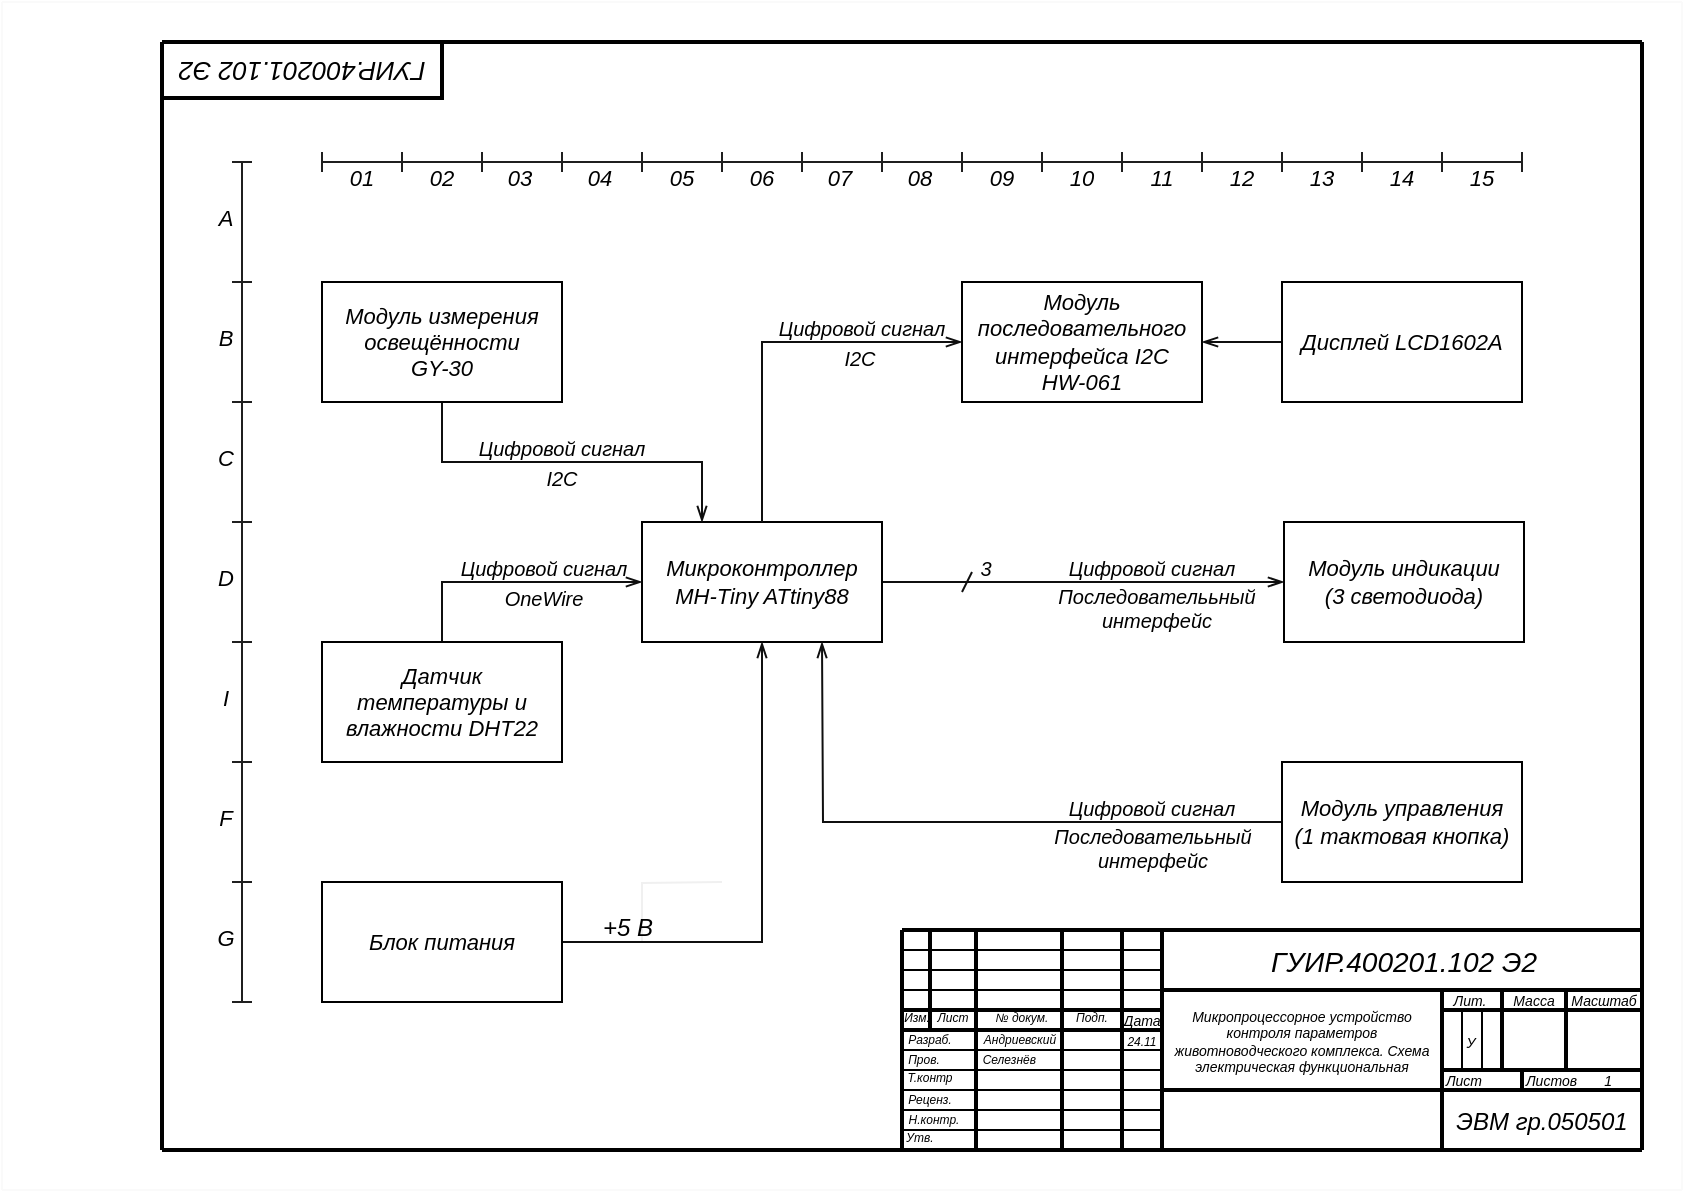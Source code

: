 <mxfile version="20.3.0" type="device" pages="4"><diagram name="Функциональная" id="zubS7Qm_AGerGjxo7Sr5"><mxGraphModel dx="741" dy="464" grid="1" gridSize="5" guides="1" tooltips="1" connect="1" arrows="1" fold="1" page="1" pageScale="1" pageWidth="1654" pageHeight="1169" math="0" shadow="0"><root><mxCell id="JdWtr3YIGFjN-wPXw5lx-0"/><mxCell id="JdWtr3YIGFjN-wPXw5lx-1" parent="JdWtr3YIGFjN-wPXw5lx-0"/><mxCell id="JdWtr3YIGFjN-wPXw5lx-2" value="" style="endArrow=none;html=1;strokeWidth=2;fontSize=10;spacing=2;" parent="JdWtr3YIGFjN-wPXw5lx-1" edge="1"><mxGeometry width="50" height="50" relative="1" as="geometry"><mxPoint x="820" y="464" as="sourcePoint"/><mxPoint x="450" y="464" as="targetPoint"/></mxGeometry></mxCell><mxCell id="JdWtr3YIGFjN-wPXw5lx-3" value="" style="endArrow=none;html=1;strokeWidth=2;fontSize=10;spacing=2;" parent="JdWtr3YIGFjN-wPXw5lx-1" edge="1"><mxGeometry width="50" height="50" relative="1" as="geometry"><mxPoint x="450" y="574" as="sourcePoint"/><mxPoint x="450" y="464" as="targetPoint"/></mxGeometry></mxCell><mxCell id="JdWtr3YIGFjN-wPXw5lx-4" value="" style="endArrow=none;html=1;strokeWidth=2;fontSize=10;spacing=2;" parent="JdWtr3YIGFjN-wPXw5lx-1" edge="1"><mxGeometry width="50" height="50" relative="1" as="geometry"><mxPoint x="820" y="574" as="sourcePoint"/><mxPoint x="450" y="574" as="targetPoint"/></mxGeometry></mxCell><mxCell id="JdWtr3YIGFjN-wPXw5lx-5" value="" style="endArrow=none;html=1;strokeWidth=2;fontSize=10;spacing=2;" parent="JdWtr3YIGFjN-wPXw5lx-1" edge="1"><mxGeometry width="50" height="50" relative="1" as="geometry"><mxPoint x="820" y="574" as="sourcePoint"/><mxPoint x="820" y="464" as="targetPoint"/></mxGeometry></mxCell><mxCell id="JdWtr3YIGFjN-wPXw5lx-6" value="" style="endArrow=none;html=1;strokeWidth=2;fontSize=10;spacing=2;" parent="JdWtr3YIGFjN-wPXw5lx-1" edge="1"><mxGeometry width="50" height="50" relative="1" as="geometry"><mxPoint x="720" y="574" as="sourcePoint"/><mxPoint x="720" y="544" as="targetPoint"/></mxGeometry></mxCell><mxCell id="JdWtr3YIGFjN-wPXw5lx-7" value="" style="endArrow=none;html=1;strokeWidth=2;fontSize=10;spacing=2;" parent="JdWtr3YIGFjN-wPXw5lx-1" edge="1"><mxGeometry width="50" height="50" relative="1" as="geometry"><mxPoint x="820" y="544" as="sourcePoint"/><mxPoint x="580" y="544" as="targetPoint"/></mxGeometry></mxCell><mxCell id="JdWtr3YIGFjN-wPXw5lx-8" value="" style="endArrow=none;html=1;strokeWidth=2;fontSize=10;spacing=2;" parent="JdWtr3YIGFjN-wPXw5lx-1" edge="1"><mxGeometry width="50" height="50" relative="1" as="geometry"><mxPoint x="820" y="534" as="sourcePoint"/><mxPoint x="720" y="534" as="targetPoint"/></mxGeometry></mxCell><mxCell id="JdWtr3YIGFjN-wPXw5lx-9" value="" style="endArrow=none;html=1;strokeWidth=2;fontSize=10;spacing=2;" parent="JdWtr3YIGFjN-wPXw5lx-1" edge="1"><mxGeometry width="50" height="50" relative="1" as="geometry"><mxPoint x="720" y="544" as="sourcePoint"/><mxPoint x="720" y="504" as="targetPoint"/></mxGeometry></mxCell><mxCell id="JdWtr3YIGFjN-wPXw5lx-10" value="" style="endArrow=none;html=1;strokeWidth=2;fontSize=10;spacing=2;" parent="JdWtr3YIGFjN-wPXw5lx-1" edge="1"><mxGeometry width="50" height="50" relative="1" as="geometry"><mxPoint x="760" y="544" as="sourcePoint"/><mxPoint x="760" y="534" as="targetPoint"/></mxGeometry></mxCell><mxCell id="JdWtr3YIGFjN-wPXw5lx-11" value="" style="endArrow=none;html=1;strokeWidth=2;fontSize=10;spacing=2;" parent="JdWtr3YIGFjN-wPXw5lx-1" edge="1"><mxGeometry width="50" height="50" relative="1" as="geometry"><mxPoint x="820" y="504" as="sourcePoint"/><mxPoint x="720" y="504" as="targetPoint"/></mxGeometry></mxCell><mxCell id="JdWtr3YIGFjN-wPXw5lx-12" value="" style="endArrow=none;html=1;strokeWidth=2;fontSize=10;spacing=2;" parent="JdWtr3YIGFjN-wPXw5lx-1" edge="1"><mxGeometry width="50" height="50" relative="1" as="geometry"><mxPoint x="820" y="494" as="sourcePoint"/><mxPoint x="720" y="494" as="targetPoint"/></mxGeometry></mxCell><mxCell id="JdWtr3YIGFjN-wPXw5lx-13" value="" style="endArrow=none;html=1;strokeWidth=2;fontSize=10;spacing=2;" parent="JdWtr3YIGFjN-wPXw5lx-1" edge="1"><mxGeometry width="50" height="50" relative="1" as="geometry"><mxPoint x="720" y="504" as="sourcePoint"/><mxPoint x="720" y="494" as="targetPoint"/></mxGeometry></mxCell><mxCell id="JdWtr3YIGFjN-wPXw5lx-14" value="" style="endArrow=none;html=1;strokeWidth=2;fontSize=10;spacing=2;" parent="JdWtr3YIGFjN-wPXw5lx-1" edge="1"><mxGeometry width="50" height="50" relative="1" as="geometry"><mxPoint x="750" y="534" as="sourcePoint"/><mxPoint x="750" y="494" as="targetPoint"/></mxGeometry></mxCell><mxCell id="JdWtr3YIGFjN-wPXw5lx-15" value="" style="endArrow=none;html=1;strokeWidth=2;fontSize=10;spacing=2;" parent="JdWtr3YIGFjN-wPXw5lx-1" edge="1"><mxGeometry width="50" height="50" relative="1" as="geometry"><mxPoint x="782" y="534" as="sourcePoint"/><mxPoint x="782" y="494" as="targetPoint"/></mxGeometry></mxCell><mxCell id="JdWtr3YIGFjN-wPXw5lx-16" value="" style="endArrow=none;html=1;strokeWidth=2;fontSize=10;spacing=2;" parent="JdWtr3YIGFjN-wPXw5lx-1" edge="1"><mxGeometry width="50" height="50" relative="1" as="geometry"><mxPoint x="580" y="574" as="sourcePoint"/><mxPoint x="580" y="464" as="targetPoint"/></mxGeometry></mxCell><mxCell id="JdWtr3YIGFjN-wPXw5lx-17" value="" style="endArrow=none;html=1;strokeWidth=2;fontSize=10;spacing=2;" parent="JdWtr3YIGFjN-wPXw5lx-1" edge="1"><mxGeometry width="50" height="50" relative="1" as="geometry"><mxPoint x="720" y="494" as="sourcePoint"/><mxPoint x="580" y="494" as="targetPoint"/></mxGeometry></mxCell><mxCell id="JdWtr3YIGFjN-wPXw5lx-18" value="" style="endArrow=none;html=1;strokeWidth=2;fontSize=10;spacing=2;" parent="JdWtr3YIGFjN-wPXw5lx-1" edge="1"><mxGeometry width="50" height="50" relative="1" as="geometry"><mxPoint x="560" y="574" as="sourcePoint"/><mxPoint x="560" y="464" as="targetPoint"/></mxGeometry></mxCell><mxCell id="JdWtr3YIGFjN-wPXw5lx-19" value="" style="endArrow=none;html=1;strokeWidth=2;fontSize=10;spacing=2;" parent="JdWtr3YIGFjN-wPXw5lx-1" edge="1"><mxGeometry width="50" height="50" relative="1" as="geometry"><mxPoint x="530" y="574" as="sourcePoint"/><mxPoint x="530" y="464" as="targetPoint"/></mxGeometry></mxCell><mxCell id="JdWtr3YIGFjN-wPXw5lx-20" value="" style="endArrow=none;html=1;strokeWidth=2;fontSize=10;spacing=2;" parent="JdWtr3YIGFjN-wPXw5lx-1" edge="1"><mxGeometry width="50" height="50" relative="1" as="geometry"><mxPoint x="487.0" y="574" as="sourcePoint"/><mxPoint x="487.0" y="464" as="targetPoint"/></mxGeometry></mxCell><mxCell id="JdWtr3YIGFjN-wPXw5lx-21" value="" style="endArrow=none;html=1;strokeWidth=2;fontSize=10;spacing=2;" parent="JdWtr3YIGFjN-wPXw5lx-1" edge="1"><mxGeometry width="50" height="50" relative="1" as="geometry"><mxPoint x="464" y="514" as="sourcePoint"/><mxPoint x="464" y="464" as="targetPoint"/></mxGeometry></mxCell><mxCell id="JdWtr3YIGFjN-wPXw5lx-22" value="" style="endArrow=none;html=1;strokeWidth=2;fontSize=6;spacing=2;" parent="JdWtr3YIGFjN-wPXw5lx-1" edge="1"><mxGeometry width="50" height="50" relative="1" as="geometry"><mxPoint x="580" y="504" as="sourcePoint"/><mxPoint x="450" y="504" as="targetPoint"/></mxGeometry></mxCell><mxCell id="JdWtr3YIGFjN-wPXw5lx-23" value="" style="endArrow=none;html=1;strokeWidth=1;fontSize=6;spacing=2;" parent="JdWtr3YIGFjN-wPXw5lx-1" edge="1"><mxGeometry width="50" height="50" relative="1" as="geometry"><mxPoint x="580" y="494" as="sourcePoint"/><mxPoint x="450" y="494" as="targetPoint"/></mxGeometry></mxCell><mxCell id="JdWtr3YIGFjN-wPXw5lx-24" value="" style="endArrow=none;html=1;strokeWidth=1;fontSize=10;spacing=2;" parent="JdWtr3YIGFjN-wPXw5lx-1" edge="1"><mxGeometry width="50" height="50" relative="1" as="geometry"><mxPoint x="580" y="484" as="sourcePoint"/><mxPoint x="450" y="484" as="targetPoint"/></mxGeometry></mxCell><mxCell id="JdWtr3YIGFjN-wPXw5lx-25" value="" style="endArrow=none;html=1;strokeWidth=1;fontSize=10;spacing=2;" parent="JdWtr3YIGFjN-wPXw5lx-1" edge="1"><mxGeometry width="50" height="50" relative="1" as="geometry"><mxPoint x="580" y="474" as="sourcePoint"/><mxPoint x="450" y="474" as="targetPoint"/></mxGeometry></mxCell><mxCell id="JdWtr3YIGFjN-wPXw5lx-26" value="" style="endArrow=none;html=1;strokeWidth=2;fontSize=6;spacing=2;" parent="JdWtr3YIGFjN-wPXw5lx-1" edge="1"><mxGeometry width="50" height="50" relative="1" as="geometry"><mxPoint x="580" y="514" as="sourcePoint"/><mxPoint x="450" y="514" as="targetPoint"/></mxGeometry></mxCell><mxCell id="JdWtr3YIGFjN-wPXw5lx-27" value="" style="endArrow=none;html=1;strokeWidth=1;fontSize=6;spacing=2;" parent="JdWtr3YIGFjN-wPXw5lx-1" edge="1"><mxGeometry width="50" height="50" relative="1" as="geometry"><mxPoint x="580" y="524" as="sourcePoint"/><mxPoint x="450" y="524" as="targetPoint"/></mxGeometry></mxCell><mxCell id="JdWtr3YIGFjN-wPXw5lx-28" value="" style="endArrow=none;html=1;strokeWidth=1;fontSize=6;spacing=2;" parent="JdWtr3YIGFjN-wPXw5lx-1" edge="1"><mxGeometry width="50" height="50" relative="1" as="geometry"><mxPoint x="580" y="534" as="sourcePoint"/><mxPoint x="450" y="534" as="targetPoint"/></mxGeometry></mxCell><mxCell id="JdWtr3YIGFjN-wPXw5lx-29" value="" style="endArrow=none;html=1;strokeWidth=1;fontSize=6;spacing=2;" parent="JdWtr3YIGFjN-wPXw5lx-1" edge="1"><mxGeometry width="50" height="50" relative="1" as="geometry"><mxPoint x="580" y="544" as="sourcePoint"/><mxPoint x="450" y="544" as="targetPoint"/></mxGeometry></mxCell><mxCell id="JdWtr3YIGFjN-wPXw5lx-30" value="" style="endArrow=none;html=1;strokeWidth=1;fontSize=6;spacing=2;" parent="JdWtr3YIGFjN-wPXw5lx-1" edge="1"><mxGeometry width="50" height="50" relative="1" as="geometry"><mxPoint x="580" y="554" as="sourcePoint"/><mxPoint x="450" y="554" as="targetPoint"/></mxGeometry></mxCell><mxCell id="JdWtr3YIGFjN-wPXw5lx-31" value="" style="endArrow=none;html=1;strokeWidth=1;fontSize=6;spacing=2;" parent="JdWtr3YIGFjN-wPXw5lx-1" edge="1"><mxGeometry width="50" height="50" relative="1" as="geometry"><mxPoint x="580" y="564" as="sourcePoint"/><mxPoint x="450" y="564" as="targetPoint"/></mxGeometry></mxCell><mxCell id="JdWtr3YIGFjN-wPXw5lx-32" value="" style="endArrow=none;html=1;strokeWidth=1;fontSize=10;spacing=2;" parent="JdWtr3YIGFjN-wPXw5lx-1" edge="1"><mxGeometry width="50" height="50" relative="1" as="geometry"><mxPoint x="730" y="534" as="sourcePoint"/><mxPoint x="730" y="504" as="targetPoint"/></mxGeometry></mxCell><mxCell id="JdWtr3YIGFjN-wPXw5lx-33" value="" style="endArrow=none;html=1;strokeWidth=1;fontSize=10;spacing=2;" parent="JdWtr3YIGFjN-wPXw5lx-1" edge="1"><mxGeometry width="50" height="50" relative="1" as="geometry"><mxPoint x="740" y="534" as="sourcePoint"/><mxPoint x="740" y="504" as="targetPoint"/></mxGeometry></mxCell><mxCell id="JdWtr3YIGFjN-wPXw5lx-34" value="" style="endArrow=none;html=1;strokeWidth=1;fontSize=10;strokeColor=#FAFAFA;" parent="JdWtr3YIGFjN-wPXw5lx-1" edge="1"><mxGeometry width="50" height="50" relative="1" as="geometry"><mxPoint as="sourcePoint"/><mxPoint x="840" as="targetPoint"/></mxGeometry></mxCell><mxCell id="JdWtr3YIGFjN-wPXw5lx-35" value="" style="endArrow=none;html=1;strokeWidth=1;fontSize=10;strokeColor=#FAFAFA;" parent="JdWtr3YIGFjN-wPXw5lx-1" edge="1"><mxGeometry width="50" height="50" relative="1" as="geometry"><mxPoint y="594" as="sourcePoint"/><mxPoint as="targetPoint"/></mxGeometry></mxCell><mxCell id="JdWtr3YIGFjN-wPXw5lx-36" value="" style="endArrow=none;html=1;strokeWidth=1;fontSize=10;strokeColor=#FAFAFA;" parent="JdWtr3YIGFjN-wPXw5lx-1" edge="1"><mxGeometry width="50" height="50" relative="1" as="geometry"><mxPoint y="594" as="sourcePoint"/><mxPoint x="840" y="594" as="targetPoint"/></mxGeometry></mxCell><mxCell id="JdWtr3YIGFjN-wPXw5lx-37" value="" style="endArrow=none;html=1;strokeWidth=1;fontSize=10;strokeColor=#FAFAFA;" parent="JdWtr3YIGFjN-wPXw5lx-1" edge="1"><mxGeometry width="50" height="50" relative="1" as="geometry"><mxPoint x="840" as="sourcePoint"/><mxPoint x="840" y="594" as="targetPoint"/></mxGeometry></mxCell><mxCell id="JdWtr3YIGFjN-wPXw5lx-38" value="" style="endArrow=none;html=1;strokeColor=#000000;strokeWidth=2;fontSize=10;" parent="JdWtr3YIGFjN-wPXw5lx-1" edge="1"><mxGeometry width="50" height="50" relative="1" as="geometry"><mxPoint x="820" y="20" as="sourcePoint"/><mxPoint x="820" y="574" as="targetPoint"/></mxGeometry></mxCell><mxCell id="JdWtr3YIGFjN-wPXw5lx-39" value="" style="endArrow=none;html=1;strokeColor=#000000;strokeWidth=2;fontSize=10;" parent="JdWtr3YIGFjN-wPXw5lx-1" edge="1"><mxGeometry width="50" height="50" relative="1" as="geometry"><mxPoint x="80" y="20" as="sourcePoint"/><mxPoint x="820" y="20" as="targetPoint"/></mxGeometry></mxCell><mxCell id="JdWtr3YIGFjN-wPXw5lx-40" value="" style="endArrow=none;html=1;strokeColor=#000000;strokeWidth=2;fontSize=10;" parent="JdWtr3YIGFjN-wPXw5lx-1" edge="1"><mxGeometry width="50" height="50" relative="1" as="geometry"><mxPoint x="80" y="574" as="sourcePoint"/><mxPoint x="820" y="574" as="targetPoint"/></mxGeometry></mxCell><mxCell id="JdWtr3YIGFjN-wPXw5lx-41" value="" style="endArrow=none;html=1;strokeColor=#000000;strokeWidth=2;fontSize=10;" parent="JdWtr3YIGFjN-wPXw5lx-1" edge="1"><mxGeometry width="50" height="50" relative="1" as="geometry"><mxPoint x="80" y="20" as="sourcePoint"/><mxPoint x="80" y="574" as="targetPoint"/></mxGeometry></mxCell><mxCell id="JdWtr3YIGFjN-wPXw5lx-42" value="" style="endArrow=none;html=1;strokeColor=#000000;strokeWidth=2;fontSize=10;rounded=0;" parent="JdWtr3YIGFjN-wPXw5lx-1" edge="1"><mxGeometry width="50" height="50" relative="1" as="geometry"><mxPoint x="220" y="20" as="sourcePoint"/><mxPoint x="80" y="48" as="targetPoint"/><Array as="points"><mxPoint x="220" y="48"/></Array></mxGeometry></mxCell><mxCell id="JdWtr3YIGFjN-wPXw5lx-43" value="&lt;i&gt;&lt;font style=&quot;font-size: 13px&quot;&gt;ГУИР.400201.102 Э2&lt;/font&gt;&lt;/i&gt;" style="text;html=1;strokeColor=none;fillColor=none;align=center;verticalAlign=middle;whiteSpace=wrap;rounded=0;fontSize=10;rotation=-180;strokeWidth=2;" parent="JdWtr3YIGFjN-wPXw5lx-1" vertex="1"><mxGeometry x="80" y="20" width="140" height="30" as="geometry"/></mxCell><mxCell id="JdWtr3YIGFjN-wPXw5lx-44" value="&lt;i&gt;&lt;font style=&quot;font-size: 14px&quot;&gt;ГУИР.400201.102 Э2&lt;/font&gt;&lt;/i&gt;" style="text;html=1;strokeColor=none;fillColor=none;align=center;verticalAlign=middle;whiteSpace=wrap;rounded=0;fontSize=10;rotation=0;strokeWidth=2;" parent="JdWtr3YIGFjN-wPXw5lx-1" vertex="1"><mxGeometry x="626" y="465" width="150" height="30" as="geometry"/></mxCell><mxCell id="JdWtr3YIGFjN-wPXw5lx-45" value="Микропроцессорное устройство контроля параметров животноводческого комплекса. Схема электрическая функциональная" style="text;html=1;strokeColor=none;fillColor=none;align=center;verticalAlign=middle;whiteSpace=wrap;rounded=0;fontSize=7;fontStyle=2" parent="JdWtr3YIGFjN-wPXw5lx-1" vertex="1"><mxGeometry x="580" y="495" width="140" height="50" as="geometry"/></mxCell><mxCell id="JdWtr3YIGFjN-wPXw5lx-46" value="&lt;font size=&quot;1&quot;&gt;&lt;i style=&quot;font-size: 12px&quot;&gt;ЭВМ гр.050501&lt;/i&gt;&lt;/font&gt;" style="text;html=1;strokeColor=none;fillColor=none;align=center;verticalAlign=middle;whiteSpace=wrap;rounded=0;fontSize=10;" parent="JdWtr3YIGFjN-wPXw5lx-1" vertex="1"><mxGeometry x="720" y="540" width="100" height="40" as="geometry"/></mxCell><mxCell id="JdWtr3YIGFjN-wPXw5lx-47" value="&lt;i&gt;&lt;font style=&quot;font-size: 7px&quot;&gt;Лист&lt;/font&gt;&lt;/i&gt;" style="text;html=1;strokeColor=none;fillColor=none;align=center;verticalAlign=middle;whiteSpace=wrap;rounded=0;fontSize=10;" parent="JdWtr3YIGFjN-wPXw5lx-1" vertex="1"><mxGeometry x="716" y="533" width="30" height="10" as="geometry"/></mxCell><mxCell id="JdWtr3YIGFjN-wPXw5lx-48" value="&lt;i&gt;&lt;font style=&quot;font-size: 7px&quot;&gt;Листов&amp;nbsp; &amp;nbsp; &amp;nbsp; &amp;nbsp;1&lt;/font&gt;&lt;/i&gt;" style="text;html=1;strokeColor=none;fillColor=none;align=left;verticalAlign=middle;whiteSpace=wrap;rounded=0;fontSize=10;" parent="JdWtr3YIGFjN-wPXw5lx-1" vertex="1"><mxGeometry x="760" y="533" width="60" height="10" as="geometry"/></mxCell><mxCell id="JdWtr3YIGFjN-wPXw5lx-49" value="&lt;i&gt;&lt;font style=&quot;font-size: 7px&quot;&gt;Лит.&lt;/font&gt;&lt;/i&gt;" style="text;html=1;strokeColor=none;fillColor=none;align=center;verticalAlign=middle;whiteSpace=wrap;rounded=0;fontSize=10;" parent="JdWtr3YIGFjN-wPXw5lx-1" vertex="1"><mxGeometry x="719" y="493" width="30" height="10" as="geometry"/></mxCell><mxCell id="JdWtr3YIGFjN-wPXw5lx-50" value="&lt;span style=&quot;font-size: 7px&quot;&gt;&lt;i&gt;Масса&lt;/i&gt;&lt;/span&gt;" style="text;html=1;strokeColor=none;fillColor=none;align=center;verticalAlign=middle;whiteSpace=wrap;rounded=0;fontSize=10;" parent="JdWtr3YIGFjN-wPXw5lx-1" vertex="1"><mxGeometry x="751" y="493" width="30" height="10" as="geometry"/></mxCell><mxCell id="JdWtr3YIGFjN-wPXw5lx-51" value="&lt;span style=&quot;font-size: 7px&quot;&gt;&lt;i&gt;Масштаб&lt;/i&gt;&lt;/span&gt;" style="text;html=1;strokeColor=none;fillColor=none;align=center;verticalAlign=middle;whiteSpace=wrap;rounded=0;fontSize=10;" parent="JdWtr3YIGFjN-wPXw5lx-1" vertex="1"><mxGeometry x="786" y="493" width="30" height="10" as="geometry"/></mxCell><mxCell id="JdWtr3YIGFjN-wPXw5lx-52" value="&lt;span style=&quot;font-size: 7px&quot;&gt;&lt;i&gt;У&lt;/i&gt;&lt;/span&gt;" style="text;html=1;strokeColor=none;fillColor=none;align=center;verticalAlign=middle;whiteSpace=wrap;rounded=0;fontSize=10;" parent="JdWtr3YIGFjN-wPXw5lx-1" vertex="1"><mxGeometry x="729.5" y="513" width="9" height="12" as="geometry"/></mxCell><mxCell id="JdWtr3YIGFjN-wPXw5lx-53" value="&lt;i style=&quot;font-size: 6px;&quot;&gt;&lt;font style=&quot;font-size: 6px&quot;&gt;Изм.&lt;/font&gt;&lt;/i&gt;" style="text;html=1;strokeColor=none;fillColor=none;align=center;verticalAlign=middle;whiteSpace=wrap;rounded=0;fontSize=6;" parent="JdWtr3YIGFjN-wPXw5lx-1" vertex="1"><mxGeometry x="448" y="499" width="19" height="17" as="geometry"/></mxCell><mxCell id="JdWtr3YIGFjN-wPXw5lx-54" value="&lt;i style=&quot;font-size: 6px;&quot;&gt;&lt;font style=&quot;font-size: 6px;&quot;&gt;Лист&lt;/font&gt;&lt;/i&gt;" style="text;html=1;strokeColor=none;fillColor=none;align=center;verticalAlign=middle;whiteSpace=wrap;rounded=0;fontSize=6;" parent="JdWtr3YIGFjN-wPXw5lx-1" vertex="1"><mxGeometry x="466" y="499" width="19" height="17" as="geometry"/></mxCell><mxCell id="JdWtr3YIGFjN-wPXw5lx-55" value="&lt;i style=&quot;font-size: 6px;&quot;&gt;&lt;font style=&quot;font-size: 6px;&quot;&gt;№ докум.&lt;/font&gt;&lt;/i&gt;" style="text;html=1;strokeColor=none;fillColor=none;align=center;verticalAlign=middle;whiteSpace=wrap;rounded=0;fontSize=6;" parent="JdWtr3YIGFjN-wPXw5lx-1" vertex="1"><mxGeometry x="490" y="499" width="40" height="17" as="geometry"/></mxCell><mxCell id="JdWtr3YIGFjN-wPXw5lx-56" value="&lt;i style=&quot;font-size: 6px;&quot;&gt;&lt;font style=&quot;font-size: 6px;&quot;&gt;Подп.&lt;/font&gt;&lt;/i&gt;" style="text;html=1;strokeColor=none;fillColor=none;align=center;verticalAlign=middle;whiteSpace=wrap;rounded=0;fontSize=6;" parent="JdWtr3YIGFjN-wPXw5lx-1" vertex="1"><mxGeometry x="525" y="499" width="40" height="17" as="geometry"/></mxCell><mxCell id="JdWtr3YIGFjN-wPXw5lx-57" value="&lt;span style=&quot;font-size: 7px&quot;&gt;&lt;i&gt;Дата&lt;/i&gt;&lt;/span&gt;" style="text;html=1;strokeColor=none;fillColor=none;align=center;verticalAlign=middle;whiteSpace=wrap;rounded=0;fontSize=10;" parent="JdWtr3YIGFjN-wPXw5lx-1" vertex="1"><mxGeometry x="550" y="499" width="40" height="17" as="geometry"/></mxCell><mxCell id="JdWtr3YIGFjN-wPXw5lx-58" value="&lt;span style=&quot;font-size: 6px;&quot;&gt;&lt;i style=&quot;font-size: 6px;&quot;&gt;Разраб.&lt;/i&gt;&lt;/span&gt;" style="text;html=1;strokeColor=none;fillColor=none;align=center;verticalAlign=middle;whiteSpace=wrap;rounded=0;fontSize=6;" parent="JdWtr3YIGFjN-wPXw5lx-1" vertex="1"><mxGeometry x="444" y="510.5" width="40" height="17" as="geometry"/></mxCell><mxCell id="JdWtr3YIGFjN-wPXw5lx-59" value="&lt;span style=&quot;font-size: 6px;&quot;&gt;&lt;i style=&quot;font-size: 6px;&quot;&gt;Пров.&lt;/i&gt;&lt;/span&gt;" style="text;html=1;strokeColor=none;fillColor=none;align=center;verticalAlign=middle;whiteSpace=wrap;rounded=0;fontSize=6;" parent="JdWtr3YIGFjN-wPXw5lx-1" vertex="1"><mxGeometry x="441" y="520" width="40" height="17" as="geometry"/></mxCell><mxCell id="JdWtr3YIGFjN-wPXw5lx-60" value="&lt;span style=&quot;font-size: 6px;&quot;&gt;&lt;i style=&quot;font-size: 6px;&quot;&gt;Т.контр&lt;/i&gt;&lt;/span&gt;" style="text;html=1;strokeColor=none;fillColor=none;align=center;verticalAlign=middle;whiteSpace=wrap;rounded=0;fontSize=6;" parent="JdWtr3YIGFjN-wPXw5lx-1" vertex="1"><mxGeometry x="444" y="529.5" width="40" height="17" as="geometry"/></mxCell><mxCell id="JdWtr3YIGFjN-wPXw5lx-61" value="&lt;span style=&quot;font-size: 6px;&quot;&gt;&lt;i style=&quot;font-size: 6px;&quot;&gt;Реценз.&lt;/i&gt;&lt;/span&gt;" style="text;html=1;strokeColor=none;fillColor=none;align=center;verticalAlign=middle;whiteSpace=wrap;rounded=0;fontSize=6;" parent="JdWtr3YIGFjN-wPXw5lx-1" vertex="1"><mxGeometry x="444" y="540" width="40" height="17" as="geometry"/></mxCell><mxCell id="JdWtr3YIGFjN-wPXw5lx-62" value="&lt;span style=&quot;font-size: 6px;&quot;&gt;&lt;i style=&quot;font-size: 6px;&quot;&gt;Н.контр.&lt;/i&gt;&lt;/span&gt;" style="text;html=1;strokeColor=none;fillColor=none;align=center;verticalAlign=middle;whiteSpace=wrap;rounded=0;fontSize=6;" parent="JdWtr3YIGFjN-wPXw5lx-1" vertex="1"><mxGeometry x="446" y="550" width="40" height="17" as="geometry"/></mxCell><mxCell id="JdWtr3YIGFjN-wPXw5lx-63" value="&lt;span style=&quot;font-size: 6px;&quot;&gt;&lt;i style=&quot;font-size: 6px;&quot;&gt;Утв.&lt;/i&gt;&lt;/span&gt;" style="text;html=1;strokeColor=none;fillColor=none;align=center;verticalAlign=middle;whiteSpace=wrap;rounded=0;fontSize=6;" parent="JdWtr3YIGFjN-wPXw5lx-1" vertex="1"><mxGeometry x="439" y="559" width="40" height="17" as="geometry"/></mxCell><mxCell id="JdWtr3YIGFjN-wPXw5lx-64" value="&lt;i style=&quot;font-size: 6px;&quot;&gt;&lt;font style=&quot;font-size: 6px;&quot;&gt;Андриевский&lt;/font&gt;&lt;/i&gt;" style="text;html=1;strokeColor=none;fillColor=none;align=center;verticalAlign=middle;whiteSpace=wrap;rounded=0;fontSize=6;" parent="JdWtr3YIGFjN-wPXw5lx-1" vertex="1"><mxGeometry x="489" y="510.5" width="40" height="17" as="geometry"/></mxCell><mxCell id="JdWtr3YIGFjN-wPXw5lx-65" value="&lt;i style=&quot;font-size: 6px;&quot;&gt;&lt;font style=&quot;font-size: 6px;&quot;&gt;Селезнёв&amp;nbsp;&lt;/font&gt;&lt;/i&gt;" style="text;html=1;strokeColor=none;fillColor=none;align=center;verticalAlign=middle;whiteSpace=wrap;rounded=0;fontSize=6;" parent="JdWtr3YIGFjN-wPXw5lx-1" vertex="1"><mxGeometry x="479" y="521" width="51" height="16" as="geometry"/></mxCell><mxCell id="kFx8tKw2_xfSJ7Ed4IFp-1" value="" style="endArrow=none;html=1;rounded=0;strokeColor=#1F1F1F;" parent="JdWtr3YIGFjN-wPXw5lx-1" edge="1"><mxGeometry width="50" height="50" relative="1" as="geometry"><mxPoint x="120" y="500" as="sourcePoint"/><mxPoint x="120" y="80" as="targetPoint"/></mxGeometry></mxCell><mxCell id="kFx8tKw2_xfSJ7Ed4IFp-2" value="" style="endArrow=none;html=1;rounded=0;strokeColor=#1F1F1F;" parent="JdWtr3YIGFjN-wPXw5lx-1" edge="1"><mxGeometry width="50" height="50" relative="1" as="geometry"><mxPoint x="125" y="80" as="sourcePoint"/><mxPoint x="115" y="80" as="targetPoint"/></mxGeometry></mxCell><mxCell id="kFx8tKw2_xfSJ7Ed4IFp-3" value="" style="endArrow=none;html=1;rounded=0;strokeColor=#1F1F1F;fontSize=11;" parent="JdWtr3YIGFjN-wPXw5lx-1" edge="1"><mxGeometry width="50" height="50" relative="1" as="geometry"><mxPoint x="125" y="140" as="sourcePoint"/><mxPoint x="115" y="140" as="targetPoint"/></mxGeometry></mxCell><mxCell id="kFx8tKw2_xfSJ7Ed4IFp-5" value="B" style="text;html=1;strokeColor=none;fillColor=none;align=center;verticalAlign=middle;whiteSpace=wrap;rounded=0;fontStyle=2;fontSize=11;" parent="JdWtr3YIGFjN-wPXw5lx-1" vertex="1"><mxGeometry x="97" y="155" width="30" height="25" as="geometry"/></mxCell><mxCell id="kFx8tKw2_xfSJ7Ed4IFp-6" value="A" style="text;html=1;strokeColor=none;fillColor=none;align=center;verticalAlign=middle;whiteSpace=wrap;rounded=0;fontStyle=2;fontSize=11;" parent="JdWtr3YIGFjN-wPXw5lx-1" vertex="1"><mxGeometry x="97" y="95" width="30" height="25" as="geometry"/></mxCell><mxCell id="kFx8tKw2_xfSJ7Ed4IFp-7" value="" style="endArrow=none;html=1;rounded=0;strokeColor=#1F1F1F;fontSize=11;" parent="JdWtr3YIGFjN-wPXw5lx-1" edge="1"><mxGeometry width="50" height="50" relative="1" as="geometry"><mxPoint x="125" y="200" as="sourcePoint"/><mxPoint x="115" y="200" as="targetPoint"/></mxGeometry></mxCell><mxCell id="kFx8tKw2_xfSJ7Ed4IFp-8" value="" style="endArrow=none;html=1;rounded=0;strokeColor=#1F1F1F;fontSize=11;" parent="JdWtr3YIGFjN-wPXw5lx-1" edge="1"><mxGeometry width="50" height="50" relative="1" as="geometry"><mxPoint x="125" y="260.0" as="sourcePoint"/><mxPoint x="115" y="260.0" as="targetPoint"/></mxGeometry></mxCell><mxCell id="kFx8tKw2_xfSJ7Ed4IFp-9" value="" style="endArrow=none;html=1;rounded=0;strokeColor=#1F1F1F;fontSize=11;" parent="JdWtr3YIGFjN-wPXw5lx-1" edge="1"><mxGeometry width="50" height="50" relative="1" as="geometry"><mxPoint x="125" y="320.0" as="sourcePoint"/><mxPoint x="115" y="320.0" as="targetPoint"/></mxGeometry></mxCell><mxCell id="kFx8tKw2_xfSJ7Ed4IFp-10" value="" style="endArrow=none;html=1;rounded=0;strokeColor=#1F1F1F;fontSize=11;" parent="JdWtr3YIGFjN-wPXw5lx-1" edge="1"><mxGeometry width="50" height="50" relative="1" as="geometry"><mxPoint x="125" y="380.0" as="sourcePoint"/><mxPoint x="115" y="380.0" as="targetPoint"/></mxGeometry></mxCell><mxCell id="kFx8tKw2_xfSJ7Ed4IFp-11" value="" style="endArrow=none;html=1;rounded=0;strokeColor=#1F1F1F;fontSize=11;" parent="JdWtr3YIGFjN-wPXw5lx-1" edge="1"><mxGeometry width="50" height="50" relative="1" as="geometry"><mxPoint x="125" y="440" as="sourcePoint"/><mxPoint x="115" y="440" as="targetPoint"/></mxGeometry></mxCell><mxCell id="kFx8tKw2_xfSJ7Ed4IFp-12" value="" style="endArrow=none;html=1;rounded=0;strokeColor=#1F1F1F;fontSize=11;" parent="JdWtr3YIGFjN-wPXw5lx-1" edge="1"><mxGeometry width="50" height="50" relative="1" as="geometry"><mxPoint x="125" y="500" as="sourcePoint"/><mxPoint x="115" y="500" as="targetPoint"/></mxGeometry></mxCell><mxCell id="kFx8tKw2_xfSJ7Ed4IFp-14" value="D" style="text;html=1;strokeColor=none;fillColor=none;align=center;verticalAlign=middle;whiteSpace=wrap;rounded=0;fontStyle=2;fontSize=11;" parent="JdWtr3YIGFjN-wPXw5lx-1" vertex="1"><mxGeometry x="97" y="275" width="30" height="25" as="geometry"/></mxCell><mxCell id="kFx8tKw2_xfSJ7Ed4IFp-15" value="C" style="text;html=1;strokeColor=none;fillColor=none;align=center;verticalAlign=middle;whiteSpace=wrap;rounded=0;fontStyle=2;fontSize=11;" parent="JdWtr3YIGFjN-wPXw5lx-1" vertex="1"><mxGeometry x="97" y="215" width="30" height="25" as="geometry"/></mxCell><mxCell id="kFx8tKw2_xfSJ7Ed4IFp-16" value="F" style="text;html=1;strokeColor=none;fillColor=none;align=center;verticalAlign=middle;whiteSpace=wrap;rounded=0;fontStyle=2;fontSize=11;" parent="JdWtr3YIGFjN-wPXw5lx-1" vertex="1"><mxGeometry x="97" y="395" width="30" height="25" as="geometry"/></mxCell><mxCell id="kFx8tKw2_xfSJ7Ed4IFp-17" value="I" style="text;html=1;strokeColor=none;fillColor=none;align=center;verticalAlign=middle;whiteSpace=wrap;rounded=0;fontStyle=2;fontSize=11;" parent="JdWtr3YIGFjN-wPXw5lx-1" vertex="1"><mxGeometry x="97" y="335" width="30" height="25" as="geometry"/></mxCell><mxCell id="kFx8tKw2_xfSJ7Ed4IFp-19" value="G" style="text;html=1;strokeColor=none;fillColor=none;align=center;verticalAlign=middle;whiteSpace=wrap;rounded=0;fontStyle=2;fontSize=11;" parent="JdWtr3YIGFjN-wPXw5lx-1" vertex="1"><mxGeometry x="97" y="455" width="30" height="25" as="geometry"/></mxCell><mxCell id="UwHeC8A7d0U9xDFK0ld--0" value="" style="endArrow=none;html=1;rounded=0;strokeColor=#1F1F1F;fontSize=11;" parent="JdWtr3YIGFjN-wPXw5lx-1" edge="1"><mxGeometry width="50" height="50" relative="1" as="geometry"><mxPoint x="160" y="80" as="sourcePoint"/><mxPoint x="760" y="80" as="targetPoint"/></mxGeometry></mxCell><mxCell id="UwHeC8A7d0U9xDFK0ld--1" value="" style="endArrow=none;html=1;rounded=0;strokeColor=#1F1F1F;fontSize=11;" parent="JdWtr3YIGFjN-wPXw5lx-1" edge="1"><mxGeometry width="50" height="50" relative="1" as="geometry"><mxPoint x="160" y="75" as="sourcePoint"/><mxPoint x="160" y="85" as="targetPoint"/></mxGeometry></mxCell><mxCell id="UwHeC8A7d0U9xDFK0ld--2" value="" style="endArrow=none;html=1;rounded=0;strokeColor=#1F1F1F;fontSize=11;" parent="JdWtr3YIGFjN-wPXw5lx-1" edge="1"><mxGeometry width="50" height="50" relative="1" as="geometry"><mxPoint x="200" y="75" as="sourcePoint"/><mxPoint x="200" y="85" as="targetPoint"/></mxGeometry></mxCell><mxCell id="UwHeC8A7d0U9xDFK0ld--3" value="" style="endArrow=none;html=1;rounded=0;strokeColor=#1F1F1F;fontSize=11;" parent="JdWtr3YIGFjN-wPXw5lx-1" edge="1"><mxGeometry width="50" height="50" relative="1" as="geometry"><mxPoint x="240" y="75" as="sourcePoint"/><mxPoint x="240" y="85" as="targetPoint"/></mxGeometry></mxCell><mxCell id="UwHeC8A7d0U9xDFK0ld--4" value="" style="endArrow=none;html=1;rounded=0;strokeColor=#1F1F1F;fontSize=11;" parent="JdWtr3YIGFjN-wPXw5lx-1" edge="1"><mxGeometry width="50" height="50" relative="1" as="geometry"><mxPoint x="280" y="75" as="sourcePoint"/><mxPoint x="280" y="85" as="targetPoint"/></mxGeometry></mxCell><mxCell id="UwHeC8A7d0U9xDFK0ld--5" value="" style="endArrow=none;html=1;rounded=0;strokeColor=#1F1F1F;fontSize=11;" parent="JdWtr3YIGFjN-wPXw5lx-1" edge="1"><mxGeometry width="50" height="50" relative="1" as="geometry"><mxPoint x="320" y="75" as="sourcePoint"/><mxPoint x="320" y="85" as="targetPoint"/></mxGeometry></mxCell><mxCell id="UwHeC8A7d0U9xDFK0ld--6" value="" style="endArrow=none;html=1;rounded=0;strokeColor=#1F1F1F;fontSize=11;" parent="JdWtr3YIGFjN-wPXw5lx-1" edge="1"><mxGeometry width="50" height="50" relative="1" as="geometry"><mxPoint x="360" y="75" as="sourcePoint"/><mxPoint x="360" y="85" as="targetPoint"/></mxGeometry></mxCell><mxCell id="UwHeC8A7d0U9xDFK0ld--7" value="" style="endArrow=none;html=1;rounded=0;strokeColor=#1F1F1F;fontSize=11;" parent="JdWtr3YIGFjN-wPXw5lx-1" edge="1"><mxGeometry width="50" height="50" relative="1" as="geometry"><mxPoint x="400" y="75" as="sourcePoint"/><mxPoint x="400" y="85" as="targetPoint"/></mxGeometry></mxCell><mxCell id="UwHeC8A7d0U9xDFK0ld--8" value="" style="endArrow=none;html=1;rounded=0;strokeColor=#1F1F1F;fontSize=11;" parent="JdWtr3YIGFjN-wPXw5lx-1" edge="1"><mxGeometry width="50" height="50" relative="1" as="geometry"><mxPoint x="440" y="75" as="sourcePoint"/><mxPoint x="440" y="85" as="targetPoint"/></mxGeometry></mxCell><mxCell id="UwHeC8A7d0U9xDFK0ld--9" value="" style="endArrow=none;html=1;rounded=0;strokeColor=#1F1F1F;fontSize=11;" parent="JdWtr3YIGFjN-wPXw5lx-1" edge="1"><mxGeometry width="50" height="50" relative="1" as="geometry"><mxPoint x="480" y="75" as="sourcePoint"/><mxPoint x="480" y="85" as="targetPoint"/></mxGeometry></mxCell><mxCell id="UwHeC8A7d0U9xDFK0ld--10" value="" style="endArrow=none;html=1;rounded=0;strokeColor=#1F1F1F;fontSize=11;" parent="JdWtr3YIGFjN-wPXw5lx-1" edge="1"><mxGeometry width="50" height="50" relative="1" as="geometry"><mxPoint x="520" y="75" as="sourcePoint"/><mxPoint x="520" y="85" as="targetPoint"/></mxGeometry></mxCell><mxCell id="UwHeC8A7d0U9xDFK0ld--11" value="" style="endArrow=none;html=1;rounded=0;strokeColor=#1F1F1F;fontSize=11;" parent="JdWtr3YIGFjN-wPXw5lx-1" edge="1"><mxGeometry width="50" height="50" relative="1" as="geometry"><mxPoint x="560" y="75" as="sourcePoint"/><mxPoint x="560" y="85" as="targetPoint"/></mxGeometry></mxCell><mxCell id="UwHeC8A7d0U9xDFK0ld--12" value="01" style="text;html=1;strokeColor=none;fillColor=none;align=center;verticalAlign=middle;whiteSpace=wrap;rounded=0;fontStyle=2;fontSize=11;" parent="JdWtr3YIGFjN-wPXw5lx-1" vertex="1"><mxGeometry x="165" y="75" width="30" height="25" as="geometry"/></mxCell><mxCell id="UwHeC8A7d0U9xDFK0ld--13" value="02" style="text;html=1;strokeColor=none;fillColor=none;align=center;verticalAlign=middle;whiteSpace=wrap;rounded=0;fontStyle=2;fontSize=11;" parent="JdWtr3YIGFjN-wPXw5lx-1" vertex="1"><mxGeometry x="205" y="75" width="30" height="25" as="geometry"/></mxCell><mxCell id="UwHeC8A7d0U9xDFK0ld--14" value="03" style="text;html=1;strokeColor=none;fillColor=none;align=center;verticalAlign=middle;whiteSpace=wrap;rounded=0;fontStyle=2;fontSize=11;" parent="JdWtr3YIGFjN-wPXw5lx-1" vertex="1"><mxGeometry x="244" y="75" width="30" height="25" as="geometry"/></mxCell><mxCell id="UwHeC8A7d0U9xDFK0ld--15" value="04" style="text;html=1;strokeColor=none;fillColor=none;align=center;verticalAlign=middle;whiteSpace=wrap;rounded=0;fontStyle=2;fontSize=11;" parent="JdWtr3YIGFjN-wPXw5lx-1" vertex="1"><mxGeometry x="284" y="75" width="30" height="25" as="geometry"/></mxCell><mxCell id="UwHeC8A7d0U9xDFK0ld--16" value="05" style="text;html=1;strokeColor=none;fillColor=none;align=center;verticalAlign=middle;whiteSpace=wrap;rounded=0;fontStyle=2;fontSize=11;" parent="JdWtr3YIGFjN-wPXw5lx-1" vertex="1"><mxGeometry x="325" y="75" width="30" height="25" as="geometry"/></mxCell><mxCell id="UwHeC8A7d0U9xDFK0ld--17" value="06" style="text;html=1;strokeColor=none;fillColor=none;align=center;verticalAlign=middle;whiteSpace=wrap;rounded=0;fontStyle=2;fontSize=11;" parent="JdWtr3YIGFjN-wPXw5lx-1" vertex="1"><mxGeometry x="365" y="75" width="30" height="25" as="geometry"/></mxCell><mxCell id="UwHeC8A7d0U9xDFK0ld--18" value="07" style="text;html=1;strokeColor=none;fillColor=none;align=center;verticalAlign=middle;whiteSpace=wrap;rounded=0;fontStyle=2;fontSize=11;" parent="JdWtr3YIGFjN-wPXw5lx-1" vertex="1"><mxGeometry x="404" y="75" width="30" height="25" as="geometry"/></mxCell><mxCell id="UwHeC8A7d0U9xDFK0ld--19" value="08" style="text;html=1;strokeColor=none;fillColor=none;align=center;verticalAlign=middle;whiteSpace=wrap;rounded=0;fontStyle=2;fontSize=11;" parent="JdWtr3YIGFjN-wPXw5lx-1" vertex="1"><mxGeometry x="444" y="75" width="30" height="25" as="geometry"/></mxCell><mxCell id="UwHeC8A7d0U9xDFK0ld--20" value="09" style="text;html=1;strokeColor=none;fillColor=none;align=center;verticalAlign=middle;whiteSpace=wrap;rounded=0;fontStyle=2;fontSize=11;" parent="JdWtr3YIGFjN-wPXw5lx-1" vertex="1"><mxGeometry x="485" y="75" width="30" height="25" as="geometry"/></mxCell><mxCell id="UwHeC8A7d0U9xDFK0ld--21" value="10" style="text;html=1;strokeColor=none;fillColor=none;align=center;verticalAlign=middle;whiteSpace=wrap;rounded=0;fontStyle=2;fontSize=11;" parent="JdWtr3YIGFjN-wPXw5lx-1" vertex="1"><mxGeometry x="525" y="75" width="30" height="25" as="geometry"/></mxCell><mxCell id="UwHeC8A7d0U9xDFK0ld--25" value="" style="endArrow=none;html=1;rounded=0;strokeColor=#1F1F1F;fontSize=11;" parent="JdWtr3YIGFjN-wPXw5lx-1" edge="1"><mxGeometry width="50" height="50" relative="1" as="geometry"><mxPoint x="600" y="75" as="sourcePoint"/><mxPoint x="600" y="85" as="targetPoint"/></mxGeometry></mxCell><mxCell id="UwHeC8A7d0U9xDFK0ld--26" value="" style="endArrow=none;html=1;rounded=0;strokeColor=#1F1F1F;fontSize=11;" parent="JdWtr3YIGFjN-wPXw5lx-1" edge="1"><mxGeometry width="50" height="50" relative="1" as="geometry"><mxPoint x="640" y="75" as="sourcePoint"/><mxPoint x="640" y="85" as="targetPoint"/></mxGeometry></mxCell><mxCell id="UwHeC8A7d0U9xDFK0ld--27" value="" style="endArrow=none;html=1;rounded=0;strokeColor=#1F1F1F;fontSize=11;" parent="JdWtr3YIGFjN-wPXw5lx-1" edge="1"><mxGeometry width="50" height="50" relative="1" as="geometry"><mxPoint x="680" y="75" as="sourcePoint"/><mxPoint x="680" y="85" as="targetPoint"/></mxGeometry></mxCell><mxCell id="UwHeC8A7d0U9xDFK0ld--28" value="" style="endArrow=none;html=1;rounded=0;strokeColor=#1F1F1F;fontSize=11;" parent="JdWtr3YIGFjN-wPXw5lx-1" edge="1"><mxGeometry width="50" height="50" relative="1" as="geometry"><mxPoint x="720.0" y="75" as="sourcePoint"/><mxPoint x="720.0" y="85" as="targetPoint"/></mxGeometry></mxCell><mxCell id="UwHeC8A7d0U9xDFK0ld--29" value="" style="endArrow=none;html=1;rounded=0;strokeColor=#1F1F1F;fontSize=11;" parent="JdWtr3YIGFjN-wPXw5lx-1" edge="1"><mxGeometry width="50" height="50" relative="1" as="geometry"><mxPoint x="760.0" y="75" as="sourcePoint"/><mxPoint x="760.0" y="85" as="targetPoint"/></mxGeometry></mxCell><mxCell id="UwHeC8A7d0U9xDFK0ld--31" value="11" style="text;html=1;strokeColor=none;fillColor=none;align=center;verticalAlign=middle;whiteSpace=wrap;rounded=0;fontStyle=2;fontSize=11;" parent="JdWtr3YIGFjN-wPXw5lx-1" vertex="1"><mxGeometry x="565" y="75" width="30" height="25" as="geometry"/></mxCell><mxCell id="UwHeC8A7d0U9xDFK0ld--32" value="12" style="text;html=1;strokeColor=none;fillColor=none;align=center;verticalAlign=middle;whiteSpace=wrap;rounded=0;fontStyle=2;fontSize=11;" parent="JdWtr3YIGFjN-wPXw5lx-1" vertex="1"><mxGeometry x="605" y="75" width="30" height="25" as="geometry"/></mxCell><mxCell id="UwHeC8A7d0U9xDFK0ld--33" value="13" style="text;html=1;strokeColor=none;fillColor=none;align=center;verticalAlign=middle;whiteSpace=wrap;rounded=0;fontStyle=2;fontSize=11;" parent="JdWtr3YIGFjN-wPXw5lx-1" vertex="1"><mxGeometry x="645" y="75" width="30" height="25" as="geometry"/></mxCell><mxCell id="UwHeC8A7d0U9xDFK0ld--34" value="14" style="text;html=1;strokeColor=none;fillColor=none;align=center;verticalAlign=middle;whiteSpace=wrap;rounded=0;fontStyle=2;fontSize=11;" parent="JdWtr3YIGFjN-wPXw5lx-1" vertex="1"><mxGeometry x="685" y="75" width="30" height="25" as="geometry"/></mxCell><mxCell id="UwHeC8A7d0U9xDFK0ld--35" value="15" style="text;html=1;strokeColor=none;fillColor=none;align=center;verticalAlign=middle;whiteSpace=wrap;rounded=0;fontStyle=2;fontSize=11;" parent="JdWtr3YIGFjN-wPXw5lx-1" vertex="1"><mxGeometry x="725" y="75" width="30" height="25" as="geometry"/></mxCell><mxCell id="fp9u37eBJKP-BoVrDkPi-15" style="edgeStyle=orthogonalEdgeStyle;rounded=0;orthogonalLoop=1;jettySize=auto;html=1;entryX=0;entryY=0.5;entryDx=0;entryDy=0;strokeColor=#0F0F0F;fontSize=7;endArrow=openThin;endFill=0;" parent="JdWtr3YIGFjN-wPXw5lx-1" source="fp9u37eBJKP-BoVrDkPi-0" target="fp9u37eBJKP-BoVrDkPi-6" edge="1"><mxGeometry relative="1" as="geometry"/></mxCell><mxCell id="fp9u37eBJKP-BoVrDkPi-0" value="Микроконтроллер MH-Tiny ATtiny88" style="rounded=0;whiteSpace=wrap;html=1;fontStyle=2;fontSize=11;" parent="JdWtr3YIGFjN-wPXw5lx-1" vertex="1"><mxGeometry x="320" y="260" width="120" height="60" as="geometry"/></mxCell><mxCell id="fp9u37eBJKP-BoVrDkPi-7" style="edgeStyle=orthogonalEdgeStyle;rounded=0;orthogonalLoop=1;jettySize=auto;html=1;strokeColor=#F0F0F0;fontSize=7;endArrow=none;endFill=0;" parent="JdWtr3YIGFjN-wPXw5lx-1" source="fp9u37eBJKP-BoVrDkPi-1" edge="1"><mxGeometry relative="1" as="geometry"><mxPoint x="360" y="440" as="targetPoint"/></mxGeometry></mxCell><mxCell id="fp9u37eBJKP-BoVrDkPi-8" style="edgeStyle=orthogonalEdgeStyle;rounded=0;orthogonalLoop=1;jettySize=auto;html=1;strokeColor=#0F0F0F;fontSize=7;endArrow=openThin;endFill=0;entryX=0.5;entryY=1;entryDx=0;entryDy=0;" parent="JdWtr3YIGFjN-wPXw5lx-1" source="fp9u37eBJKP-BoVrDkPi-1" target="fp9u37eBJKP-BoVrDkPi-0" edge="1"><mxGeometry relative="1" as="geometry"><mxPoint x="380" y="340" as="targetPoint"/></mxGeometry></mxCell><mxCell id="fp9u37eBJKP-BoVrDkPi-1" value="Блок питания" style="rounded=0;whiteSpace=wrap;html=1;fontStyle=2;fontSize=11;" parent="JdWtr3YIGFjN-wPXw5lx-1" vertex="1"><mxGeometry x="160" y="440" width="120" height="60" as="geometry"/></mxCell><mxCell id="fp9u37eBJKP-BoVrDkPi-10" style="edgeStyle=orthogonalEdgeStyle;rounded=0;orthogonalLoop=1;jettySize=auto;html=1;entryX=0;entryY=0.5;entryDx=0;entryDy=0;strokeColor=#0F0F0F;fontSize=7;endArrow=openThin;endFill=0;" parent="JdWtr3YIGFjN-wPXw5lx-1" source="fp9u37eBJKP-BoVrDkPi-2" target="fp9u37eBJKP-BoVrDkPi-0" edge="1"><mxGeometry relative="1" as="geometry"><Array as="points"><mxPoint x="220" y="290"/></Array></mxGeometry></mxCell><mxCell id="fp9u37eBJKP-BoVrDkPi-2" value="Датчик температуры и влажности DHT22" style="rounded=0;whiteSpace=wrap;html=1;fontStyle=2;fontSize=11;" parent="JdWtr3YIGFjN-wPXw5lx-1" vertex="1"><mxGeometry x="160" y="320" width="120" height="60" as="geometry"/></mxCell><mxCell id="fp9u37eBJKP-BoVrDkPi-11" style="edgeStyle=orthogonalEdgeStyle;rounded=0;orthogonalLoop=1;jettySize=auto;html=1;entryX=0.25;entryY=0;entryDx=0;entryDy=0;strokeColor=#0F0F0F;fontSize=7;endArrow=openThin;endFill=0;" parent="JdWtr3YIGFjN-wPXw5lx-1" source="fp9u37eBJKP-BoVrDkPi-3" target="fp9u37eBJKP-BoVrDkPi-0" edge="1"><mxGeometry relative="1" as="geometry"><Array as="points"><mxPoint x="220" y="230"/><mxPoint x="350" y="230"/></Array></mxGeometry></mxCell><mxCell id="fp9u37eBJKP-BoVrDkPi-3" value="Модуль измерения освещённости &lt;br style=&quot;font-size: 11px;&quot;&gt;GY-30" style="rounded=0;whiteSpace=wrap;html=1;fontStyle=2;fontSize=11;" parent="JdWtr3YIGFjN-wPXw5lx-1" vertex="1"><mxGeometry x="160" y="140" width="120" height="60" as="geometry"/></mxCell><mxCell id="fp9u37eBJKP-BoVrDkPi-13" style="edgeStyle=orthogonalEdgeStyle;rounded=0;orthogonalLoop=1;jettySize=auto;html=1;entryX=0.5;entryY=0;entryDx=0;entryDy=0;strokeColor=#0F0F0F;fontSize=7;endArrow=none;endFill=0;startArrow=openThin;startFill=0;" parent="JdWtr3YIGFjN-wPXw5lx-1" source="fp9u37eBJKP-BoVrDkPi-4" target="fp9u37eBJKP-BoVrDkPi-0" edge="1"><mxGeometry relative="1" as="geometry"/></mxCell><mxCell id="fp9u37eBJKP-BoVrDkPi-4" value="Модуль последовательного интерфейса I2C &lt;br&gt;HW-061" style="rounded=0;whiteSpace=wrap;html=1;fontStyle=2;fontSize=11;" parent="JdWtr3YIGFjN-wPXw5lx-1" vertex="1"><mxGeometry x="480" y="140" width="120" height="60" as="geometry"/></mxCell><mxCell id="fp9u37eBJKP-BoVrDkPi-14" style="edgeStyle=orthogonalEdgeStyle;rounded=0;orthogonalLoop=1;jettySize=auto;html=1;entryX=1;entryY=0.5;entryDx=0;entryDy=0;strokeColor=#0F0F0F;fontSize=7;endArrow=openThin;endFill=0;" parent="JdWtr3YIGFjN-wPXw5lx-1" source="fp9u37eBJKP-BoVrDkPi-5" target="fp9u37eBJKP-BoVrDkPi-4" edge="1"><mxGeometry relative="1" as="geometry"/></mxCell><mxCell id="fp9u37eBJKP-BoVrDkPi-5" value="Дисплей LCD1602А" style="rounded=0;whiteSpace=wrap;html=1;fontStyle=2;fontSize=11;" parent="JdWtr3YIGFjN-wPXw5lx-1" vertex="1"><mxGeometry x="640" y="140" width="120" height="60" as="geometry"/></mxCell><mxCell id="fp9u37eBJKP-BoVrDkPi-6" value="Модуль индикации&lt;br style=&quot;font-size: 11px;&quot;&gt;(3 светодиода)" style="rounded=0;whiteSpace=wrap;html=1;fontStyle=2;fontSize=11;" parent="JdWtr3YIGFjN-wPXw5lx-1" vertex="1"><mxGeometry x="641" y="260" width="120" height="60" as="geometry"/></mxCell><mxCell id="fp9u37eBJKP-BoVrDkPi-17" style="edgeStyle=orthogonalEdgeStyle;rounded=0;orthogonalLoop=1;jettySize=auto;html=1;strokeColor=#0F0F0F;fontSize=7;endArrow=openThin;endFill=0;" parent="JdWtr3YIGFjN-wPXw5lx-1" source="fp9u37eBJKP-BoVrDkPi-16" edge="1"><mxGeometry relative="1" as="geometry"><mxPoint x="410" y="320.0" as="targetPoint"/></mxGeometry></mxCell><mxCell id="fp9u37eBJKP-BoVrDkPi-16" value="Модуль управления&lt;br style=&quot;font-size: 11px;&quot;&gt;(1 тактовая кнопка)" style="rounded=0;whiteSpace=wrap;html=1;fontStyle=2;fontSize=11;" parent="JdWtr3YIGFjN-wPXw5lx-1" vertex="1"><mxGeometry x="640" y="380" width="120" height="60" as="geometry"/></mxCell><mxCell id="fp9u37eBJKP-BoVrDkPi-18" value="" style="endArrow=none;html=1;rounded=0;strokeColor=#0F0F0F;fontSize=7;" parent="JdWtr3YIGFjN-wPXw5lx-1" edge="1"><mxGeometry width="50" height="50" relative="1" as="geometry"><mxPoint x="480" y="295" as="sourcePoint"/><mxPoint x="485" y="285" as="targetPoint"/></mxGeometry></mxCell><mxCell id="fp9u37eBJKP-BoVrDkPi-19" value="3" style="text;html=1;strokeColor=none;fillColor=none;align=center;verticalAlign=middle;whiteSpace=wrap;rounded=0;fontSize=10;fontStyle=2" parent="JdWtr3YIGFjN-wPXw5lx-1" vertex="1"><mxGeometry x="484" y="275" width="16" height="15" as="geometry"/></mxCell><mxCell id="fp9u37eBJKP-BoVrDkPi-20" value="+5 В" style="text;html=1;strokeColor=none;fillColor=none;align=center;verticalAlign=middle;whiteSpace=wrap;rounded=0;fontSize=12;fontStyle=2" parent="JdWtr3YIGFjN-wPXw5lx-1" vertex="1"><mxGeometry x="295" y="455" width="36" height="15" as="geometry"/></mxCell><mxCell id="fp9u37eBJKP-BoVrDkPi-24" value="Цифровой сигнал" style="text;html=1;strokeColor=none;fillColor=none;align=center;verticalAlign=middle;whiteSpace=wrap;rounded=0;fontSize=10;fontStyle=2" parent="JdWtr3YIGFjN-wPXw5lx-1" vertex="1"><mxGeometry x="515" y="270" width="120" height="25" as="geometry"/></mxCell><mxCell id="fp9u37eBJKP-BoVrDkPi-25" value="Цифровой сигнал" style="text;html=1;strokeColor=none;fillColor=none;align=center;verticalAlign=middle;whiteSpace=wrap;rounded=0;fontSize=10;fontStyle=2" parent="JdWtr3YIGFjN-wPXw5lx-1" vertex="1"><mxGeometry x="370" y="150" width="120" height="25" as="geometry"/></mxCell><mxCell id="fp9u37eBJKP-BoVrDkPi-26" value="Цифровой сигнал" style="text;html=1;strokeColor=none;fillColor=none;align=center;verticalAlign=middle;whiteSpace=wrap;rounded=0;fontSize=10;fontStyle=2" parent="JdWtr3YIGFjN-wPXw5lx-1" vertex="1"><mxGeometry x="220" y="210" width="120" height="25" as="geometry"/></mxCell><mxCell id="fp9u37eBJKP-BoVrDkPi-27" value="Цифровой сигнал" style="text;html=1;strokeColor=none;fillColor=none;align=center;verticalAlign=middle;whiteSpace=wrap;rounded=0;fontSize=10;fontStyle=2" parent="JdWtr3YIGFjN-wPXw5lx-1" vertex="1"><mxGeometry x="211" y="270" width="120" height="25" as="geometry"/></mxCell><mxCell id="fp9u37eBJKP-BoVrDkPi-29" value="Цифровой сигнал" style="text;html=1;strokeColor=none;fillColor=none;align=center;verticalAlign=middle;whiteSpace=wrap;rounded=0;fontSize=10;fontStyle=2" parent="JdWtr3YIGFjN-wPXw5lx-1" vertex="1"><mxGeometry x="515" y="390" width="120" height="25" as="geometry"/></mxCell><mxCell id="A-b5MWD2uZ-wS5XhCkXM-0" value="I2C" style="text;html=1;strokeColor=none;fillColor=none;align=center;verticalAlign=middle;whiteSpace=wrap;rounded=0;fontSize=10;fontStyle=2" vertex="1" parent="JdWtr3YIGFjN-wPXw5lx-1"><mxGeometry x="369" y="165" width="120" height="25" as="geometry"/></mxCell><mxCell id="A-b5MWD2uZ-wS5XhCkXM-1" value="I2C" style="text;html=1;strokeColor=none;fillColor=none;align=center;verticalAlign=middle;whiteSpace=wrap;rounded=0;fontSize=10;fontStyle=2" vertex="1" parent="JdWtr3YIGFjN-wPXw5lx-1"><mxGeometry x="220" y="225" width="120" height="25" as="geometry"/></mxCell><mxCell id="A-b5MWD2uZ-wS5XhCkXM-2" value="OneWire" style="text;html=1;strokeColor=none;fillColor=none;align=center;verticalAlign=middle;whiteSpace=wrap;rounded=0;fontSize=10;fontStyle=2" vertex="1" parent="JdWtr3YIGFjN-wPXw5lx-1"><mxGeometry x="211" y="285" width="120" height="25" as="geometry"/></mxCell><mxCell id="xCNRJwy1lg8xQQ3XUE_F-0" value="Последователььный интерфейс" style="text;html=1;strokeColor=none;fillColor=none;align=center;verticalAlign=middle;whiteSpace=wrap;rounded=0;fontSize=10;fontStyle=2" vertex="1" parent="JdWtr3YIGFjN-wPXw5lx-1"><mxGeometry x="515" y="290" width="125" height="25" as="geometry"/></mxCell><mxCell id="xCNRJwy1lg8xQQ3XUE_F-1" value="Последователььный интерфейс" style="text;html=1;strokeColor=none;fillColor=none;align=center;verticalAlign=middle;whiteSpace=wrap;rounded=0;fontSize=10;fontStyle=2" vertex="1" parent="JdWtr3YIGFjN-wPXw5lx-1"><mxGeometry x="512.5" y="410" width="125" height="25" as="geometry"/></mxCell><mxCell id="7UCUbNPXvr8LI_18Acgs-1" value="&lt;span style=&quot;font-size: 6px;&quot;&gt;&lt;i style=&quot;font-size: 6px;&quot;&gt;24.11&lt;/i&gt;&lt;/span&gt;" style="text;html=1;strokeColor=none;fillColor=none;align=center;verticalAlign=middle;whiteSpace=wrap;rounded=0;strokeWidth=0.5;fontSize=6;" vertex="1" parent="JdWtr3YIGFjN-wPXw5lx-1"><mxGeometry x="560" y="515" width="20" height="10" as="geometry"/></mxCell></root></mxGraphModel></diagram><diagram name="Блок-схема" id="HTlO69pNM6poqWKraSyP"><mxGraphModel dx="233" dy="146" grid="1" gridSize="5" guides="1" tooltips="1" connect="1" arrows="1" fold="1" page="1" pageScale="1" pageWidth="1654" pageHeight="1169" math="0" shadow="0"><root><mxCell id="pk6Z1I35UcsBFGvck7uv-0"/><mxCell id="pk6Z1I35UcsBFGvck7uv-1" parent="pk6Z1I35UcsBFGvck7uv-0"/><mxCell id="pk6Z1I35UcsBFGvck7uv-2" value="" style="endArrow=none;html=1;strokeWidth=2;fontSize=10;spacing=2;" parent="pk6Z1I35UcsBFGvck7uv-1" edge="1"><mxGeometry width="50" height="50" relative="1" as="geometry"><mxPoint x="820" y="464" as="sourcePoint"/><mxPoint x="450" y="464" as="targetPoint"/></mxGeometry></mxCell><mxCell id="pk6Z1I35UcsBFGvck7uv-3" value="" style="endArrow=none;html=1;strokeWidth=2;fontSize=10;spacing=2;" parent="pk6Z1I35UcsBFGvck7uv-1" edge="1"><mxGeometry width="50" height="50" relative="1" as="geometry"><mxPoint x="450" y="574" as="sourcePoint"/><mxPoint x="450" y="464" as="targetPoint"/></mxGeometry></mxCell><mxCell id="pk6Z1I35UcsBFGvck7uv-4" value="" style="endArrow=none;html=1;strokeWidth=2;fontSize=10;spacing=2;" parent="pk6Z1I35UcsBFGvck7uv-1" edge="1"><mxGeometry width="50" height="50" relative="1" as="geometry"><mxPoint x="820" y="574" as="sourcePoint"/><mxPoint x="450" y="574" as="targetPoint"/></mxGeometry></mxCell><mxCell id="pk6Z1I35UcsBFGvck7uv-5" value="" style="endArrow=none;html=1;strokeWidth=2;fontSize=10;spacing=2;" parent="pk6Z1I35UcsBFGvck7uv-1" edge="1"><mxGeometry width="50" height="50" relative="1" as="geometry"><mxPoint x="820" y="574" as="sourcePoint"/><mxPoint x="820" y="464" as="targetPoint"/></mxGeometry></mxCell><mxCell id="pk6Z1I35UcsBFGvck7uv-6" value="" style="endArrow=none;html=1;strokeWidth=2;fontSize=10;spacing=2;" parent="pk6Z1I35UcsBFGvck7uv-1" edge="1"><mxGeometry width="50" height="50" relative="1" as="geometry"><mxPoint x="720" y="574" as="sourcePoint"/><mxPoint x="720" y="544" as="targetPoint"/></mxGeometry></mxCell><mxCell id="pk6Z1I35UcsBFGvck7uv-7" value="" style="endArrow=none;html=1;strokeWidth=2;fontSize=10;spacing=2;" parent="pk6Z1I35UcsBFGvck7uv-1" edge="1"><mxGeometry width="50" height="50" relative="1" as="geometry"><mxPoint x="820" y="544" as="sourcePoint"/><mxPoint x="580" y="544" as="targetPoint"/></mxGeometry></mxCell><mxCell id="pk6Z1I35UcsBFGvck7uv-8" value="" style="endArrow=none;html=1;strokeWidth=2;fontSize=10;spacing=2;" parent="pk6Z1I35UcsBFGvck7uv-1" edge="1"><mxGeometry width="50" height="50" relative="1" as="geometry"><mxPoint x="820" y="534" as="sourcePoint"/><mxPoint x="720" y="534" as="targetPoint"/></mxGeometry></mxCell><mxCell id="pk6Z1I35UcsBFGvck7uv-9" value="" style="endArrow=none;html=1;strokeWidth=2;fontSize=10;spacing=2;" parent="pk6Z1I35UcsBFGvck7uv-1" edge="1"><mxGeometry width="50" height="50" relative="1" as="geometry"><mxPoint x="720" y="544" as="sourcePoint"/><mxPoint x="720" y="504" as="targetPoint"/></mxGeometry></mxCell><mxCell id="pk6Z1I35UcsBFGvck7uv-10" value="" style="endArrow=none;html=1;strokeWidth=2;fontSize=10;spacing=2;" parent="pk6Z1I35UcsBFGvck7uv-1" edge="1"><mxGeometry width="50" height="50" relative="1" as="geometry"><mxPoint x="760" y="544" as="sourcePoint"/><mxPoint x="760" y="534" as="targetPoint"/></mxGeometry></mxCell><mxCell id="pk6Z1I35UcsBFGvck7uv-11" value="" style="endArrow=none;html=1;strokeWidth=2;fontSize=10;spacing=2;" parent="pk6Z1I35UcsBFGvck7uv-1" edge="1"><mxGeometry width="50" height="50" relative="1" as="geometry"><mxPoint x="820" y="504" as="sourcePoint"/><mxPoint x="720" y="504" as="targetPoint"/></mxGeometry></mxCell><mxCell id="pk6Z1I35UcsBFGvck7uv-12" value="" style="endArrow=none;html=1;strokeWidth=2;fontSize=10;spacing=2;" parent="pk6Z1I35UcsBFGvck7uv-1" edge="1"><mxGeometry width="50" height="50" relative="1" as="geometry"><mxPoint x="820" y="494" as="sourcePoint"/><mxPoint x="720" y="494" as="targetPoint"/></mxGeometry></mxCell><mxCell id="pk6Z1I35UcsBFGvck7uv-13" value="" style="endArrow=none;html=1;strokeWidth=2;fontSize=10;spacing=2;" parent="pk6Z1I35UcsBFGvck7uv-1" edge="1"><mxGeometry width="50" height="50" relative="1" as="geometry"><mxPoint x="720" y="504" as="sourcePoint"/><mxPoint x="720" y="494" as="targetPoint"/></mxGeometry></mxCell><mxCell id="pk6Z1I35UcsBFGvck7uv-14" value="" style="endArrow=none;html=1;strokeWidth=2;fontSize=10;spacing=2;" parent="pk6Z1I35UcsBFGvck7uv-1" edge="1"><mxGeometry width="50" height="50" relative="1" as="geometry"><mxPoint x="750" y="534" as="sourcePoint"/><mxPoint x="750" y="494" as="targetPoint"/></mxGeometry></mxCell><mxCell id="pk6Z1I35UcsBFGvck7uv-15" value="" style="endArrow=none;html=1;strokeWidth=2;fontSize=10;spacing=2;" parent="pk6Z1I35UcsBFGvck7uv-1" edge="1"><mxGeometry width="50" height="50" relative="1" as="geometry"><mxPoint x="782" y="534" as="sourcePoint"/><mxPoint x="782" y="494" as="targetPoint"/></mxGeometry></mxCell><mxCell id="pk6Z1I35UcsBFGvck7uv-16" value="" style="endArrow=none;html=1;strokeWidth=2;fontSize=10;spacing=2;" parent="pk6Z1I35UcsBFGvck7uv-1" edge="1"><mxGeometry width="50" height="50" relative="1" as="geometry"><mxPoint x="580" y="574" as="sourcePoint"/><mxPoint x="580" y="464" as="targetPoint"/></mxGeometry></mxCell><mxCell id="pk6Z1I35UcsBFGvck7uv-17" value="" style="endArrow=none;html=1;strokeWidth=2;fontSize=10;spacing=2;" parent="pk6Z1I35UcsBFGvck7uv-1" edge="1"><mxGeometry width="50" height="50" relative="1" as="geometry"><mxPoint x="720" y="494" as="sourcePoint"/><mxPoint x="580" y="494" as="targetPoint"/></mxGeometry></mxCell><mxCell id="pk6Z1I35UcsBFGvck7uv-18" value="" style="endArrow=none;html=1;strokeWidth=2;fontSize=10;spacing=2;" parent="pk6Z1I35UcsBFGvck7uv-1" edge="1"><mxGeometry width="50" height="50" relative="1" as="geometry"><mxPoint x="560" y="574" as="sourcePoint"/><mxPoint x="560" y="464" as="targetPoint"/></mxGeometry></mxCell><mxCell id="pk6Z1I35UcsBFGvck7uv-19" value="" style="endArrow=none;html=1;strokeWidth=2;fontSize=10;spacing=2;" parent="pk6Z1I35UcsBFGvck7uv-1" edge="1"><mxGeometry width="50" height="50" relative="1" as="geometry"><mxPoint x="530" y="574" as="sourcePoint"/><mxPoint x="530" y="464" as="targetPoint"/></mxGeometry></mxCell><mxCell id="pk6Z1I35UcsBFGvck7uv-20" value="" style="endArrow=none;html=1;strokeWidth=2;fontSize=10;spacing=2;" parent="pk6Z1I35UcsBFGvck7uv-1" edge="1"><mxGeometry width="50" height="50" relative="1" as="geometry"><mxPoint x="487.0" y="574" as="sourcePoint"/><mxPoint x="487.0" y="464" as="targetPoint"/></mxGeometry></mxCell><mxCell id="pk6Z1I35UcsBFGvck7uv-21" value="" style="endArrow=none;html=1;strokeWidth=2;fontSize=10;spacing=2;" parent="pk6Z1I35UcsBFGvck7uv-1" edge="1"><mxGeometry width="50" height="50" relative="1" as="geometry"><mxPoint x="464" y="514" as="sourcePoint"/><mxPoint x="464" y="464" as="targetPoint"/></mxGeometry></mxCell><mxCell id="pk6Z1I35UcsBFGvck7uv-22" value="" style="endArrow=none;html=1;strokeWidth=2;fontSize=6;spacing=2;" parent="pk6Z1I35UcsBFGvck7uv-1" edge="1"><mxGeometry width="50" height="50" relative="1" as="geometry"><mxPoint x="580" y="504" as="sourcePoint"/><mxPoint x="450" y="504" as="targetPoint"/></mxGeometry></mxCell><mxCell id="pk6Z1I35UcsBFGvck7uv-23" value="" style="endArrow=none;html=1;strokeWidth=1;fontSize=10;spacing=2;" parent="pk6Z1I35UcsBFGvck7uv-1" edge="1"><mxGeometry width="50" height="50" relative="1" as="geometry"><mxPoint x="580" y="494" as="sourcePoint"/><mxPoint x="450" y="494" as="targetPoint"/></mxGeometry></mxCell><mxCell id="pk6Z1I35UcsBFGvck7uv-24" value="" style="endArrow=none;html=1;strokeWidth=1;fontSize=10;spacing=2;" parent="pk6Z1I35UcsBFGvck7uv-1" edge="1"><mxGeometry width="50" height="50" relative="1" as="geometry"><mxPoint x="580" y="484" as="sourcePoint"/><mxPoint x="450" y="484" as="targetPoint"/></mxGeometry></mxCell><mxCell id="pk6Z1I35UcsBFGvck7uv-25" value="" style="endArrow=none;html=1;strokeWidth=1;fontSize=10;spacing=2;" parent="pk6Z1I35UcsBFGvck7uv-1" edge="1"><mxGeometry width="50" height="50" relative="1" as="geometry"><mxPoint x="580" y="474" as="sourcePoint"/><mxPoint x="450" y="474" as="targetPoint"/></mxGeometry></mxCell><mxCell id="pk6Z1I35UcsBFGvck7uv-26" value="" style="endArrow=none;html=1;strokeWidth=2;fontSize=6;spacing=2;" parent="pk6Z1I35UcsBFGvck7uv-1" edge="1"><mxGeometry width="50" height="50" relative="1" as="geometry"><mxPoint x="580" y="514" as="sourcePoint"/><mxPoint x="450" y="514" as="targetPoint"/></mxGeometry></mxCell><mxCell id="pk6Z1I35UcsBFGvck7uv-27" value="" style="endArrow=none;html=1;strokeWidth=1;fontSize=6;spacing=2;" parent="pk6Z1I35UcsBFGvck7uv-1" edge="1"><mxGeometry width="50" height="50" relative="1" as="geometry"><mxPoint x="580" y="524" as="sourcePoint"/><mxPoint x="450" y="524" as="targetPoint"/></mxGeometry></mxCell><mxCell id="pk6Z1I35UcsBFGvck7uv-28" value="" style="endArrow=none;html=1;strokeWidth=1;fontSize=6;spacing=2;" parent="pk6Z1I35UcsBFGvck7uv-1" edge="1"><mxGeometry width="50" height="50" relative="1" as="geometry"><mxPoint x="580" y="534" as="sourcePoint"/><mxPoint x="450" y="534" as="targetPoint"/></mxGeometry></mxCell><mxCell id="pk6Z1I35UcsBFGvck7uv-29" value="" style="endArrow=none;html=1;strokeWidth=1;fontSize=6;spacing=2;" parent="pk6Z1I35UcsBFGvck7uv-1" edge="1"><mxGeometry width="50" height="50" relative="1" as="geometry"><mxPoint x="580" y="544" as="sourcePoint"/><mxPoint x="450" y="544" as="targetPoint"/></mxGeometry></mxCell><mxCell id="pk6Z1I35UcsBFGvck7uv-30" value="" style="endArrow=none;html=1;strokeWidth=1;fontSize=6;spacing=2;" parent="pk6Z1I35UcsBFGvck7uv-1" edge="1"><mxGeometry width="50" height="50" relative="1" as="geometry"><mxPoint x="580" y="554" as="sourcePoint"/><mxPoint x="450" y="554" as="targetPoint"/></mxGeometry></mxCell><mxCell id="pk6Z1I35UcsBFGvck7uv-31" value="" style="endArrow=none;html=1;strokeWidth=1;fontSize=6;spacing=2;" parent="pk6Z1I35UcsBFGvck7uv-1" edge="1"><mxGeometry width="50" height="50" relative="1" as="geometry"><mxPoint x="580" y="564" as="sourcePoint"/><mxPoint x="450" y="564" as="targetPoint"/></mxGeometry></mxCell><mxCell id="pk6Z1I35UcsBFGvck7uv-32" value="" style="endArrow=none;html=1;strokeWidth=1;fontSize=10;spacing=2;" parent="pk6Z1I35UcsBFGvck7uv-1" edge="1"><mxGeometry width="50" height="50" relative="1" as="geometry"><mxPoint x="730" y="534" as="sourcePoint"/><mxPoint x="730" y="504" as="targetPoint"/></mxGeometry></mxCell><mxCell id="pk6Z1I35UcsBFGvck7uv-33" value="" style="endArrow=none;html=1;strokeWidth=1;fontSize=10;spacing=2;" parent="pk6Z1I35UcsBFGvck7uv-1" edge="1"><mxGeometry width="50" height="50" relative="1" as="geometry"><mxPoint x="740" y="534" as="sourcePoint"/><mxPoint x="740" y="504" as="targetPoint"/></mxGeometry></mxCell><mxCell id="pk6Z1I35UcsBFGvck7uv-34" value="" style="endArrow=none;html=1;strokeWidth=1;fontSize=10;strokeColor=#FAFAFA;" parent="pk6Z1I35UcsBFGvck7uv-1" edge="1"><mxGeometry width="50" height="50" relative="1" as="geometry"><mxPoint as="sourcePoint"/><mxPoint x="840" as="targetPoint"/></mxGeometry></mxCell><mxCell id="pk6Z1I35UcsBFGvck7uv-35" value="" style="endArrow=none;html=1;strokeWidth=1;fontSize=10;strokeColor=#FAFAFA;" parent="pk6Z1I35UcsBFGvck7uv-1" edge="1"><mxGeometry width="50" height="50" relative="1" as="geometry"><mxPoint y="594" as="sourcePoint"/><mxPoint as="targetPoint"/></mxGeometry></mxCell><mxCell id="pk6Z1I35UcsBFGvck7uv-36" value="" style="endArrow=none;html=1;strokeWidth=1;fontSize=10;strokeColor=#FAFAFA;" parent="pk6Z1I35UcsBFGvck7uv-1" edge="1"><mxGeometry width="50" height="50" relative="1" as="geometry"><mxPoint y="594" as="sourcePoint"/><mxPoint x="840" y="594" as="targetPoint"/></mxGeometry></mxCell><mxCell id="pk6Z1I35UcsBFGvck7uv-37" value="" style="endArrow=none;html=1;strokeWidth=1;fontSize=10;strokeColor=#FAFAFA;" parent="pk6Z1I35UcsBFGvck7uv-1" edge="1"><mxGeometry width="50" height="50" relative="1" as="geometry"><mxPoint x="840" as="sourcePoint"/><mxPoint x="840" y="594" as="targetPoint"/></mxGeometry></mxCell><mxCell id="pk6Z1I35UcsBFGvck7uv-38" value="" style="endArrow=none;html=1;strokeColor=#000000;strokeWidth=2;fontSize=10;" parent="pk6Z1I35UcsBFGvck7uv-1" edge="1"><mxGeometry width="50" height="50" relative="1" as="geometry"><mxPoint x="820" y="20" as="sourcePoint"/><mxPoint x="820" y="574" as="targetPoint"/></mxGeometry></mxCell><mxCell id="pk6Z1I35UcsBFGvck7uv-39" value="" style="endArrow=none;html=1;strokeColor=#000000;strokeWidth=2;fontSize=10;" parent="pk6Z1I35UcsBFGvck7uv-1" edge="1"><mxGeometry width="50" height="50" relative="1" as="geometry"><mxPoint x="80" y="20" as="sourcePoint"/><mxPoint x="820" y="20" as="targetPoint"/></mxGeometry></mxCell><mxCell id="pk6Z1I35UcsBFGvck7uv-40" value="" style="endArrow=none;html=1;strokeColor=#000000;strokeWidth=2;fontSize=10;" parent="pk6Z1I35UcsBFGvck7uv-1" edge="1"><mxGeometry width="50" height="50" relative="1" as="geometry"><mxPoint x="80" y="574" as="sourcePoint"/><mxPoint x="820" y="574" as="targetPoint"/></mxGeometry></mxCell><mxCell id="pk6Z1I35UcsBFGvck7uv-41" value="" style="endArrow=none;html=1;strokeColor=#000000;strokeWidth=2;fontSize=10;" parent="pk6Z1I35UcsBFGvck7uv-1" edge="1"><mxGeometry width="50" height="50" relative="1" as="geometry"><mxPoint x="80" y="20" as="sourcePoint"/><mxPoint x="80" y="574" as="targetPoint"/></mxGeometry></mxCell><mxCell id="pk6Z1I35UcsBFGvck7uv-42" value="" style="endArrow=none;html=1;strokeColor=#000000;strokeWidth=2;fontSize=10;rounded=0;" parent="pk6Z1I35UcsBFGvck7uv-1" edge="1"><mxGeometry width="50" height="50" relative="1" as="geometry"><mxPoint x="220" y="20" as="sourcePoint"/><mxPoint x="80" y="48" as="targetPoint"/><Array as="points"><mxPoint x="220" y="48"/></Array></mxGeometry></mxCell><mxCell id="pk6Z1I35UcsBFGvck7uv-43" value="&lt;i&gt;&lt;font style=&quot;font-size: 13px&quot;&gt;ГУИР.400201.102 ПД&lt;/font&gt;&lt;/i&gt;" style="text;html=1;strokeColor=none;fillColor=none;align=center;verticalAlign=middle;whiteSpace=wrap;rounded=0;fontSize=10;rotation=-180;strokeWidth=2;" parent="pk6Z1I35UcsBFGvck7uv-1" vertex="1"><mxGeometry x="80" y="20" width="140" height="30" as="geometry"/></mxCell><mxCell id="pk6Z1I35UcsBFGvck7uv-44" value="&lt;i&gt;&lt;font style=&quot;font-size: 14px&quot;&gt;ГУИР.400201.102 ПД&lt;/font&gt;&lt;/i&gt;" style="text;html=1;strokeColor=none;fillColor=none;align=center;verticalAlign=middle;whiteSpace=wrap;rounded=0;fontSize=10;rotation=0;strokeWidth=2;" parent="pk6Z1I35UcsBFGvck7uv-1" vertex="1"><mxGeometry x="626" y="465" width="150" height="30" as="geometry"/></mxCell><mxCell id="pk6Z1I35UcsBFGvck7uv-45" value="Микропроцессорное устройство контроля параметров животноводческого комплекса.&lt;br style=&quot;font-size: 8px;&quot;&gt;Блок-схема программы" style="text;html=1;strokeColor=none;fillColor=none;align=center;verticalAlign=middle;whiteSpace=wrap;rounded=0;fontSize=8;fontStyle=2" parent="pk6Z1I35UcsBFGvck7uv-1" vertex="1"><mxGeometry x="580" y="495" width="140" height="50" as="geometry"/></mxCell><mxCell id="pk6Z1I35UcsBFGvck7uv-46" value="&lt;font size=&quot;1&quot;&gt;&lt;i style=&quot;font-size: 12px&quot;&gt;ЭВМ гр.050501&lt;/i&gt;&lt;/font&gt;" style="text;html=1;strokeColor=none;fillColor=none;align=center;verticalAlign=middle;whiteSpace=wrap;rounded=0;fontSize=10;" parent="pk6Z1I35UcsBFGvck7uv-1" vertex="1"><mxGeometry x="720" y="540" width="100" height="40" as="geometry"/></mxCell><mxCell id="pk6Z1I35UcsBFGvck7uv-47" value="&lt;i&gt;&lt;font style=&quot;font-size: 7px&quot;&gt;Лист&lt;/font&gt;&lt;/i&gt;" style="text;html=1;strokeColor=none;fillColor=none;align=center;verticalAlign=middle;whiteSpace=wrap;rounded=0;fontSize=10;" parent="pk6Z1I35UcsBFGvck7uv-1" vertex="1"><mxGeometry x="716" y="533" width="30" height="10" as="geometry"/></mxCell><mxCell id="pk6Z1I35UcsBFGvck7uv-48" value="&lt;i&gt;&lt;font style=&quot;font-size: 7px&quot;&gt;Листов&amp;nbsp; &amp;nbsp; &amp;nbsp; &amp;nbsp;1&lt;/font&gt;&lt;/i&gt;" style="text;html=1;strokeColor=none;fillColor=none;align=left;verticalAlign=middle;whiteSpace=wrap;rounded=0;fontSize=10;" parent="pk6Z1I35UcsBFGvck7uv-1" vertex="1"><mxGeometry x="760" y="533" width="60" height="10" as="geometry"/></mxCell><mxCell id="pk6Z1I35UcsBFGvck7uv-49" value="&lt;i&gt;&lt;font style=&quot;font-size: 7px&quot;&gt;Лит.&lt;/font&gt;&lt;/i&gt;" style="text;html=1;strokeColor=none;fillColor=none;align=center;verticalAlign=middle;whiteSpace=wrap;rounded=0;fontSize=10;" parent="pk6Z1I35UcsBFGvck7uv-1" vertex="1"><mxGeometry x="719" y="493" width="30" height="10" as="geometry"/></mxCell><mxCell id="pk6Z1I35UcsBFGvck7uv-50" value="&lt;span style=&quot;font-size: 7px&quot;&gt;&lt;i&gt;Масса&lt;/i&gt;&lt;/span&gt;" style="text;html=1;strokeColor=none;fillColor=none;align=center;verticalAlign=middle;whiteSpace=wrap;rounded=0;fontSize=10;" parent="pk6Z1I35UcsBFGvck7uv-1" vertex="1"><mxGeometry x="751" y="493" width="30" height="10" as="geometry"/></mxCell><mxCell id="pk6Z1I35UcsBFGvck7uv-51" value="&lt;span style=&quot;font-size: 7px&quot;&gt;&lt;i&gt;Масштаб&lt;/i&gt;&lt;/span&gt;" style="text;html=1;strokeColor=none;fillColor=none;align=center;verticalAlign=middle;whiteSpace=wrap;rounded=0;fontSize=10;" parent="pk6Z1I35UcsBFGvck7uv-1" vertex="1"><mxGeometry x="786" y="493" width="30" height="10" as="geometry"/></mxCell><mxCell id="pk6Z1I35UcsBFGvck7uv-52" value="&lt;span style=&quot;font-size: 7px&quot;&gt;&lt;i&gt;У&lt;/i&gt;&lt;/span&gt;" style="text;html=1;strokeColor=none;fillColor=none;align=center;verticalAlign=middle;whiteSpace=wrap;rounded=0;fontSize=10;" parent="pk6Z1I35UcsBFGvck7uv-1" vertex="1"><mxGeometry x="729.5" y="513" width="9" height="12" as="geometry"/></mxCell><mxCell id="pk6Z1I35UcsBFGvck7uv-53" value="&lt;i style=&quot;font-size: 6px;&quot;&gt;&lt;font style=&quot;font-size: 6px&quot;&gt;Изм.&lt;/font&gt;&lt;/i&gt;" style="text;html=1;strokeColor=none;fillColor=none;align=center;verticalAlign=middle;whiteSpace=wrap;rounded=0;fontSize=6;" parent="pk6Z1I35UcsBFGvck7uv-1" vertex="1"><mxGeometry x="448" y="500" width="19" height="17" as="geometry"/></mxCell><mxCell id="pk6Z1I35UcsBFGvck7uv-54" value="&lt;i style=&quot;font-size: 6px;&quot;&gt;&lt;font style=&quot;font-size: 6px;&quot;&gt;Лист&lt;/font&gt;&lt;/i&gt;" style="text;html=1;strokeColor=none;fillColor=none;align=center;verticalAlign=middle;whiteSpace=wrap;rounded=0;fontSize=6;" parent="pk6Z1I35UcsBFGvck7uv-1" vertex="1"><mxGeometry x="466" y="500" width="19" height="17" as="geometry"/></mxCell><mxCell id="pk6Z1I35UcsBFGvck7uv-55" value="&lt;i style=&quot;font-size: 6px;&quot;&gt;&lt;font style=&quot;font-size: 6px;&quot;&gt;№ докум.&lt;/font&gt;&lt;/i&gt;" style="text;html=1;strokeColor=none;fillColor=none;align=center;verticalAlign=middle;whiteSpace=wrap;rounded=0;fontSize=6;" parent="pk6Z1I35UcsBFGvck7uv-1" vertex="1"><mxGeometry x="490" y="500" width="40" height="17" as="geometry"/></mxCell><mxCell id="pk6Z1I35UcsBFGvck7uv-56" value="&lt;i style=&quot;font-size: 6px;&quot;&gt;&lt;font style=&quot;font-size: 6px;&quot;&gt;Подп.&lt;/font&gt;&lt;/i&gt;" style="text;html=1;strokeColor=none;fillColor=none;align=center;verticalAlign=middle;whiteSpace=wrap;rounded=0;fontSize=6;" parent="pk6Z1I35UcsBFGvck7uv-1" vertex="1"><mxGeometry x="525" y="500" width="40" height="17" as="geometry"/></mxCell><mxCell id="pk6Z1I35UcsBFGvck7uv-57" value="&lt;span style=&quot;font-size: 6px;&quot;&gt;&lt;i style=&quot;font-size: 6px;&quot;&gt;Дата&lt;/i&gt;&lt;/span&gt;" style="text;html=1;strokeColor=none;fillColor=none;align=center;verticalAlign=middle;whiteSpace=wrap;rounded=0;fontSize=6;" parent="pk6Z1I35UcsBFGvck7uv-1" vertex="1"><mxGeometry x="550" y="500" width="40" height="17" as="geometry"/></mxCell><mxCell id="pk6Z1I35UcsBFGvck7uv-58" value="&lt;span style=&quot;font-size: 6px;&quot;&gt;&lt;i style=&quot;font-size: 6px;&quot;&gt;Разраб.&lt;/i&gt;&lt;/span&gt;" style="text;html=1;strokeColor=none;fillColor=none;align=center;verticalAlign=middle;whiteSpace=wrap;rounded=0;fontSize=6;" parent="pk6Z1I35UcsBFGvck7uv-1" vertex="1"><mxGeometry x="444" y="510.5" width="40" height="17" as="geometry"/></mxCell><mxCell id="pk6Z1I35UcsBFGvck7uv-59" value="&lt;span style=&quot;font-size: 6px;&quot;&gt;&lt;i style=&quot;font-size: 6px;&quot;&gt;Пров.&lt;/i&gt;&lt;/span&gt;" style="text;html=1;strokeColor=none;fillColor=none;align=center;verticalAlign=middle;whiteSpace=wrap;rounded=0;fontSize=6;" parent="pk6Z1I35UcsBFGvck7uv-1" vertex="1"><mxGeometry x="441" y="520" width="40" height="17" as="geometry"/></mxCell><mxCell id="pk6Z1I35UcsBFGvck7uv-60" value="&lt;span style=&quot;font-size: 6px;&quot;&gt;&lt;i style=&quot;font-size: 6px;&quot;&gt;Т.контр&lt;/i&gt;&lt;/span&gt;" style="text;html=1;strokeColor=none;fillColor=none;align=center;verticalAlign=middle;whiteSpace=wrap;rounded=0;fontSize=6;" parent="pk6Z1I35UcsBFGvck7uv-1" vertex="1"><mxGeometry x="444" y="529.5" width="40" height="17" as="geometry"/></mxCell><mxCell id="pk6Z1I35UcsBFGvck7uv-61" value="&lt;span style=&quot;font-size: 6px;&quot;&gt;&lt;i style=&quot;font-size: 6px;&quot;&gt;Реценз.&lt;/i&gt;&lt;/span&gt;" style="text;html=1;strokeColor=none;fillColor=none;align=center;verticalAlign=middle;whiteSpace=wrap;rounded=0;fontSize=6;" parent="pk6Z1I35UcsBFGvck7uv-1" vertex="1"><mxGeometry x="444" y="540" width="40" height="17" as="geometry"/></mxCell><mxCell id="pk6Z1I35UcsBFGvck7uv-62" value="&lt;span style=&quot;font-size: 6px;&quot;&gt;&lt;i style=&quot;font-size: 6px;&quot;&gt;Н.контр.&lt;/i&gt;&lt;/span&gt;" style="text;html=1;strokeColor=none;fillColor=none;align=center;verticalAlign=middle;whiteSpace=wrap;rounded=0;fontSize=6;" parent="pk6Z1I35UcsBFGvck7uv-1" vertex="1"><mxGeometry x="446" y="550" width="40" height="17" as="geometry"/></mxCell><mxCell id="pk6Z1I35UcsBFGvck7uv-63" value="&lt;span style=&quot;font-size: 6px;&quot;&gt;&lt;i style=&quot;font-size: 6px;&quot;&gt;Утв.&lt;/i&gt;&lt;/span&gt;" style="text;html=1;strokeColor=none;fillColor=none;align=center;verticalAlign=middle;whiteSpace=wrap;rounded=0;fontSize=6;" parent="pk6Z1I35UcsBFGvck7uv-1" vertex="1"><mxGeometry x="439" y="559" width="40" height="17" as="geometry"/></mxCell><mxCell id="pk6Z1I35UcsBFGvck7uv-64" value="&lt;i style=&quot;font-size: 6px;&quot;&gt;&lt;font style=&quot;font-size: 6px;&quot;&gt;Андриевский&lt;/font&gt;&lt;/i&gt;" style="text;html=1;strokeColor=none;fillColor=none;align=center;verticalAlign=middle;whiteSpace=wrap;rounded=0;fontSize=6;" parent="pk6Z1I35UcsBFGvck7uv-1" vertex="1"><mxGeometry x="486.5" y="510.5" width="40" height="17" as="geometry"/></mxCell><mxCell id="pk6Z1I35UcsBFGvck7uv-65" value="&lt;i style=&quot;font-size: 6px;&quot;&gt;&lt;font style=&quot;font-size: 6px;&quot;&gt;Селезнёв&lt;/font&gt;&lt;/i&gt;" style="text;html=1;strokeColor=none;fillColor=none;align=left;verticalAlign=middle;whiteSpace=wrap;rounded=0;fontSize=6;" parent="pk6Z1I35UcsBFGvck7uv-1" vertex="1"><mxGeometry x="486.5" y="521" width="45" height="16" as="geometry"/></mxCell><mxCell id="pk6Z1I35UcsBFGvck7uv-82" value="" style="endArrow=none;html=1;rounded=0;strokeColor=#1F1F1F;fontSize=11;" parent="pk6Z1I35UcsBFGvck7uv-1" edge="1"><mxGeometry width="50" height="50" relative="1" as="geometry"><mxPoint x="120.07" y="65" as="sourcePoint"/><mxPoint x="800" y="65" as="targetPoint"/></mxGeometry></mxCell><mxCell id="pk6Z1I35UcsBFGvck7uv-83" value="" style="endArrow=none;html=1;rounded=0;strokeColor=#1F1F1F;fontSize=11;" parent="pk6Z1I35UcsBFGvck7uv-1" edge="1"><mxGeometry width="50" height="50" relative="1" as="geometry"><mxPoint x="120.07" y="60" as="sourcePoint"/><mxPoint x="120.07" y="70" as="targetPoint"/></mxGeometry></mxCell><mxCell id="pk6Z1I35UcsBFGvck7uv-84" value="" style="endArrow=none;html=1;rounded=0;strokeColor=#1F1F1F;fontSize=11;" parent="pk6Z1I35UcsBFGvck7uv-1" edge="1"><mxGeometry width="50" height="50" relative="1" as="geometry"><mxPoint x="160.07" y="60" as="sourcePoint"/><mxPoint x="160.07" y="70" as="targetPoint"/></mxGeometry></mxCell><mxCell id="pk6Z1I35UcsBFGvck7uv-85" value="" style="endArrow=none;html=1;rounded=0;strokeColor=#1F1F1F;fontSize=11;" parent="pk6Z1I35UcsBFGvck7uv-1" edge="1"><mxGeometry width="50" height="50" relative="1" as="geometry"><mxPoint x="200.07" y="60" as="sourcePoint"/><mxPoint x="200.07" y="70" as="targetPoint"/></mxGeometry></mxCell><mxCell id="pk6Z1I35UcsBFGvck7uv-86" value="" style="endArrow=none;html=1;rounded=0;strokeColor=#1F1F1F;fontSize=11;" parent="pk6Z1I35UcsBFGvck7uv-1" edge="1"><mxGeometry width="50" height="50" relative="1" as="geometry"><mxPoint x="240.07" y="60" as="sourcePoint"/><mxPoint x="240.07" y="70" as="targetPoint"/></mxGeometry></mxCell><mxCell id="pk6Z1I35UcsBFGvck7uv-87" value="" style="endArrow=none;html=1;rounded=0;strokeColor=#1F1F1F;fontSize=11;" parent="pk6Z1I35UcsBFGvck7uv-1" edge="1"><mxGeometry width="50" height="50" relative="1" as="geometry"><mxPoint x="280.07" y="60" as="sourcePoint"/><mxPoint x="280.07" y="70" as="targetPoint"/></mxGeometry></mxCell><mxCell id="pk6Z1I35UcsBFGvck7uv-88" value="" style="endArrow=none;html=1;rounded=0;strokeColor=#1F1F1F;fontSize=11;" parent="pk6Z1I35UcsBFGvck7uv-1" edge="1"><mxGeometry width="50" height="50" relative="1" as="geometry"><mxPoint x="320.07" y="60" as="sourcePoint"/><mxPoint x="320.07" y="70" as="targetPoint"/></mxGeometry></mxCell><mxCell id="pk6Z1I35UcsBFGvck7uv-89" value="" style="endArrow=none;html=1;rounded=0;strokeColor=#1F1F1F;fontSize=11;" parent="pk6Z1I35UcsBFGvck7uv-1" edge="1"><mxGeometry width="50" height="50" relative="1" as="geometry"><mxPoint x="360.07" y="60" as="sourcePoint"/><mxPoint x="360.07" y="70" as="targetPoint"/></mxGeometry></mxCell><mxCell id="pk6Z1I35UcsBFGvck7uv-90" value="" style="endArrow=none;html=1;rounded=0;strokeColor=#1F1F1F;fontSize=11;" parent="pk6Z1I35UcsBFGvck7uv-1" edge="1"><mxGeometry width="50" height="50" relative="1" as="geometry"><mxPoint x="400.07" y="60" as="sourcePoint"/><mxPoint x="400.07" y="70" as="targetPoint"/></mxGeometry></mxCell><mxCell id="pk6Z1I35UcsBFGvck7uv-91" value="" style="endArrow=none;html=1;rounded=0;strokeColor=#1F1F1F;fontSize=11;" parent="pk6Z1I35UcsBFGvck7uv-1" edge="1"><mxGeometry width="50" height="50" relative="1" as="geometry"><mxPoint x="440.07" y="60" as="sourcePoint"/><mxPoint x="440.07" y="70" as="targetPoint"/></mxGeometry></mxCell><mxCell id="pk6Z1I35UcsBFGvck7uv-92" value="" style="endArrow=none;html=1;rounded=0;strokeColor=#1F1F1F;fontSize=11;" parent="pk6Z1I35UcsBFGvck7uv-1" edge="1"><mxGeometry width="50" height="50" relative="1" as="geometry"><mxPoint x="480.07" y="60" as="sourcePoint"/><mxPoint x="480.07" y="70" as="targetPoint"/></mxGeometry></mxCell><mxCell id="pk6Z1I35UcsBFGvck7uv-93" value="" style="endArrow=none;html=1;rounded=0;strokeColor=#1F1F1F;fontSize=11;" parent="pk6Z1I35UcsBFGvck7uv-1" edge="1"><mxGeometry width="50" height="50" relative="1" as="geometry"><mxPoint x="520.07" y="60" as="sourcePoint"/><mxPoint x="520.07" y="70" as="targetPoint"/></mxGeometry></mxCell><mxCell id="pk6Z1I35UcsBFGvck7uv-94" value="01" style="text;html=1;strokeColor=none;fillColor=none;align=center;verticalAlign=middle;whiteSpace=wrap;rounded=0;fontStyle=2;fontSize=11;" parent="pk6Z1I35UcsBFGvck7uv-1" vertex="1"><mxGeometry x="125.07" y="60" width="30" height="25" as="geometry"/></mxCell><mxCell id="pk6Z1I35UcsBFGvck7uv-95" value="02" style="text;html=1;strokeColor=none;fillColor=none;align=center;verticalAlign=middle;whiteSpace=wrap;rounded=0;fontStyle=2;fontSize=11;" parent="pk6Z1I35UcsBFGvck7uv-1" vertex="1"><mxGeometry x="165.07" y="60" width="30" height="25" as="geometry"/></mxCell><mxCell id="pk6Z1I35UcsBFGvck7uv-96" value="03" style="text;html=1;strokeColor=none;fillColor=none;align=center;verticalAlign=middle;whiteSpace=wrap;rounded=0;fontStyle=2;fontSize=11;" parent="pk6Z1I35UcsBFGvck7uv-1" vertex="1"><mxGeometry x="204.07" y="60" width="30" height="25" as="geometry"/></mxCell><mxCell id="pk6Z1I35UcsBFGvck7uv-97" value="04" style="text;html=1;strokeColor=none;fillColor=none;align=center;verticalAlign=middle;whiteSpace=wrap;rounded=0;fontStyle=2;fontSize=11;" parent="pk6Z1I35UcsBFGvck7uv-1" vertex="1"><mxGeometry x="244.07" y="60" width="30" height="25" as="geometry"/></mxCell><mxCell id="pk6Z1I35UcsBFGvck7uv-98" value="05" style="text;html=1;strokeColor=none;fillColor=none;align=center;verticalAlign=middle;whiteSpace=wrap;rounded=0;fontStyle=2;fontSize=11;" parent="pk6Z1I35UcsBFGvck7uv-1" vertex="1"><mxGeometry x="285.07" y="60" width="30" height="25" as="geometry"/></mxCell><mxCell id="pk6Z1I35UcsBFGvck7uv-99" value="06" style="text;html=1;strokeColor=none;fillColor=none;align=center;verticalAlign=middle;whiteSpace=wrap;rounded=0;fontStyle=2;fontSize=11;" parent="pk6Z1I35UcsBFGvck7uv-1" vertex="1"><mxGeometry x="325.07" y="60" width="30" height="25" as="geometry"/></mxCell><mxCell id="pk6Z1I35UcsBFGvck7uv-100" value="07" style="text;html=1;strokeColor=none;fillColor=none;align=center;verticalAlign=middle;whiteSpace=wrap;rounded=0;fontStyle=2;fontSize=11;" parent="pk6Z1I35UcsBFGvck7uv-1" vertex="1"><mxGeometry x="364.07" y="60" width="30" height="25" as="geometry"/></mxCell><mxCell id="pk6Z1I35UcsBFGvck7uv-101" value="08" style="text;html=1;strokeColor=none;fillColor=none;align=center;verticalAlign=middle;whiteSpace=wrap;rounded=0;fontStyle=2;fontSize=11;" parent="pk6Z1I35UcsBFGvck7uv-1" vertex="1"><mxGeometry x="404.07" y="60" width="30" height="25" as="geometry"/></mxCell><mxCell id="pk6Z1I35UcsBFGvck7uv-102" value="09" style="text;html=1;strokeColor=none;fillColor=none;align=center;verticalAlign=middle;whiteSpace=wrap;rounded=0;fontStyle=2;fontSize=11;" parent="pk6Z1I35UcsBFGvck7uv-1" vertex="1"><mxGeometry x="445.07" y="60" width="30" height="25" as="geometry"/></mxCell><mxCell id="pk6Z1I35UcsBFGvck7uv-103" value="10" style="text;html=1;strokeColor=none;fillColor=none;align=center;verticalAlign=middle;whiteSpace=wrap;rounded=0;fontStyle=2;fontSize=11;" parent="pk6Z1I35UcsBFGvck7uv-1" vertex="1"><mxGeometry x="485.07" y="60" width="30" height="25" as="geometry"/></mxCell><mxCell id="pk6Z1I35UcsBFGvck7uv-104" value="" style="endArrow=none;html=1;rounded=0;strokeColor=#1F1F1F;fontSize=11;" parent="pk6Z1I35UcsBFGvck7uv-1" edge="1"><mxGeometry width="50" height="50" relative="1" as="geometry"><mxPoint x="560.07" y="60" as="sourcePoint"/><mxPoint x="560.07" y="70" as="targetPoint"/></mxGeometry></mxCell><mxCell id="pk6Z1I35UcsBFGvck7uv-105" value="" style="endArrow=none;html=1;rounded=0;strokeColor=#1F1F1F;fontSize=11;" parent="pk6Z1I35UcsBFGvck7uv-1" edge="1"><mxGeometry width="50" height="50" relative="1" as="geometry"><mxPoint x="600.07" y="60" as="sourcePoint"/><mxPoint x="600.07" y="70" as="targetPoint"/></mxGeometry></mxCell><mxCell id="pk6Z1I35UcsBFGvck7uv-106" value="" style="endArrow=none;html=1;rounded=0;strokeColor=#1F1F1F;fontSize=11;" parent="pk6Z1I35UcsBFGvck7uv-1" edge="1"><mxGeometry width="50" height="50" relative="1" as="geometry"><mxPoint x="640.07" y="60" as="sourcePoint"/><mxPoint x="640.07" y="70" as="targetPoint"/></mxGeometry></mxCell><mxCell id="pk6Z1I35UcsBFGvck7uv-107" value="" style="endArrow=none;html=1;rounded=0;strokeColor=#1F1F1F;fontSize=11;" parent="pk6Z1I35UcsBFGvck7uv-1" edge="1"><mxGeometry width="50" height="50" relative="1" as="geometry"><mxPoint x="680.07" y="60" as="sourcePoint"/><mxPoint x="680.07" y="70" as="targetPoint"/></mxGeometry></mxCell><mxCell id="pk6Z1I35UcsBFGvck7uv-108" value="" style="endArrow=none;html=1;rounded=0;strokeColor=#1F1F1F;fontSize=11;" parent="pk6Z1I35UcsBFGvck7uv-1" edge="1"><mxGeometry width="50" height="50" relative="1" as="geometry"><mxPoint x="720.07" y="60" as="sourcePoint"/><mxPoint x="720.07" y="70" as="targetPoint"/></mxGeometry></mxCell><mxCell id="pk6Z1I35UcsBFGvck7uv-109" value="11" style="text;html=1;strokeColor=none;fillColor=none;align=center;verticalAlign=middle;whiteSpace=wrap;rounded=0;fontStyle=2;fontSize=11;" parent="pk6Z1I35UcsBFGvck7uv-1" vertex="1"><mxGeometry x="525.07" y="60" width="30" height="25" as="geometry"/></mxCell><mxCell id="pk6Z1I35UcsBFGvck7uv-110" value="12" style="text;html=1;strokeColor=none;fillColor=none;align=center;verticalAlign=middle;whiteSpace=wrap;rounded=0;fontStyle=2;fontSize=11;" parent="pk6Z1I35UcsBFGvck7uv-1" vertex="1"><mxGeometry x="565.07" y="60" width="30" height="25" as="geometry"/></mxCell><mxCell id="pk6Z1I35UcsBFGvck7uv-111" value="13" style="text;html=1;strokeColor=none;fillColor=none;align=center;verticalAlign=middle;whiteSpace=wrap;rounded=0;fontStyle=2;fontSize=11;" parent="pk6Z1I35UcsBFGvck7uv-1" vertex="1"><mxGeometry x="605.07" y="60" width="30" height="25" as="geometry"/></mxCell><mxCell id="pk6Z1I35UcsBFGvck7uv-112" value="14" style="text;html=1;strokeColor=none;fillColor=none;align=center;verticalAlign=middle;whiteSpace=wrap;rounded=0;fontStyle=2;fontSize=11;" parent="pk6Z1I35UcsBFGvck7uv-1" vertex="1"><mxGeometry x="645.07" y="60" width="30" height="25" as="geometry"/></mxCell><mxCell id="pk6Z1I35UcsBFGvck7uv-113" value="15" style="text;html=1;strokeColor=none;fillColor=none;align=center;verticalAlign=middle;whiteSpace=wrap;rounded=0;fontStyle=2;fontSize=11;" parent="pk6Z1I35UcsBFGvck7uv-1" vertex="1"><mxGeometry x="685.07" y="60" width="30" height="25" as="geometry"/></mxCell><mxCell id="iUb93AG32CXXKVFspAuI-93" style="edgeStyle=orthogonalEdgeStyle;rounded=0;orthogonalLoop=1;jettySize=auto;html=1;entryX=0.5;entryY=0;entryDx=0;entryDy=0;strokeColor=#0F0F0F;strokeWidth=0.5;fontSize=7;startArrow=none;startFill=0;endArrow=none;endFill=0;startSize=4;endSize=4;" parent="pk6Z1I35UcsBFGvck7uv-1" source="iUb93AG32CXXKVFspAuI-0" target="iUb93AG32CXXKVFspAuI-4" edge="1"><mxGeometry relative="1" as="geometry"/></mxCell><mxCell id="iUb93AG32CXXKVFspAuI-0" value="Начало" style="rounded=1;whiteSpace=wrap;html=1;labelBackgroundColor=none;labelBorderColor=none;fillStyle=auto;strokeWidth=0.5;fontSize=7;fillColor=none;gradientColor=none;arcSize=50;fontStyle=2" parent="pk6Z1I35UcsBFGvck7uv-1" vertex="1"><mxGeometry x="240" y="120" width="80" height="20" as="geometry"/></mxCell><mxCell id="iUb93AG32CXXKVFspAuI-94" style="edgeStyle=orthogonalEdgeStyle;rounded=0;orthogonalLoop=1;jettySize=auto;html=1;entryX=0.5;entryY=0;entryDx=0;entryDy=0;strokeColor=#0F0F0F;strokeWidth=0.5;fontSize=7;startArrow=none;startFill=0;endArrow=none;endFill=0;startSize=4;endSize=4;" parent="pk6Z1I35UcsBFGvck7uv-1" source="iUb93AG32CXXKVFspAuI-4" target="iUb93AG32CXXKVFspAuI-5" edge="1"><mxGeometry relative="1" as="geometry"/></mxCell><mxCell id="iUb93AG32CXXKVFspAuI-4" value="Инициализация переменных и констант" style="rounded=0;whiteSpace=wrap;html=1;labelBackgroundColor=none;labelBorderColor=none;fillStyle=auto;strokeWidth=0.5;fontSize=7;fillColor=none;gradientColor=none;fontStyle=2" parent="pk6Z1I35UcsBFGvck7uv-1" vertex="1"><mxGeometry x="240" y="180" width="80" height="40" as="geometry"/></mxCell><mxCell id="iUb93AG32CXXKVFspAuI-95" style="edgeStyle=orthogonalEdgeStyle;rounded=0;orthogonalLoop=1;jettySize=auto;html=1;strokeColor=#0F0F0F;strokeWidth=0.5;fontSize=7;startArrow=none;startFill=0;endArrow=none;endFill=0;startSize=4;endSize=4;" parent="pk6Z1I35UcsBFGvck7uv-1" source="iUb93AG32CXXKVFspAuI-5" edge="1"><mxGeometry relative="1" as="geometry"><mxPoint x="279.875" y="295" as="targetPoint"/></mxGeometry></mxCell><mxCell id="iUb93AG32CXXKVFspAuI-5" value="Инициализация входных и выходных значений" style="rounded=0;whiteSpace=wrap;html=1;labelBackgroundColor=none;labelBorderColor=none;fillStyle=auto;strokeWidth=0.5;fontSize=7;fillColor=none;gradientColor=none;fontStyle=2" parent="pk6Z1I35UcsBFGvck7uv-1" vertex="1"><mxGeometry x="239.75" y="240" width="80.25" height="39.95" as="geometry"/></mxCell><mxCell id="iUb93AG32CXXKVFspAuI-13" value="" style="group;fontStyle=2;fontSize=7;" parent="pk6Z1I35UcsBFGvck7uv-1" vertex="1" connectable="0"><mxGeometry x="239.75" y="300" width="80.25" height="40" as="geometry"/></mxCell><mxCell id="iUb93AG32CXXKVFspAuI-6" value="" style="endArrow=none;html=1;rounded=0;strokeColor=#0F0F0F;strokeWidth=0.5;fontSize=7;startSize=4;endSize=4;" parent="iUb93AG32CXXKVFspAuI-13" edge="1"><mxGeometry width="50" height="50" relative="1" as="geometry"><mxPoint y="15.0" as="sourcePoint"/><mxPoint x="15.047" as="targetPoint"/></mxGeometry></mxCell><mxCell id="iUb93AG32CXXKVFspAuI-7" value="" style="endArrow=none;html=1;rounded=0;strokeColor=#0F0F0F;strokeWidth=0.5;fontSize=7;startSize=4;endSize=4;" parent="iUb93AG32CXXKVFspAuI-13" edge="1"><mxGeometry width="50" height="50" relative="1" as="geometry"><mxPoint y="40.0" as="sourcePoint"/><mxPoint y="15.0" as="targetPoint"/></mxGeometry></mxCell><mxCell id="iUb93AG32CXXKVFspAuI-8" value="" style="endArrow=none;html=1;rounded=0;strokeColor=#0F0F0F;strokeWidth=0.5;fontSize=7;startSize=4;endSize=4;" parent="iUb93AG32CXXKVFspAuI-13" edge="1"><mxGeometry width="50" height="50" relative="1" as="geometry"><mxPoint y="40.0" as="sourcePoint"/><mxPoint x="80.25" y="40.0" as="targetPoint"/></mxGeometry></mxCell><mxCell id="iUb93AG32CXXKVFspAuI-9" value="" style="endArrow=none;html=1;rounded=0;strokeColor=#0F0F0F;strokeWidth=0.5;fontSize=7;startSize=4;endSize=4;" parent="iUb93AG32CXXKVFspAuI-13" edge="1"><mxGeometry width="50" height="50" relative="1" as="geometry"><mxPoint x="15.047" as="sourcePoint"/><mxPoint x="65.203" as="targetPoint"/></mxGeometry></mxCell><mxCell id="iUb93AG32CXXKVFspAuI-10" value="" style="endArrow=none;html=1;rounded=0;strokeColor=#0F0F0F;strokeWidth=0.5;fontSize=7;startSize=4;endSize=4;" parent="iUb93AG32CXXKVFspAuI-13" edge="1"><mxGeometry width="50" height="50" relative="1" as="geometry"><mxPoint x="80.25" y="15.0" as="sourcePoint"/><mxPoint x="65.203" as="targetPoint"/></mxGeometry></mxCell><mxCell id="iUb93AG32CXXKVFspAuI-11" value="" style="endArrow=none;html=1;rounded=0;strokeColor=#0F0F0F;strokeWidth=0.5;fontSize=7;startSize=4;endSize=4;" parent="iUb93AG32CXXKVFspAuI-13" edge="1"><mxGeometry width="50" height="50" relative="1" as="geometry"><mxPoint x="80.25" y="15.0" as="sourcePoint"/><mxPoint x="80.25" y="40.0" as="targetPoint"/></mxGeometry></mxCell><mxCell id="iUb93AG32CXXKVFspAuI-12" value="Бесконечный цикл" style="text;html=1;strokeColor=none;fillColor=none;align=center;verticalAlign=middle;whiteSpace=wrap;rounded=0;labelBackgroundColor=none;labelBorderColor=none;fillStyle=auto;strokeWidth=0.5;fontSize=7;fontStyle=2" parent="iUb93AG32CXXKVFspAuI-13" vertex="1"><mxGeometry width="80.25" height="40.0" as="geometry"/></mxCell><mxCell id="iUb93AG32CXXKVFspAuI-135" value="4" style="text;html=1;strokeColor=none;fillColor=default;align=center;verticalAlign=middle;whiteSpace=wrap;rounded=0;labelBackgroundColor=none;labelBorderColor=none;fillStyle=auto;strokeWidth=0.5;fontSize=7;" parent="iUb93AG32CXXKVFspAuI-13" vertex="1"><mxGeometry x="5.25" y="-5" width="10" height="10" as="geometry"/></mxCell><mxCell id="iUb93AG32CXXKVFspAuI-30" value="" style="group;fontSize=7;" parent="pk6Z1I35UcsBFGvck7uv-1" vertex="1" connectable="0"><mxGeometry x="120" y="359.23" width="80" height="40.48" as="geometry"/></mxCell><mxCell id="iUb93AG32CXXKVFspAuI-14" value="" style="endArrow=none;html=1;rounded=0;strokeColor=#0F0F0F;strokeWidth=0.5;fontSize=7;startSize=4;endSize=4;" parent="iUb93AG32CXXKVFspAuI-30" edge="1"><mxGeometry width="50" height="50" relative="1" as="geometry"><mxPoint y="0.48" as="sourcePoint"/><mxPoint x="80" y="0.48" as="targetPoint"/></mxGeometry></mxCell><mxCell id="iUb93AG32CXXKVFspAuI-15" value="" style="endArrow=none;html=1;rounded=0;strokeColor=#0F0F0F;strokeWidth=0.5;fontSize=7;startSize=4;endSize=4;" parent="iUb93AG32CXXKVFspAuI-30" edge="1"><mxGeometry width="50" height="50" relative="1" as="geometry"><mxPoint y="0.48" as="sourcePoint"/><mxPoint y="25.48" as="targetPoint"/></mxGeometry></mxCell><mxCell id="iUb93AG32CXXKVFspAuI-17" value="" style="endArrow=none;html=1;rounded=0;strokeColor=#0F0F0F;strokeWidth=0.5;fontSize=7;startSize=4;endSize=4;" parent="iUb93AG32CXXKVFspAuI-30" edge="1"><mxGeometry width="50" height="50" relative="1" as="geometry"><mxPoint y="25.48" as="sourcePoint"/><mxPoint x="15" y="40.48" as="targetPoint"/></mxGeometry></mxCell><mxCell id="iUb93AG32CXXKVFspAuI-18" value="" style="endArrow=none;html=1;rounded=0;strokeColor=#0F0F0F;strokeWidth=0.5;fontSize=7;startSize=4;endSize=4;" parent="iUb93AG32CXXKVFspAuI-30" edge="1"><mxGeometry width="50" height="50" relative="1" as="geometry"><mxPoint x="65" y="40.48" as="sourcePoint"/><mxPoint x="15" y="40.48" as="targetPoint"/></mxGeometry></mxCell><mxCell id="iUb93AG32CXXKVFspAuI-19" value="" style="endArrow=none;html=1;rounded=0;strokeColor=#0F0F0F;strokeWidth=0.5;fontSize=7;startSize=4;endSize=4;" parent="iUb93AG32CXXKVFspAuI-30" edge="1"><mxGeometry width="50" height="50" relative="1" as="geometry"><mxPoint x="80" y="0.48" as="sourcePoint"/><mxPoint x="80" y="25.48" as="targetPoint"/></mxGeometry></mxCell><mxCell id="iUb93AG32CXXKVFspAuI-20" value="" style="endArrow=none;html=1;rounded=0;strokeColor=#0F0F0F;strokeWidth=0.5;fontSize=7;startSize=4;endSize=4;" parent="iUb93AG32CXXKVFspAuI-30" edge="1"><mxGeometry width="50" height="50" relative="1" as="geometry"><mxPoint x="80" y="25.48" as="sourcePoint"/><mxPoint x="65" y="40.48" as="targetPoint"/></mxGeometry></mxCell><mxCell id="iUb93AG32CXXKVFspAuI-139" value="8" style="text;html=1;strokeColor=none;fillColor=default;align=center;verticalAlign=middle;whiteSpace=wrap;rounded=0;labelBackgroundColor=none;labelBorderColor=none;fillStyle=auto;strokeWidth=0.5;fontSize=7;" parent="iUb93AG32CXXKVFspAuI-30" vertex="1"><mxGeometry x="5" y="-4.23" width="10" height="10" as="geometry"/></mxCell><mxCell id="pz0KrKklOFREBShf1M1j-19" value="Конец цикла &#10;нажатия кнопки" style="text;strokeColor=none;fillColor=none;align=center;verticalAlign=middle;rounded=0;whiteSpace=wrap;fontSize=7;fontStyle=2" vertex="1" parent="iUb93AG32CXXKVFspAuI-30"><mxGeometry x="5" y="0.48" width="70" height="39.52" as="geometry"/></mxCell><mxCell id="iUb93AG32CXXKVFspAuI-36" value="" style="group;fontSize=7;" parent="pk6Z1I35UcsBFGvck7uv-1" vertex="1" connectable="0"><mxGeometry x="240" y="360" width="80" height="40" as="geometry"/></mxCell><mxCell id="iUb93AG32CXXKVFspAuI-31" value="" style="endArrow=none;html=1;rounded=0;strokeColor=#0F0F0F;strokeWidth=0.5;fontSize=7;startSize=4;endSize=4;" parent="iUb93AG32CXXKVFspAuI-36" edge="1"><mxGeometry width="50" height="50" relative="1" as="geometry"><mxPoint y="20" as="sourcePoint"/><mxPoint x="40" as="targetPoint"/></mxGeometry></mxCell><mxCell id="iUb93AG32CXXKVFspAuI-32" value="" style="endArrow=none;html=1;rounded=0;strokeColor=#0F0F0F;strokeWidth=0.5;fontSize=7;startSize=4;endSize=4;" parent="iUb93AG32CXXKVFspAuI-36" edge="1"><mxGeometry width="50" height="50" relative="1" as="geometry"><mxPoint x="80" y="20" as="sourcePoint"/><mxPoint x="40" as="targetPoint"/></mxGeometry></mxCell><mxCell id="iUb93AG32CXXKVFspAuI-33" value="" style="endArrow=none;html=1;rounded=0;strokeColor=#0F0F0F;strokeWidth=0.5;fontSize=7;startSize=4;endSize=4;" parent="iUb93AG32CXXKVFspAuI-36" edge="1"><mxGeometry width="50" height="50" relative="1" as="geometry"><mxPoint x="40" y="40" as="sourcePoint"/><mxPoint y="20" as="targetPoint"/></mxGeometry></mxCell><mxCell id="iUb93AG32CXXKVFspAuI-34" value="" style="endArrow=none;html=1;rounded=0;strokeColor=#0F0F0F;strokeWidth=0.5;fontSize=7;startSize=4;endSize=4;" parent="iUb93AG32CXXKVFspAuI-36" edge="1"><mxGeometry width="50" height="50" relative="1" as="geometry"><mxPoint x="80" y="20" as="sourcePoint"/><mxPoint x="40" y="40" as="targetPoint"/></mxGeometry></mxCell><mxCell id="iUb93AG32CXXKVFspAuI-35" value="Кнопка нажата?" style="text;html=1;strokeColor=none;fillColor=none;align=center;verticalAlign=middle;whiteSpace=wrap;rounded=0;labelBackgroundColor=none;labelBorderColor=none;fillStyle=auto;strokeWidth=0.5;fontSize=7;fontStyle=2" parent="iUb93AG32CXXKVFspAuI-36" vertex="1"><mxGeometry width="80" height="40" as="geometry"/></mxCell><mxCell id="iUb93AG32CXXKVFspAuI-136" value="5" style="text;html=1;strokeColor=none;fillColor=default;align=center;verticalAlign=middle;whiteSpace=wrap;rounded=0;labelBackgroundColor=none;labelBorderColor=none;fillStyle=auto;strokeWidth=0.5;fontSize=7;" parent="iUb93AG32CXXKVFspAuI-36" vertex="1"><mxGeometry x="20" width="10" height="10" as="geometry"/></mxCell><mxCell id="iUb93AG32CXXKVFspAuI-100" style="edgeStyle=orthogonalEdgeStyle;rounded=0;orthogonalLoop=1;jettySize=auto;html=1;entryX=0.5;entryY=0;entryDx=0;entryDy=0;strokeColor=#0F0F0F;strokeWidth=0.5;fontSize=7;startArrow=none;startFill=0;endArrow=none;endFill=0;startSize=4;endSize=4;" parent="pk6Z1I35UcsBFGvck7uv-1" source="iUb93AG32CXXKVFspAuI-37" target="iUb93AG32CXXKVFspAuI-45" edge="1"><mxGeometry relative="1" as="geometry"/></mxCell><mxCell id="iUb93AG32CXXKVFspAuI-37" value="Выключить светодиоды и дисплей" style="rounded=0;whiteSpace=wrap;html=1;labelBackgroundColor=none;labelBorderColor=none;fillStyle=auto;strokeWidth=0.5;fontSize=7;fillColor=none;gradientColor=none;fontStyle=2" parent="pk6Z1I35UcsBFGvck7uv-1" vertex="1"><mxGeometry x="119.75" y="239.73" width="80.5" height="40.48" as="geometry"/></mxCell><mxCell id="iUb93AG32CXXKVFspAuI-38" value="" style="group;fontStyle=2;fontSize=7;" parent="pk6Z1I35UcsBFGvck7uv-1" vertex="1" connectable="0"><mxGeometry x="120" y="300.0" width="80" height="40" as="geometry"/></mxCell><mxCell id="iUb93AG32CXXKVFspAuI-39" value="" style="endArrow=none;html=1;rounded=0;strokeColor=#0F0F0F;strokeWidth=0.5;fontSize=7;startSize=4;endSize=4;" parent="iUb93AG32CXXKVFspAuI-38" edge="1"><mxGeometry width="50" height="50" relative="1" as="geometry"><mxPoint y="15" as="sourcePoint"/><mxPoint x="15" as="targetPoint"/></mxGeometry></mxCell><mxCell id="iUb93AG32CXXKVFspAuI-40" value="" style="endArrow=none;html=1;rounded=0;strokeColor=#0F0F0F;strokeWidth=0.5;fontSize=7;startSize=4;endSize=4;" parent="iUb93AG32CXXKVFspAuI-38" edge="1"><mxGeometry width="50" height="50" relative="1" as="geometry"><mxPoint y="40" as="sourcePoint"/><mxPoint y="15" as="targetPoint"/></mxGeometry></mxCell><mxCell id="iUb93AG32CXXKVFspAuI-41" value="" style="endArrow=none;html=1;rounded=0;strokeColor=#0F0F0F;strokeWidth=0.5;fontSize=7;startSize=4;endSize=4;" parent="iUb93AG32CXXKVFspAuI-38" edge="1"><mxGeometry width="50" height="50" relative="1" as="geometry"><mxPoint y="40" as="sourcePoint"/><mxPoint x="80" y="40" as="targetPoint"/></mxGeometry></mxCell><mxCell id="iUb93AG32CXXKVFspAuI-42" value="" style="endArrow=none;html=1;rounded=0;strokeColor=#0F0F0F;strokeWidth=0.5;fontSize=7;startSize=4;endSize=4;" parent="iUb93AG32CXXKVFspAuI-38" edge="1"><mxGeometry width="50" height="50" relative="1" as="geometry"><mxPoint x="15" as="sourcePoint"/><mxPoint x="65" as="targetPoint"/></mxGeometry></mxCell><mxCell id="iUb93AG32CXXKVFspAuI-43" value="" style="endArrow=none;html=1;rounded=0;strokeColor=#0F0F0F;strokeWidth=0.5;fontSize=7;startSize=4;endSize=4;" parent="iUb93AG32CXXKVFspAuI-38" edge="1"><mxGeometry width="50" height="50" relative="1" as="geometry"><mxPoint x="80" y="15" as="sourcePoint"/><mxPoint x="65" as="targetPoint"/></mxGeometry></mxCell><mxCell id="iUb93AG32CXXKVFspAuI-44" value="" style="endArrow=none;html=1;rounded=0;strokeColor=#0F0F0F;strokeWidth=0.5;fontSize=7;startSize=4;endSize=4;" parent="iUb93AG32CXXKVFspAuI-38" edge="1"><mxGeometry width="50" height="50" relative="1" as="geometry"><mxPoint x="80" y="15" as="sourcePoint"/><mxPoint x="80" y="40" as="targetPoint"/></mxGeometry></mxCell><mxCell id="iUb93AG32CXXKVFspAuI-45" value="Кнопка не нажата?" style="text;html=1;strokeColor=none;fillColor=none;align=center;verticalAlign=middle;whiteSpace=wrap;rounded=0;labelBackgroundColor=none;labelBorderColor=none;fillStyle=auto;strokeWidth=0.5;fontSize=7;fontStyle=2" parent="iUb93AG32CXXKVFspAuI-38" vertex="1"><mxGeometry width="80" height="40" as="geometry"/></mxCell><mxCell id="iUb93AG32CXXKVFspAuI-138" value="7" style="text;html=1;strokeColor=none;fillColor=default;align=center;verticalAlign=middle;whiteSpace=wrap;rounded=0;labelBackgroundColor=none;labelBorderColor=none;fillStyle=auto;strokeWidth=0.5;fontSize=7;" parent="iUb93AG32CXXKVFspAuI-38" vertex="1"><mxGeometry x="5" y="-5.0" width="10" height="10" as="geometry"/></mxCell><mxCell id="iUb93AG32CXXKVFspAuI-102" style="edgeStyle=orthogonalEdgeStyle;rounded=0;orthogonalLoop=1;jettySize=auto;html=1;strokeColor=#0F0F0F;strokeWidth=0.5;fontSize=7;startArrow=none;startFill=0;endArrow=none;endFill=0;startSize=4;endSize=4;" parent="pk6Z1I35UcsBFGvck7uv-1" source="iUb93AG32CXXKVFspAuI-46" edge="1"><mxGeometry relative="1" as="geometry"><mxPoint x="159.845" y="400" as="targetPoint"/></mxGeometry></mxCell><mxCell id="iUb93AG32CXXKVFspAuI-104" style="edgeStyle=orthogonalEdgeStyle;rounded=0;orthogonalLoop=1;jettySize=auto;html=1;strokeColor=#0F0F0F;strokeWidth=0.5;fontSize=7;startArrow=none;startFill=0;endArrow=openThin;endFill=0;startSize=4;endSize=4;" parent="pk6Z1I35UcsBFGvck7uv-1" source="iUb93AG32CXXKVFspAuI-46" edge="1"><mxGeometry relative="1" as="geometry"><mxPoint x="280" y="480" as="targetPoint"/><Array as="points"><mxPoint x="160" y="480"/></Array></mxGeometry></mxCell><mxCell id="iUb93AG32CXXKVFspAuI-46" value="Включить дисплей и&lt;br style=&quot;font-size: 7px;&quot;&gt;&amp;nbsp;светодиод индикации сети" style="rounded=0;whiteSpace=wrap;html=1;labelBackgroundColor=none;labelBorderColor=none;fillStyle=auto;strokeWidth=0.5;fontSize=7;fillColor=none;gradientColor=none;fontStyle=2" parent="pk6Z1I35UcsBFGvck7uv-1" vertex="1"><mxGeometry x="120.07" y="420" width="79.55" height="40" as="geometry"/></mxCell><mxCell id="iUb93AG32CXXKVFspAuI-105" style="edgeStyle=orthogonalEdgeStyle;rounded=0;orthogonalLoop=1;jettySize=auto;html=1;entryX=0.5;entryY=0;entryDx=0;entryDy=0;strokeColor=#0F0F0F;strokeWidth=0.5;fontSize=7;startArrow=none;startFill=0;endArrow=none;endFill=0;startSize=4;endSize=4;" parent="pk6Z1I35UcsBFGvck7uv-1" source="iUb93AG32CXXKVFspAuI-56" target="iUb93AG32CXXKVFspAuI-57" edge="1"><mxGeometry relative="1" as="geometry"/></mxCell><mxCell id="iUb93AG32CXXKVFspAuI-56" value="Получить значение влажности воздуха" style="rounded=0;whiteSpace=wrap;html=1;labelBackgroundColor=none;labelBorderColor=none;fillStyle=auto;strokeWidth=0.5;fontSize=7;fillColor=none;gradientColor=none;fontStyle=2" parent="pk6Z1I35UcsBFGvck7uv-1" vertex="1"><mxGeometry x="360" y="120" width="80" height="39.52" as="geometry"/></mxCell><mxCell id="iUb93AG32CXXKVFspAuI-106" style="edgeStyle=orthogonalEdgeStyle;rounded=0;orthogonalLoop=1;jettySize=auto;html=1;entryX=0.5;entryY=0;entryDx=0;entryDy=0;strokeColor=#0F0F0F;strokeWidth=0.5;fontSize=7;startArrow=none;startFill=0;endArrow=none;endFill=0;startSize=4;endSize=4;" parent="pk6Z1I35UcsBFGvck7uv-1" source="iUb93AG32CXXKVFspAuI-57" target="iUb93AG32CXXKVFspAuI-63" edge="1"><mxGeometry relative="1" as="geometry"/></mxCell><mxCell id="iUb93AG32CXXKVFspAuI-57" value="Получить значение температуры воздуха" style="rounded=0;whiteSpace=wrap;html=1;labelBackgroundColor=none;labelBorderColor=none;fillStyle=auto;strokeWidth=0.5;fontSize=7;fillColor=none;gradientColor=none;fontStyle=2" parent="pk6Z1I35UcsBFGvck7uv-1" vertex="1"><mxGeometry x="360" y="180" width="79.75" height="40" as="geometry"/></mxCell><mxCell id="iUb93AG32CXXKVFspAuI-58" value="" style="group;fontSize=7;" parent="pk6Z1I35UcsBFGvck7uv-1" vertex="1" connectable="0"><mxGeometry x="360" y="240" width="80" height="40" as="geometry"/></mxCell><mxCell id="iUb93AG32CXXKVFspAuI-59" value="" style="endArrow=none;html=1;rounded=0;strokeColor=#0F0F0F;strokeWidth=0.5;fontSize=7;startSize=4;endSize=4;" parent="iUb93AG32CXXKVFspAuI-58" edge="1"><mxGeometry width="50" height="50" relative="1" as="geometry"><mxPoint y="20" as="sourcePoint"/><mxPoint x="40" as="targetPoint"/></mxGeometry></mxCell><mxCell id="iUb93AG32CXXKVFspAuI-60" value="" style="endArrow=none;html=1;rounded=0;strokeColor=#0F0F0F;strokeWidth=0.5;fontSize=7;startSize=4;endSize=4;" parent="iUb93AG32CXXKVFspAuI-58" edge="1"><mxGeometry width="50" height="50" relative="1" as="geometry"><mxPoint x="80" y="20" as="sourcePoint"/><mxPoint x="40" as="targetPoint"/></mxGeometry></mxCell><mxCell id="iUb93AG32CXXKVFspAuI-61" value="" style="endArrow=none;html=1;rounded=0;strokeColor=#0F0F0F;strokeWidth=0.5;fontSize=7;startSize=4;endSize=4;" parent="iUb93AG32CXXKVFspAuI-58" edge="1"><mxGeometry width="50" height="50" relative="1" as="geometry"><mxPoint x="40" y="40" as="sourcePoint"/><mxPoint y="20" as="targetPoint"/></mxGeometry></mxCell><mxCell id="iUb93AG32CXXKVFspAuI-62" value="" style="endArrow=none;html=1;rounded=0;strokeColor=#0F0F0F;strokeWidth=0.5;fontSize=7;startSize=4;endSize=4;" parent="iUb93AG32CXXKVFspAuI-58" edge="1"><mxGeometry width="50" height="50" relative="1" as="geometry"><mxPoint x="80" y="20" as="sourcePoint"/><mxPoint x="40" y="40" as="targetPoint"/></mxGeometry></mxCell><mxCell id="iUb93AG32CXXKVFspAuI-63" value="Температура &lt;br style=&quot;font-size: 7px;&quot;&gt;в норме?" style="text;html=1;strokeColor=none;fillColor=none;align=center;verticalAlign=middle;whiteSpace=wrap;rounded=0;labelBackgroundColor=none;labelBorderColor=none;fillStyle=auto;strokeWidth=0.5;fontSize=7;fontStyle=2" parent="iUb93AG32CXXKVFspAuI-58" vertex="1"><mxGeometry width="80" height="40" as="geometry"/></mxCell><mxCell id="iUb93AG32CXXKVFspAuI-143" value="12" style="text;html=1;strokeColor=none;fillColor=default;align=center;verticalAlign=middle;whiteSpace=wrap;rounded=0;labelBackgroundColor=none;labelBorderColor=none;fillStyle=auto;strokeWidth=0.5;fontSize=7;" parent="iUb93AG32CXXKVFspAuI-58" vertex="1"><mxGeometry x="20" width="10" height="10" as="geometry"/></mxCell><mxCell id="iUb93AG32CXXKVFspAuI-112" style="edgeStyle=orthogonalEdgeStyle;rounded=0;orthogonalLoop=1;jettySize=auto;html=1;strokeColor=#0F0F0F;strokeWidth=0.5;fontSize=7;startArrow=none;startFill=0;endArrow=openThin;endFill=0;startSize=4;endSize=4;" parent="pk6Z1I35UcsBFGvck7uv-1" source="iUb93AG32CXXKVFspAuI-64" edge="1"><mxGeometry relative="1" as="geometry"><mxPoint x="580" y="259.975" as="targetPoint"/></mxGeometry></mxCell><mxCell id="iUb93AG32CXXKVFspAuI-64" value="Включить зелёный светодиод" style="rounded=0;whiteSpace=wrap;html=1;labelBackgroundColor=none;labelBorderColor=none;fillStyle=auto;strokeWidth=0.5;fontSize=7;fillColor=none;gradientColor=none;fontStyle=2" parent="pk6Z1I35UcsBFGvck7uv-1" vertex="1"><mxGeometry x="480" y="240" width="80" height="39.95" as="geometry"/></mxCell><mxCell id="iUb93AG32CXXKVFspAuI-111" style="edgeStyle=orthogonalEdgeStyle;rounded=0;orthogonalLoop=1;jettySize=auto;html=1;entryX=0.5;entryY=0;entryDx=0;entryDy=0;strokeColor=#0F0F0F;strokeWidth=0.5;fontSize=7;startArrow=none;startFill=0;endArrow=openThin;endFill=0;startSize=4;endSize=4;" parent="pk6Z1I35UcsBFGvck7uv-1" source="iUb93AG32CXXKVFspAuI-65" target="iUb93AG32CXXKVFspAuI-74" edge="1"><mxGeometry relative="1" as="geometry"><Array as="points"><mxPoint x="400" y="420"/><mxPoint x="580" y="420"/><mxPoint x="580" y="100"/><mxPoint x="640" y="100"/></Array></mxGeometry></mxCell><mxCell id="iUb93AG32CXXKVFspAuI-65" value="Включить синий светодиод" style="rounded=0;whiteSpace=wrap;html=1;labelBackgroundColor=none;labelBorderColor=none;fillStyle=auto;strokeWidth=0.5;fontSize=7;fillColor=none;gradientColor=none;fontStyle=2" parent="pk6Z1I35UcsBFGvck7uv-1" vertex="1"><mxGeometry x="359.75" y="359.95" width="80.25" height="40.48" as="geometry"/></mxCell><mxCell id="iUb93AG32CXXKVFspAuI-66" value="" style="group;fontSize=7;" parent="pk6Z1I35UcsBFGvck7uv-1" vertex="1" connectable="0"><mxGeometry x="360" y="300" width="80" height="40" as="geometry"/></mxCell><mxCell id="iUb93AG32CXXKVFspAuI-67" value="" style="endArrow=none;html=1;rounded=0;strokeColor=#0F0F0F;strokeWidth=0.5;fontSize=7;startSize=4;endSize=4;" parent="iUb93AG32CXXKVFspAuI-66" edge="1"><mxGeometry width="50" height="50" relative="1" as="geometry"><mxPoint y="20" as="sourcePoint"/><mxPoint x="40" as="targetPoint"/></mxGeometry></mxCell><mxCell id="iUb93AG32CXXKVFspAuI-68" value="" style="endArrow=none;html=1;rounded=0;strokeColor=#0F0F0F;strokeWidth=0.5;fontSize=7;startSize=4;endSize=4;" parent="iUb93AG32CXXKVFspAuI-66" edge="1"><mxGeometry width="50" height="50" relative="1" as="geometry"><mxPoint x="80" y="20" as="sourcePoint"/><mxPoint x="40" as="targetPoint"/></mxGeometry></mxCell><mxCell id="iUb93AG32CXXKVFspAuI-69" value="" style="endArrow=none;html=1;rounded=0;strokeColor=#0F0F0F;strokeWidth=0.5;fontSize=7;startSize=4;endSize=4;" parent="iUb93AG32CXXKVFspAuI-66" edge="1"><mxGeometry width="50" height="50" relative="1" as="geometry"><mxPoint x="40" y="40" as="sourcePoint"/><mxPoint y="20" as="targetPoint"/></mxGeometry></mxCell><mxCell id="iUb93AG32CXXKVFspAuI-70" value="" style="endArrow=none;html=1;rounded=0;strokeColor=#0F0F0F;strokeWidth=0.5;fontSize=7;startSize=4;endSize=4;" parent="iUb93AG32CXXKVFspAuI-66" edge="1"><mxGeometry width="50" height="50" relative="1" as="geometry"><mxPoint x="80" y="20" as="sourcePoint"/><mxPoint x="40" y="40" as="targetPoint"/></mxGeometry></mxCell><mxCell id="iUb93AG32CXXKVFspAuI-71" value="Температура &lt;br style=&quot;font-size: 7px;&quot;&gt;ниже нормы?" style="text;html=1;strokeColor=none;fillColor=none;align=center;verticalAlign=middle;whiteSpace=wrap;rounded=0;labelBackgroundColor=none;labelBorderColor=none;fillStyle=auto;strokeWidth=0.5;fontSize=7;fontStyle=2" parent="iUb93AG32CXXKVFspAuI-66" vertex="1"><mxGeometry width="80" height="40" as="geometry"/></mxCell><mxCell id="iUb93AG32CXXKVFspAuI-144" value="14" style="text;html=1;strokeColor=none;fillColor=default;align=center;verticalAlign=middle;whiteSpace=wrap;rounded=0;labelBackgroundColor=none;labelBorderColor=none;fillStyle=auto;strokeWidth=0.5;fontSize=7;" parent="iUb93AG32CXXKVFspAuI-66" vertex="1"><mxGeometry x="19.5" width="10" height="10" as="geometry"/></mxCell><mxCell id="iUb93AG32CXXKVFspAuI-113" style="edgeStyle=orthogonalEdgeStyle;rounded=0;orthogonalLoop=1;jettySize=auto;html=1;strokeColor=#0F0F0F;strokeWidth=0.5;fontSize=7;startArrow=none;startFill=0;endArrow=openThin;endFill=0;startSize=4;endSize=4;" parent="pk6Z1I35UcsBFGvck7uv-1" source="iUb93AG32CXXKVFspAuI-72" edge="1"><mxGeometry relative="1" as="geometry"><mxPoint x="580" y="320" as="targetPoint"/></mxGeometry></mxCell><mxCell id="iUb93AG32CXXKVFspAuI-72" value="Включить красный светодиод" style="rounded=0;whiteSpace=wrap;html=1;labelBackgroundColor=none;labelBorderColor=none;fillStyle=auto;strokeWidth=0.5;fontSize=7;fillColor=none;gradientColor=none;fontStyle=2" parent="pk6Z1I35UcsBFGvck7uv-1" vertex="1"><mxGeometry x="480" y="300" width="80" height="40" as="geometry"/></mxCell><mxCell id="iUb93AG32CXXKVFspAuI-114" style="edgeStyle=orthogonalEdgeStyle;rounded=0;orthogonalLoop=1;jettySize=auto;html=1;entryX=0.5;entryY=0;entryDx=0;entryDy=0;strokeColor=#0F0F0F;strokeWidth=0.5;fontSize=7;startArrow=none;startFill=0;endArrow=none;endFill=0;startSize=4;endSize=4;" parent="pk6Z1I35UcsBFGvck7uv-1" source="iUb93AG32CXXKVFspAuI-74" target="iUb93AG32CXXKVFspAuI-80" edge="1"><mxGeometry relative="1" as="geometry"/></mxCell><mxCell id="iUb93AG32CXXKVFspAuI-74" value="Получить значение степени освещённости" style="rounded=0;whiteSpace=wrap;html=1;labelBackgroundColor=none;labelBorderColor=none;fillStyle=auto;strokeWidth=0.5;fontSize=7;fillColor=none;gradientColor=none;fontStyle=2" parent="pk6Z1I35UcsBFGvck7uv-1" vertex="1"><mxGeometry x="600" y="120" width="79.75" height="40" as="geometry"/></mxCell><mxCell id="iUb93AG32CXXKVFspAuI-75" value="" style="group;fontSize=7;" parent="pk6Z1I35UcsBFGvck7uv-1" vertex="1" connectable="0"><mxGeometry x="600" y="180" width="80" height="40" as="geometry"/></mxCell><mxCell id="iUb93AG32CXXKVFspAuI-76" value="" style="endArrow=none;html=1;rounded=0;strokeColor=#0F0F0F;strokeWidth=0.5;fontSize=7;startSize=4;endSize=4;" parent="iUb93AG32CXXKVFspAuI-75" edge="1"><mxGeometry width="50" height="50" relative="1" as="geometry"><mxPoint y="20" as="sourcePoint"/><mxPoint x="40" as="targetPoint"/></mxGeometry></mxCell><mxCell id="iUb93AG32CXXKVFspAuI-77" value="" style="endArrow=none;html=1;rounded=0;strokeColor=#0F0F0F;strokeWidth=0.5;fontSize=7;startSize=4;endSize=4;" parent="iUb93AG32CXXKVFspAuI-75" edge="1"><mxGeometry width="50" height="50" relative="1" as="geometry"><mxPoint x="80" y="20" as="sourcePoint"/><mxPoint x="40" as="targetPoint"/></mxGeometry></mxCell><mxCell id="iUb93AG32CXXKVFspAuI-78" value="" style="endArrow=none;html=1;rounded=0;strokeColor=#0F0F0F;strokeWidth=0.5;fontSize=7;startSize=4;endSize=4;" parent="iUb93AG32CXXKVFspAuI-75" edge="1"><mxGeometry width="50" height="50" relative="1" as="geometry"><mxPoint x="40" y="40" as="sourcePoint"/><mxPoint y="20" as="targetPoint"/></mxGeometry></mxCell><mxCell id="iUb93AG32CXXKVFspAuI-79" value="" style="endArrow=none;html=1;rounded=0;strokeColor=#0F0F0F;strokeWidth=0.5;fontSize=7;startSize=4;endSize=4;" parent="iUb93AG32CXXKVFspAuI-75" edge="1"><mxGeometry width="50" height="50" relative="1" as="geometry"><mxPoint x="80" y="20" as="sourcePoint"/><mxPoint x="40" y="40" as="targetPoint"/></mxGeometry></mxCell><mxCell id="iUb93AG32CXXKVFspAuI-80" value="Степень освещённости ниже нормы?" style="text;html=1;strokeColor=none;fillColor=none;align=center;verticalAlign=middle;whiteSpace=wrap;rounded=0;labelBackgroundColor=none;labelBorderColor=none;fillStyle=auto;strokeWidth=0.5;fontSize=7;fontStyle=2" parent="iUb93AG32CXXKVFspAuI-75" vertex="1"><mxGeometry width="80" height="40" as="geometry"/></mxCell><mxCell id="iUb93AG32CXXKVFspAuI-149" value="19" style="text;html=1;strokeColor=none;fillColor=default;align=center;verticalAlign=middle;whiteSpace=wrap;rounded=0;labelBackgroundColor=none;labelBorderColor=none;fillStyle=auto;strokeWidth=0.5;fontSize=7;" parent="iUb93AG32CXXKVFspAuI-75" vertex="1"><mxGeometry x="15" width="10" height="10" as="geometry"/></mxCell><mxCell id="iUb93AG32CXXKVFspAuI-118" style="edgeStyle=orthogonalEdgeStyle;rounded=0;orthogonalLoop=1;jettySize=auto;html=1;exitX=0.5;exitY=1;exitDx=0;exitDy=0;entryX=0.5;entryY=0;entryDx=0;entryDy=0;strokeColor=#0F0F0F;strokeWidth=0.5;fontSize=7;startArrow=none;startFill=0;endArrow=none;endFill=0;startSize=4;endSize=4;" parent="pk6Z1I35UcsBFGvck7uv-1" source="iUb93AG32CXXKVFspAuI-81" target="iUb93AG32CXXKVFspAuI-85" edge="1"><mxGeometry relative="1" as="geometry"/></mxCell><mxCell id="iUb93AG32CXXKVFspAuI-81" value="Включить зелёный светодиод" style="rounded=0;whiteSpace=wrap;html=1;labelBackgroundColor=none;labelBorderColor=none;fillStyle=auto;strokeWidth=0.5;fontSize=7;fillColor=none;gradientColor=none;fontStyle=2" parent="pk6Z1I35UcsBFGvck7uv-1" vertex="1"><mxGeometry x="600" y="240" width="79.75" height="39.52" as="geometry"/></mxCell><mxCell id="iUb93AG32CXXKVFspAuI-123" style="edgeStyle=orthogonalEdgeStyle;rounded=0;orthogonalLoop=1;jettySize=auto;html=1;strokeColor=#0F0F0F;strokeWidth=0.5;fontSize=7;startArrow=none;startFill=0;endArrow=openThin;endFill=0;startSize=4;endSize=4;" parent="pk6Z1I35UcsBFGvck7uv-1" source="iUb93AG32CXXKVFspAuI-82" edge="1"><mxGeometry relative="1" as="geometry"><mxPoint x="640" y="290" as="targetPoint"/><Array as="points"><mxPoint x="760" y="290"/><mxPoint x="725" y="290"/></Array></mxGeometry></mxCell><mxCell id="iUb93AG32CXXKVFspAuI-82" value="Включить красный светодиод" style="rounded=0;whiteSpace=wrap;html=1;labelBackgroundColor=none;labelBorderColor=none;fillStyle=auto;strokeWidth=0.5;fontSize=7;fillColor=none;gradientColor=none;fontStyle=2" parent="pk6Z1I35UcsBFGvck7uv-1" vertex="1"><mxGeometry x="720" y="179.76" width="80" height="40.48" as="geometry"/></mxCell><mxCell id="iUb93AG32CXXKVFspAuI-120" style="edgeStyle=orthogonalEdgeStyle;rounded=0;orthogonalLoop=1;jettySize=auto;html=1;strokeColor=#0F0F0F;strokeWidth=0.5;fontSize=7;startArrow=none;startFill=0;endArrow=none;endFill=0;startSize=4;endSize=4;" parent="pk6Z1I35UcsBFGvck7uv-1" source="iUb93AG32CXXKVFspAuI-85" edge="1"><mxGeometry relative="1" as="geometry"><mxPoint x="640" y="360" as="targetPoint"/></mxGeometry></mxCell><mxCell id="iUb93AG32CXXKVFspAuI-85" value="Вывести информацию о температуре и влажности на дисплей" style="rounded=0;whiteSpace=wrap;html=1;labelBackgroundColor=none;labelBorderColor=none;fillStyle=auto;strokeWidth=0.5;fontSize=7;fillColor=none;gradientColor=none;fontStyle=2" parent="pk6Z1I35UcsBFGvck7uv-1" vertex="1"><mxGeometry x="600" y="300" width="80" height="39.52" as="geometry"/></mxCell><mxCell id="iUb93AG32CXXKVFspAuI-86" value="" style="group;fontSize=7;" parent="pk6Z1I35UcsBFGvck7uv-1" vertex="1" connectable="0"><mxGeometry x="600" y="359.52" width="80" height="40.48" as="geometry"/></mxCell><mxCell id="iUb93AG32CXXKVFspAuI-87" value="" style="endArrow=none;html=1;rounded=0;strokeColor=#0F0F0F;strokeWidth=0.5;fontSize=7;startSize=4;endSize=4;" parent="iUb93AG32CXXKVFspAuI-86" edge="1"><mxGeometry width="50" height="50" relative="1" as="geometry"><mxPoint y="0.48" as="sourcePoint"/><mxPoint x="80" y="0.48" as="targetPoint"/></mxGeometry></mxCell><mxCell id="iUb93AG32CXXKVFspAuI-88" value="" style="endArrow=none;html=1;rounded=0;strokeColor=#0F0F0F;strokeWidth=0.5;fontSize=7;startSize=4;endSize=4;" parent="iUb93AG32CXXKVFspAuI-86" edge="1"><mxGeometry width="50" height="50" relative="1" as="geometry"><mxPoint y="0.48" as="sourcePoint"/><mxPoint y="25.48" as="targetPoint"/></mxGeometry></mxCell><mxCell id="iUb93AG32CXXKVFspAuI-89" value="" style="endArrow=none;html=1;rounded=0;strokeColor=#0F0F0F;strokeWidth=0.5;fontSize=7;startSize=4;endSize=4;" parent="iUb93AG32CXXKVFspAuI-86" edge="1"><mxGeometry width="50" height="50" relative="1" as="geometry"><mxPoint y="25.48" as="sourcePoint"/><mxPoint x="15" y="40.48" as="targetPoint"/></mxGeometry></mxCell><mxCell id="iUb93AG32CXXKVFspAuI-90" value="" style="endArrow=none;html=1;rounded=0;strokeColor=#0F0F0F;strokeWidth=0.5;fontSize=7;startSize=4;endSize=4;" parent="iUb93AG32CXXKVFspAuI-86" edge="1"><mxGeometry width="50" height="50" relative="1" as="geometry"><mxPoint x="65" y="40.48" as="sourcePoint"/><mxPoint x="15" y="40.48" as="targetPoint"/></mxGeometry></mxCell><mxCell id="iUb93AG32CXXKVFspAuI-91" value="" style="endArrow=none;html=1;rounded=0;strokeColor=#0F0F0F;strokeWidth=0.5;fontSize=7;startSize=4;endSize=4;" parent="iUb93AG32CXXKVFspAuI-86" edge="1"><mxGeometry width="50" height="50" relative="1" as="geometry"><mxPoint x="80" y="0.48" as="sourcePoint"/><mxPoint x="80" y="25.48" as="targetPoint"/></mxGeometry></mxCell><mxCell id="iUb93AG32CXXKVFspAuI-92" value="" style="endArrow=none;html=1;rounded=0;strokeColor=#0F0F0F;strokeWidth=0.5;fontSize=7;startSize=4;endSize=4;" parent="iUb93AG32CXXKVFspAuI-86" edge="1"><mxGeometry width="50" height="50" relative="1" as="geometry"><mxPoint x="80" y="25.48" as="sourcePoint"/><mxPoint x="65" y="40.48" as="targetPoint"/></mxGeometry></mxCell><mxCell id="iUb93AG32CXXKVFspAuI-153" value="23" style="text;html=1;strokeColor=none;fillColor=default;align=center;verticalAlign=middle;whiteSpace=wrap;rounded=0;labelBackgroundColor=none;labelBorderColor=none;fillStyle=auto;strokeWidth=0.5;fontSize=7;" parent="iUb93AG32CXXKVFspAuI-86" vertex="1"><mxGeometry x="5" y="-4.52" width="10" height="10" as="geometry"/></mxCell><mxCell id="pz0KrKklOFREBShf1M1j-29" value="Конец бесконечного цикла" style="text;strokeColor=none;fillColor=none;align=center;verticalAlign=middle;rounded=0;whiteSpace=wrap;fontSize=7;fontStyle=2" vertex="1" parent="iUb93AG32CXXKVFspAuI-86"><mxGeometry x="5" y="0.96" width="70" height="39.52" as="geometry"/></mxCell><mxCell id="iUb93AG32CXXKVFspAuI-98" style="edgeStyle=orthogonalEdgeStyle;rounded=0;orthogonalLoop=1;jettySize=auto;html=1;entryX=0.5;entryY=0;entryDx=0;entryDy=0;strokeColor=#0F0F0F;strokeWidth=0.5;fontSize=7;startArrow=none;startFill=0;endArrow=none;endFill=0;startSize=4;endSize=4;" parent="pk6Z1I35UcsBFGvck7uv-1" source="iUb93AG32CXXKVFspAuI-12" target="iUb93AG32CXXKVFspAuI-35" edge="1"><mxGeometry relative="1" as="geometry"/></mxCell><mxCell id="iUb93AG32CXXKVFspAuI-99" style="edgeStyle=orthogonalEdgeStyle;rounded=0;orthogonalLoop=1;jettySize=auto;html=1;entryX=0.5;entryY=0;entryDx=0;entryDy=0;strokeColor=#0F0F0F;strokeWidth=0.5;fontSize=7;startArrow=none;startFill=0;endArrow=openThin;endFill=0;startSize=4;endSize=4;" parent="pk6Z1I35UcsBFGvck7uv-1" source="iUb93AG32CXXKVFspAuI-35" target="iUb93AG32CXXKVFspAuI-37" edge="1"><mxGeometry relative="1" as="geometry"/></mxCell><mxCell id="iUb93AG32CXXKVFspAuI-101" style="edgeStyle=orthogonalEdgeStyle;rounded=0;orthogonalLoop=1;jettySize=auto;html=1;strokeColor=#0F0F0F;strokeWidth=0.5;fontSize=7;startArrow=none;startFill=0;endArrow=none;endFill=0;startSize=4;endSize=4;" parent="pk6Z1I35UcsBFGvck7uv-1" source="iUb93AG32CXXKVFspAuI-45" edge="1"><mxGeometry relative="1" as="geometry"><mxPoint x="160" y="360" as="targetPoint"/></mxGeometry></mxCell><mxCell id="iUb93AG32CXXKVFspAuI-103" style="edgeStyle=orthogonalEdgeStyle;rounded=0;orthogonalLoop=1;jettySize=auto;html=1;entryX=0.5;entryY=0;entryDx=0;entryDy=0;strokeColor=#0F0F0F;strokeWidth=0.5;fontSize=7;startArrow=none;startFill=0;endArrow=openThin;endFill=0;startSize=4;endSize=4;" parent="pk6Z1I35UcsBFGvck7uv-1" target="iUb93AG32CXXKVFspAuI-56" edge="1"><mxGeometry relative="1" as="geometry"><Array as="points"><mxPoint x="280" y="480"/><mxPoint x="340" y="480"/><mxPoint x="340" y="100"/><mxPoint x="400" y="100"/></Array><mxPoint x="280" y="480" as="sourcePoint"/></mxGeometry></mxCell><mxCell id="iUb93AG32CXXKVFspAuI-107" style="edgeStyle=orthogonalEdgeStyle;rounded=0;orthogonalLoop=1;jettySize=auto;html=1;entryX=0.5;entryY=0;entryDx=0;entryDy=0;strokeColor=#0F0F0F;strokeWidth=0.5;fontSize=7;startArrow=none;startFill=0;endArrow=none;endFill=0;startSize=4;endSize=4;" parent="pk6Z1I35UcsBFGvck7uv-1" source="iUb93AG32CXXKVFspAuI-63" target="iUb93AG32CXXKVFspAuI-71" edge="1"><mxGeometry relative="1" as="geometry"/></mxCell><mxCell id="iUb93AG32CXXKVFspAuI-108" style="edgeStyle=orthogonalEdgeStyle;rounded=0;orthogonalLoop=1;jettySize=auto;html=1;entryX=0.5;entryY=0;entryDx=0;entryDy=0;strokeColor=#0F0F0F;strokeWidth=0.5;fontSize=7;startArrow=none;startFill=0;endArrow=none;endFill=0;startSize=4;endSize=4;" parent="pk6Z1I35UcsBFGvck7uv-1" source="iUb93AG32CXXKVFspAuI-71" target="iUb93AG32CXXKVFspAuI-65" edge="1"><mxGeometry relative="1" as="geometry"/></mxCell><mxCell id="iUb93AG32CXXKVFspAuI-109" style="edgeStyle=orthogonalEdgeStyle;rounded=0;orthogonalLoop=1;jettySize=auto;html=1;entryX=0;entryY=0.5;entryDx=0;entryDy=0;strokeColor=#0F0F0F;strokeWidth=0.5;fontSize=7;startArrow=none;startFill=0;endArrow=openThin;endFill=0;startSize=4;endSize=4;" parent="pk6Z1I35UcsBFGvck7uv-1" source="iUb93AG32CXXKVFspAuI-63" target="iUb93AG32CXXKVFspAuI-64" edge="1"><mxGeometry relative="1" as="geometry"/></mxCell><mxCell id="iUb93AG32CXXKVFspAuI-110" style="edgeStyle=orthogonalEdgeStyle;rounded=0;orthogonalLoop=1;jettySize=auto;html=1;entryX=0;entryY=0.5;entryDx=0;entryDy=0;strokeColor=#0F0F0F;strokeWidth=0.5;fontSize=7;startArrow=none;startFill=0;endArrow=openThin;endFill=0;startSize=4;endSize=4;" parent="pk6Z1I35UcsBFGvck7uv-1" source="iUb93AG32CXXKVFspAuI-71" target="iUb93AG32CXXKVFspAuI-72" edge="1"><mxGeometry relative="1" as="geometry"/></mxCell><mxCell id="iUb93AG32CXXKVFspAuI-115" style="edgeStyle=orthogonalEdgeStyle;rounded=0;orthogonalLoop=1;jettySize=auto;html=1;entryX=0.5;entryY=0;entryDx=0;entryDy=0;strokeColor=#0F0F0F;strokeWidth=0.5;fontSize=7;startArrow=none;startFill=0;endArrow=none;endFill=0;startSize=4;endSize=4;" parent="pk6Z1I35UcsBFGvck7uv-1" source="iUb93AG32CXXKVFspAuI-80" target="iUb93AG32CXXKVFspAuI-81" edge="1"><mxGeometry relative="1" as="geometry"/></mxCell><mxCell id="iUb93AG32CXXKVFspAuI-116" style="edgeStyle=orthogonalEdgeStyle;rounded=0;orthogonalLoop=1;jettySize=auto;html=1;entryX=0;entryY=0.5;entryDx=0;entryDy=0;strokeColor=#0F0F0F;strokeWidth=0.5;fontSize=7;startArrow=none;startFill=0;endArrow=openThin;endFill=0;startSize=4;endSize=4;" parent="pk6Z1I35UcsBFGvck7uv-1" source="iUb93AG32CXXKVFspAuI-80" target="iUb93AG32CXXKVFspAuI-82" edge="1"><mxGeometry relative="1" as="geometry"/></mxCell><mxCell id="iUb93AG32CXXKVFspAuI-124" value="Да" style="text;html=1;strokeColor=none;fillColor=none;align=center;verticalAlign=middle;whiteSpace=wrap;rounded=0;labelBackgroundColor=none;labelBorderColor=none;fillStyle=auto;strokeWidth=0.5;fontSize=7;fontStyle=2" parent="pk6Z1I35UcsBFGvck7uv-1" vertex="1"><mxGeometry x="220" y="370" width="20" height="10" as="geometry"/></mxCell><mxCell id="iUb93AG32CXXKVFspAuI-125" value="Нет" style="text;html=1;strokeColor=none;fillColor=none;align=center;verticalAlign=middle;whiteSpace=wrap;rounded=0;labelBackgroundColor=none;labelBorderColor=none;fillStyle=auto;strokeWidth=0.5;fontSize=7;fontStyle=2" parent="pk6Z1I35UcsBFGvck7uv-1" vertex="1"><mxGeometry x="280" y="400.43" width="20" height="10" as="geometry"/></mxCell><mxCell id="iUb93AG32CXXKVFspAuI-126" value="Да" style="text;html=1;strokeColor=none;fillColor=none;align=center;verticalAlign=middle;whiteSpace=wrap;rounded=0;labelBackgroundColor=none;labelBorderColor=none;fillStyle=auto;strokeWidth=0.5;fontSize=7;fontStyle=2" parent="pk6Z1I35UcsBFGvck7uv-1" vertex="1"><mxGeometry x="441" y="250" width="20" height="10" as="geometry"/></mxCell><mxCell id="iUb93AG32CXXKVFspAuI-127" value="Нет" style="text;html=1;strokeColor=none;fillColor=none;align=center;verticalAlign=middle;whiteSpace=wrap;rounded=0;labelBackgroundColor=none;labelBorderColor=none;fillStyle=auto;strokeWidth=0.5;fontSize=7;fontStyle=2" parent="pk6Z1I35UcsBFGvck7uv-1" vertex="1"><mxGeometry x="400" y="279.52" width="20" height="10" as="geometry"/></mxCell><mxCell id="iUb93AG32CXXKVFspAuI-128" value="Нет" style="text;html=1;strokeColor=none;fillColor=none;align=center;verticalAlign=middle;whiteSpace=wrap;rounded=0;labelBackgroundColor=none;labelBorderColor=none;fillStyle=auto;strokeWidth=0.5;fontSize=7;fontStyle=2" parent="pk6Z1I35UcsBFGvck7uv-1" vertex="1"><mxGeometry x="439" y="310" width="20" height="10" as="geometry"/></mxCell><mxCell id="iUb93AG32CXXKVFspAuI-129" value="Да" style="text;html=1;strokeColor=none;fillColor=none;align=center;verticalAlign=middle;whiteSpace=wrap;rounded=0;labelBackgroundColor=none;labelBorderColor=none;fillStyle=auto;strokeWidth=0.5;fontSize=7;fontStyle=2" parent="pk6Z1I35UcsBFGvck7uv-1" vertex="1"><mxGeometry x="400" y="340" width="20" height="10" as="geometry"/></mxCell><mxCell id="iUb93AG32CXXKVFspAuI-130" value="Нет" style="text;html=1;strokeColor=none;fillColor=none;align=center;verticalAlign=middle;whiteSpace=wrap;rounded=0;labelBackgroundColor=none;labelBorderColor=none;fillStyle=auto;strokeWidth=0.5;fontSize=7;fontStyle=2" parent="pk6Z1I35UcsBFGvck7uv-1" vertex="1"><mxGeometry x="680" y="190" width="20" height="10" as="geometry"/></mxCell><mxCell id="iUb93AG32CXXKVFspAuI-131" value="Да" style="text;html=1;strokeColor=none;fillColor=none;align=center;verticalAlign=middle;whiteSpace=wrap;rounded=0;labelBackgroundColor=none;labelBorderColor=none;fillStyle=auto;strokeWidth=0.5;fontSize=7;fontStyle=2" parent="pk6Z1I35UcsBFGvck7uv-1" vertex="1"><mxGeometry x="640" y="220.24" width="20" height="10" as="geometry"/></mxCell><mxCell id="iUb93AG32CXXKVFspAuI-132" value="1" style="text;html=1;strokeColor=none;fillColor=default;align=center;verticalAlign=middle;whiteSpace=wrap;rounded=0;labelBackgroundColor=none;labelBorderColor=none;fillStyle=auto;strokeWidth=0.5;fontSize=7;" parent="pk6Z1I35UcsBFGvck7uv-1" vertex="1"><mxGeometry x="245" y="115" width="10" height="10" as="geometry"/></mxCell><mxCell id="iUb93AG32CXXKVFspAuI-133" value="2" style="text;html=1;strokeColor=none;fillColor=default;align=center;verticalAlign=middle;whiteSpace=wrap;rounded=0;labelBackgroundColor=none;labelBorderColor=none;fillStyle=auto;strokeWidth=0.5;fontSize=7;" parent="pk6Z1I35UcsBFGvck7uv-1" vertex="1"><mxGeometry x="245" y="175" width="10" height="10" as="geometry"/></mxCell><mxCell id="iUb93AG32CXXKVFspAuI-134" value="3" style="text;html=1;strokeColor=none;fillColor=default;align=center;verticalAlign=middle;whiteSpace=wrap;rounded=0;labelBackgroundColor=none;labelBorderColor=none;fillStyle=auto;strokeWidth=0.5;fontSize=7;" parent="pk6Z1I35UcsBFGvck7uv-1" vertex="1"><mxGeometry x="245" y="235" width="10" height="10" as="geometry"/></mxCell><mxCell id="iUb93AG32CXXKVFspAuI-137" value="6" style="text;html=1;strokeColor=none;fillColor=default;align=center;verticalAlign=middle;whiteSpace=wrap;rounded=0;labelBackgroundColor=none;labelBorderColor=none;fillStyle=auto;strokeWidth=0.5;fontSize=7;" parent="pk6Z1I35UcsBFGvck7uv-1" vertex="1"><mxGeometry x="125" y="235" width="10" height="10" as="geometry"/></mxCell><mxCell id="iUb93AG32CXXKVFspAuI-140" value="9" style="text;html=1;strokeColor=none;fillColor=default;align=center;verticalAlign=middle;whiteSpace=wrap;rounded=0;labelBackgroundColor=none;labelBorderColor=none;fillStyle=auto;strokeWidth=0.5;fontSize=7;" parent="pk6Z1I35UcsBFGvck7uv-1" vertex="1"><mxGeometry x="125" y="415" width="10" height="10" as="geometry"/></mxCell><mxCell id="iUb93AG32CXXKVFspAuI-141" value="10" style="text;html=1;strokeColor=none;fillColor=default;align=center;verticalAlign=middle;whiteSpace=wrap;rounded=0;labelBackgroundColor=none;labelBorderColor=none;fillStyle=auto;strokeWidth=0.5;fontSize=7;" parent="pk6Z1I35UcsBFGvck7uv-1" vertex="1"><mxGeometry x="364.5" y="115" width="10" height="10" as="geometry"/></mxCell><mxCell id="iUb93AG32CXXKVFspAuI-142" value="11" style="text;html=1;strokeColor=none;fillColor=default;align=center;verticalAlign=middle;whiteSpace=wrap;rounded=0;labelBackgroundColor=none;labelBorderColor=none;fillStyle=auto;strokeWidth=0.5;fontSize=7;" parent="pk6Z1I35UcsBFGvck7uv-1" vertex="1"><mxGeometry x="364.5" y="175" width="10" height="10" as="geometry"/></mxCell><mxCell id="iUb93AG32CXXKVFspAuI-145" value="16" style="text;html=1;strokeColor=none;fillColor=default;align=center;verticalAlign=middle;whiteSpace=wrap;rounded=0;labelBackgroundColor=none;labelBorderColor=none;fillStyle=auto;strokeWidth=0.5;fontSize=7;" parent="pk6Z1I35UcsBFGvck7uv-1" vertex="1"><mxGeometry x="364.5" y="355" width="10" height="10" as="geometry"/></mxCell><mxCell id="iUb93AG32CXXKVFspAuI-146" value="13" style="text;html=1;strokeColor=none;fillColor=default;align=center;verticalAlign=middle;whiteSpace=wrap;rounded=0;labelBackgroundColor=none;labelBorderColor=none;fillStyle=auto;strokeWidth=0.5;fontSize=7;" parent="pk6Z1I35UcsBFGvck7uv-1" vertex="1"><mxGeometry x="484.5" y="235" width="10" height="10" as="geometry"/></mxCell><mxCell id="iUb93AG32CXXKVFspAuI-147" value="17" style="text;html=1;strokeColor=none;fillColor=default;align=center;verticalAlign=middle;whiteSpace=wrap;rounded=0;labelBackgroundColor=none;labelBorderColor=none;fillStyle=auto;strokeWidth=0.5;fontSize=7;" parent="pk6Z1I35UcsBFGvck7uv-1" vertex="1"><mxGeometry x="484.5" y="295" width="10" height="10" as="geometry"/></mxCell><mxCell id="iUb93AG32CXXKVFspAuI-148" value="18" style="text;html=1;strokeColor=none;fillColor=default;align=center;verticalAlign=middle;whiteSpace=wrap;rounded=0;labelBackgroundColor=none;labelBorderColor=none;fillStyle=auto;strokeWidth=0.5;fontSize=7;" parent="pk6Z1I35UcsBFGvck7uv-1" vertex="1"><mxGeometry x="604.5" y="115" width="10" height="10" as="geometry"/></mxCell><mxCell id="iUb93AG32CXXKVFspAuI-150" value="21" style="text;html=1;strokeColor=none;fillColor=default;align=center;verticalAlign=middle;whiteSpace=wrap;rounded=0;labelBackgroundColor=none;labelBorderColor=none;fillStyle=auto;strokeWidth=0.5;fontSize=7;" parent="pk6Z1I35UcsBFGvck7uv-1" vertex="1"><mxGeometry x="604.5" y="235" width="10" height="10" as="geometry"/></mxCell><mxCell id="iUb93AG32CXXKVFspAuI-151" value="22" style="text;html=1;strokeColor=none;fillColor=default;align=center;verticalAlign=middle;whiteSpace=wrap;rounded=0;labelBackgroundColor=none;labelBorderColor=none;fillStyle=auto;strokeWidth=0.5;fontSize=7;" parent="pk6Z1I35UcsBFGvck7uv-1" vertex="1"><mxGeometry x="604.5" y="295" width="10" height="10" as="geometry"/></mxCell><mxCell id="iUb93AG32CXXKVFspAuI-152" value="20" style="text;html=1;strokeColor=none;fillColor=default;align=center;verticalAlign=middle;whiteSpace=wrap;rounded=0;labelBackgroundColor=none;labelBorderColor=none;fillStyle=auto;strokeWidth=0.5;fontSize=7;" parent="pk6Z1I35UcsBFGvck7uv-1" vertex="1"><mxGeometry x="724.5" y="175" width="10" height="10" as="geometry"/></mxCell><mxCell id="iUb93AG32CXXKVFspAuI-155" style="edgeStyle=orthogonalEdgeStyle;rounded=0;orthogonalLoop=1;jettySize=auto;html=1;strokeColor=#0F0F0F;strokeWidth=0.5;fontSize=7;startArrow=none;startFill=0;endArrow=none;endFill=0;startSize=4;endSize=4;" parent="pk6Z1I35UcsBFGvck7uv-1" source="iUb93AG32CXXKVFspAuI-154" edge="1"><mxGeometry relative="1" as="geometry"><mxPoint x="640" y="400" as="targetPoint"/></mxGeometry></mxCell><mxCell id="iUb93AG32CXXKVFspAuI-154" value="Начало" style="rounded=1;whiteSpace=wrap;html=1;labelBackgroundColor=none;labelBorderColor=none;fillStyle=auto;strokeWidth=0.5;fontSize=7;fillColor=none;gradientColor=none;arcSize=50;fontStyle=2" parent="pk6Z1I35UcsBFGvck7uv-1" vertex="1"><mxGeometry x="600" y="420" width="80" height="20" as="geometry"/></mxCell><mxCell id="iUb93AG32CXXKVFspAuI-156" value="24" style="text;html=1;strokeColor=none;fillColor=default;align=center;verticalAlign=middle;whiteSpace=wrap;rounded=0;labelBackgroundColor=none;labelBorderColor=none;fillStyle=auto;strokeWidth=0.5;fontSize=7;" parent="pk6Z1I35UcsBFGvck7uv-1" vertex="1"><mxGeometry x="604.5" y="415" width="10" height="10" as="geometry"/></mxCell><mxCell id="iUb93AG32CXXKVFspAuI-179" value="" style="endArrow=none;html=1;rounded=0;strokeColor=#1F1F1F;fontSize=11;" parent="pk6Z1I35UcsBFGvck7uv-1" edge="1"><mxGeometry width="50" height="50" relative="1" as="geometry"><mxPoint x="760.0" y="60" as="sourcePoint"/><mxPoint x="760.0" y="70" as="targetPoint"/></mxGeometry></mxCell><mxCell id="iUb93AG32CXXKVFspAuI-180" value="" style="endArrow=none;html=1;rounded=0;strokeColor=#1F1F1F;fontSize=11;" parent="pk6Z1I35UcsBFGvck7uv-1" edge="1"><mxGeometry width="50" height="50" relative="1" as="geometry"><mxPoint x="800.0" y="60" as="sourcePoint"/><mxPoint x="800.0" y="70" as="targetPoint"/></mxGeometry></mxCell><mxCell id="iUb93AG32CXXKVFspAuI-181" value="16" style="text;html=1;strokeColor=none;fillColor=none;align=center;verticalAlign=middle;whiteSpace=wrap;rounded=0;fontStyle=2;fontSize=11;" parent="pk6Z1I35UcsBFGvck7uv-1" vertex="1"><mxGeometry x="724.5" y="60" width="30" height="25" as="geometry"/></mxCell><mxCell id="iUb93AG32CXXKVFspAuI-182" value="15" style="text;html=1;strokeColor=none;fillColor=none;align=center;verticalAlign=middle;whiteSpace=wrap;rounded=0;fontStyle=2;fontSize=11;" parent="pk6Z1I35UcsBFGvck7uv-1" vertex="1"><mxGeometry x="765" y="60" width="30" height="25" as="geometry"/></mxCell><mxCell id="pz0KrKklOFREBShf1M1j-30" style="edgeStyle=orthogonalEdgeStyle;rounded=0;orthogonalLoop=1;jettySize=auto;html=1;exitX=0.5;exitY=1;exitDx=0;exitDy=0;fontSize=7;endArrow=openThin;endFill=0;strokeWidth=0.5;endSize=4;startSize=4;" edge="1" parent="pk6Z1I35UcsBFGvck7uv-1" source="iUb93AG32CXXKVFspAuI-35"><mxGeometry relative="1" as="geometry"><mxPoint x="280.2" y="480" as="targetPoint"/></mxGeometry></mxCell><mxCell id="fvrTj7GlXe9PRfoNUWUD-0" value="&lt;span style=&quot;font-size: 6px;&quot;&gt;&lt;i style=&quot;font-size: 6px;&quot;&gt;24.11&lt;/i&gt;&lt;/span&gt;" style="text;html=1;strokeColor=none;fillColor=none;align=center;verticalAlign=middle;whiteSpace=wrap;rounded=0;strokeWidth=0.5;fontSize=6;" vertex="1" parent="pk6Z1I35UcsBFGvck7uv-1"><mxGeometry x="560" y="515" width="20" height="10" as="geometry"/></mxCell></root></mxGraphModel></diagram><diagram name="Принципиальная" id="0Dtn6xhLiNwE9KBmqqWB"><mxGraphModel dx="292" dy="183" grid="1" gridSize="5" guides="1" tooltips="1" connect="1" arrows="1" fold="1" page="1" pageScale="1" pageWidth="1654" pageHeight="1169" math="0" shadow="0"><root><mxCell id="Fk8GhG6IwSmqckDn6rrK-0"/><mxCell id="Fk8GhG6IwSmqckDn6rrK-1" parent="Fk8GhG6IwSmqckDn6rrK-0"/><mxCell id="Fk8GhG6IwSmqckDn6rrK-2" value="" style="endArrow=none;html=1;strokeWidth=2;fontSize=10;spacing=2;" parent="Fk8GhG6IwSmqckDn6rrK-1" edge="1"><mxGeometry width="50" height="50" relative="1" as="geometry"><mxPoint x="820" y="464" as="sourcePoint"/><mxPoint x="450" y="464" as="targetPoint"/></mxGeometry></mxCell><mxCell id="Fk8GhG6IwSmqckDn6rrK-3" value="" style="endArrow=none;html=1;strokeWidth=2;fontSize=10;spacing=2;" parent="Fk8GhG6IwSmqckDn6rrK-1" edge="1"><mxGeometry width="50" height="50" relative="1" as="geometry"><mxPoint x="450" y="574" as="sourcePoint"/><mxPoint x="450" y="464" as="targetPoint"/></mxGeometry></mxCell><mxCell id="Fk8GhG6IwSmqckDn6rrK-4" value="" style="endArrow=none;html=1;strokeWidth=2;fontSize=10;spacing=2;" parent="Fk8GhG6IwSmqckDn6rrK-1" edge="1"><mxGeometry width="50" height="50" relative="1" as="geometry"><mxPoint x="820" y="574" as="sourcePoint"/><mxPoint x="450" y="574" as="targetPoint"/></mxGeometry></mxCell><mxCell id="Fk8GhG6IwSmqckDn6rrK-5" value="" style="endArrow=none;html=1;strokeWidth=2;fontSize=10;spacing=2;" parent="Fk8GhG6IwSmqckDn6rrK-1" edge="1"><mxGeometry width="50" height="50" relative="1" as="geometry"><mxPoint x="820" y="574" as="sourcePoint"/><mxPoint x="820" y="464" as="targetPoint"/></mxGeometry></mxCell><mxCell id="Fk8GhG6IwSmqckDn6rrK-6" value="" style="endArrow=none;html=1;strokeWidth=2;fontSize=10;spacing=2;" parent="Fk8GhG6IwSmqckDn6rrK-1" edge="1"><mxGeometry width="50" height="50" relative="1" as="geometry"><mxPoint x="720" y="574" as="sourcePoint"/><mxPoint x="720" y="544" as="targetPoint"/></mxGeometry></mxCell><mxCell id="Fk8GhG6IwSmqckDn6rrK-7" value="" style="endArrow=none;html=1;strokeWidth=2;fontSize=10;spacing=2;" parent="Fk8GhG6IwSmqckDn6rrK-1" edge="1"><mxGeometry width="50" height="50" relative="1" as="geometry"><mxPoint x="820" y="544" as="sourcePoint"/><mxPoint x="580" y="544" as="targetPoint"/></mxGeometry></mxCell><mxCell id="Fk8GhG6IwSmqckDn6rrK-8" value="" style="endArrow=none;html=1;strokeWidth=2;fontSize=10;spacing=2;" parent="Fk8GhG6IwSmqckDn6rrK-1" edge="1"><mxGeometry width="50" height="50" relative="1" as="geometry"><mxPoint x="820" y="534" as="sourcePoint"/><mxPoint x="720" y="534" as="targetPoint"/></mxGeometry></mxCell><mxCell id="Fk8GhG6IwSmqckDn6rrK-9" value="" style="endArrow=none;html=1;strokeWidth=2;fontSize=10;spacing=2;" parent="Fk8GhG6IwSmqckDn6rrK-1" edge="1"><mxGeometry width="50" height="50" relative="1" as="geometry"><mxPoint x="720" y="544" as="sourcePoint"/><mxPoint x="720" y="504" as="targetPoint"/></mxGeometry></mxCell><mxCell id="Fk8GhG6IwSmqckDn6rrK-10" value="" style="endArrow=none;html=1;strokeWidth=2;fontSize=10;spacing=2;" parent="Fk8GhG6IwSmqckDn6rrK-1" edge="1"><mxGeometry width="50" height="50" relative="1" as="geometry"><mxPoint x="760" y="544" as="sourcePoint"/><mxPoint x="760" y="534" as="targetPoint"/></mxGeometry></mxCell><mxCell id="Fk8GhG6IwSmqckDn6rrK-11" value="" style="endArrow=none;html=1;strokeWidth=2;fontSize=10;spacing=2;" parent="Fk8GhG6IwSmqckDn6rrK-1" edge="1"><mxGeometry width="50" height="50" relative="1" as="geometry"><mxPoint x="820" y="504" as="sourcePoint"/><mxPoint x="720" y="504" as="targetPoint"/></mxGeometry></mxCell><mxCell id="Fk8GhG6IwSmqckDn6rrK-12" value="" style="endArrow=none;html=1;strokeWidth=2;fontSize=10;spacing=2;" parent="Fk8GhG6IwSmqckDn6rrK-1" edge="1"><mxGeometry width="50" height="50" relative="1" as="geometry"><mxPoint x="820" y="494" as="sourcePoint"/><mxPoint x="720" y="494" as="targetPoint"/></mxGeometry></mxCell><mxCell id="Fk8GhG6IwSmqckDn6rrK-13" value="" style="endArrow=none;html=1;strokeWidth=2;fontSize=10;spacing=2;" parent="Fk8GhG6IwSmqckDn6rrK-1" edge="1"><mxGeometry width="50" height="50" relative="1" as="geometry"><mxPoint x="720" y="504" as="sourcePoint"/><mxPoint x="720" y="494" as="targetPoint"/></mxGeometry></mxCell><mxCell id="Fk8GhG6IwSmqckDn6rrK-14" value="" style="endArrow=none;html=1;strokeWidth=2;fontSize=10;spacing=2;" parent="Fk8GhG6IwSmqckDn6rrK-1" edge="1"><mxGeometry width="50" height="50" relative="1" as="geometry"><mxPoint x="750" y="534" as="sourcePoint"/><mxPoint x="750" y="494" as="targetPoint"/></mxGeometry></mxCell><mxCell id="Fk8GhG6IwSmqckDn6rrK-15" value="" style="endArrow=none;html=1;strokeWidth=2;fontSize=10;spacing=2;" parent="Fk8GhG6IwSmqckDn6rrK-1" edge="1"><mxGeometry width="50" height="50" relative="1" as="geometry"><mxPoint x="782" y="534" as="sourcePoint"/><mxPoint x="782" y="494" as="targetPoint"/></mxGeometry></mxCell><mxCell id="Fk8GhG6IwSmqckDn6rrK-16" value="" style="endArrow=none;html=1;strokeWidth=2;fontSize=10;spacing=2;" parent="Fk8GhG6IwSmqckDn6rrK-1" edge="1"><mxGeometry width="50" height="50" relative="1" as="geometry"><mxPoint x="580" y="574" as="sourcePoint"/><mxPoint x="580" y="464" as="targetPoint"/></mxGeometry></mxCell><mxCell id="Fk8GhG6IwSmqckDn6rrK-17" value="" style="endArrow=none;html=1;strokeWidth=2;fontSize=10;spacing=2;" parent="Fk8GhG6IwSmqckDn6rrK-1" edge="1"><mxGeometry width="50" height="50" relative="1" as="geometry"><mxPoint x="720" y="494" as="sourcePoint"/><mxPoint x="580" y="494" as="targetPoint"/></mxGeometry></mxCell><mxCell id="Fk8GhG6IwSmqckDn6rrK-18" value="" style="endArrow=none;html=1;strokeWidth=2;fontSize=10;spacing=2;" parent="Fk8GhG6IwSmqckDn6rrK-1" edge="1"><mxGeometry width="50" height="50" relative="1" as="geometry"><mxPoint x="560" y="574" as="sourcePoint"/><mxPoint x="560" y="464" as="targetPoint"/></mxGeometry></mxCell><mxCell id="Fk8GhG6IwSmqckDn6rrK-19" value="" style="endArrow=none;html=1;strokeWidth=2;fontSize=10;spacing=2;" parent="Fk8GhG6IwSmqckDn6rrK-1" edge="1"><mxGeometry width="50" height="50" relative="1" as="geometry"><mxPoint x="530" y="574" as="sourcePoint"/><mxPoint x="530" y="464" as="targetPoint"/></mxGeometry></mxCell><mxCell id="Fk8GhG6IwSmqckDn6rrK-20" value="" style="endArrow=none;html=1;strokeWidth=2;fontSize=10;spacing=2;" parent="Fk8GhG6IwSmqckDn6rrK-1" edge="1"><mxGeometry width="50" height="50" relative="1" as="geometry"><mxPoint x="487.0" y="574" as="sourcePoint"/><mxPoint x="487.0" y="464" as="targetPoint"/></mxGeometry></mxCell><mxCell id="Fk8GhG6IwSmqckDn6rrK-21" value="" style="endArrow=none;html=1;strokeWidth=2;fontSize=10;spacing=2;" parent="Fk8GhG6IwSmqckDn6rrK-1" edge="1"><mxGeometry width="50" height="50" relative="1" as="geometry"><mxPoint x="464" y="514" as="sourcePoint"/><mxPoint x="464" y="464" as="targetPoint"/></mxGeometry></mxCell><mxCell id="Fk8GhG6IwSmqckDn6rrK-22" value="" style="endArrow=none;html=1;strokeWidth=2;fontSize=6;spacing=2;" parent="Fk8GhG6IwSmqckDn6rrK-1" edge="1"><mxGeometry width="50" height="50" relative="1" as="geometry"><mxPoint x="580" y="504" as="sourcePoint"/><mxPoint x="450" y="504" as="targetPoint"/></mxGeometry></mxCell><mxCell id="Fk8GhG6IwSmqckDn6rrK-23" value="" style="endArrow=none;html=1;strokeWidth=1;fontSize=6;spacing=2;" parent="Fk8GhG6IwSmqckDn6rrK-1" edge="1"><mxGeometry width="50" height="50" relative="1" as="geometry"><mxPoint x="580" y="494" as="sourcePoint"/><mxPoint x="450" y="494" as="targetPoint"/></mxGeometry></mxCell><mxCell id="Fk8GhG6IwSmqckDn6rrK-24" value="" style="endArrow=none;html=1;strokeWidth=1;fontSize=10;spacing=2;" parent="Fk8GhG6IwSmqckDn6rrK-1" edge="1"><mxGeometry width="50" height="50" relative="1" as="geometry"><mxPoint x="580" y="484" as="sourcePoint"/><mxPoint x="450" y="484" as="targetPoint"/></mxGeometry></mxCell><mxCell id="Fk8GhG6IwSmqckDn6rrK-25" value="" style="endArrow=none;html=1;strokeWidth=1;fontSize=10;spacing=2;" parent="Fk8GhG6IwSmqckDn6rrK-1" edge="1"><mxGeometry width="50" height="50" relative="1" as="geometry"><mxPoint x="580" y="474" as="sourcePoint"/><mxPoint x="450" y="474" as="targetPoint"/></mxGeometry></mxCell><mxCell id="Fk8GhG6IwSmqckDn6rrK-26" value="" style="endArrow=none;html=1;strokeWidth=2;fontSize=6;spacing=2;" parent="Fk8GhG6IwSmqckDn6rrK-1" edge="1"><mxGeometry width="50" height="50" relative="1" as="geometry"><mxPoint x="580" y="514" as="sourcePoint"/><mxPoint x="450" y="514" as="targetPoint"/></mxGeometry></mxCell><mxCell id="Fk8GhG6IwSmqckDn6rrK-27" value="" style="endArrow=none;html=1;strokeWidth=1;fontSize=6;spacing=2;" parent="Fk8GhG6IwSmqckDn6rrK-1" edge="1"><mxGeometry width="50" height="50" relative="1" as="geometry"><mxPoint x="580" y="524" as="sourcePoint"/><mxPoint x="450" y="524" as="targetPoint"/></mxGeometry></mxCell><mxCell id="Fk8GhG6IwSmqckDn6rrK-28" value="" style="endArrow=none;html=1;strokeWidth=1;fontSize=6;spacing=2;" parent="Fk8GhG6IwSmqckDn6rrK-1" edge="1"><mxGeometry width="50" height="50" relative="1" as="geometry"><mxPoint x="580" y="534" as="sourcePoint"/><mxPoint x="450" y="534" as="targetPoint"/></mxGeometry></mxCell><mxCell id="Fk8GhG6IwSmqckDn6rrK-29" value="" style="endArrow=none;html=1;strokeWidth=1;fontSize=6;spacing=2;" parent="Fk8GhG6IwSmqckDn6rrK-1" edge="1"><mxGeometry width="50" height="50" relative="1" as="geometry"><mxPoint x="580" y="544" as="sourcePoint"/><mxPoint x="450" y="544" as="targetPoint"/></mxGeometry></mxCell><mxCell id="Fk8GhG6IwSmqckDn6rrK-30" value="" style="endArrow=none;html=1;strokeWidth=1;fontSize=6;spacing=2;" parent="Fk8GhG6IwSmqckDn6rrK-1" edge="1"><mxGeometry width="50" height="50" relative="1" as="geometry"><mxPoint x="580" y="554" as="sourcePoint"/><mxPoint x="450" y="554" as="targetPoint"/></mxGeometry></mxCell><mxCell id="Fk8GhG6IwSmqckDn6rrK-31" value="" style="endArrow=none;html=1;strokeWidth=1;fontSize=6;spacing=2;" parent="Fk8GhG6IwSmqckDn6rrK-1" edge="1"><mxGeometry width="50" height="50" relative="1" as="geometry"><mxPoint x="580" y="564" as="sourcePoint"/><mxPoint x="450" y="564" as="targetPoint"/></mxGeometry></mxCell><mxCell id="Fk8GhG6IwSmqckDn6rrK-32" value="" style="endArrow=none;html=1;strokeWidth=1;fontSize=10;spacing=2;" parent="Fk8GhG6IwSmqckDn6rrK-1" edge="1"><mxGeometry width="50" height="50" relative="1" as="geometry"><mxPoint x="730" y="534" as="sourcePoint"/><mxPoint x="730" y="504" as="targetPoint"/></mxGeometry></mxCell><mxCell id="Fk8GhG6IwSmqckDn6rrK-33" value="" style="endArrow=none;html=1;strokeWidth=1;fontSize=10;spacing=2;" parent="Fk8GhG6IwSmqckDn6rrK-1" edge="1"><mxGeometry width="50" height="50" relative="1" as="geometry"><mxPoint x="740" y="534" as="sourcePoint"/><mxPoint x="740" y="504" as="targetPoint"/></mxGeometry></mxCell><mxCell id="Fk8GhG6IwSmqckDn6rrK-34" value="" style="endArrow=none;html=1;strokeWidth=1;fontSize=10;strokeColor=#FAFAFA;" parent="Fk8GhG6IwSmqckDn6rrK-1" edge="1"><mxGeometry width="50" height="50" relative="1" as="geometry"><mxPoint as="sourcePoint"/><mxPoint x="840" as="targetPoint"/></mxGeometry></mxCell><mxCell id="Fk8GhG6IwSmqckDn6rrK-35" value="" style="endArrow=none;html=1;strokeWidth=1;fontSize=10;strokeColor=#FAFAFA;" parent="Fk8GhG6IwSmqckDn6rrK-1" edge="1"><mxGeometry width="50" height="50" relative="1" as="geometry"><mxPoint y="594" as="sourcePoint"/><mxPoint as="targetPoint"/></mxGeometry></mxCell><mxCell id="Fk8GhG6IwSmqckDn6rrK-36" value="" style="endArrow=none;html=1;strokeWidth=1;fontSize=10;strokeColor=#FAFAFA;" parent="Fk8GhG6IwSmqckDn6rrK-1" edge="1"><mxGeometry width="50" height="50" relative="1" as="geometry"><mxPoint y="594" as="sourcePoint"/><mxPoint x="840" y="594" as="targetPoint"/></mxGeometry></mxCell><mxCell id="Fk8GhG6IwSmqckDn6rrK-37" value="" style="endArrow=none;html=1;strokeWidth=1;fontSize=10;strokeColor=#FAFAFA;" parent="Fk8GhG6IwSmqckDn6rrK-1" edge="1"><mxGeometry width="50" height="50" relative="1" as="geometry"><mxPoint x="840" as="sourcePoint"/><mxPoint x="840" y="594" as="targetPoint"/></mxGeometry></mxCell><mxCell id="Fk8GhG6IwSmqckDn6rrK-38" value="" style="endArrow=none;html=1;strokeColor=#000000;strokeWidth=2;fontSize=10;" parent="Fk8GhG6IwSmqckDn6rrK-1" edge="1"><mxGeometry width="50" height="50" relative="1" as="geometry"><mxPoint x="820" y="20" as="sourcePoint"/><mxPoint x="820" y="574" as="targetPoint"/></mxGeometry></mxCell><mxCell id="Fk8GhG6IwSmqckDn6rrK-39" value="" style="endArrow=none;html=1;strokeColor=#000000;strokeWidth=2;fontSize=10;" parent="Fk8GhG6IwSmqckDn6rrK-1" edge="1"><mxGeometry width="50" height="50" relative="1" as="geometry"><mxPoint x="80" y="20" as="sourcePoint"/><mxPoint x="820" y="20" as="targetPoint"/></mxGeometry></mxCell><mxCell id="Fk8GhG6IwSmqckDn6rrK-40" value="" style="endArrow=none;html=1;strokeColor=#000000;strokeWidth=2;fontSize=10;" parent="Fk8GhG6IwSmqckDn6rrK-1" edge="1"><mxGeometry width="50" height="50" relative="1" as="geometry"><mxPoint x="80" y="574" as="sourcePoint"/><mxPoint x="820" y="574" as="targetPoint"/></mxGeometry></mxCell><mxCell id="Fk8GhG6IwSmqckDn6rrK-41" value="" style="endArrow=none;html=1;strokeColor=#000000;strokeWidth=2;fontSize=10;" parent="Fk8GhG6IwSmqckDn6rrK-1" edge="1"><mxGeometry width="50" height="50" relative="1" as="geometry"><mxPoint x="80" y="20" as="sourcePoint"/><mxPoint x="80" y="574" as="targetPoint"/></mxGeometry></mxCell><mxCell id="Fk8GhG6IwSmqckDn6rrK-42" value="" style="endArrow=none;html=1;strokeColor=#000000;strokeWidth=2;fontSize=10;rounded=0;" parent="Fk8GhG6IwSmqckDn6rrK-1" edge="1"><mxGeometry width="50" height="50" relative="1" as="geometry"><mxPoint x="220" y="20" as="sourcePoint"/><mxPoint x="80" y="48" as="targetPoint"/><Array as="points"><mxPoint x="220" y="48"/></Array></mxGeometry></mxCell><mxCell id="Fk8GhG6IwSmqckDn6rrK-43" value="&lt;i&gt;&lt;font style=&quot;font-size: 13px&quot;&gt;ГУИР.400201.102 Э2&lt;br&gt;&lt;/font&gt;&lt;/i&gt;" style="text;html=1;strokeColor=none;fillColor=none;align=center;verticalAlign=middle;whiteSpace=wrap;rounded=0;fontSize=10;rotation=-180;strokeWidth=2;" parent="Fk8GhG6IwSmqckDn6rrK-1" vertex="1"><mxGeometry x="80" y="20" width="140" height="30" as="geometry"/></mxCell><mxCell id="Fk8GhG6IwSmqckDn6rrK-44" value="&lt;i&gt;&lt;font style=&quot;font-size: 14px&quot;&gt;ГУИР.400201.102 Э2&lt;/font&gt;&lt;/i&gt;" style="text;html=1;strokeColor=none;fillColor=none;align=center;verticalAlign=middle;whiteSpace=wrap;rounded=0;fontSize=10;rotation=0;strokeWidth=2;" parent="Fk8GhG6IwSmqckDn6rrK-1" vertex="1"><mxGeometry x="626" y="465" width="150" height="30" as="geometry"/></mxCell><mxCell id="Fk8GhG6IwSmqckDn6rrK-45" value="Микропроцессорное устройство контроля параметров животноводческого комплекса. Схема электрическая принципиальная" style="text;html=1;strokeColor=none;fillColor=none;align=center;verticalAlign=middle;whiteSpace=wrap;rounded=0;fontSize=7;fontStyle=2" parent="Fk8GhG6IwSmqckDn6rrK-1" vertex="1"><mxGeometry x="580" y="495" width="140" height="50" as="geometry"/></mxCell><mxCell id="Fk8GhG6IwSmqckDn6rrK-46" value="&lt;font size=&quot;1&quot;&gt;&lt;i style=&quot;font-size: 12px&quot;&gt;ЭВМ гр.050501&lt;/i&gt;&lt;/font&gt;" style="text;html=1;strokeColor=none;fillColor=none;align=center;verticalAlign=middle;whiteSpace=wrap;rounded=0;fontSize=10;" parent="Fk8GhG6IwSmqckDn6rrK-1" vertex="1"><mxGeometry x="720" y="540" width="100" height="40" as="geometry"/></mxCell><mxCell id="Fk8GhG6IwSmqckDn6rrK-47" value="&lt;i&gt;&lt;font style=&quot;font-size: 7px&quot;&gt;Лист&lt;/font&gt;&lt;/i&gt;" style="text;html=1;strokeColor=none;fillColor=none;align=center;verticalAlign=middle;whiteSpace=wrap;rounded=0;fontSize=10;" parent="Fk8GhG6IwSmqckDn6rrK-1" vertex="1"><mxGeometry x="716" y="533" width="30" height="10" as="geometry"/></mxCell><mxCell id="Fk8GhG6IwSmqckDn6rrK-48" value="&lt;i&gt;&lt;font style=&quot;font-size: 7px&quot;&gt;Листов&amp;nbsp; &amp;nbsp; &amp;nbsp; &amp;nbsp;1&lt;/font&gt;&lt;/i&gt;" style="text;html=1;strokeColor=none;fillColor=none;align=left;verticalAlign=middle;whiteSpace=wrap;rounded=0;fontSize=10;" parent="Fk8GhG6IwSmqckDn6rrK-1" vertex="1"><mxGeometry x="760" y="533" width="60" height="10" as="geometry"/></mxCell><mxCell id="Fk8GhG6IwSmqckDn6rrK-49" value="&lt;i&gt;&lt;font style=&quot;font-size: 7px&quot;&gt;Лит.&lt;/font&gt;&lt;/i&gt;" style="text;html=1;strokeColor=none;fillColor=none;align=center;verticalAlign=middle;whiteSpace=wrap;rounded=0;fontSize=10;" parent="Fk8GhG6IwSmqckDn6rrK-1" vertex="1"><mxGeometry x="719" y="493" width="30" height="10" as="geometry"/></mxCell><mxCell id="Fk8GhG6IwSmqckDn6rrK-50" value="&lt;span style=&quot;font-size: 7px&quot;&gt;&lt;i&gt;Масса&lt;/i&gt;&lt;/span&gt;" style="text;html=1;strokeColor=none;fillColor=none;align=center;verticalAlign=middle;whiteSpace=wrap;rounded=0;fontSize=10;" parent="Fk8GhG6IwSmqckDn6rrK-1" vertex="1"><mxGeometry x="751" y="493" width="30" height="10" as="geometry"/></mxCell><mxCell id="Fk8GhG6IwSmqckDn6rrK-51" value="&lt;span style=&quot;font-size: 7px&quot;&gt;&lt;i&gt;Масштаб&lt;/i&gt;&lt;/span&gt;" style="text;html=1;strokeColor=none;fillColor=none;align=center;verticalAlign=middle;whiteSpace=wrap;rounded=0;fontSize=10;" parent="Fk8GhG6IwSmqckDn6rrK-1" vertex="1"><mxGeometry x="786" y="493" width="30" height="10" as="geometry"/></mxCell><mxCell id="Fk8GhG6IwSmqckDn6rrK-52" value="&lt;span style=&quot;font-size: 7px&quot;&gt;&lt;i&gt;У&lt;/i&gt;&lt;/span&gt;" style="text;html=1;strokeColor=none;fillColor=none;align=center;verticalAlign=middle;whiteSpace=wrap;rounded=0;fontSize=10;" parent="Fk8GhG6IwSmqckDn6rrK-1" vertex="1"><mxGeometry x="729.5" y="513" width="9" height="12" as="geometry"/></mxCell><mxCell id="Fk8GhG6IwSmqckDn6rrK-53" value="&lt;i style=&quot;font-size: 6px;&quot;&gt;&lt;font style=&quot;font-size: 6px&quot;&gt;Изм.&lt;/font&gt;&lt;/i&gt;" style="text;html=1;strokeColor=none;fillColor=none;align=center;verticalAlign=middle;whiteSpace=wrap;rounded=0;fontSize=6;" parent="Fk8GhG6IwSmqckDn6rrK-1" vertex="1"><mxGeometry x="448" y="499" width="19" height="17" as="geometry"/></mxCell><mxCell id="Fk8GhG6IwSmqckDn6rrK-54" value="&lt;i style=&quot;font-size: 6px;&quot;&gt;&lt;font style=&quot;font-size: 6px;&quot;&gt;Лист&lt;/font&gt;&lt;/i&gt;" style="text;html=1;strokeColor=none;fillColor=none;align=center;verticalAlign=middle;whiteSpace=wrap;rounded=0;fontSize=6;" parent="Fk8GhG6IwSmqckDn6rrK-1" vertex="1"><mxGeometry x="466" y="499" width="19" height="17" as="geometry"/></mxCell><mxCell id="Fk8GhG6IwSmqckDn6rrK-55" value="&lt;i style=&quot;font-size: 6px;&quot;&gt;&lt;font style=&quot;font-size: 6px;&quot;&gt;№ докум.&lt;/font&gt;&lt;/i&gt;" style="text;html=1;strokeColor=none;fillColor=none;align=center;verticalAlign=middle;whiteSpace=wrap;rounded=0;fontSize=6;" parent="Fk8GhG6IwSmqckDn6rrK-1" vertex="1"><mxGeometry x="490" y="499" width="40" height="17" as="geometry"/></mxCell><mxCell id="Fk8GhG6IwSmqckDn6rrK-56" value="&lt;i style=&quot;font-size: 6px;&quot;&gt;&lt;font style=&quot;font-size: 6px;&quot;&gt;Подп.&lt;/font&gt;&lt;/i&gt;" style="text;html=1;strokeColor=none;fillColor=none;align=center;verticalAlign=middle;whiteSpace=wrap;rounded=0;fontSize=6;" parent="Fk8GhG6IwSmqckDn6rrK-1" vertex="1"><mxGeometry x="525" y="499" width="40" height="17" as="geometry"/></mxCell><mxCell id="Fk8GhG6IwSmqckDn6rrK-57" value="&lt;span style=&quot;font-size: 7px&quot;&gt;&lt;i&gt;Дата&lt;/i&gt;&lt;/span&gt;" style="text;html=1;strokeColor=none;fillColor=none;align=center;verticalAlign=middle;whiteSpace=wrap;rounded=0;fontSize=10;" parent="Fk8GhG6IwSmqckDn6rrK-1" vertex="1"><mxGeometry x="550" y="499" width="40" height="17" as="geometry"/></mxCell><mxCell id="Fk8GhG6IwSmqckDn6rrK-58" value="&lt;span style=&quot;font-size: 6px;&quot;&gt;&lt;i style=&quot;font-size: 6px;&quot;&gt;Разраб.&lt;/i&gt;&lt;/span&gt;" style="text;html=1;strokeColor=none;fillColor=none;align=center;verticalAlign=middle;whiteSpace=wrap;rounded=0;fontSize=6;" parent="Fk8GhG6IwSmqckDn6rrK-1" vertex="1"><mxGeometry x="444" y="510.5" width="40" height="17" as="geometry"/></mxCell><mxCell id="Fk8GhG6IwSmqckDn6rrK-59" value="&lt;span style=&quot;font-size: 6px;&quot;&gt;&lt;i style=&quot;font-size: 6px;&quot;&gt;Пров.&lt;/i&gt;&lt;/span&gt;" style="text;html=1;strokeColor=none;fillColor=none;align=center;verticalAlign=middle;whiteSpace=wrap;rounded=0;fontSize=6;" parent="Fk8GhG6IwSmqckDn6rrK-1" vertex="1"><mxGeometry x="441" y="520" width="40" height="17" as="geometry"/></mxCell><mxCell id="Fk8GhG6IwSmqckDn6rrK-60" value="&lt;span style=&quot;font-size: 6px;&quot;&gt;&lt;i style=&quot;font-size: 6px;&quot;&gt;Т.контр&lt;/i&gt;&lt;/span&gt;" style="text;html=1;strokeColor=none;fillColor=none;align=center;verticalAlign=middle;whiteSpace=wrap;rounded=0;fontSize=6;" parent="Fk8GhG6IwSmqckDn6rrK-1" vertex="1"><mxGeometry x="444" y="529.5" width="40" height="17" as="geometry"/></mxCell><mxCell id="Fk8GhG6IwSmqckDn6rrK-61" value="&lt;span style=&quot;font-size: 6px;&quot;&gt;&lt;i style=&quot;font-size: 6px;&quot;&gt;Реценз.&lt;/i&gt;&lt;/span&gt;" style="text;html=1;strokeColor=none;fillColor=none;align=center;verticalAlign=middle;whiteSpace=wrap;rounded=0;fontSize=6;" parent="Fk8GhG6IwSmqckDn6rrK-1" vertex="1"><mxGeometry x="444" y="540" width="40" height="17" as="geometry"/></mxCell><mxCell id="Fk8GhG6IwSmqckDn6rrK-62" value="&lt;span style=&quot;font-size: 6px;&quot;&gt;&lt;i style=&quot;font-size: 6px;&quot;&gt;Н.контр.&lt;/i&gt;&lt;/span&gt;" style="text;html=1;strokeColor=none;fillColor=none;align=center;verticalAlign=middle;whiteSpace=wrap;rounded=0;fontSize=6;" parent="Fk8GhG6IwSmqckDn6rrK-1" vertex="1"><mxGeometry x="446" y="550" width="40" height="17" as="geometry"/></mxCell><mxCell id="Fk8GhG6IwSmqckDn6rrK-63" value="&lt;span style=&quot;font-size: 6px;&quot;&gt;&lt;i style=&quot;font-size: 6px;&quot;&gt;Утв.&lt;/i&gt;&lt;/span&gt;" style="text;html=1;strokeColor=none;fillColor=none;align=center;verticalAlign=middle;whiteSpace=wrap;rounded=0;fontSize=6;" parent="Fk8GhG6IwSmqckDn6rrK-1" vertex="1"><mxGeometry x="440" y="559" width="40" height="17" as="geometry"/></mxCell><mxCell id="Fk8GhG6IwSmqckDn6rrK-64" value="&lt;i style=&quot;font-size: 6px;&quot;&gt;&lt;font style=&quot;font-size: 6px;&quot;&gt;Андриевский&lt;/font&gt;&lt;/i&gt;" style="text;html=1;strokeColor=none;fillColor=none;align=center;verticalAlign=middle;whiteSpace=wrap;rounded=0;fontSize=6;" parent="Fk8GhG6IwSmqckDn6rrK-1" vertex="1"><mxGeometry x="488" y="511" width="40" height="15" as="geometry"/></mxCell><mxCell id="Fk8GhG6IwSmqckDn6rrK-65" value="&lt;i style=&quot;font-size: 6px;&quot;&gt;&lt;font style=&quot;font-size: 6px;&quot;&gt;Селезнёв&lt;/font&gt;&lt;/i&gt;" style="text;html=1;strokeColor=none;fillColor=none;align=left;verticalAlign=middle;whiteSpace=wrap;rounded=0;fontSize=6;" parent="Fk8GhG6IwSmqckDn6rrK-1" vertex="1"><mxGeometry x="488" y="524" width="40" height="9" as="geometry"/></mxCell><mxCell id="Fk8GhG6IwSmqckDn6rrK-66" value="" style="endArrow=none;html=1;rounded=0;strokeColor=#1F1F1F;" parent="Fk8GhG6IwSmqckDn6rrK-1" edge="1"><mxGeometry width="50" height="50" relative="1" as="geometry"><mxPoint x="100" y="560" as="sourcePoint"/><mxPoint x="100" y="79.76" as="targetPoint"/></mxGeometry></mxCell><mxCell id="Fk8GhG6IwSmqckDn6rrK-67" value="" style="endArrow=none;html=1;rounded=0;strokeColor=#1F1F1F;" parent="Fk8GhG6IwSmqckDn6rrK-1" edge="1"><mxGeometry width="50" height="50" relative="1" as="geometry"><mxPoint x="105" y="79.76" as="sourcePoint"/><mxPoint x="95" y="79.76" as="targetPoint"/></mxGeometry></mxCell><mxCell id="Fk8GhG6IwSmqckDn6rrK-68" value="" style="endArrow=none;html=1;rounded=0;strokeColor=#1F1F1F;fontSize=11;" parent="Fk8GhG6IwSmqckDn6rrK-1" edge="1"><mxGeometry width="50" height="50" relative="1" as="geometry"><mxPoint x="105" y="119.76" as="sourcePoint"/><mxPoint x="95" y="119.76" as="targetPoint"/></mxGeometry></mxCell><mxCell id="Fk8GhG6IwSmqckDn6rrK-70" value="A" style="text;html=1;strokeColor=none;fillColor=none;align=center;verticalAlign=middle;whiteSpace=wrap;rounded=0;fontStyle=2;fontSize=10;" parent="Fk8GhG6IwSmqckDn6rrK-1" vertex="1"><mxGeometry x="85" y="90" width="15" height="20" as="geometry"/></mxCell><mxCell id="Fk8GhG6IwSmqckDn6rrK-71" value="" style="endArrow=none;html=1;rounded=0;strokeColor=#1F1F1F;fontSize=11;" parent="Fk8GhG6IwSmqckDn6rrK-1" edge="1"><mxGeometry width="50" height="50" relative="1" as="geometry"><mxPoint x="105" y="199.76" as="sourcePoint"/><mxPoint x="95" y="199.76" as="targetPoint"/></mxGeometry></mxCell><mxCell id="Fk8GhG6IwSmqckDn6rrK-72" value="" style="endArrow=none;html=1;rounded=0;strokeColor=#1F1F1F;fontSize=11;" parent="Fk8GhG6IwSmqckDn6rrK-1" edge="1"><mxGeometry width="50" height="50" relative="1" as="geometry"><mxPoint x="105" y="280.0" as="sourcePoint"/><mxPoint x="95" y="280.0" as="targetPoint"/></mxGeometry></mxCell><mxCell id="Fk8GhG6IwSmqckDn6rrK-73" value="" style="endArrow=none;html=1;rounded=0;strokeColor=#1F1F1F;fontSize=11;" parent="Fk8GhG6IwSmqckDn6rrK-1" edge="1"><mxGeometry width="50" height="50" relative="1" as="geometry"><mxPoint x="105" y="319.76" as="sourcePoint"/><mxPoint x="95" y="319.76" as="targetPoint"/></mxGeometry></mxCell><mxCell id="Fk8GhG6IwSmqckDn6rrK-74" value="" style="endArrow=none;html=1;rounded=0;strokeColor=#1F1F1F;fontSize=11;" parent="Fk8GhG6IwSmqckDn6rrK-1" edge="1"><mxGeometry width="50" height="50" relative="1" as="geometry"><mxPoint x="105" y="400.0" as="sourcePoint"/><mxPoint x="95" y="400.0" as="targetPoint"/></mxGeometry></mxCell><mxCell id="Fk8GhG6IwSmqckDn6rrK-75" value="" style="endArrow=none;html=1;rounded=0;strokeColor=#1F1F1F;fontSize=11;" parent="Fk8GhG6IwSmqckDn6rrK-1" edge="1"><mxGeometry width="50" height="50" relative="1" as="geometry"><mxPoint x="105" y="439.76" as="sourcePoint"/><mxPoint x="95" y="439.76" as="targetPoint"/></mxGeometry></mxCell><mxCell id="Fk8GhG6IwSmqckDn6rrK-82" value="" style="endArrow=none;html=1;rounded=0;strokeColor=#1F1F1F;fontSize=10;" parent="Fk8GhG6IwSmqckDn6rrK-1" edge="1"><mxGeometry width="50" height="50" relative="1" as="geometry"><mxPoint x="119.96" y="60" as="sourcePoint"/><mxPoint x="800" y="60" as="targetPoint"/></mxGeometry></mxCell><mxCell id="Fk8GhG6IwSmqckDn6rrK-83" value="" style="endArrow=none;html=1;rounded=0;strokeColor=#1F1F1F;fontSize=10;" parent="Fk8GhG6IwSmqckDn6rrK-1" edge="1"><mxGeometry width="50" height="50" relative="1" as="geometry"><mxPoint x="119.96" y="55" as="sourcePoint"/><mxPoint x="119.96" y="65" as="targetPoint"/></mxGeometry></mxCell><mxCell id="Fk8GhG6IwSmqckDn6rrK-84" value="" style="endArrow=none;html=1;rounded=0;strokeColor=#1F1F1F;fontSize=10;" parent="Fk8GhG6IwSmqckDn6rrK-1" edge="1"><mxGeometry width="50" height="50" relative="1" as="geometry"><mxPoint x="159.96" y="55" as="sourcePoint"/><mxPoint x="159.96" y="65" as="targetPoint"/></mxGeometry></mxCell><mxCell id="Fk8GhG6IwSmqckDn6rrK-85" value="" style="endArrow=none;html=1;rounded=0;strokeColor=#1F1F1F;fontSize=10;" parent="Fk8GhG6IwSmqckDn6rrK-1" edge="1"><mxGeometry width="50" height="50" relative="1" as="geometry"><mxPoint x="199.96" y="55" as="sourcePoint"/><mxPoint x="199.96" y="65" as="targetPoint"/></mxGeometry></mxCell><mxCell id="Fk8GhG6IwSmqckDn6rrK-86" value="" style="endArrow=none;html=1;rounded=0;strokeColor=#1F1F1F;fontSize=10;" parent="Fk8GhG6IwSmqckDn6rrK-1" edge="1"><mxGeometry width="50" height="50" relative="1" as="geometry"><mxPoint x="239.96" y="55" as="sourcePoint"/><mxPoint x="239.96" y="65" as="targetPoint"/></mxGeometry></mxCell><mxCell id="Fk8GhG6IwSmqckDn6rrK-87" value="" style="endArrow=none;html=1;rounded=0;strokeColor=#1F1F1F;fontSize=10;" parent="Fk8GhG6IwSmqckDn6rrK-1" edge="1"><mxGeometry width="50" height="50" relative="1" as="geometry"><mxPoint x="279.96" y="55" as="sourcePoint"/><mxPoint x="279.96" y="65" as="targetPoint"/></mxGeometry></mxCell><mxCell id="Fk8GhG6IwSmqckDn6rrK-88" value="" style="endArrow=none;html=1;rounded=0;strokeColor=#1F1F1F;fontSize=10;" parent="Fk8GhG6IwSmqckDn6rrK-1" edge="1"><mxGeometry width="50" height="50" relative="1" as="geometry"><mxPoint x="319.96" y="55" as="sourcePoint"/><mxPoint x="319.96" y="65" as="targetPoint"/></mxGeometry></mxCell><mxCell id="Fk8GhG6IwSmqckDn6rrK-89" value="" style="endArrow=none;html=1;rounded=0;strokeColor=#1F1F1F;fontSize=10;" parent="Fk8GhG6IwSmqckDn6rrK-1" edge="1"><mxGeometry width="50" height="50" relative="1" as="geometry"><mxPoint x="359.96" y="55" as="sourcePoint"/><mxPoint x="359.96" y="65" as="targetPoint"/></mxGeometry></mxCell><mxCell id="Fk8GhG6IwSmqckDn6rrK-90" value="" style="endArrow=none;html=1;rounded=0;strokeColor=#1F1F1F;fontSize=10;" parent="Fk8GhG6IwSmqckDn6rrK-1" edge="1"><mxGeometry width="50" height="50" relative="1" as="geometry"><mxPoint x="399.96" y="55" as="sourcePoint"/><mxPoint x="399.96" y="65" as="targetPoint"/></mxGeometry></mxCell><mxCell id="Fk8GhG6IwSmqckDn6rrK-91" value="" style="endArrow=none;html=1;rounded=0;strokeColor=#1F1F1F;fontSize=10;" parent="Fk8GhG6IwSmqckDn6rrK-1" edge="1"><mxGeometry width="50" height="50" relative="1" as="geometry"><mxPoint x="439.96" y="55" as="sourcePoint"/><mxPoint x="439.96" y="65" as="targetPoint"/></mxGeometry></mxCell><mxCell id="Fk8GhG6IwSmqckDn6rrK-92" value="" style="endArrow=none;html=1;rounded=0;strokeColor=#1F1F1F;fontSize=10;" parent="Fk8GhG6IwSmqckDn6rrK-1" edge="1"><mxGeometry width="50" height="50" relative="1" as="geometry"><mxPoint x="479.96" y="55" as="sourcePoint"/><mxPoint x="479.96" y="65" as="targetPoint"/></mxGeometry></mxCell><mxCell id="Fk8GhG6IwSmqckDn6rrK-93" value="" style="endArrow=none;html=1;rounded=0;strokeColor=#1F1F1F;fontSize=10;" parent="Fk8GhG6IwSmqckDn6rrK-1" edge="1"><mxGeometry width="50" height="50" relative="1" as="geometry"><mxPoint x="519.96" y="55" as="sourcePoint"/><mxPoint x="519.96" y="65" as="targetPoint"/></mxGeometry></mxCell><mxCell id="Fk8GhG6IwSmqckDn6rrK-94" value="01" style="text;html=1;strokeColor=none;fillColor=none;align=center;verticalAlign=middle;whiteSpace=wrap;rounded=0;fontStyle=2;fontSize=10;" parent="Fk8GhG6IwSmqckDn6rrK-1" vertex="1"><mxGeometry x="124.96" y="55" width="30" height="25" as="geometry"/></mxCell><mxCell id="Fk8GhG6IwSmqckDn6rrK-95" value="02" style="text;html=1;strokeColor=none;fillColor=none;align=center;verticalAlign=middle;whiteSpace=wrap;rounded=0;fontStyle=2;fontSize=10;" parent="Fk8GhG6IwSmqckDn6rrK-1" vertex="1"><mxGeometry x="164.96" y="55" width="30" height="25" as="geometry"/></mxCell><mxCell id="Fk8GhG6IwSmqckDn6rrK-96" value="03" style="text;html=1;strokeColor=none;fillColor=none;align=center;verticalAlign=middle;whiteSpace=wrap;rounded=0;fontStyle=2;fontSize=10;" parent="Fk8GhG6IwSmqckDn6rrK-1" vertex="1"><mxGeometry x="203.96" y="55" width="30" height="25" as="geometry"/></mxCell><mxCell id="Fk8GhG6IwSmqckDn6rrK-97" value="04" style="text;html=1;strokeColor=none;fillColor=none;align=center;verticalAlign=middle;whiteSpace=wrap;rounded=0;fontStyle=2;fontSize=10;" parent="Fk8GhG6IwSmqckDn6rrK-1" vertex="1"><mxGeometry x="243.96" y="55" width="30" height="25" as="geometry"/></mxCell><mxCell id="Fk8GhG6IwSmqckDn6rrK-98" value="05" style="text;html=1;strokeColor=none;fillColor=none;align=center;verticalAlign=middle;whiteSpace=wrap;rounded=0;fontStyle=2;fontSize=10;" parent="Fk8GhG6IwSmqckDn6rrK-1" vertex="1"><mxGeometry x="284.96" y="55" width="30" height="25" as="geometry"/></mxCell><mxCell id="Fk8GhG6IwSmqckDn6rrK-99" value="06" style="text;html=1;strokeColor=none;fillColor=none;align=center;verticalAlign=middle;whiteSpace=wrap;rounded=0;fontStyle=2;fontSize=10;" parent="Fk8GhG6IwSmqckDn6rrK-1" vertex="1"><mxGeometry x="324.96" y="55" width="30" height="25" as="geometry"/></mxCell><mxCell id="Fk8GhG6IwSmqckDn6rrK-100" value="07" style="text;html=1;strokeColor=none;fillColor=none;align=center;verticalAlign=middle;whiteSpace=wrap;rounded=0;fontStyle=2;fontSize=10;" parent="Fk8GhG6IwSmqckDn6rrK-1" vertex="1"><mxGeometry x="363.96" y="55" width="30" height="25" as="geometry"/></mxCell><mxCell id="Fk8GhG6IwSmqckDn6rrK-101" value="08" style="text;html=1;strokeColor=none;fillColor=none;align=center;verticalAlign=middle;whiteSpace=wrap;rounded=0;fontStyle=2;fontSize=10;" parent="Fk8GhG6IwSmqckDn6rrK-1" vertex="1"><mxGeometry x="403.96" y="55" width="30" height="25" as="geometry"/></mxCell><mxCell id="Fk8GhG6IwSmqckDn6rrK-102" value="09" style="text;html=1;strokeColor=none;fillColor=none;align=center;verticalAlign=middle;whiteSpace=wrap;rounded=0;fontStyle=2;fontSize=10;" parent="Fk8GhG6IwSmqckDn6rrK-1" vertex="1"><mxGeometry x="444.96" y="55" width="30" height="25" as="geometry"/></mxCell><mxCell id="Fk8GhG6IwSmqckDn6rrK-103" value="10" style="text;html=1;strokeColor=none;fillColor=none;align=center;verticalAlign=middle;whiteSpace=wrap;rounded=0;fontStyle=2;fontSize=10;" parent="Fk8GhG6IwSmqckDn6rrK-1" vertex="1"><mxGeometry x="484.96" y="55" width="30" height="25" as="geometry"/></mxCell><mxCell id="Fk8GhG6IwSmqckDn6rrK-104" value="" style="endArrow=none;html=1;rounded=0;strokeColor=#1F1F1F;fontSize=10;" parent="Fk8GhG6IwSmqckDn6rrK-1" edge="1"><mxGeometry width="50" height="50" relative="1" as="geometry"><mxPoint x="559.96" y="55" as="sourcePoint"/><mxPoint x="559.96" y="65" as="targetPoint"/></mxGeometry></mxCell><mxCell id="Fk8GhG6IwSmqckDn6rrK-105" value="" style="endArrow=none;html=1;rounded=0;strokeColor=#1F1F1F;fontSize=10;" parent="Fk8GhG6IwSmqckDn6rrK-1" edge="1"><mxGeometry width="50" height="50" relative="1" as="geometry"><mxPoint x="599.96" y="55" as="sourcePoint"/><mxPoint x="599.96" y="65" as="targetPoint"/></mxGeometry></mxCell><mxCell id="Fk8GhG6IwSmqckDn6rrK-106" value="" style="endArrow=none;html=1;rounded=0;strokeColor=#1F1F1F;fontSize=10;" parent="Fk8GhG6IwSmqckDn6rrK-1" edge="1"><mxGeometry width="50" height="50" relative="1" as="geometry"><mxPoint x="639.96" y="55" as="sourcePoint"/><mxPoint x="639.96" y="65" as="targetPoint"/></mxGeometry></mxCell><mxCell id="Fk8GhG6IwSmqckDn6rrK-107" value="" style="endArrow=none;html=1;rounded=0;strokeColor=#1F1F1F;fontSize=10;" parent="Fk8GhG6IwSmqckDn6rrK-1" edge="1"><mxGeometry width="50" height="50" relative="1" as="geometry"><mxPoint x="679.96" y="55" as="sourcePoint"/><mxPoint x="679.96" y="65" as="targetPoint"/></mxGeometry></mxCell><mxCell id="Fk8GhG6IwSmqckDn6rrK-108" value="" style="endArrow=none;html=1;rounded=0;strokeColor=#1F1F1F;fontSize=10;" parent="Fk8GhG6IwSmqckDn6rrK-1" edge="1"><mxGeometry width="50" height="50" relative="1" as="geometry"><mxPoint x="719.96" y="55" as="sourcePoint"/><mxPoint x="719.96" y="65" as="targetPoint"/></mxGeometry></mxCell><mxCell id="Fk8GhG6IwSmqckDn6rrK-109" value="11" style="text;html=1;strokeColor=none;fillColor=none;align=center;verticalAlign=middle;whiteSpace=wrap;rounded=0;fontStyle=2;fontSize=10;" parent="Fk8GhG6IwSmqckDn6rrK-1" vertex="1"><mxGeometry x="524.96" y="55" width="30" height="25" as="geometry"/></mxCell><mxCell id="Fk8GhG6IwSmqckDn6rrK-110" value="12" style="text;html=1;strokeColor=none;fillColor=none;align=center;verticalAlign=middle;whiteSpace=wrap;rounded=0;fontStyle=2;fontSize=10;" parent="Fk8GhG6IwSmqckDn6rrK-1" vertex="1"><mxGeometry x="564.96" y="55" width="30" height="25" as="geometry"/></mxCell><mxCell id="Fk8GhG6IwSmqckDn6rrK-111" value="13" style="text;html=1;strokeColor=none;fillColor=none;align=center;verticalAlign=middle;whiteSpace=wrap;rounded=0;fontStyle=2;fontSize=10;" parent="Fk8GhG6IwSmqckDn6rrK-1" vertex="1"><mxGeometry x="604.96" y="55" width="30" height="25" as="geometry"/></mxCell><mxCell id="Fk8GhG6IwSmqckDn6rrK-112" value="14" style="text;html=1;strokeColor=none;fillColor=none;align=center;verticalAlign=middle;whiteSpace=wrap;rounded=0;fontStyle=2;fontSize=10;" parent="Fk8GhG6IwSmqckDn6rrK-1" vertex="1"><mxGeometry x="644.96" y="55" width="30" height="25" as="geometry"/></mxCell><mxCell id="Fk8GhG6IwSmqckDn6rrK-113" value="15" style="text;html=1;strokeColor=none;fillColor=none;align=center;verticalAlign=middle;whiteSpace=wrap;rounded=0;fontStyle=2;fontSize=10;" parent="Fk8GhG6IwSmqckDn6rrK-1" vertex="1"><mxGeometry x="684.96" y="55" width="30" height="25" as="geometry"/></mxCell><mxCell id="oLDuGuWAeuXHwLrp4XCW-22" value="" style="group;fontSize=8;strokeWidth=0.5;" parent="Fk8GhG6IwSmqckDn6rrK-1" vertex="1" connectable="0"><mxGeometry x="160" y="120" width="120" height="60" as="geometry"/></mxCell><mxCell id="oLDuGuWAeuXHwLrp4XCW-12" value="" style="endArrow=none;html=1;rounded=0;strokeColor=#0F0F0F;fontSize=8;strokeWidth=0.5;" parent="oLDuGuWAeuXHwLrp4XCW-22" edge="1"><mxGeometry width="50" height="50" relative="1" as="geometry"><mxPoint as="sourcePoint"/><mxPoint x="120" as="targetPoint"/></mxGeometry></mxCell><mxCell id="oLDuGuWAeuXHwLrp4XCW-13" value="" style="endArrow=none;html=1;rounded=0;strokeColor=#0F0F0F;fontSize=8;strokeWidth=0.5;" parent="oLDuGuWAeuXHwLrp4XCW-22" edge="1"><mxGeometry width="50" height="50" relative="1" as="geometry"><mxPoint y="60" as="sourcePoint"/><mxPoint as="targetPoint"/></mxGeometry></mxCell><mxCell id="oLDuGuWAeuXHwLrp4XCW-14" value="" style="endArrow=none;html=1;rounded=0;strokeColor=#0F0F0F;fontSize=8;strokeWidth=0.5;" parent="oLDuGuWAeuXHwLrp4XCW-22" edge="1"><mxGeometry width="50" height="50" relative="1" as="geometry"><mxPoint y="60" as="sourcePoint"/><mxPoint x="120" y="60" as="targetPoint"/></mxGeometry></mxCell><mxCell id="oLDuGuWAeuXHwLrp4XCW-15" value="" style="endArrow=none;html=1;rounded=0;strokeColor=#0F0F0F;fontSize=8;strokeWidth=0.5;" parent="oLDuGuWAeuXHwLrp4XCW-22" edge="1"><mxGeometry width="50" height="50" relative="1" as="geometry"><mxPoint x="120" y="60" as="sourcePoint"/><mxPoint x="120" as="targetPoint"/></mxGeometry></mxCell><mxCell id="oLDuGuWAeuXHwLrp4XCW-16" value="" style="endArrow=none;html=1;rounded=0;strokeColor=#0F0F0F;fontSize=8;strokeWidth=0.5;" parent="oLDuGuWAeuXHwLrp4XCW-22" edge="1"><mxGeometry width="50" height="50" relative="1" as="geometry"><mxPoint x="30" y="60" as="sourcePoint"/><mxPoint x="30" as="targetPoint"/></mxGeometry></mxCell><mxCell id="oLDuGuWAeuXHwLrp4XCW-17" value="" style="endArrow=none;html=1;rounded=0;strokeColor=#0F0F0F;fontSize=8;strokeWidth=0.5;" parent="oLDuGuWAeuXHwLrp4XCW-22" edge="1"><mxGeometry width="50" height="50" relative="1" as="geometry"><mxPoint x="90" y="60" as="sourcePoint"/><mxPoint x="90" as="targetPoint"/></mxGeometry></mxCell><mxCell id="oLDuGuWAeuXHwLrp4XCW-18" value="DHT22&lt;br style=&quot;font-size: 8px;&quot;&gt;&lt;br style=&quot;font-size: 8px;&quot;&gt;&lt;br style=&quot;font-size: 8px;&quot;&gt;&lt;br style=&quot;font-size: 8px;&quot;&gt;B02&lt;br style=&quot;font-size: 8px;&quot;&gt;DD1" style="text;html=1;strokeColor=none;fillColor=none;align=center;verticalAlign=middle;whiteSpace=wrap;rounded=0;strokeWidth=0.5;fontSize=8;fontStyle=2" parent="oLDuGuWAeuXHwLrp4XCW-22" vertex="1"><mxGeometry x="30" width="60" height="60" as="geometry"/></mxCell><mxCell id="oLDuGuWAeuXHwLrp4XCW-19" value="VCC&lt;br style=&quot;font-size: 8px;&quot;&gt;GND" style="text;html=1;strokeColor=none;fillColor=none;align=center;verticalAlign=middle;whiteSpace=wrap;rounded=0;strokeWidth=0.5;fontSize=8;fontStyle=2" parent="oLDuGuWAeuXHwLrp4XCW-22" vertex="1"><mxGeometry width="30" height="60" as="geometry"/></mxCell><mxCell id="oLDuGuWAeuXHwLrp4XCW-21" value="OUT" style="text;html=1;strokeColor=none;fillColor=none;align=center;verticalAlign=middle;whiteSpace=wrap;rounded=0;strokeWidth=0.5;fontSize=8;fontStyle=2" parent="oLDuGuWAeuXHwLrp4XCW-22" vertex="1"><mxGeometry x="90" width="30" height="60" as="geometry"/></mxCell><mxCell id="oLDuGuWAeuXHwLrp4XCW-24" value="" style="group;fontSize=8;strokeWidth=0.5;" parent="Fk8GhG6IwSmqckDn6rrK-1" vertex="1" connectable="0"><mxGeometry x="160" y="240" width="120" height="60" as="geometry"/></mxCell><mxCell id="oLDuGuWAeuXHwLrp4XCW-25" value="" style="endArrow=none;html=1;rounded=0;strokeColor=#0F0F0F;fontSize=8;strokeWidth=0.5;" parent="oLDuGuWAeuXHwLrp4XCW-24" edge="1"><mxGeometry width="50" height="50" relative="1" as="geometry"><mxPoint as="sourcePoint"/><mxPoint x="120" as="targetPoint"/></mxGeometry></mxCell><mxCell id="oLDuGuWAeuXHwLrp4XCW-26" value="" style="endArrow=none;html=1;rounded=0;strokeColor=#0F0F0F;fontSize=8;strokeWidth=0.5;" parent="oLDuGuWAeuXHwLrp4XCW-24" edge="1"><mxGeometry width="50" height="50" relative="1" as="geometry"><mxPoint y="60" as="sourcePoint"/><mxPoint as="targetPoint"/></mxGeometry></mxCell><mxCell id="oLDuGuWAeuXHwLrp4XCW-27" value="" style="endArrow=none;html=1;rounded=0;strokeColor=#0F0F0F;fontSize=8;strokeWidth=0.5;" parent="oLDuGuWAeuXHwLrp4XCW-24" edge="1"><mxGeometry width="50" height="50" relative="1" as="geometry"><mxPoint y="60" as="sourcePoint"/><mxPoint x="120" y="60" as="targetPoint"/></mxGeometry></mxCell><mxCell id="oLDuGuWAeuXHwLrp4XCW-28" value="" style="endArrow=none;html=1;rounded=0;strokeColor=#0F0F0F;fontSize=8;strokeWidth=0.5;" parent="oLDuGuWAeuXHwLrp4XCW-24" edge="1"><mxGeometry width="50" height="50" relative="1" as="geometry"><mxPoint x="120" y="60" as="sourcePoint"/><mxPoint x="120" as="targetPoint"/></mxGeometry></mxCell><mxCell id="oLDuGuWAeuXHwLrp4XCW-29" value="" style="endArrow=none;html=1;rounded=0;strokeColor=#0F0F0F;fontSize=8;strokeWidth=0.5;" parent="oLDuGuWAeuXHwLrp4XCW-24" edge="1"><mxGeometry width="50" height="50" relative="1" as="geometry"><mxPoint x="30" y="60" as="sourcePoint"/><mxPoint x="30" as="targetPoint"/></mxGeometry></mxCell><mxCell id="oLDuGuWAeuXHwLrp4XCW-30" value="" style="endArrow=none;html=1;rounded=0;strokeColor=#0F0F0F;fontSize=8;strokeWidth=0.5;" parent="oLDuGuWAeuXHwLrp4XCW-24" edge="1"><mxGeometry width="50" height="50" relative="1" as="geometry"><mxPoint x="90" y="60" as="sourcePoint"/><mxPoint x="90" as="targetPoint"/></mxGeometry></mxCell><mxCell id="oLDuGuWAeuXHwLrp4XCW-31" value="Тактовая кнопка&lt;br style=&quot;font-size: 8px;&quot;&gt;&lt;br style=&quot;font-size: 8px;&quot;&gt;&lt;br style=&quot;font-size: 8px;&quot;&gt;E02&lt;br style=&quot;font-size: 8px;&quot;&gt;DD2" style="text;html=1;strokeColor=none;fillColor=none;align=center;verticalAlign=middle;whiteSpace=wrap;rounded=0;strokeWidth=0.5;fontSize=8;fontStyle=2" parent="oLDuGuWAeuXHwLrp4XCW-24" vertex="1"><mxGeometry x="30" width="60" height="60" as="geometry"/></mxCell><mxCell id="oLDuGuWAeuXHwLrp4XCW-32" value="VCC&lt;br style=&quot;font-size: 8px;&quot;&gt;GND" style="text;html=1;strokeColor=none;fillColor=none;align=center;verticalAlign=middle;whiteSpace=wrap;rounded=0;strokeWidth=0.5;fontSize=8;fontStyle=2" parent="oLDuGuWAeuXHwLrp4XCW-24" vertex="1"><mxGeometry width="30" height="60" as="geometry"/></mxCell><mxCell id="oLDuGuWAeuXHwLrp4XCW-33" value="OUT" style="text;html=1;strokeColor=none;fillColor=none;align=center;verticalAlign=middle;whiteSpace=wrap;rounded=0;strokeWidth=0.5;fontSize=8;fontStyle=2" parent="oLDuGuWAeuXHwLrp4XCW-24" vertex="1"><mxGeometry x="90" width="30" height="60" as="geometry"/></mxCell><mxCell id="oLDuGuWAeuXHwLrp4XCW-34" value="" style="group;fontSize=8;strokeWidth=0.5;" parent="Fk8GhG6IwSmqckDn6rrK-1" vertex="1" connectable="0"><mxGeometry x="160" y="360" width="120" height="60" as="geometry"/></mxCell><mxCell id="oLDuGuWAeuXHwLrp4XCW-35" value="" style="endArrow=none;html=1;rounded=0;strokeColor=#0F0F0F;fontSize=8;strokeWidth=0.5;" parent="oLDuGuWAeuXHwLrp4XCW-34" edge="1"><mxGeometry width="50" height="50" relative="1" as="geometry"><mxPoint as="sourcePoint"/><mxPoint x="120" as="targetPoint"/></mxGeometry></mxCell><mxCell id="oLDuGuWAeuXHwLrp4XCW-36" value="" style="endArrow=none;html=1;rounded=0;strokeColor=#0F0F0F;fontSize=8;strokeWidth=0.5;" parent="oLDuGuWAeuXHwLrp4XCW-34" edge="1"><mxGeometry width="50" height="50" relative="1" as="geometry"><mxPoint y="60" as="sourcePoint"/><mxPoint as="targetPoint"/></mxGeometry></mxCell><mxCell id="oLDuGuWAeuXHwLrp4XCW-37" value="" style="endArrow=none;html=1;rounded=0;strokeColor=#0F0F0F;fontSize=8;strokeWidth=0.5;" parent="oLDuGuWAeuXHwLrp4XCW-34" edge="1"><mxGeometry width="50" height="50" relative="1" as="geometry"><mxPoint y="60" as="sourcePoint"/><mxPoint x="120" y="60" as="targetPoint"/></mxGeometry></mxCell><mxCell id="oLDuGuWAeuXHwLrp4XCW-38" value="" style="endArrow=none;html=1;rounded=0;strokeColor=#0F0F0F;fontSize=8;strokeWidth=0.5;" parent="oLDuGuWAeuXHwLrp4XCW-34" edge="1"><mxGeometry width="50" height="50" relative="1" as="geometry"><mxPoint x="120" y="60" as="sourcePoint"/><mxPoint x="120" as="targetPoint"/></mxGeometry></mxCell><mxCell id="oLDuGuWAeuXHwLrp4XCW-39" value="" style="endArrow=none;html=1;rounded=0;strokeColor=#0F0F0F;fontSize=8;strokeWidth=0.5;" parent="oLDuGuWAeuXHwLrp4XCW-34" edge="1"><mxGeometry width="50" height="50" relative="1" as="geometry"><mxPoint x="30" y="60" as="sourcePoint"/><mxPoint x="30" as="targetPoint"/></mxGeometry></mxCell><mxCell id="oLDuGuWAeuXHwLrp4XCW-40" value="" style="endArrow=none;html=1;rounded=0;strokeColor=#0F0F0F;fontSize=8;strokeWidth=0.5;" parent="oLDuGuWAeuXHwLrp4XCW-34" edge="1"><mxGeometry width="50" height="50" relative="1" as="geometry"><mxPoint x="90" y="60" as="sourcePoint"/><mxPoint x="90" as="targetPoint"/></mxGeometry></mxCell><mxCell id="oLDuGuWAeuXHwLrp4XCW-41" value="GY-30&lt;br style=&quot;font-size: 8px;&quot;&gt;&lt;br style=&quot;font-size: 8px;&quot;&gt;&lt;br style=&quot;font-size: 8px;&quot;&gt;&lt;br style=&quot;font-size: 8px;&quot;&gt;H02&lt;br style=&quot;font-size: 8px;&quot;&gt;DD3" style="text;html=1;strokeColor=none;fillColor=none;align=center;verticalAlign=middle;whiteSpace=wrap;rounded=0;strokeWidth=0.5;fontSize=8;fontStyle=2" parent="oLDuGuWAeuXHwLrp4XCW-34" vertex="1"><mxGeometry x="30" width="60" height="60" as="geometry"/></mxCell><mxCell id="oLDuGuWAeuXHwLrp4XCW-42" value="VCC&lt;br style=&quot;font-size: 8px;&quot;&gt;GND" style="text;html=1;strokeColor=none;fillColor=none;align=center;verticalAlign=middle;whiteSpace=wrap;rounded=0;strokeWidth=0.5;fontSize=8;fontStyle=2" parent="oLDuGuWAeuXHwLrp4XCW-34" vertex="1"><mxGeometry width="30" height="60" as="geometry"/></mxCell><mxCell id="oLDuGuWAeuXHwLrp4XCW-43" value="SDA&lt;br style=&quot;font-size: 8px;&quot;&gt;SCL&lt;br style=&quot;font-size: 8px;&quot;&gt;ADD" style="text;html=1;strokeColor=none;fillColor=none;align=center;verticalAlign=middle;whiteSpace=wrap;rounded=0;strokeWidth=0.5;fontSize=8;fontStyle=2" parent="oLDuGuWAeuXHwLrp4XCW-34" vertex="1"><mxGeometry x="90" width="30" height="60" as="geometry"/></mxCell><mxCell id="oLDuGuWAeuXHwLrp4XCW-110" value="" style="group;fontSize=8;strokeWidth=0.5;" parent="Fk8GhG6IwSmqckDn6rrK-1" vertex="1" connectable="0"><mxGeometry x="360" y="80" width="120" height="180" as="geometry"/></mxCell><mxCell id="oLDuGuWAeuXHwLrp4XCW-111" value="" style="endArrow=none;html=1;rounded=0;strokeColor=#0F0F0F;fontSize=8;strokeWidth=0.5;" parent="oLDuGuWAeuXHwLrp4XCW-110" edge="1"><mxGeometry width="50" height="50" relative="1" as="geometry"><mxPoint as="sourcePoint"/><mxPoint x="120" as="targetPoint"/></mxGeometry></mxCell><mxCell id="oLDuGuWAeuXHwLrp4XCW-112" value="" style="endArrow=none;html=1;rounded=0;strokeColor=#0F0F0F;fontSize=8;strokeWidth=0.5;" parent="oLDuGuWAeuXHwLrp4XCW-110" edge="1"><mxGeometry width="50" height="50" relative="1" as="geometry"><mxPoint y="180" as="sourcePoint"/><mxPoint as="targetPoint"/></mxGeometry></mxCell><mxCell id="oLDuGuWAeuXHwLrp4XCW-113" value="" style="endArrow=none;html=1;rounded=0;strokeColor=#0F0F0F;fontSize=8;strokeWidth=0.5;" parent="oLDuGuWAeuXHwLrp4XCW-110" edge="1"><mxGeometry width="50" height="50" relative="1" as="geometry"><mxPoint y="180" as="sourcePoint"/><mxPoint x="120" y="180" as="targetPoint"/></mxGeometry></mxCell><mxCell id="oLDuGuWAeuXHwLrp4XCW-114" value="" style="endArrow=none;html=1;rounded=0;strokeColor=#0F0F0F;fontSize=8;strokeWidth=0.5;" parent="oLDuGuWAeuXHwLrp4XCW-110" edge="1"><mxGeometry width="50" height="50" relative="1" as="geometry"><mxPoint x="120" y="180" as="sourcePoint"/><mxPoint x="120" as="targetPoint"/></mxGeometry></mxCell><mxCell id="oLDuGuWAeuXHwLrp4XCW-115" value="" style="endArrow=none;html=1;rounded=0;strokeColor=#0F0F0F;fontSize=8;strokeWidth=0.5;" parent="oLDuGuWAeuXHwLrp4XCW-110" edge="1"><mxGeometry width="50" height="50" relative="1" as="geometry"><mxPoint x="30" y="180" as="sourcePoint"/><mxPoint x="30" as="targetPoint"/></mxGeometry></mxCell><mxCell id="oLDuGuWAeuXHwLrp4XCW-116" value="" style="endArrow=none;html=1;rounded=0;strokeColor=#0F0F0F;fontSize=8;strokeWidth=0.5;" parent="oLDuGuWAeuXHwLrp4XCW-110" edge="1"><mxGeometry width="50" height="50" relative="1" as="geometry"><mxPoint x="90" y="180" as="sourcePoint"/><mxPoint x="90" as="targetPoint"/></mxGeometry></mxCell><mxCell id="oLDuGuWAeuXHwLrp4XCW-117" value="HW-061&lt;br style=&quot;font-size: 8px;&quot;&gt;&lt;br style=&quot;font-size: 8px;&quot;&gt;&lt;br style=&quot;font-size: 8px;&quot;&gt;&lt;br style=&quot;font-size: 8px;&quot;&gt;&lt;br style=&quot;font-size: 8px;&quot;&gt;&lt;br style=&quot;font-size: 8px;&quot;&gt;&lt;br style=&quot;font-size: 8px;&quot;&gt;&lt;br style=&quot;font-size: 8px;&quot;&gt;E12&lt;br style=&quot;font-size: 8px;&quot;&gt;DD5" style="text;html=1;strokeColor=none;fillColor=none;align=center;verticalAlign=middle;whiteSpace=wrap;rounded=0;strokeWidth=0.5;fontSize=8;fontStyle=2" parent="oLDuGuWAeuXHwLrp4XCW-110" vertex="1"><mxGeometry x="30" y="80" width="60" height="100" as="geometry"/></mxCell><mxCell id="oLDuGuWAeuXHwLrp4XCW-118" value="GND&lt;br style=&quot;font-size: 8px;&quot;&gt;VCC&lt;br style=&quot;font-size: 8px;&quot;&gt;V0&lt;br style=&quot;font-size: 8px;&quot;&gt;RS&lt;br style=&quot;font-size: 8px;&quot;&gt;RW&lt;br style=&quot;font-size: 8px;&quot;&gt;E&lt;br style=&quot;font-size: 8px;&quot;&gt;D0&lt;br style=&quot;font-size: 8px;&quot;&gt;D1&lt;br style=&quot;font-size: 8px;&quot;&gt;D2&lt;br style=&quot;font-size: 8px;&quot;&gt;D3&lt;br style=&quot;font-size: 8px;&quot;&gt;D4&lt;br style=&quot;font-size: 8px;&quot;&gt;D5&lt;br style=&quot;font-size: 8px;&quot;&gt;D6&lt;br style=&quot;font-size: 8px;&quot;&gt;D7&lt;br style=&quot;font-size: 8px;&quot;&gt;BLA&lt;br style=&quot;font-size: 8px;&quot;&gt;BLK" style="text;html=1;strokeColor=none;fillColor=none;align=center;verticalAlign=middle;whiteSpace=wrap;rounded=0;strokeWidth=0.5;fontSize=8;fontStyle=2" parent="oLDuGuWAeuXHwLrp4XCW-110" vertex="1"><mxGeometry x="90" width="30" height="180" as="geometry"/></mxCell><mxCell id="oLDuGuWAeuXHwLrp4XCW-119" value="&lt;br style=&quot;font-size: 8px;&quot;&gt;SDA&lt;br style=&quot;font-size: 8px;&quot;&gt;SCL&lt;br style=&quot;font-size: 8px;&quot;&gt;VCC&lt;br style=&quot;font-size: 8px;&quot;&gt;GND" style="text;html=1;strokeColor=none;fillColor=none;align=center;verticalAlign=middle;whiteSpace=wrap;rounded=0;strokeWidth=0.5;fontSize=8;fontStyle=2" parent="oLDuGuWAeuXHwLrp4XCW-110" vertex="1"><mxGeometry width="30" height="180" as="geometry"/></mxCell><mxCell id="oLDuGuWAeuXHwLrp4XCW-99" value="" style="group;fontSize=8;strokeWidth=0.5;" parent="Fk8GhG6IwSmqckDn6rrK-1" vertex="1" connectable="0"><mxGeometry x="520" y="80" width="80" height="180" as="geometry"/></mxCell><mxCell id="oLDuGuWAeuXHwLrp4XCW-100" value="" style="endArrow=none;html=1;rounded=0;strokeColor=#0F0F0F;fontSize=8;strokeWidth=0.5;" parent="oLDuGuWAeuXHwLrp4XCW-99" edge="1"><mxGeometry width="50" height="50" relative="1" as="geometry"><mxPoint as="sourcePoint"/><mxPoint x="80" as="targetPoint"/></mxGeometry></mxCell><mxCell id="oLDuGuWAeuXHwLrp4XCW-101" value="" style="endArrow=none;html=1;rounded=0;strokeColor=#0F0F0F;fontSize=8;strokeWidth=0.5;" parent="oLDuGuWAeuXHwLrp4XCW-99" edge="1"><mxGeometry width="50" height="50" relative="1" as="geometry"><mxPoint y="180.0" as="sourcePoint"/><mxPoint as="targetPoint"/></mxGeometry></mxCell><mxCell id="oLDuGuWAeuXHwLrp4XCW-102" value="" style="endArrow=none;html=1;rounded=0;strokeColor=#0F0F0F;fontSize=8;strokeWidth=0.5;" parent="oLDuGuWAeuXHwLrp4XCW-99" edge="1"><mxGeometry width="50" height="50" relative="1" as="geometry"><mxPoint y="180.0" as="sourcePoint"/><mxPoint x="80" y="180.0" as="targetPoint"/></mxGeometry></mxCell><mxCell id="oLDuGuWAeuXHwLrp4XCW-103" value="" style="endArrow=none;html=1;rounded=0;strokeColor=#0F0F0F;fontSize=8;strokeWidth=0.5;" parent="oLDuGuWAeuXHwLrp4XCW-99" edge="1"><mxGeometry width="50" height="50" relative="1" as="geometry"><mxPoint x="80" y="180.0" as="sourcePoint"/><mxPoint x="80" as="targetPoint"/></mxGeometry></mxCell><mxCell id="oLDuGuWAeuXHwLrp4XCW-104" value="" style="endArrow=none;html=1;rounded=0;strokeColor=#0F0F0F;fontSize=8;strokeWidth=0.5;" parent="oLDuGuWAeuXHwLrp4XCW-99" edge="1"><mxGeometry width="50" height="50" relative="1" as="geometry"><mxPoint x="20" y="180.0" as="sourcePoint"/><mxPoint x="20" as="targetPoint"/></mxGeometry></mxCell><mxCell id="oLDuGuWAeuXHwLrp4XCW-121" value="GND&lt;br style=&quot;font-size: 8px;&quot;&gt;VCC&lt;br style=&quot;font-size: 8px;&quot;&gt;V0&lt;br style=&quot;font-size: 8px;&quot;&gt;RS&lt;br style=&quot;font-size: 8px;&quot;&gt;RW&lt;br style=&quot;font-size: 8px;&quot;&gt;E&lt;br style=&quot;font-size: 8px;&quot;&gt;D0&lt;br style=&quot;font-size: 8px;&quot;&gt;D1&lt;br style=&quot;font-size: 8px;&quot;&gt;D2&lt;br style=&quot;font-size: 8px;&quot;&gt;D3&lt;br style=&quot;font-size: 8px;&quot;&gt;D4&lt;br style=&quot;font-size: 8px;&quot;&gt;D5&lt;br style=&quot;font-size: 8px;&quot;&gt;D6&lt;br style=&quot;font-size: 8px;&quot;&gt;D7&lt;br style=&quot;font-size: 8px;&quot;&gt;BLA&lt;br style=&quot;font-size: 8px;&quot;&gt;BLK" style="text;html=1;strokeColor=none;fillColor=none;align=center;verticalAlign=middle;whiteSpace=wrap;rounded=0;strokeWidth=0.5;fontSize=8;fontStyle=2" parent="oLDuGuWAeuXHwLrp4XCW-99" vertex="1"><mxGeometry width="20" height="180.0" as="geometry"/></mxCell><mxCell id="oLDuGuWAeuXHwLrp4XCW-106" value="LCD1602A&lt;br style=&quot;font-size: 8px;&quot;&gt;&lt;br style=&quot;font-size: 8px;&quot;&gt;&lt;br style=&quot;font-size: 8px;&quot;&gt;&lt;br style=&quot;font-size: 8px;&quot;&gt;&lt;br style=&quot;font-size: 8px;&quot;&gt;&lt;br style=&quot;font-size: 8px;&quot;&gt;&lt;br style=&quot;font-size: 8px;&quot;&gt;&lt;br style=&quot;font-size: 8px;&quot;&gt;E16&lt;br style=&quot;font-size: 8px;&quot;&gt;DD6" style="text;html=1;strokeColor=none;fillColor=none;align=center;verticalAlign=middle;whiteSpace=wrap;rounded=0;strokeWidth=0.5;fontSize=8;fontStyle=2" parent="oLDuGuWAeuXHwLrp4XCW-99" vertex="1"><mxGeometry x="20" y="80" width="60" height="100" as="geometry"/></mxCell><mxCell id="inTj2kwHe-sOhXVYBz2Z-0" value="" style="endArrow=none;html=1;rounded=0;strokeColor=#1F1F1F;fontSize=11;" parent="Fk8GhG6IwSmqckDn6rrK-1" edge="1"><mxGeometry width="50" height="50" relative="1" as="geometry"><mxPoint x="105" y="159.76" as="sourcePoint"/><mxPoint x="95" y="159.76" as="targetPoint"/></mxGeometry></mxCell><mxCell id="inTj2kwHe-sOhXVYBz2Z-1" value="" style="endArrow=none;html=1;rounded=0;strokeColor=#1F1F1F;fontSize=11;" parent="Fk8GhG6IwSmqckDn6rrK-1" edge="1"><mxGeometry width="50" height="50" relative="1" as="geometry"><mxPoint x="105" y="240" as="sourcePoint"/><mxPoint x="95" y="240" as="targetPoint"/></mxGeometry></mxCell><mxCell id="inTj2kwHe-sOhXVYBz2Z-3" value="" style="endArrow=none;html=1;rounded=0;strokeColor=#1F1F1F;fontSize=11;" parent="Fk8GhG6IwSmqckDn6rrK-1" edge="1"><mxGeometry width="50" height="50" relative="1" as="geometry"><mxPoint x="105" y="360.0" as="sourcePoint"/><mxPoint x="95" y="360.0" as="targetPoint"/></mxGeometry></mxCell><mxCell id="inTj2kwHe-sOhXVYBz2Z-5" value="" style="endArrow=none;html=1;rounded=0;strokeColor=#1F1F1F;fontSize=11;" parent="Fk8GhG6IwSmqckDn6rrK-1" edge="1"><mxGeometry width="50" height="50" relative="1" as="geometry"><mxPoint x="105" y="479.9" as="sourcePoint"/><mxPoint x="95" y="479.9" as="targetPoint"/></mxGeometry></mxCell><mxCell id="inTj2kwHe-sOhXVYBz2Z-7" value="B" style="text;html=1;strokeColor=none;fillColor=none;align=center;verticalAlign=middle;whiteSpace=wrap;rounded=0;fontStyle=2;fontSize=10;" parent="Fk8GhG6IwSmqckDn6rrK-1" vertex="1"><mxGeometry x="85" y="130" width="15" height="20" as="geometry"/></mxCell><mxCell id="inTj2kwHe-sOhXVYBz2Z-8" value="C" style="text;html=1;strokeColor=none;fillColor=none;align=center;verticalAlign=middle;whiteSpace=wrap;rounded=0;fontStyle=2;fontSize=10;" parent="Fk8GhG6IwSmqckDn6rrK-1" vertex="1"><mxGeometry x="85" y="170" width="15" height="20" as="geometry"/></mxCell><mxCell id="inTj2kwHe-sOhXVYBz2Z-9" value="D" style="text;html=1;strokeColor=none;fillColor=none;align=center;verticalAlign=middle;whiteSpace=wrap;rounded=0;fontStyle=2;fontSize=10;" parent="Fk8GhG6IwSmqckDn6rrK-1" vertex="1"><mxGeometry x="85" y="210" width="15" height="20" as="geometry"/></mxCell><mxCell id="inTj2kwHe-sOhXVYBz2Z-10" value="E" style="text;html=1;strokeColor=none;fillColor=none;align=center;verticalAlign=middle;whiteSpace=wrap;rounded=0;fontStyle=2;fontSize=10;" parent="Fk8GhG6IwSmqckDn6rrK-1" vertex="1"><mxGeometry x="85" y="250" width="15" height="20" as="geometry"/></mxCell><mxCell id="inTj2kwHe-sOhXVYBz2Z-11" value="F" style="text;html=1;strokeColor=none;fillColor=none;align=center;verticalAlign=middle;whiteSpace=wrap;rounded=0;fontStyle=2;fontSize=10;" parent="Fk8GhG6IwSmqckDn6rrK-1" vertex="1"><mxGeometry x="85" y="290" width="15" height="20" as="geometry"/></mxCell><mxCell id="inTj2kwHe-sOhXVYBz2Z-12" value="G" style="text;html=1;strokeColor=none;fillColor=none;align=center;verticalAlign=middle;whiteSpace=wrap;rounded=0;fontStyle=2;fontSize=10;" parent="Fk8GhG6IwSmqckDn6rrK-1" vertex="1"><mxGeometry x="85" y="330" width="15" height="20" as="geometry"/></mxCell><mxCell id="inTj2kwHe-sOhXVYBz2Z-13" value="H" style="text;html=1;strokeColor=none;fillColor=none;align=center;verticalAlign=middle;whiteSpace=wrap;rounded=0;fontStyle=2;fontSize=10;" parent="Fk8GhG6IwSmqckDn6rrK-1" vertex="1"><mxGeometry x="85" y="370" width="15" height="20" as="geometry"/></mxCell><mxCell id="inTj2kwHe-sOhXVYBz2Z-14" value="J" style="text;html=1;strokeColor=none;fillColor=none;align=center;verticalAlign=middle;whiteSpace=wrap;rounded=0;fontStyle=2;fontSize=10;" parent="Fk8GhG6IwSmqckDn6rrK-1" vertex="1"><mxGeometry x="85" y="410" width="15" height="20" as="geometry"/></mxCell><mxCell id="inTj2kwHe-sOhXVYBz2Z-15" value="K" style="text;html=1;strokeColor=none;fillColor=none;align=center;verticalAlign=middle;whiteSpace=wrap;rounded=0;fontStyle=2;fontSize=10;" parent="Fk8GhG6IwSmqckDn6rrK-1" vertex="1"><mxGeometry x="85" y="450" width="15" height="20" as="geometry"/></mxCell><mxCell id="inTj2kwHe-sOhXVYBz2Z-16" value="L" style="text;html=1;strokeColor=none;fillColor=none;align=center;verticalAlign=middle;whiteSpace=wrap;rounded=0;fontStyle=2;fontSize=10;" parent="Fk8GhG6IwSmqckDn6rrK-1" vertex="1"><mxGeometry x="85" y="490.5" width="15" height="20" as="geometry"/></mxCell><mxCell id="inTj2kwHe-sOhXVYBz2Z-17" value="" style="endArrow=none;html=1;rounded=0;strokeColor=#1F1F1F;fontSize=11;" parent="Fk8GhG6IwSmqckDn6rrK-1" edge="1"><mxGeometry width="50" height="50" relative="1" as="geometry"><mxPoint x="105" y="520" as="sourcePoint"/><mxPoint x="95" y="520" as="targetPoint"/></mxGeometry></mxCell><mxCell id="inTj2kwHe-sOhXVYBz2Z-18" value="" style="endArrow=none;html=1;rounded=0;strokeColor=#1F1F1F;fontSize=11;" parent="Fk8GhG6IwSmqckDn6rrK-1" edge="1"><mxGeometry width="50" height="50" relative="1" as="geometry"><mxPoint x="105" y="560" as="sourcePoint"/><mxPoint x="95" y="560" as="targetPoint"/></mxGeometry></mxCell><mxCell id="inTj2kwHe-sOhXVYBz2Z-19" value="M" style="text;html=1;strokeColor=none;fillColor=none;align=center;verticalAlign=middle;whiteSpace=wrap;rounded=0;fontStyle=2;fontSize=10;" parent="Fk8GhG6IwSmqckDn6rrK-1" vertex="1"><mxGeometry x="85" y="530" width="15" height="20" as="geometry"/></mxCell><mxCell id="inTj2kwHe-sOhXVYBz2Z-20" value="" style="endArrow=none;html=1;rounded=0;strokeColor=#0F0F0F;strokeWidth=1;fontSize=8;" parent="Fk8GhG6IwSmqckDn6rrK-1" edge="1"><mxGeometry width="50" height="50" relative="1" as="geometry"><mxPoint x="320" y="450" as="sourcePoint"/><mxPoint x="320" y="150" as="targetPoint"/></mxGeometry></mxCell><mxCell id="inTj2kwHe-sOhXVYBz2Z-24" value="" style="endArrow=none;html=1;rounded=0;strokeColor=#1F1F1F;fontSize=10;" parent="Fk8GhG6IwSmqckDn6rrK-1" edge="1"><mxGeometry width="50" height="50" relative="1" as="geometry"><mxPoint x="759.9" y="55" as="sourcePoint"/><mxPoint x="759.9" y="65" as="targetPoint"/></mxGeometry></mxCell><mxCell id="inTj2kwHe-sOhXVYBz2Z-25" value="" style="endArrow=none;html=1;rounded=0;strokeColor=#1F1F1F;fontSize=10;" parent="Fk8GhG6IwSmqckDn6rrK-1" edge="1"><mxGeometry width="50" height="50" relative="1" as="geometry"><mxPoint x="800" y="55" as="sourcePoint"/><mxPoint x="800" y="65" as="targetPoint"/></mxGeometry></mxCell><mxCell id="inTj2kwHe-sOhXVYBz2Z-26" value="16" style="text;html=1;strokeColor=none;fillColor=none;align=center;verticalAlign=middle;whiteSpace=wrap;rounded=0;fontStyle=2;fontSize=10;" parent="Fk8GhG6IwSmqckDn6rrK-1" vertex="1"><mxGeometry x="725" y="55" width="30" height="25" as="geometry"/></mxCell><mxCell id="inTj2kwHe-sOhXVYBz2Z-27" value="17" style="text;html=1;strokeColor=none;fillColor=none;align=center;verticalAlign=middle;whiteSpace=wrap;rounded=0;fontStyle=2;fontSize=10;" parent="Fk8GhG6IwSmqckDn6rrK-1" vertex="1"><mxGeometry x="765" y="55" width="30" height="25" as="geometry"/></mxCell><mxCell id="inTj2kwHe-sOhXVYBz2Z-70" value="" style="rounded=0;whiteSpace=wrap;html=1;labelBackgroundColor=none;fillStyle=auto;strokeWidth=0.5;fontSize=8;fillColor=none;gradientColor=none;" parent="Fk8GhG6IwSmqckDn6rrK-1" vertex="1"><mxGeometry x="730" y="105" width="30" height="10" as="geometry"/></mxCell><mxCell id="inTj2kwHe-sOhXVYBz2Z-73" value="" style="endArrow=none;html=1;rounded=0;strokeColor=#0F0F0F;strokeWidth=1;fontSize=8;" parent="Fk8GhG6IwSmqckDn6rrK-1" edge="1"><mxGeometry width="50" height="50" relative="1" as="geometry"><mxPoint x="800" y="430" as="sourcePoint"/><mxPoint x="800" y="85" as="targetPoint"/></mxGeometry></mxCell><mxCell id="inTj2kwHe-sOhXVYBz2Z-87" value="" style="endArrow=none;html=1;rounded=0;strokeColor=#0F0F0F;strokeWidth=0.5;fontSize=8;exitX=1;exitY=0.5;exitDx=0;exitDy=0;" parent="Fk8GhG6IwSmqckDn6rrK-1" edge="1"><mxGeometry width="50" height="50" relative="1" as="geometry"><mxPoint x="280.0" y="270" as="sourcePoint"/><mxPoint x="320" y="270" as="targetPoint"/></mxGeometry></mxCell><mxCell id="inTj2kwHe-sOhXVYBz2Z-88" value="" style="endArrow=none;html=1;rounded=0;strokeColor=#0F0F0F;strokeWidth=0.5;fontSize=8;exitX=1;exitY=0.5;exitDx=0;exitDy=0;" parent="Fk8GhG6IwSmqckDn6rrK-1" source="oLDuGuWAeuXHwLrp4XCW-21" edge="1"><mxGeometry width="50" height="50" relative="1" as="geometry"><mxPoint x="290" y="195" as="sourcePoint"/><mxPoint x="320" y="150" as="targetPoint"/></mxGeometry></mxCell><mxCell id="inTj2kwHe-sOhXVYBz2Z-90" value="" style="endArrow=none;html=1;rounded=0;strokeColor=#0F0F0F;strokeWidth=0.5;fontSize=8;" parent="Fk8GhG6IwSmqckDn6rrK-1" edge="1"><mxGeometry width="50" height="50" relative="1" as="geometry"><mxPoint x="320" y="380" as="sourcePoint"/><mxPoint x="280" y="380" as="targetPoint"/></mxGeometry></mxCell><mxCell id="inTj2kwHe-sOhXVYBz2Z-91" value="" style="endArrow=none;html=1;rounded=0;strokeColor=#0F0F0F;strokeWidth=0.5;fontSize=8;" parent="Fk8GhG6IwSmqckDn6rrK-1" edge="1"><mxGeometry width="50" height="50" relative="1" as="geometry"><mxPoint x="320" y="390" as="sourcePoint"/><mxPoint x="280" y="390" as="targetPoint"/></mxGeometry></mxCell><mxCell id="inTj2kwHe-sOhXVYBz2Z-93" value="" style="endArrow=openThin;html=1;rounded=0;strokeColor=#0F0F0F;strokeWidth=0.5;fontSize=8;startArrow=none;startFill=0;endFill=0;endSize=4;" parent="Fk8GhG6IwSmqckDn6rrK-1" edge="1"><mxGeometry width="50" height="50" relative="1" as="geometry"><mxPoint x="160" y="145" as="sourcePoint"/><mxPoint x="130" y="145" as="targetPoint"/></mxGeometry></mxCell><mxCell id="inTj2kwHe-sOhXVYBz2Z-94" value="" style="endArrow=none;html=1;rounded=0;strokeColor=#0F0F0F;strokeWidth=0.5;fontSize=8;" parent="Fk8GhG6IwSmqckDn6rrK-1" edge="1"><mxGeometry width="50" height="50" relative="1" as="geometry"><mxPoint x="160" y="155" as="sourcePoint"/><mxPoint x="130" y="155" as="targetPoint"/></mxGeometry></mxCell><mxCell id="inTj2kwHe-sOhXVYBz2Z-95" value="" style="endArrow=none;html=1;rounded=0;strokeColor=#0F0F0F;strokeWidth=0.5;fontSize=8;" parent="Fk8GhG6IwSmqckDn6rrK-1" edge="1"><mxGeometry width="50" height="50" relative="1" as="geometry"><mxPoint x="130" y="165" as="sourcePoint"/><mxPoint x="130" y="155" as="targetPoint"/></mxGeometry></mxCell><mxCell id="inTj2kwHe-sOhXVYBz2Z-96" value="" style="endArrow=none;html=1;rounded=0;strokeColor=#0F0F0F;strokeWidth=0.5;fontSize=8;" parent="Fk8GhG6IwSmqckDn6rrK-1" edge="1"><mxGeometry width="50" height="50" relative="1" as="geometry"><mxPoint x="124.96" y="164.92" as="sourcePoint"/><mxPoint x="134.96" y="164.92" as="targetPoint"/></mxGeometry></mxCell><mxCell id="inTj2kwHe-sOhXVYBz2Z-98" value="V&lt;sub style=&quot;font-size: 7px;&quot;&gt;cc&lt;/sub&gt;" style="text;html=1;strokeColor=none;fillColor=none;align=center;verticalAlign=middle;whiteSpace=wrap;rounded=0;labelBackgroundColor=none;fillStyle=auto;strokeWidth=0.5;fontSize=7;fontStyle=2" parent="Fk8GhG6IwSmqckDn6rrK-1" vertex="1"><mxGeometry x="130" y="132.5" width="15" height="10" as="geometry"/></mxCell><mxCell id="inTj2kwHe-sOhXVYBz2Z-99" value="" style="endArrow=openThin;html=1;rounded=0;strokeColor=#0F0F0F;strokeWidth=0.5;fontSize=8;startArrow=none;startFill=0;endFill=0;endSize=4;" parent="Fk8GhG6IwSmqckDn6rrK-1" edge="1"><mxGeometry width="50" height="50" relative="1" as="geometry"><mxPoint x="160" y="265.5" as="sourcePoint"/><mxPoint x="130" y="265.5" as="targetPoint"/></mxGeometry></mxCell><mxCell id="inTj2kwHe-sOhXVYBz2Z-100" value="" style="endArrow=none;html=1;rounded=0;strokeColor=#0F0F0F;strokeWidth=0.5;fontSize=8;" parent="Fk8GhG6IwSmqckDn6rrK-1" edge="1"><mxGeometry width="50" height="50" relative="1" as="geometry"><mxPoint x="160" y="275" as="sourcePoint"/><mxPoint x="130" y="275" as="targetPoint"/></mxGeometry></mxCell><mxCell id="inTj2kwHe-sOhXVYBz2Z-101" value="" style="endArrow=none;html=1;rounded=0;strokeColor=#0F0F0F;strokeWidth=0.5;fontSize=8;" parent="Fk8GhG6IwSmqckDn6rrK-1" edge="1"><mxGeometry width="50" height="50" relative="1" as="geometry"><mxPoint x="130" y="285" as="sourcePoint"/><mxPoint x="130" y="275" as="targetPoint"/></mxGeometry></mxCell><mxCell id="inTj2kwHe-sOhXVYBz2Z-102" value="" style="endArrow=none;html=1;rounded=0;strokeColor=#0F0F0F;strokeWidth=0.5;fontSize=8;" parent="Fk8GhG6IwSmqckDn6rrK-1" edge="1"><mxGeometry width="50" height="50" relative="1" as="geometry"><mxPoint x="124.96" y="284.92" as="sourcePoint"/><mxPoint x="134.96" y="284.92" as="targetPoint"/></mxGeometry></mxCell><mxCell id="inTj2kwHe-sOhXVYBz2Z-103" value="V&lt;sub style=&quot;font-size: 7px;&quot;&gt;cc&lt;/sub&gt;" style="text;html=1;strokeColor=none;fillColor=none;align=center;verticalAlign=middle;whiteSpace=wrap;rounded=0;labelBackgroundColor=none;fillStyle=auto;strokeWidth=0.5;fontSize=7;fontStyle=2" parent="Fk8GhG6IwSmqckDn6rrK-1" vertex="1"><mxGeometry x="130" y="253" width="15" height="10" as="geometry"/></mxCell><mxCell id="inTj2kwHe-sOhXVYBz2Z-104" value="" style="endArrow=openThin;html=1;rounded=0;strokeColor=#0F0F0F;strokeWidth=0.5;fontSize=8;startArrow=none;startFill=0;endFill=0;endSize=4;" parent="Fk8GhG6IwSmqckDn6rrK-1" edge="1"><mxGeometry width="50" height="50" relative="1" as="geometry"><mxPoint x="160" y="385.5" as="sourcePoint"/><mxPoint x="130" y="385.5" as="targetPoint"/></mxGeometry></mxCell><mxCell id="inTj2kwHe-sOhXVYBz2Z-105" value="" style="endArrow=none;html=1;rounded=0;strokeColor=#0F0F0F;strokeWidth=0.5;fontSize=8;" parent="Fk8GhG6IwSmqckDn6rrK-1" edge="1"><mxGeometry width="50" height="50" relative="1" as="geometry"><mxPoint x="160" y="395.5" as="sourcePoint"/><mxPoint x="130" y="395.5" as="targetPoint"/></mxGeometry></mxCell><mxCell id="inTj2kwHe-sOhXVYBz2Z-106" value="" style="endArrow=none;html=1;rounded=0;strokeColor=#0F0F0F;strokeWidth=0.5;fontSize=8;" parent="Fk8GhG6IwSmqckDn6rrK-1" edge="1"><mxGeometry width="50" height="50" relative="1" as="geometry"><mxPoint x="130" y="405" as="sourcePoint"/><mxPoint x="130" y="395.5" as="targetPoint"/></mxGeometry></mxCell><mxCell id="inTj2kwHe-sOhXVYBz2Z-107" value="" style="endArrow=none;html=1;rounded=0;strokeColor=#0F0F0F;strokeWidth=0.5;fontSize=8;" parent="Fk8GhG6IwSmqckDn6rrK-1" edge="1"><mxGeometry width="50" height="50" relative="1" as="geometry"><mxPoint x="124.96" y="405" as="sourcePoint"/><mxPoint x="134.96" y="405" as="targetPoint"/></mxGeometry></mxCell><mxCell id="inTj2kwHe-sOhXVYBz2Z-108" value="V&lt;sub style=&quot;font-size: 7px;&quot;&gt;cc&lt;/sub&gt;" style="text;html=1;strokeColor=none;fillColor=none;align=center;verticalAlign=middle;whiteSpace=wrap;rounded=0;labelBackgroundColor=none;fillStyle=auto;strokeWidth=0.5;fontSize=7;fontStyle=2" parent="Fk8GhG6IwSmqckDn6rrK-1" vertex="1"><mxGeometry x="130" y="373" width="15" height="10" as="geometry"/></mxCell><mxCell id="inTj2kwHe-sOhXVYBz2Z-111" value="" style="endArrow=openThin;html=1;rounded=0;strokeColor=#0F0F0F;strokeWidth=0.5;fontSize=8;startArrow=none;startFill=0;endFill=0;endSize=4;" parent="Fk8GhG6IwSmqckDn6rrK-1" edge="1"><mxGeometry width="50" height="50" relative="1" as="geometry"><mxPoint x="360.39" y="305" as="sourcePoint"/><mxPoint x="340.39" y="305" as="targetPoint"/></mxGeometry></mxCell><mxCell id="inTj2kwHe-sOhXVYBz2Z-112" value="V&lt;sub style=&quot;font-size: 7px;&quot;&gt;cc&lt;/sub&gt;" style="text;html=1;strokeColor=none;fillColor=none;align=center;verticalAlign=middle;whiteSpace=wrap;rounded=0;labelBackgroundColor=none;fillStyle=auto;strokeWidth=0.5;fontSize=7;fontStyle=2" parent="Fk8GhG6IwSmqckDn6rrK-1" vertex="1"><mxGeometry x="332.46" y="294" width="15" height="10" as="geometry"/></mxCell><mxCell id="inTj2kwHe-sOhXVYBz2Z-114" value="" style="endArrow=none;html=1;rounded=0;strokeColor=#0F0F0F;strokeWidth=0.5;fontSize=8;endSize=4;" parent="Fk8GhG6IwSmqckDn6rrK-1" edge="1"><mxGeometry width="50" height="50" relative="1" as="geometry"><mxPoint x="340" y="315" as="sourcePoint"/><mxPoint x="360.39" y="315" as="targetPoint"/></mxGeometry></mxCell><mxCell id="inTj2kwHe-sOhXVYBz2Z-115" value="" style="endArrow=none;html=1;rounded=0;strokeColor=#0F0F0F;strokeWidth=0.5;fontSize=8;endSize=4;" parent="Fk8GhG6IwSmqckDn6rrK-1" edge="1"><mxGeometry width="50" height="50" relative="1" as="geometry"><mxPoint x="339.93" y="315" as="sourcePoint"/><mxPoint x="340" y="325" as="targetPoint"/></mxGeometry></mxCell><mxCell id="inTj2kwHe-sOhXVYBz2Z-117" value="" style="endArrow=none;html=1;rounded=0;strokeColor=#0F0F0F;strokeWidth=0.5;fontSize=8;endSize=4;" parent="Fk8GhG6IwSmqckDn6rrK-1" edge="1"><mxGeometry width="50" height="50" relative="1" as="geometry"><mxPoint x="335.0" y="324.81" as="sourcePoint"/><mxPoint x="345.0" y="324.81" as="targetPoint"/></mxGeometry></mxCell><mxCell id="inTj2kwHe-sOhXVYBz2Z-119" value="" style="endArrow=none;html=1;rounded=0;strokeColor=#0F0F0F;strokeWidth=0.5;fontSize=8;endSize=4;" parent="Fk8GhG6IwSmqckDn6rrK-1" edge="1"><mxGeometry width="50" height="50" relative="1" as="geometry"><mxPoint x="319.96" y="335" as="sourcePoint"/><mxPoint x="359.96" y="335" as="targetPoint"/></mxGeometry></mxCell><mxCell id="inTj2kwHe-sOhXVYBz2Z-120" value="" style="endArrow=none;html=1;rounded=0;strokeColor=#0F0F0F;strokeWidth=0.5;fontSize=8;endSize=4;" parent="Fk8GhG6IwSmqckDn6rrK-1" edge="1"><mxGeometry width="50" height="50" relative="1" as="geometry"><mxPoint x="319.96" y="345" as="sourcePoint"/><mxPoint x="359.96" y="345" as="targetPoint"/></mxGeometry></mxCell><mxCell id="inTj2kwHe-sOhXVYBz2Z-121" value="" style="endArrow=none;html=1;rounded=0;strokeColor=#0F0F0F;strokeWidth=0.5;fontSize=8;endSize=4;" parent="Fk8GhG6IwSmqckDn6rrK-1" edge="1"><mxGeometry width="50" height="50" relative="1" as="geometry"><mxPoint x="319.96" y="355" as="sourcePoint"/><mxPoint x="359.96" y="355" as="targetPoint"/></mxGeometry></mxCell><mxCell id="inTj2kwHe-sOhXVYBz2Z-122" value="" style="endArrow=none;html=1;rounded=0;strokeColor=#0F0F0F;strokeWidth=0.5;fontSize=8;endSize=4;" parent="Fk8GhG6IwSmqckDn6rrK-1" edge="1"><mxGeometry width="50" height="50" relative="1" as="geometry"><mxPoint x="319.96" y="364.97" as="sourcePoint"/><mxPoint x="359.96" y="364.97" as="targetPoint"/></mxGeometry></mxCell><mxCell id="inTj2kwHe-sOhXVYBz2Z-123" value="" style="endArrow=none;html=1;rounded=0;strokeColor=#0F0F0F;strokeWidth=0.5;fontSize=8;endSize=4;" parent="Fk8GhG6IwSmqckDn6rrK-1" edge="1"><mxGeometry width="50" height="50" relative="1" as="geometry"><mxPoint x="320" y="375" as="sourcePoint"/><mxPoint x="360" y="375" as="targetPoint"/></mxGeometry></mxCell><mxCell id="inTj2kwHe-sOhXVYBz2Z-124" value="" style="endArrow=none;html=1;rounded=0;strokeColor=#0F0F0F;strokeWidth=0.5;fontSize=8;endSize=4;" parent="Fk8GhG6IwSmqckDn6rrK-1" edge="1"><mxGeometry width="50" height="50" relative="1" as="geometry"><mxPoint x="319.96" y="385" as="sourcePoint"/><mxPoint x="359.96" y="385" as="targetPoint"/></mxGeometry></mxCell><mxCell id="inTj2kwHe-sOhXVYBz2Z-125" value="" style="endArrow=none;html=1;rounded=0;strokeColor=#0F0F0F;strokeWidth=0.5;fontSize=8;endSize=4;" parent="Fk8GhG6IwSmqckDn6rrK-1" edge="1"><mxGeometry width="50" height="50" relative="1" as="geometry"><mxPoint x="319.96" y="395" as="sourcePoint"/><mxPoint x="359.96" y="395" as="targetPoint"/></mxGeometry></mxCell><mxCell id="inTj2kwHe-sOhXVYBz2Z-126" value="" style="endArrow=none;html=1;rounded=0;strokeColor=#0F0F0F;strokeWidth=0.5;fontSize=8;endSize=4;" parent="Fk8GhG6IwSmqckDn6rrK-1" edge="1"><mxGeometry width="50" height="50" relative="1" as="geometry"><mxPoint x="319.96" y="404.94" as="sourcePoint"/><mxPoint x="359.96" y="404.94" as="targetPoint"/></mxGeometry></mxCell><mxCell id="inTj2kwHe-sOhXVYBz2Z-127" value="" style="endArrow=none;html=1;rounded=0;strokeColor=#0F0F0F;strokeWidth=0.5;fontSize=8;endSize=4;" parent="Fk8GhG6IwSmqckDn6rrK-1" edge="1"><mxGeometry width="50" height="50" relative="1" as="geometry"><mxPoint x="319.96" y="415" as="sourcePoint"/><mxPoint x="359.96" y="415" as="targetPoint"/></mxGeometry></mxCell><mxCell id="inTj2kwHe-sOhXVYBz2Z-129" value="" style="endArrow=none;html=1;rounded=0;strokeColor=#0F0F0F;strokeWidth=0.5;fontSize=8;endSize=4;" parent="Fk8GhG6IwSmqckDn6rrK-1" edge="1"><mxGeometry width="50" height="50" relative="1" as="geometry"><mxPoint x="319.96" y="435" as="sourcePoint"/><mxPoint x="359.96" y="435" as="targetPoint"/><Array as="points"><mxPoint x="339.61" y="435"/></Array></mxGeometry></mxCell><mxCell id="inTj2kwHe-sOhXVYBz2Z-130" value="R1" style="text;html=1;strokeColor=none;fillColor=none;align=center;verticalAlign=middle;whiteSpace=wrap;rounded=0;fontStyle=2;fontSize=8;" parent="Fk8GhG6IwSmqckDn6rrK-1" vertex="1"><mxGeometry x="730" y="90" width="30" height="15" as="geometry"/></mxCell><mxCell id="inTj2kwHe-sOhXVYBz2Z-136" value="" style="group;fontSize=8;strokeWidth=0.5;" parent="Fk8GhG6IwSmqckDn6rrK-1" vertex="1" connectable="0"><mxGeometry x="480" y="99.93" width="40" height="150.07" as="geometry"/></mxCell><mxCell id="inTj2kwHe-sOhXVYBz2Z-50" value="" style="endArrow=none;html=1;rounded=0;strokeColor=#0F0F0F;strokeWidth=0.5;fontSize=8;" parent="inTj2kwHe-sOhXVYBz2Z-136" edge="1"><mxGeometry width="50" height="50" relative="1" as="geometry"><mxPoint as="sourcePoint"/><mxPoint x="39.96" as="targetPoint"/></mxGeometry></mxCell><mxCell id="inTj2kwHe-sOhXVYBz2Z-51" value="" style="endArrow=none;html=1;rounded=0;strokeColor=#0F0F0F;strokeWidth=0.5;fontSize=8;" parent="inTj2kwHe-sOhXVYBz2Z-136" edge="1"><mxGeometry width="50" height="50" relative="1" as="geometry"><mxPoint y="10.07" as="sourcePoint"/><mxPoint x="39.96" y="10.07" as="targetPoint"/></mxGeometry></mxCell><mxCell id="inTj2kwHe-sOhXVYBz2Z-52" value="" style="endArrow=none;html=1;rounded=0;strokeColor=#0F0F0F;strokeWidth=0.5;fontSize=8;" parent="inTj2kwHe-sOhXVYBz2Z-136" edge="1"><mxGeometry width="50" height="50" relative="1" as="geometry"><mxPoint y="20.0" as="sourcePoint"/><mxPoint x="39.96" y="20.0" as="targetPoint"/></mxGeometry></mxCell><mxCell id="inTj2kwHe-sOhXVYBz2Z-53" value="" style="endArrow=none;html=1;rounded=0;strokeColor=#0F0F0F;strokeWidth=0.5;fontSize=8;" parent="inTj2kwHe-sOhXVYBz2Z-136" edge="1"><mxGeometry width="50" height="50" relative="1" as="geometry"><mxPoint y="30.07" as="sourcePoint"/><mxPoint x="39.96" y="30.07" as="targetPoint"/></mxGeometry></mxCell><mxCell id="inTj2kwHe-sOhXVYBz2Z-54" value="" style="endArrow=none;html=1;rounded=0;strokeColor=#0F0F0F;strokeWidth=0.5;fontSize=8;" parent="inTj2kwHe-sOhXVYBz2Z-136" edge="1"><mxGeometry width="50" height="50" relative="1" as="geometry"><mxPoint y="40.14" as="sourcePoint"/><mxPoint x="39.96" y="40.14" as="targetPoint"/></mxGeometry></mxCell><mxCell id="inTj2kwHe-sOhXVYBz2Z-55" value="" style="endArrow=none;html=1;rounded=0;strokeColor=#0F0F0F;strokeWidth=0.5;fontSize=8;" parent="inTj2kwHe-sOhXVYBz2Z-136" edge="1"><mxGeometry width="50" height="50" relative="1" as="geometry"><mxPoint y="50.07" as="sourcePoint"/><mxPoint x="39.96" y="50.07" as="targetPoint"/></mxGeometry></mxCell><mxCell id="inTj2kwHe-sOhXVYBz2Z-56" value="" style="endArrow=none;html=1;rounded=0;strokeColor=#0F0F0F;strokeWidth=0.5;fontSize=8;" parent="inTj2kwHe-sOhXVYBz2Z-136" edge="1"><mxGeometry width="50" height="50" relative="1" as="geometry"><mxPoint y="59.95" as="sourcePoint"/><mxPoint x="39.96" y="59.95" as="targetPoint"/></mxGeometry></mxCell><mxCell id="inTj2kwHe-sOhXVYBz2Z-57" value="" style="endArrow=none;html=1;rounded=0;strokeColor=#0F0F0F;strokeWidth=0.5;fontSize=8;" parent="inTj2kwHe-sOhXVYBz2Z-136" edge="1"><mxGeometry width="50" height="50" relative="1" as="geometry"><mxPoint y="70.02" as="sourcePoint"/><mxPoint x="39.96" y="70.02" as="targetPoint"/></mxGeometry></mxCell><mxCell id="inTj2kwHe-sOhXVYBz2Z-58" value="" style="endArrow=none;html=1;rounded=0;strokeColor=#0F0F0F;strokeWidth=0.5;fontSize=8;" parent="inTj2kwHe-sOhXVYBz2Z-136" edge="1"><mxGeometry width="50" height="50" relative="1" as="geometry"><mxPoint y="79.95" as="sourcePoint"/><mxPoint x="39.96" y="79.95" as="targetPoint"/></mxGeometry></mxCell><mxCell id="inTj2kwHe-sOhXVYBz2Z-59" value="" style="endArrow=none;html=1;rounded=0;strokeColor=#0F0F0F;strokeWidth=0.5;fontSize=8;" parent="inTj2kwHe-sOhXVYBz2Z-136" edge="1"><mxGeometry width="50" height="50" relative="1" as="geometry"><mxPoint x="0.04" y="90.07" as="sourcePoint"/><mxPoint x="40.0" y="90.07" as="targetPoint"/></mxGeometry></mxCell><mxCell id="inTj2kwHe-sOhXVYBz2Z-60" value="" style="endArrow=none;html=1;rounded=0;strokeColor=#0F0F0F;strokeWidth=0.5;fontSize=8;" parent="inTj2kwHe-sOhXVYBz2Z-136" edge="1"><mxGeometry width="50" height="50" relative="1" as="geometry"><mxPoint x="0.04" y="100.14" as="sourcePoint"/><mxPoint x="40.0" y="100.14" as="targetPoint"/></mxGeometry></mxCell><mxCell id="inTj2kwHe-sOhXVYBz2Z-61" value="" style="endArrow=none;html=1;rounded=0;strokeColor=#0F0F0F;strokeWidth=0.5;fontSize=8;" parent="inTj2kwHe-sOhXVYBz2Z-136" edge="1"><mxGeometry width="50" height="50" relative="1" as="geometry"><mxPoint x="0.04" y="110.07" as="sourcePoint"/><mxPoint x="40.0" y="110.07" as="targetPoint"/></mxGeometry></mxCell><mxCell id="inTj2kwHe-sOhXVYBz2Z-62" value="" style="endArrow=none;html=1;rounded=0;strokeColor=#0F0F0F;strokeWidth=0.5;fontSize=8;" parent="inTj2kwHe-sOhXVYBz2Z-136" edge="1"><mxGeometry width="50" height="50" relative="1" as="geometry"><mxPoint x="0.04" y="119.95" as="sourcePoint"/><mxPoint x="40.0" y="119.95" as="targetPoint"/></mxGeometry></mxCell><mxCell id="inTj2kwHe-sOhXVYBz2Z-63" value="" style="endArrow=none;html=1;rounded=0;strokeColor=#0F0F0F;strokeWidth=0.5;fontSize=8;" parent="inTj2kwHe-sOhXVYBz2Z-136" edge="1"><mxGeometry width="50" height="50" relative="1" as="geometry"><mxPoint x="0.04" y="130.02" as="sourcePoint"/><mxPoint x="40.0" y="130.02" as="targetPoint"/></mxGeometry></mxCell><mxCell id="inTj2kwHe-sOhXVYBz2Z-64" value="" style="endArrow=none;html=1;rounded=0;strokeColor=#0F0F0F;strokeWidth=0.5;fontSize=8;" parent="inTj2kwHe-sOhXVYBz2Z-136" edge="1"><mxGeometry width="50" height="50" relative="1" as="geometry"><mxPoint x="0.04" y="139.95" as="sourcePoint"/><mxPoint x="40.0" y="139.95" as="targetPoint"/></mxGeometry></mxCell><mxCell id="inTj2kwHe-sOhXVYBz2Z-65" value="" style="endArrow=none;html=1;rounded=0;strokeColor=#0F0F0F;strokeWidth=0.5;fontSize=8;" parent="inTj2kwHe-sOhXVYBz2Z-136" edge="1"><mxGeometry width="50" height="50" relative="1" as="geometry"><mxPoint x="0.04" y="150.07" as="sourcePoint"/><mxPoint x="40" y="150.07" as="targetPoint"/></mxGeometry></mxCell><mxCell id="-7geayQ5upNIbvzy0HeW-30" value="2" style="text;html=1;strokeColor=none;fillColor=none;align=center;verticalAlign=middle;whiteSpace=wrap;rounded=0;labelBackgroundColor=none;fillStyle=auto;strokeWidth=0.5;fontSize=8;fontStyle=2" vertex="1" parent="inTj2kwHe-sOhXVYBz2Z-136"><mxGeometry x="5.684e-14" width="15" height="10" as="geometry"/></mxCell><mxCell id="-7geayQ5upNIbvzy0HeW-31" value="3" style="text;html=1;strokeColor=none;fillColor=none;align=center;verticalAlign=middle;whiteSpace=wrap;rounded=0;labelBackgroundColor=none;fillStyle=auto;strokeWidth=0.5;fontSize=8;fontStyle=2" vertex="1" parent="inTj2kwHe-sOhXVYBz2Z-136"><mxGeometry x="5.684e-14" y="10" width="15" height="10" as="geometry"/></mxCell><mxCell id="-7geayQ5upNIbvzy0HeW-33" value="4" style="text;html=1;strokeColor=none;fillColor=none;align=center;verticalAlign=middle;whiteSpace=wrap;rounded=0;labelBackgroundColor=none;fillStyle=auto;strokeWidth=0.5;fontSize=8;fontStyle=2" vertex="1" parent="inTj2kwHe-sOhXVYBz2Z-136"><mxGeometry x="5.684e-14" y="20" width="15" height="10" as="geometry"/></mxCell><mxCell id="-7geayQ5upNIbvzy0HeW-34" value="5" style="text;html=1;strokeColor=none;fillColor=none;align=center;verticalAlign=middle;whiteSpace=wrap;rounded=0;labelBackgroundColor=none;fillStyle=auto;strokeWidth=0.5;fontSize=8;fontStyle=2" vertex="1" parent="inTj2kwHe-sOhXVYBz2Z-136"><mxGeometry y="30" width="15" height="10" as="geometry"/></mxCell><mxCell id="-7geayQ5upNIbvzy0HeW-35" value="6" style="text;html=1;strokeColor=none;fillColor=none;align=center;verticalAlign=middle;whiteSpace=wrap;rounded=0;labelBackgroundColor=none;fillStyle=auto;strokeWidth=0.5;fontSize=8;fontStyle=2" vertex="1" parent="inTj2kwHe-sOhXVYBz2Z-136"><mxGeometry x="5.684e-14" y="40" width="15" height="10" as="geometry"/></mxCell><mxCell id="-7geayQ5upNIbvzy0HeW-36" value="7" style="text;html=1;strokeColor=none;fillColor=none;align=center;verticalAlign=middle;whiteSpace=wrap;rounded=0;labelBackgroundColor=none;fillStyle=auto;strokeWidth=0.5;fontSize=8;fontStyle=2" vertex="1" parent="inTj2kwHe-sOhXVYBz2Z-136"><mxGeometry x="5.684e-14" y="50" width="15" height="10" as="geometry"/></mxCell><mxCell id="-7geayQ5upNIbvzy0HeW-37" value="8" style="text;html=1;strokeColor=none;fillColor=none;align=center;verticalAlign=middle;whiteSpace=wrap;rounded=0;labelBackgroundColor=none;fillStyle=auto;strokeWidth=0.5;fontSize=8;fontStyle=2" vertex="1" parent="inTj2kwHe-sOhXVYBz2Z-136"><mxGeometry x="5.684e-14" y="60" width="15" height="10" as="geometry"/></mxCell><mxCell id="-7geayQ5upNIbvzy0HeW-38" value="9" style="text;html=1;strokeColor=none;fillColor=none;align=center;verticalAlign=middle;whiteSpace=wrap;rounded=0;labelBackgroundColor=none;fillStyle=auto;strokeWidth=0.5;fontSize=8;fontStyle=2" vertex="1" parent="inTj2kwHe-sOhXVYBz2Z-136"><mxGeometry y="70.04" width="15" height="10" as="geometry"/></mxCell><mxCell id="-7geayQ5upNIbvzy0HeW-39" value="10" style="text;html=1;strokeColor=none;fillColor=none;align=center;verticalAlign=middle;whiteSpace=wrap;rounded=0;labelBackgroundColor=none;fillStyle=auto;strokeWidth=0.5;fontSize=8;fontStyle=2" vertex="1" parent="inTj2kwHe-sOhXVYBz2Z-136"><mxGeometry y="80.04" width="15" height="10" as="geometry"/></mxCell><mxCell id="-7geayQ5upNIbvzy0HeW-40" value="11" style="text;html=1;strokeColor=none;fillColor=none;align=center;verticalAlign=middle;whiteSpace=wrap;rounded=0;labelBackgroundColor=none;fillStyle=auto;strokeWidth=0.5;fontSize=8;fontStyle=2" vertex="1" parent="inTj2kwHe-sOhXVYBz2Z-136"><mxGeometry y="90.04" width="15" height="10" as="geometry"/></mxCell><mxCell id="-7geayQ5upNIbvzy0HeW-41" value="12" style="text;html=1;strokeColor=none;fillColor=none;align=center;verticalAlign=middle;whiteSpace=wrap;rounded=0;labelBackgroundColor=none;fillStyle=auto;strokeWidth=0.5;fontSize=8;fontStyle=2" vertex="1" parent="inTj2kwHe-sOhXVYBz2Z-136"><mxGeometry y="100.04" width="15" height="10" as="geometry"/></mxCell><mxCell id="-7geayQ5upNIbvzy0HeW-42" value="13" style="text;html=1;strokeColor=none;fillColor=none;align=center;verticalAlign=middle;whiteSpace=wrap;rounded=0;labelBackgroundColor=none;fillStyle=auto;strokeWidth=0.5;fontSize=8;fontStyle=2" vertex="1" parent="inTj2kwHe-sOhXVYBz2Z-136"><mxGeometry y="110.04" width="15" height="10" as="geometry"/></mxCell><mxCell id="-7geayQ5upNIbvzy0HeW-43" value="14" style="text;html=1;strokeColor=none;fillColor=none;align=center;verticalAlign=middle;whiteSpace=wrap;rounded=0;labelBackgroundColor=none;fillStyle=auto;strokeWidth=0.5;fontSize=8;fontStyle=2" vertex="1" parent="inTj2kwHe-sOhXVYBz2Z-136"><mxGeometry y="120.04" width="15" height="10" as="geometry"/></mxCell><mxCell id="-7geayQ5upNIbvzy0HeW-44" value="15" style="text;html=1;strokeColor=none;fillColor=none;align=center;verticalAlign=middle;whiteSpace=wrap;rounded=0;labelBackgroundColor=none;fillStyle=auto;strokeWidth=0.5;fontSize=8;fontStyle=2" vertex="1" parent="inTj2kwHe-sOhXVYBz2Z-136"><mxGeometry y="130.04" width="15" height="10" as="geometry"/></mxCell><mxCell id="-7geayQ5upNIbvzy0HeW-45" value="16" style="text;html=1;strokeColor=none;fillColor=none;align=center;verticalAlign=middle;whiteSpace=wrap;rounded=0;labelBackgroundColor=none;fillStyle=auto;strokeWidth=0.5;fontSize=8;fontStyle=2" vertex="1" parent="inTj2kwHe-sOhXVYBz2Z-136"><mxGeometry y="140.04" width="15" height="10" as="geometry"/></mxCell><mxCell id="inTj2kwHe-sOhXVYBz2Z-137" value="" style="group;fontSize=8;" parent="Fk8GhG6IwSmqckDn6rrK-1" vertex="1" connectable="0"><mxGeometry x="679.96" y="85" width="32.54" height="45" as="geometry"/></mxCell><mxCell id="inTj2kwHe-sOhXVYBz2Z-41" value="" style="endArrow=openThin;html=1;rounded=0;strokeColor=#0F0F0F;strokeWidth=0.5;fontSize=8;endFill=0;endSize=4;" parent="inTj2kwHe-sOhXVYBz2Z-137" edge="1"><mxGeometry width="50" height="50" relative="1" as="geometry"><mxPoint x="10" y="15" as="sourcePoint"/><mxPoint x="20" y="10" as="targetPoint"/></mxGeometry></mxCell><mxCell id="inTj2kwHe-sOhXVYBz2Z-42" value="" style="group;fontSize=8;" parent="inTj2kwHe-sOhXVYBz2Z-137" vertex="1" connectable="0"><mxGeometry y="20" width="17.5" height="25" as="geometry"/></mxCell><mxCell id="inTj2kwHe-sOhXVYBz2Z-43" value="" style="triangle;whiteSpace=wrap;html=1;strokeWidth=0.5;fontSize=8;labelBackgroundColor=none;fillColor=none;fillStyle=auto;gradientColor=none;" parent="inTj2kwHe-sOhXVYBz2Z-42" vertex="1"><mxGeometry width="10" height="10" as="geometry"/></mxCell><mxCell id="inTj2kwHe-sOhXVYBz2Z-44" value="" style="endArrow=none;html=1;rounded=0;strokeColor=#0F0F0F;strokeWidth=0.5;fontSize=8;" parent="inTj2kwHe-sOhXVYBz2Z-42" edge="1"><mxGeometry width="50" height="50" relative="1" as="geometry"><mxPoint x="10" y="10" as="sourcePoint"/><mxPoint x="10" as="targetPoint"/></mxGeometry></mxCell><mxCell id="inTj2kwHe-sOhXVYBz2Z-45" value="" style="ellipse;whiteSpace=wrap;html=1;aspect=fixed;labelBackgroundColor=none;fillStyle=auto;strokeWidth=0.5;fontSize=8;fillColor=none;gradientColor=none;" parent="inTj2kwHe-sOhXVYBz2Z-42" vertex="1"><mxGeometry x="-5" y="-5" width="20" height="20" as="geometry"/></mxCell><mxCell id="inTj2kwHe-sOhXVYBz2Z-46" value="" style="endArrow=none;html=1;rounded=0;strokeColor=#0F0F0F;strokeWidth=0.5;fontSize=8;exitX=0;exitY=0.5;exitDx=0;exitDy=0;entryX=1;entryY=0.5;entryDx=0;entryDy=0;" parent="inTj2kwHe-sOhXVYBz2Z-42" source="inTj2kwHe-sOhXVYBz2Z-45" target="inTj2kwHe-sOhXVYBz2Z-45" edge="1"><mxGeometry width="50" height="50" relative="1" as="geometry"><mxPoint x="-22.5" y="37.5" as="sourcePoint"/><mxPoint x="57.5" y="-17.5" as="targetPoint"/></mxGeometry></mxCell><mxCell id="inTj2kwHe-sOhXVYBz2Z-47" value="" style="endArrow=openThin;html=1;rounded=0;strokeColor=#0F0F0F;strokeWidth=0.5;fontSize=8;endFill=0;endSize=4;" parent="inTj2kwHe-sOhXVYBz2Z-137" edge="1"><mxGeometry width="50" height="50" relative="1" as="geometry"><mxPoint x="15" y="20" as="sourcePoint"/><mxPoint x="25" y="15" as="targetPoint"/></mxGeometry></mxCell><mxCell id="inTj2kwHe-sOhXVYBz2Z-140" value="" style="endArrow=none;html=1;rounded=0;strokeColor=#0F0F0F;strokeWidth=0.5;fontSize=8;exitX=1;exitY=0.5;exitDx=0;exitDy=0;entryX=0;entryY=0.5;entryDx=0;entryDy=0;" parent="Fk8GhG6IwSmqckDn6rrK-1" source="inTj2kwHe-sOhXVYBz2Z-45" target="inTj2kwHe-sOhXVYBz2Z-70" edge="1"><mxGeometry width="50" height="50" relative="1" as="geometry"><mxPoint x="705" y="130" as="sourcePoint"/><mxPoint x="744.29" y="130" as="targetPoint"/></mxGeometry></mxCell><mxCell id="inTj2kwHe-sOhXVYBz2Z-141" value="" style="rounded=0;whiteSpace=wrap;html=1;labelBackgroundColor=none;fillStyle=auto;strokeWidth=0.5;fontSize=8;fillColor=none;gradientColor=none;" parent="Fk8GhG6IwSmqckDn6rrK-1" vertex="1"><mxGeometry x="729.96" y="145" width="30" height="10" as="geometry"/></mxCell><mxCell id="inTj2kwHe-sOhXVYBz2Z-142" value="R2" style="text;html=1;strokeColor=none;fillColor=none;align=center;verticalAlign=middle;whiteSpace=wrap;rounded=0;fontStyle=2;fontSize=8;" parent="Fk8GhG6IwSmqckDn6rrK-1" vertex="1"><mxGeometry x="729.96" y="130" width="30" height="15" as="geometry"/></mxCell><mxCell id="inTj2kwHe-sOhXVYBz2Z-151" value="" style="endArrow=none;html=1;rounded=0;strokeColor=#0F0F0F;strokeWidth=0.5;fontSize=8;exitX=1;exitY=0.5;exitDx=0;exitDy=0;entryX=0;entryY=0.5;entryDx=0;entryDy=0;" parent="Fk8GhG6IwSmqckDn6rrK-1" source="inTj2kwHe-sOhXVYBz2Z-148" target="inTj2kwHe-sOhXVYBz2Z-141" edge="1"><mxGeometry width="50" height="50" relative="1" as="geometry"><mxPoint x="704.96" y="170" as="sourcePoint"/><mxPoint x="744.25" y="170" as="targetPoint"/></mxGeometry></mxCell><mxCell id="inTj2kwHe-sOhXVYBz2Z-164" value="" style="rounded=0;whiteSpace=wrap;html=1;labelBackgroundColor=none;fillStyle=auto;strokeWidth=0.5;fontSize=8;fillColor=none;gradientColor=none;" parent="Fk8GhG6IwSmqckDn6rrK-1" vertex="1"><mxGeometry x="730" y="185" width="30" height="10" as="geometry"/></mxCell><mxCell id="inTj2kwHe-sOhXVYBz2Z-165" value="R3" style="text;html=1;strokeColor=none;fillColor=none;align=center;verticalAlign=middle;whiteSpace=wrap;rounded=0;fontStyle=2;fontSize=8;" parent="Fk8GhG6IwSmqckDn6rrK-1" vertex="1"><mxGeometry x="730" y="170" width="30" height="15" as="geometry"/></mxCell><mxCell id="inTj2kwHe-sOhXVYBz2Z-174" value="" style="endArrow=none;html=1;rounded=0;strokeColor=#0F0F0F;strokeWidth=0.5;fontSize=8;exitX=1;exitY=0.5;exitDx=0;exitDy=0;entryX=0;entryY=0.5;entryDx=0;entryDy=0;" parent="Fk8GhG6IwSmqckDn6rrK-1" source="inTj2kwHe-sOhXVYBz2Z-171" target="inTj2kwHe-sOhXVYBz2Z-164" edge="1"><mxGeometry width="50" height="50" relative="1" as="geometry"><mxPoint x="705" y="210" as="sourcePoint"/><mxPoint x="744.29" y="210" as="targetPoint"/></mxGeometry></mxCell><mxCell id="inTj2kwHe-sOhXVYBz2Z-241" value="" style="endArrow=none;html=1;rounded=0;strokeColor=#0F0F0F;strokeWidth=0.5;fontSize=8;endSize=4;" parent="Fk8GhG6IwSmqckDn6rrK-1" edge="1"><mxGeometry width="50" height="50" relative="1" as="geometry"><mxPoint x="660" y="190" as="sourcePoint"/><mxPoint x="660" y="110" as="targetPoint"/></mxGeometry></mxCell><mxCell id="inTj2kwHe-sOhXVYBz2Z-242" value="" style="endArrow=none;html=1;rounded=0;strokeColor=#0F0F0F;strokeWidth=0.5;fontSize=8;endSize=4;startArrow=openThin;startFill=0;startSize=4;" parent="Fk8GhG6IwSmqckDn6rrK-1" edge="1"><mxGeometry width="50" height="50" relative="1" as="geometry"><mxPoint x="640" y="150" as="sourcePoint"/><mxPoint x="660" y="150" as="targetPoint"/></mxGeometry></mxCell><mxCell id="inTj2kwHe-sOhXVYBz2Z-243" value="" style="endArrow=none;html=1;rounded=0;strokeColor=#0F0F0F;strokeWidth=0.5;fontSize=8;endSize=4;entryX=0;entryY=0.5;entryDx=0;entryDy=0;" parent="Fk8GhG6IwSmqckDn6rrK-1" target="inTj2kwHe-sOhXVYBz2Z-45" edge="1"><mxGeometry width="50" height="50" relative="1" as="geometry"><mxPoint x="660" y="110" as="sourcePoint"/><mxPoint x="650" y="135" as="targetPoint"/></mxGeometry></mxCell><mxCell id="inTj2kwHe-sOhXVYBz2Z-244" value="" style="endArrow=none;html=1;rounded=0;strokeColor=#0F0F0F;strokeWidth=0.5;fontSize=8;endSize=4;entryX=0;entryY=0.5;entryDx=0;entryDy=0;startArrow=none;" parent="Fk8GhG6IwSmqckDn6rrK-1" edge="1" source="RC_YZ1_SS4Tx1jcopGrE-2"><mxGeometry width="50" height="50" relative="1" as="geometry"><mxPoint x="659.96" y="150" as="sourcePoint"/><mxPoint x="674.96" y="150" as="targetPoint"/></mxGeometry></mxCell><mxCell id="inTj2kwHe-sOhXVYBz2Z-245" value="" style="endArrow=none;html=1;rounded=0;strokeColor=#0F0F0F;strokeWidth=0.5;fontSize=8;endSize=4;entryX=0;entryY=0.5;entryDx=0;entryDy=0;" parent="Fk8GhG6IwSmqckDn6rrK-1" edge="1"><mxGeometry width="50" height="50" relative="1" as="geometry"><mxPoint x="659.96" y="189.85" as="sourcePoint"/><mxPoint x="674.96" y="189.85" as="targetPoint"/></mxGeometry></mxCell><mxCell id="inTj2kwHe-sOhXVYBz2Z-246" value="" style="endArrow=none;html=1;rounded=0;strokeColor=#0F0F0F;strokeWidth=0.5;fontSize=9;endSize=4;exitX=1;exitY=0.5;exitDx=0;exitDy=0;" parent="Fk8GhG6IwSmqckDn6rrK-1" source="inTj2kwHe-sOhXVYBz2Z-70" edge="1"><mxGeometry width="50" height="50" relative="1" as="geometry"><mxPoint x="765" y="115" as="sourcePoint"/><mxPoint x="800" y="110" as="targetPoint"/></mxGeometry></mxCell><mxCell id="inTj2kwHe-sOhXVYBz2Z-247" value="" style="endArrow=none;html=1;rounded=0;strokeColor=#0F0F0F;strokeWidth=0.5;fontSize=9;endSize=4;exitX=1;exitY=0.5;exitDx=0;exitDy=0;" parent="Fk8GhG6IwSmqckDn6rrK-1" edge="1"><mxGeometry width="50" height="50" relative="1" as="geometry"><mxPoint x="759.88" y="150" as="sourcePoint"/><mxPoint x="799.88" y="150" as="targetPoint"/></mxGeometry></mxCell><mxCell id="inTj2kwHe-sOhXVYBz2Z-248" value="" style="endArrow=none;html=1;rounded=0;strokeColor=#0F0F0F;strokeWidth=0.5;fontSize=9;endSize=4;exitX=1;exitY=0.5;exitDx=0;exitDy=0;" parent="Fk8GhG6IwSmqckDn6rrK-1" edge="1"><mxGeometry width="50" height="50" relative="1" as="geometry"><mxPoint x="759.88" y="189.93" as="sourcePoint"/><mxPoint x="799.88" y="189.93" as="targetPoint"/></mxGeometry></mxCell><mxCell id="inTj2kwHe-sOhXVYBz2Z-250" value="" style="rounded=0;whiteSpace=wrap;html=1;labelBackgroundColor=none;fillStyle=auto;strokeWidth=0.5;fontSize=8;fillColor=none;gradientColor=none;" parent="Fk8GhG6IwSmqckDn6rrK-1" vertex="1"><mxGeometry x="730" y="225" width="30" height="10" as="geometry"/></mxCell><mxCell id="inTj2kwHe-sOhXVYBz2Z-251" value="R4" style="text;html=1;strokeColor=none;fillColor=none;align=center;verticalAlign=middle;whiteSpace=wrap;rounded=0;fontStyle=2;fontSize=8;" parent="Fk8GhG6IwSmqckDn6rrK-1" vertex="1"><mxGeometry x="730" y="210" width="30" height="15" as="geometry"/></mxCell><mxCell id="inTj2kwHe-sOhXVYBz2Z-252" value="" style="endArrow=openThin;html=1;rounded=0;strokeColor=#0F0F0F;strokeWidth=0.5;fontSize=8;endFill=0;endSize=4;" parent="Fk8GhG6IwSmqckDn6rrK-1" edge="1"><mxGeometry width="50" height="50" relative="1" as="geometry"><mxPoint x="690" y="220" as="sourcePoint"/><mxPoint x="700" y="215" as="targetPoint"/></mxGeometry></mxCell><mxCell id="inTj2kwHe-sOhXVYBz2Z-253" value="" style="group;fontSize=8;" parent="Fk8GhG6IwSmqckDn6rrK-1" vertex="1" connectable="0"><mxGeometry x="680" y="225" width="17.5" height="17.5" as="geometry"/></mxCell><mxCell id="inTj2kwHe-sOhXVYBz2Z-254" value="" style="triangle;whiteSpace=wrap;html=1;strokeWidth=0.5;fontSize=8;labelBackgroundColor=none;fillColor=none;fillStyle=auto;gradientColor=none;" parent="inTj2kwHe-sOhXVYBz2Z-253" vertex="1"><mxGeometry width="10" height="10" as="geometry"/></mxCell><mxCell id="inTj2kwHe-sOhXVYBz2Z-255" value="" style="endArrow=none;html=1;rounded=0;strokeColor=#0F0F0F;strokeWidth=0.5;fontSize=8;" parent="inTj2kwHe-sOhXVYBz2Z-253" edge="1"><mxGeometry width="50" height="50" relative="1" as="geometry"><mxPoint x="10" y="10" as="sourcePoint"/><mxPoint x="10" as="targetPoint"/></mxGeometry></mxCell><mxCell id="inTj2kwHe-sOhXVYBz2Z-256" value="" style="ellipse;whiteSpace=wrap;html=1;aspect=fixed;labelBackgroundColor=none;fillStyle=auto;strokeWidth=0.5;fontSize=8;fillColor=none;gradientColor=none;" parent="inTj2kwHe-sOhXVYBz2Z-253" vertex="1"><mxGeometry x="-5" y="-5" width="20" height="20" as="geometry"/></mxCell><mxCell id="inTj2kwHe-sOhXVYBz2Z-257" value="" style="endArrow=none;html=1;rounded=0;strokeColor=#0F0F0F;strokeWidth=0.5;fontSize=8;exitX=0;exitY=0.5;exitDx=0;exitDy=0;entryX=1;entryY=0.5;entryDx=0;entryDy=0;" parent="inTj2kwHe-sOhXVYBz2Z-253" source="inTj2kwHe-sOhXVYBz2Z-256" target="inTj2kwHe-sOhXVYBz2Z-256" edge="1"><mxGeometry width="50" height="50" relative="1" as="geometry"><mxPoint x="-22.5" y="37.5" as="sourcePoint"/><mxPoint x="57.5" y="-17.5" as="targetPoint"/></mxGeometry></mxCell><mxCell id="inTj2kwHe-sOhXVYBz2Z-258" value="" style="endArrow=openThin;html=1;rounded=0;strokeColor=#0F0F0F;strokeWidth=0.5;fontSize=8;endFill=0;endSize=4;" parent="Fk8GhG6IwSmqckDn6rrK-1" edge="1"><mxGeometry width="50" height="50" relative="1" as="geometry"><mxPoint x="695" y="225" as="sourcePoint"/><mxPoint x="705" y="220" as="targetPoint"/></mxGeometry></mxCell><mxCell id="inTj2kwHe-sOhXVYBz2Z-259" value="" style="endArrow=none;html=1;rounded=0;strokeColor=#0F0F0F;strokeWidth=0.5;fontSize=8;exitX=1;exitY=0.5;exitDx=0;exitDy=0;entryX=0;entryY=0.5;entryDx=0;entryDy=0;" parent="Fk8GhG6IwSmqckDn6rrK-1" source="inTj2kwHe-sOhXVYBz2Z-256" target="inTj2kwHe-sOhXVYBz2Z-250" edge="1"><mxGeometry width="50" height="50" relative="1" as="geometry"><mxPoint x="705" y="250" as="sourcePoint"/><mxPoint x="744.29" y="250" as="targetPoint"/></mxGeometry></mxCell><mxCell id="inTj2kwHe-sOhXVYBz2Z-260" value="" style="rounded=0;whiteSpace=wrap;html=1;labelBackgroundColor=none;fillStyle=auto;strokeWidth=0.5;fontSize=8;fillColor=none;gradientColor=none;" parent="Fk8GhG6IwSmqckDn6rrK-1" vertex="1"><mxGeometry x="729.96" y="265" width="30" height="10" as="geometry"/></mxCell><mxCell id="inTj2kwHe-sOhXVYBz2Z-261" value="R5" style="text;html=1;strokeColor=none;fillColor=none;align=center;verticalAlign=middle;whiteSpace=wrap;rounded=0;fontStyle=2;fontSize=8;" parent="Fk8GhG6IwSmqckDn6rrK-1" vertex="1"><mxGeometry x="729.96" y="250" width="30" height="15" as="geometry"/></mxCell><mxCell id="inTj2kwHe-sOhXVYBz2Z-270" value="" style="endArrow=none;html=1;rounded=0;strokeColor=#0F0F0F;strokeWidth=0.5;fontSize=8;exitX=1;exitY=0.5;exitDx=0;exitDy=0;entryX=0;entryY=0.5;entryDx=0;entryDy=0;" parent="Fk8GhG6IwSmqckDn6rrK-1" source="inTj2kwHe-sOhXVYBz2Z-267" target="inTj2kwHe-sOhXVYBz2Z-260" edge="1"><mxGeometry width="50" height="50" relative="1" as="geometry"><mxPoint x="704.96" y="290" as="sourcePoint"/><mxPoint x="744.25" y="290" as="targetPoint"/></mxGeometry></mxCell><mxCell id="inTj2kwHe-sOhXVYBz2Z-271" value="" style="rounded=0;whiteSpace=wrap;html=1;labelBackgroundColor=none;fillStyle=auto;strokeWidth=0.5;fontSize=8;fillColor=none;gradientColor=none;" parent="Fk8GhG6IwSmqckDn6rrK-1" vertex="1"><mxGeometry x="730" y="305" width="30" height="10" as="geometry"/></mxCell><mxCell id="inTj2kwHe-sOhXVYBz2Z-272" value="R6" style="text;html=1;strokeColor=none;fillColor=none;align=center;verticalAlign=middle;whiteSpace=wrap;rounded=0;fontStyle=2;fontSize=8;" parent="Fk8GhG6IwSmqckDn6rrK-1" vertex="1"><mxGeometry x="730" y="290" width="30" height="15" as="geometry"/></mxCell><mxCell id="inTj2kwHe-sOhXVYBz2Z-281" value="" style="endArrow=none;html=1;rounded=0;strokeColor=#0F0F0F;strokeWidth=0.5;fontSize=8;exitX=1;exitY=0.5;exitDx=0;exitDy=0;entryX=0;entryY=0.5;entryDx=0;entryDy=0;" parent="Fk8GhG6IwSmqckDn6rrK-1" source="inTj2kwHe-sOhXVYBz2Z-278" target="inTj2kwHe-sOhXVYBz2Z-271" edge="1"><mxGeometry width="50" height="50" relative="1" as="geometry"><mxPoint x="705" y="330" as="sourcePoint"/><mxPoint x="744.29" y="330" as="targetPoint"/></mxGeometry></mxCell><mxCell id="inTj2kwHe-sOhXVYBz2Z-282" value="" style="endArrow=none;html=1;rounded=0;strokeColor=#0F0F0F;strokeWidth=0.5;fontSize=8;endSize=4;" parent="Fk8GhG6IwSmqckDn6rrK-1" edge="1"><mxGeometry width="50" height="50" relative="1" as="geometry"><mxPoint x="660" y="310" as="sourcePoint"/><mxPoint x="660" y="230" as="targetPoint"/></mxGeometry></mxCell><mxCell id="inTj2kwHe-sOhXVYBz2Z-283" value="" style="endArrow=none;html=1;rounded=0;strokeColor=#0F0F0F;strokeWidth=0.5;fontSize=8;endSize=4;startArrow=openThin;startFill=0;startSize=4;" parent="Fk8GhG6IwSmqckDn6rrK-1" edge="1"><mxGeometry width="50" height="50" relative="1" as="geometry"><mxPoint x="640" y="270" as="sourcePoint"/><mxPoint x="660" y="270" as="targetPoint"/></mxGeometry></mxCell><mxCell id="inTj2kwHe-sOhXVYBz2Z-284" value="" style="endArrow=none;html=1;rounded=0;strokeColor=#0F0F0F;strokeWidth=0.5;fontSize=8;endSize=4;entryX=0;entryY=0.5;entryDx=0;entryDy=0;" parent="Fk8GhG6IwSmqckDn6rrK-1" target="inTj2kwHe-sOhXVYBz2Z-256" edge="1"><mxGeometry width="50" height="50" relative="1" as="geometry"><mxPoint x="660" y="230" as="sourcePoint"/><mxPoint x="650" y="255" as="targetPoint"/></mxGeometry></mxCell><mxCell id="inTj2kwHe-sOhXVYBz2Z-285" value="" style="endArrow=none;html=1;rounded=0;strokeColor=#0F0F0F;strokeWidth=0.5;fontSize=8;endSize=4;entryX=0;entryY=0.5;entryDx=0;entryDy=0;startArrow=none;" parent="Fk8GhG6IwSmqckDn6rrK-1" edge="1" source="RC_YZ1_SS4Tx1jcopGrE-0"><mxGeometry width="50" height="50" relative="1" as="geometry"><mxPoint x="659.96" y="270" as="sourcePoint"/><mxPoint x="674.96" y="270" as="targetPoint"/></mxGeometry></mxCell><mxCell id="inTj2kwHe-sOhXVYBz2Z-286" value="" style="endArrow=none;html=1;rounded=0;strokeColor=#0F0F0F;strokeWidth=0.5;fontSize=8;endSize=4;entryX=0;entryY=0.5;entryDx=0;entryDy=0;" parent="Fk8GhG6IwSmqckDn6rrK-1" edge="1"><mxGeometry width="50" height="50" relative="1" as="geometry"><mxPoint x="659.96" y="309.85" as="sourcePoint"/><mxPoint x="674.96" y="309.85" as="targetPoint"/></mxGeometry></mxCell><mxCell id="inTj2kwHe-sOhXVYBz2Z-287" value="" style="endArrow=none;html=1;rounded=0;strokeColor=#0F0F0F;strokeWidth=0.5;fontSize=9;endSize=4;exitX=1;exitY=0.5;exitDx=0;exitDy=0;" parent="Fk8GhG6IwSmqckDn6rrK-1" source="inTj2kwHe-sOhXVYBz2Z-250" edge="1"><mxGeometry width="50" height="50" relative="1" as="geometry"><mxPoint x="765" y="235" as="sourcePoint"/><mxPoint x="800" y="230" as="targetPoint"/></mxGeometry></mxCell><mxCell id="inTj2kwHe-sOhXVYBz2Z-288" value="" style="endArrow=none;html=1;rounded=0;strokeColor=#0F0F0F;strokeWidth=0.5;fontSize=9;endSize=4;exitX=1;exitY=0.5;exitDx=0;exitDy=0;" parent="Fk8GhG6IwSmqckDn6rrK-1" edge="1"><mxGeometry width="50" height="50" relative="1" as="geometry"><mxPoint x="759.88" y="270" as="sourcePoint"/><mxPoint x="799.88" y="270" as="targetPoint"/></mxGeometry></mxCell><mxCell id="inTj2kwHe-sOhXVYBz2Z-289" value="" style="endArrow=none;html=1;rounded=0;strokeColor=#0F0F0F;strokeWidth=0.5;fontSize=9;endSize=4;exitX=1;exitY=0.5;exitDx=0;exitDy=0;" parent="Fk8GhG6IwSmqckDn6rrK-1" edge="1"><mxGeometry width="50" height="50" relative="1" as="geometry"><mxPoint x="759.88" y="309.93" as="sourcePoint"/><mxPoint x="799.88" y="309.93" as="targetPoint"/></mxGeometry></mxCell><mxCell id="inTj2kwHe-sOhXVYBz2Z-290" value="" style="rounded=0;whiteSpace=wrap;html=1;labelBackgroundColor=none;fillStyle=auto;strokeWidth=0.5;fontSize=8;fillColor=none;gradientColor=none;" parent="Fk8GhG6IwSmqckDn6rrK-1" vertex="1"><mxGeometry x="730" y="345" width="30" height="10" as="geometry"/></mxCell><mxCell id="inTj2kwHe-sOhXVYBz2Z-291" value="R7" style="text;html=1;strokeColor=none;fillColor=none;align=center;verticalAlign=middle;whiteSpace=wrap;rounded=0;fontStyle=2;fontSize=8;" parent="Fk8GhG6IwSmqckDn6rrK-1" vertex="1"><mxGeometry x="730" y="330" width="30" height="15" as="geometry"/></mxCell><mxCell id="inTj2kwHe-sOhXVYBz2Z-292" value="" style="endArrow=openThin;html=1;rounded=0;strokeColor=#0F0F0F;strokeWidth=0.5;fontSize=8;endFill=0;endSize=4;" parent="Fk8GhG6IwSmqckDn6rrK-1" edge="1"><mxGeometry width="50" height="50" relative="1" as="geometry"><mxPoint x="690" y="340" as="sourcePoint"/><mxPoint x="700" y="335" as="targetPoint"/></mxGeometry></mxCell><mxCell id="inTj2kwHe-sOhXVYBz2Z-293" value="" style="group;fontSize=8;" parent="Fk8GhG6IwSmqckDn6rrK-1" vertex="1" connectable="0"><mxGeometry x="680" y="345" width="17.5" height="17.5" as="geometry"/></mxCell><mxCell id="inTj2kwHe-sOhXVYBz2Z-294" value="" style="triangle;whiteSpace=wrap;html=1;strokeWidth=0.5;fontSize=8;labelBackgroundColor=none;fillColor=none;fillStyle=auto;gradientColor=none;" parent="inTj2kwHe-sOhXVYBz2Z-293" vertex="1"><mxGeometry width="10" height="10" as="geometry"/></mxCell><mxCell id="inTj2kwHe-sOhXVYBz2Z-295" value="" style="endArrow=none;html=1;rounded=0;strokeColor=#0F0F0F;strokeWidth=0.5;fontSize=8;" parent="inTj2kwHe-sOhXVYBz2Z-293" edge="1"><mxGeometry width="50" height="50" relative="1" as="geometry"><mxPoint x="10" y="10" as="sourcePoint"/><mxPoint x="10" as="targetPoint"/></mxGeometry></mxCell><mxCell id="inTj2kwHe-sOhXVYBz2Z-296" value="" style="ellipse;whiteSpace=wrap;html=1;aspect=fixed;labelBackgroundColor=none;fillStyle=auto;strokeWidth=0.5;fontSize=8;fillColor=none;gradientColor=none;" parent="inTj2kwHe-sOhXVYBz2Z-293" vertex="1"><mxGeometry x="-5" y="-5" width="20" height="20" as="geometry"/></mxCell><mxCell id="inTj2kwHe-sOhXVYBz2Z-297" value="" style="endArrow=none;html=1;rounded=0;strokeColor=#0F0F0F;strokeWidth=0.5;fontSize=8;exitX=0;exitY=0.5;exitDx=0;exitDy=0;entryX=1;entryY=0.5;entryDx=0;entryDy=0;" parent="inTj2kwHe-sOhXVYBz2Z-293" source="inTj2kwHe-sOhXVYBz2Z-296" target="inTj2kwHe-sOhXVYBz2Z-296" edge="1"><mxGeometry width="50" height="50" relative="1" as="geometry"><mxPoint x="-22.5" y="37.5" as="sourcePoint"/><mxPoint x="57.5" y="-17.5" as="targetPoint"/></mxGeometry></mxCell><mxCell id="inTj2kwHe-sOhXVYBz2Z-298" value="" style="endArrow=openThin;html=1;rounded=0;strokeColor=#0F0F0F;strokeWidth=0.5;fontSize=8;endFill=0;endSize=4;" parent="Fk8GhG6IwSmqckDn6rrK-1" edge="1"><mxGeometry width="50" height="50" relative="1" as="geometry"><mxPoint x="695" y="345" as="sourcePoint"/><mxPoint x="705" y="340" as="targetPoint"/></mxGeometry></mxCell><mxCell id="inTj2kwHe-sOhXVYBz2Z-299" value="" style="endArrow=none;html=1;rounded=0;strokeColor=#0F0F0F;strokeWidth=0.5;fontSize=8;exitX=1;exitY=0.5;exitDx=0;exitDy=0;entryX=0;entryY=0.5;entryDx=0;entryDy=0;" parent="Fk8GhG6IwSmqckDn6rrK-1" source="inTj2kwHe-sOhXVYBz2Z-296" target="inTj2kwHe-sOhXVYBz2Z-290" edge="1"><mxGeometry width="50" height="50" relative="1" as="geometry"><mxPoint x="705" y="370" as="sourcePoint"/><mxPoint x="744.29" y="370" as="targetPoint"/></mxGeometry></mxCell><mxCell id="inTj2kwHe-sOhXVYBz2Z-300" value="" style="rounded=0;whiteSpace=wrap;html=1;labelBackgroundColor=none;fillStyle=auto;strokeWidth=0.5;fontSize=8;fillColor=none;gradientColor=none;" parent="Fk8GhG6IwSmqckDn6rrK-1" vertex="1"><mxGeometry x="729.96" y="385" width="30" height="10" as="geometry"/></mxCell><mxCell id="inTj2kwHe-sOhXVYBz2Z-301" value="R8" style="text;html=1;strokeColor=none;fillColor=none;align=center;verticalAlign=middle;whiteSpace=wrap;rounded=0;fontStyle=2;fontSize=8;" parent="Fk8GhG6IwSmqckDn6rrK-1" vertex="1"><mxGeometry x="729.96" y="370" width="30" height="15" as="geometry"/></mxCell><mxCell id="inTj2kwHe-sOhXVYBz2Z-310" value="" style="endArrow=none;html=1;rounded=0;strokeColor=#0F0F0F;strokeWidth=0.5;fontSize=8;exitX=1;exitY=0.5;exitDx=0;exitDy=0;entryX=0;entryY=0.5;entryDx=0;entryDy=0;" parent="Fk8GhG6IwSmqckDn6rrK-1" source="inTj2kwHe-sOhXVYBz2Z-307" target="inTj2kwHe-sOhXVYBz2Z-300" edge="1"><mxGeometry width="50" height="50" relative="1" as="geometry"><mxPoint x="704.96" y="410" as="sourcePoint"/><mxPoint x="744.25" y="410" as="targetPoint"/></mxGeometry></mxCell><mxCell id="inTj2kwHe-sOhXVYBz2Z-311" value="" style="rounded=0;whiteSpace=wrap;html=1;labelBackgroundColor=none;fillStyle=auto;strokeWidth=0.5;fontSize=8;fillColor=none;gradientColor=none;" parent="Fk8GhG6IwSmqckDn6rrK-1" vertex="1"><mxGeometry x="730" y="425" width="30" height="10" as="geometry"/></mxCell><mxCell id="inTj2kwHe-sOhXVYBz2Z-312" value="R9" style="text;html=1;strokeColor=none;fillColor=none;align=center;verticalAlign=middle;whiteSpace=wrap;rounded=0;fontStyle=2;fontSize=8;" parent="Fk8GhG6IwSmqckDn6rrK-1" vertex="1"><mxGeometry x="730" y="410" width="30" height="15" as="geometry"/></mxCell><mxCell id="inTj2kwHe-sOhXVYBz2Z-321" value="" style="endArrow=none;html=1;rounded=0;strokeColor=#0F0F0F;strokeWidth=0.5;fontSize=8;exitX=1;exitY=0.5;exitDx=0;exitDy=0;entryX=0;entryY=0.5;entryDx=0;entryDy=0;" parent="Fk8GhG6IwSmqckDn6rrK-1" source="inTj2kwHe-sOhXVYBz2Z-318" target="inTj2kwHe-sOhXVYBz2Z-311" edge="1"><mxGeometry width="50" height="50" relative="1" as="geometry"><mxPoint x="705" y="450" as="sourcePoint"/><mxPoint x="744.29" y="450" as="targetPoint"/></mxGeometry></mxCell><mxCell id="inTj2kwHe-sOhXVYBz2Z-322" value="" style="endArrow=none;html=1;rounded=0;strokeColor=#0F0F0F;strokeWidth=0.5;fontSize=8;endSize=4;startArrow=none;" parent="Fk8GhG6IwSmqckDn6rrK-1" edge="1" source="RC_YZ1_SS4Tx1jcopGrE-4"><mxGeometry width="50" height="50" relative="1" as="geometry"><mxPoint x="660" y="430" as="sourcePoint"/><mxPoint x="660" y="350" as="targetPoint"/></mxGeometry></mxCell><mxCell id="inTj2kwHe-sOhXVYBz2Z-323" value="" style="endArrow=none;html=1;rounded=0;strokeColor=#0F0F0F;strokeWidth=0.5;fontSize=8;endSize=4;startArrow=openThin;startFill=0;startSize=4;" parent="Fk8GhG6IwSmqckDn6rrK-1" edge="1"><mxGeometry width="50" height="50" relative="1" as="geometry"><mxPoint x="640" y="390" as="sourcePoint"/><mxPoint x="660" y="390" as="targetPoint"/></mxGeometry></mxCell><mxCell id="inTj2kwHe-sOhXVYBz2Z-324" value="" style="endArrow=none;html=1;rounded=0;strokeColor=#0F0F0F;strokeWidth=0.5;fontSize=8;endSize=4;entryX=0;entryY=0.5;entryDx=0;entryDy=0;" parent="Fk8GhG6IwSmqckDn6rrK-1" target="inTj2kwHe-sOhXVYBz2Z-296" edge="1"><mxGeometry width="50" height="50" relative="1" as="geometry"><mxPoint x="660" y="350" as="sourcePoint"/><mxPoint x="650" y="375" as="targetPoint"/></mxGeometry></mxCell><mxCell id="inTj2kwHe-sOhXVYBz2Z-325" value="" style="endArrow=none;html=1;rounded=0;strokeColor=#0F0F0F;strokeWidth=0.5;fontSize=8;endSize=4;entryX=0;entryY=0.5;entryDx=0;entryDy=0;" parent="Fk8GhG6IwSmqckDn6rrK-1" edge="1"><mxGeometry width="50" height="50" relative="1" as="geometry"><mxPoint x="659.96" y="390" as="sourcePoint"/><mxPoint x="674.96" y="390" as="targetPoint"/></mxGeometry></mxCell><mxCell id="inTj2kwHe-sOhXVYBz2Z-326" value="" style="endArrow=none;html=1;rounded=0;strokeColor=#0F0F0F;strokeWidth=0.5;fontSize=8;endSize=4;entryX=0;entryY=0.5;entryDx=0;entryDy=0;" parent="Fk8GhG6IwSmqckDn6rrK-1" edge="1"><mxGeometry width="50" height="50" relative="1" as="geometry"><mxPoint x="659.96" y="429.85" as="sourcePoint"/><mxPoint x="674.96" y="429.85" as="targetPoint"/></mxGeometry></mxCell><mxCell id="inTj2kwHe-sOhXVYBz2Z-327" value="" style="endArrow=none;html=1;rounded=0;strokeColor=#0F0F0F;strokeWidth=0.5;fontSize=9;endSize=4;exitX=1;exitY=0.5;exitDx=0;exitDy=0;" parent="Fk8GhG6IwSmqckDn6rrK-1" source="inTj2kwHe-sOhXVYBz2Z-290" edge="1"><mxGeometry width="50" height="50" relative="1" as="geometry"><mxPoint x="765" y="355" as="sourcePoint"/><mxPoint x="800" y="350" as="targetPoint"/></mxGeometry></mxCell><mxCell id="inTj2kwHe-sOhXVYBz2Z-328" value="" style="endArrow=none;html=1;rounded=0;strokeColor=#0F0F0F;strokeWidth=0.5;fontSize=9;endSize=4;exitX=1;exitY=0.5;exitDx=0;exitDy=0;" parent="Fk8GhG6IwSmqckDn6rrK-1" edge="1"><mxGeometry width="50" height="50" relative="1" as="geometry"><mxPoint x="759.88" y="390" as="sourcePoint"/><mxPoint x="799.88" y="390" as="targetPoint"/></mxGeometry></mxCell><mxCell id="inTj2kwHe-sOhXVYBz2Z-329" value="" style="endArrow=none;html=1;rounded=0;strokeColor=#0F0F0F;strokeWidth=0.5;fontSize=9;endSize=4;exitX=1;exitY=0.5;exitDx=0;exitDy=0;" parent="Fk8GhG6IwSmqckDn6rrK-1" edge="1"><mxGeometry width="50" height="50" relative="1" as="geometry"><mxPoint x="759.88" y="429.93" as="sourcePoint"/><mxPoint x="799.88" y="429.93" as="targetPoint"/></mxGeometry></mxCell><mxCell id="inTj2kwHe-sOhXVYBz2Z-330" value="V&lt;sub style=&quot;font-size: 7px;&quot;&gt;cc&lt;/sub&gt;" style="text;html=1;strokeColor=none;fillColor=none;align=center;verticalAlign=middle;whiteSpace=wrap;rounded=0;labelBackgroundColor=none;fillStyle=auto;strokeWidth=0.5;fontSize=7;fontStyle=2" parent="Fk8GhG6IwSmqckDn6rrK-1" vertex="1"><mxGeometry x="640" y="136.25" width="15" height="10" as="geometry"/></mxCell><mxCell id="inTj2kwHe-sOhXVYBz2Z-331" value="V&lt;sub style=&quot;font-size: 7px;&quot;&gt;cc&lt;/sub&gt;" style="text;html=1;strokeColor=none;fillColor=none;align=center;verticalAlign=middle;whiteSpace=wrap;rounded=0;labelBackgroundColor=none;fillStyle=auto;strokeWidth=0.5;fontSize=7;fontStyle=2" parent="Fk8GhG6IwSmqckDn6rrK-1" vertex="1"><mxGeometry x="640" y="256.25" width="15" height="10" as="geometry"/></mxCell><mxCell id="inTj2kwHe-sOhXVYBz2Z-332" value="V&lt;sub style=&quot;font-size: 7px;&quot;&gt;cc&lt;/sub&gt;" style="text;html=1;strokeColor=none;fillColor=none;align=center;verticalAlign=middle;whiteSpace=wrap;rounded=0;labelBackgroundColor=none;fillStyle=auto;strokeWidth=0.5;fontSize=7;fontStyle=2" parent="Fk8GhG6IwSmqckDn6rrK-1" vertex="1"><mxGeometry x="640" y="376.25" width="15" height="10" as="geometry"/></mxCell><mxCell id="inTj2kwHe-sOhXVYBz2Z-333" value="" style="endArrow=none;html=1;rounded=0;strokeColor=#0F0F0F;strokeWidth=1;fontSize=8;startSize=4;endSize=4;" parent="Fk8GhG6IwSmqckDn6rrK-1" edge="1"><mxGeometry width="50" height="50" relative="1" as="geometry"><mxPoint x="620" y="450" as="sourcePoint"/><mxPoint x="620" y="85" as="targetPoint"/></mxGeometry></mxCell><mxCell id="inTj2kwHe-sOhXVYBz2Z-336" value="VD2" style="text;html=1;strokeColor=none;fillColor=none;align=center;verticalAlign=middle;whiteSpace=wrap;rounded=0;fontStyle=2;fontSize=8;" parent="Fk8GhG6IwSmqckDn6rrK-1" vertex="1"><mxGeometry x="677" y="160" width="17.5" height="10" as="geometry"/></mxCell><mxCell id="inTj2kwHe-sOhXVYBz2Z-167" value="" style="endArrow=openThin;html=1;rounded=0;strokeColor=#0F0F0F;strokeWidth=0.5;fontSize=8;endFill=0;endSize=4;" parent="Fk8GhG6IwSmqckDn6rrK-1" edge="1"><mxGeometry width="50" height="50" relative="1" as="geometry"><mxPoint x="690" y="180" as="sourcePoint"/><mxPoint x="700" y="175" as="targetPoint"/></mxGeometry></mxCell><mxCell id="inTj2kwHe-sOhXVYBz2Z-168" value="" style="group;fontSize=8;" parent="Fk8GhG6IwSmqckDn6rrK-1" vertex="1" connectable="0"><mxGeometry x="680" y="185" width="17.5" height="17.5" as="geometry"/></mxCell><mxCell id="inTj2kwHe-sOhXVYBz2Z-169" value="" style="triangle;whiteSpace=wrap;html=1;strokeWidth=0.5;fontSize=8;labelBackgroundColor=none;fillColor=none;fillStyle=auto;gradientColor=none;" parent="inTj2kwHe-sOhXVYBz2Z-168" vertex="1"><mxGeometry width="10" height="10" as="geometry"/></mxCell><mxCell id="inTj2kwHe-sOhXVYBz2Z-170" value="" style="endArrow=none;html=1;rounded=0;strokeColor=#0F0F0F;strokeWidth=0.5;fontSize=8;" parent="inTj2kwHe-sOhXVYBz2Z-168" edge="1"><mxGeometry width="50" height="50" relative="1" as="geometry"><mxPoint x="10" y="10" as="sourcePoint"/><mxPoint x="10" as="targetPoint"/></mxGeometry></mxCell><mxCell id="inTj2kwHe-sOhXVYBz2Z-171" value="" style="ellipse;whiteSpace=wrap;html=1;aspect=fixed;labelBackgroundColor=none;fillStyle=auto;strokeWidth=0.5;fontSize=8;fillColor=none;gradientColor=none;" parent="inTj2kwHe-sOhXVYBz2Z-168" vertex="1"><mxGeometry x="-5" y="-5" width="20" height="20" as="geometry"/></mxCell><mxCell id="inTj2kwHe-sOhXVYBz2Z-172" value="" style="endArrow=none;html=1;rounded=0;strokeColor=#0F0F0F;strokeWidth=0.5;fontSize=8;exitX=0;exitY=0.5;exitDx=0;exitDy=0;entryX=1;entryY=0.5;entryDx=0;entryDy=0;" parent="inTj2kwHe-sOhXVYBz2Z-168" source="inTj2kwHe-sOhXVYBz2Z-171" target="inTj2kwHe-sOhXVYBz2Z-171" edge="1"><mxGeometry width="50" height="50" relative="1" as="geometry"><mxPoint x="-22.5" y="37.5" as="sourcePoint"/><mxPoint x="57.5" y="-17.5" as="targetPoint"/></mxGeometry></mxCell><mxCell id="inTj2kwHe-sOhXVYBz2Z-173" value="" style="endArrow=openThin;html=1;rounded=0;strokeColor=#0F0F0F;strokeWidth=0.5;fontSize=8;endFill=0;endSize=4;" parent="Fk8GhG6IwSmqckDn6rrK-1" edge="1"><mxGeometry width="50" height="50" relative="1" as="geometry"><mxPoint x="695" y="185" as="sourcePoint"/><mxPoint x="705" y="180" as="targetPoint"/></mxGeometry></mxCell><mxCell id="inTj2kwHe-sOhXVYBz2Z-144" value="" style="endArrow=openThin;html=1;rounded=0;strokeColor=#0F0F0F;strokeWidth=0.5;fontSize=8;endFill=0;endSize=4;" parent="Fk8GhG6IwSmqckDn6rrK-1" edge="1"><mxGeometry width="50" height="50" relative="1" as="geometry"><mxPoint x="689.96" y="140" as="sourcePoint"/><mxPoint x="699.96" y="135" as="targetPoint"/></mxGeometry></mxCell><mxCell id="inTj2kwHe-sOhXVYBz2Z-145" value="" style="group;fontSize=8;" parent="Fk8GhG6IwSmqckDn6rrK-1" vertex="1" connectable="0"><mxGeometry x="679.96" y="145" width="17.5" height="17.5" as="geometry"/></mxCell><mxCell id="inTj2kwHe-sOhXVYBz2Z-146" value="" style="triangle;whiteSpace=wrap;html=1;strokeWidth=0.5;fontSize=8;labelBackgroundColor=none;fillColor=none;fillStyle=auto;gradientColor=none;" parent="inTj2kwHe-sOhXVYBz2Z-145" vertex="1"><mxGeometry width="10" height="10" as="geometry"/></mxCell><mxCell id="inTj2kwHe-sOhXVYBz2Z-147" value="" style="endArrow=none;html=1;rounded=0;strokeColor=#0F0F0F;strokeWidth=0.5;fontSize=8;" parent="inTj2kwHe-sOhXVYBz2Z-145" edge="1"><mxGeometry width="50" height="50" relative="1" as="geometry"><mxPoint x="10" y="10" as="sourcePoint"/><mxPoint x="10" as="targetPoint"/></mxGeometry></mxCell><mxCell id="inTj2kwHe-sOhXVYBz2Z-148" value="" style="ellipse;whiteSpace=wrap;html=1;aspect=fixed;labelBackgroundColor=none;fillStyle=auto;strokeWidth=0.5;fontSize=8;fillColor=none;gradientColor=none;" parent="inTj2kwHe-sOhXVYBz2Z-145" vertex="1"><mxGeometry x="-5" y="-5" width="20" height="20" as="geometry"/></mxCell><mxCell id="inTj2kwHe-sOhXVYBz2Z-149" value="" style="endArrow=none;html=1;rounded=0;strokeColor=#0F0F0F;strokeWidth=0.5;fontSize=8;exitX=0;exitY=0.5;exitDx=0;exitDy=0;entryX=1;entryY=0.5;entryDx=0;entryDy=0;" parent="inTj2kwHe-sOhXVYBz2Z-145" source="inTj2kwHe-sOhXVYBz2Z-148" target="inTj2kwHe-sOhXVYBz2Z-148" edge="1"><mxGeometry width="50" height="50" relative="1" as="geometry"><mxPoint x="-22.5" y="37.5" as="sourcePoint"/><mxPoint x="57.5" y="-17.5" as="targetPoint"/></mxGeometry></mxCell><mxCell id="inTj2kwHe-sOhXVYBz2Z-150" value="" style="endArrow=openThin;html=1;rounded=0;strokeColor=#0F0F0F;strokeWidth=0.5;fontSize=8;endFill=0;endSize=4;" parent="Fk8GhG6IwSmqckDn6rrK-1" edge="1"><mxGeometry width="50" height="50" relative="1" as="geometry"><mxPoint x="694.96" y="145" as="sourcePoint"/><mxPoint x="704.96" y="140" as="targetPoint"/></mxGeometry></mxCell><mxCell id="inTj2kwHe-sOhXVYBz2Z-335" value="VD1" style="text;html=1;strokeColor=none;fillColor=none;align=center;verticalAlign=middle;whiteSpace=wrap;rounded=0;fontStyle=2;fontSize=8;" parent="Fk8GhG6IwSmqckDn6rrK-1" vertex="1"><mxGeometry x="677" y="121" width="17.5" height="7.5" as="geometry"/></mxCell><mxCell id="inTj2kwHe-sOhXVYBz2Z-337" value="VD3" style="text;html=1;strokeColor=none;fillColor=none;align=center;verticalAlign=middle;whiteSpace=wrap;rounded=0;fontStyle=2;fontSize=8;" parent="Fk8GhG6IwSmqckDn6rrK-1" vertex="1"><mxGeometry x="677" y="200" width="17.5" height="10" as="geometry"/></mxCell><mxCell id="inTj2kwHe-sOhXVYBz2Z-263" value="" style="endArrow=openThin;html=1;rounded=0;strokeColor=#0F0F0F;strokeWidth=0.5;fontSize=8;endFill=0;endSize=4;" parent="Fk8GhG6IwSmqckDn6rrK-1" edge="1"><mxGeometry width="50" height="50" relative="1" as="geometry"><mxPoint x="689.96" y="260" as="sourcePoint"/><mxPoint x="699.96" y="255" as="targetPoint"/></mxGeometry></mxCell><mxCell id="inTj2kwHe-sOhXVYBz2Z-264" value="" style="group;fontSize=8;" parent="Fk8GhG6IwSmqckDn6rrK-1" vertex="1" connectable="0"><mxGeometry x="679.96" y="265" width="17.5" height="17.5" as="geometry"/></mxCell><mxCell id="inTj2kwHe-sOhXVYBz2Z-265" value="" style="triangle;whiteSpace=wrap;html=1;strokeWidth=0.5;fontSize=8;labelBackgroundColor=none;fillColor=none;fillStyle=auto;gradientColor=none;" parent="inTj2kwHe-sOhXVYBz2Z-264" vertex="1"><mxGeometry width="10" height="10" as="geometry"/></mxCell><mxCell id="inTj2kwHe-sOhXVYBz2Z-266" value="" style="endArrow=none;html=1;rounded=0;strokeColor=#0F0F0F;strokeWidth=0.5;fontSize=8;" parent="inTj2kwHe-sOhXVYBz2Z-264" edge="1"><mxGeometry width="50" height="50" relative="1" as="geometry"><mxPoint x="10" y="10" as="sourcePoint"/><mxPoint x="10" as="targetPoint"/></mxGeometry></mxCell><mxCell id="inTj2kwHe-sOhXVYBz2Z-267" value="" style="ellipse;whiteSpace=wrap;html=1;aspect=fixed;labelBackgroundColor=none;fillStyle=auto;strokeWidth=0.5;fontSize=8;fillColor=none;gradientColor=none;" parent="inTj2kwHe-sOhXVYBz2Z-264" vertex="1"><mxGeometry x="-5" y="-5" width="20" height="20" as="geometry"/></mxCell><mxCell id="inTj2kwHe-sOhXVYBz2Z-268" value="" style="endArrow=none;html=1;rounded=0;strokeColor=#0F0F0F;strokeWidth=0.5;fontSize=8;exitX=0;exitY=0.5;exitDx=0;exitDy=0;entryX=1;entryY=0.5;entryDx=0;entryDy=0;" parent="inTj2kwHe-sOhXVYBz2Z-264" source="inTj2kwHe-sOhXVYBz2Z-267" target="inTj2kwHe-sOhXVYBz2Z-267" edge="1"><mxGeometry width="50" height="50" relative="1" as="geometry"><mxPoint x="-22.5" y="37.5" as="sourcePoint"/><mxPoint x="57.5" y="-17.5" as="targetPoint"/></mxGeometry></mxCell><mxCell id="inTj2kwHe-sOhXVYBz2Z-269" value="" style="endArrow=openThin;html=1;rounded=0;strokeColor=#0F0F0F;strokeWidth=0.5;fontSize=8;endFill=0;endSize=4;" parent="Fk8GhG6IwSmqckDn6rrK-1" edge="1"><mxGeometry width="50" height="50" relative="1" as="geometry"><mxPoint x="694.96" y="265" as="sourcePoint"/><mxPoint x="704.96" y="260" as="targetPoint"/></mxGeometry></mxCell><mxCell id="inTj2kwHe-sOhXVYBz2Z-338" value="VD4" style="text;html=1;strokeColor=none;fillColor=none;align=center;verticalAlign=middle;whiteSpace=wrap;rounded=0;fontStyle=2;fontSize=8;" parent="Fk8GhG6IwSmqckDn6rrK-1" vertex="1"><mxGeometry x="677" y="240" width="17.5" height="10" as="geometry"/></mxCell><mxCell id="inTj2kwHe-sOhXVYBz2Z-274" value="" style="endArrow=openThin;html=1;rounded=0;strokeColor=#0F0F0F;strokeWidth=0.5;fontSize=8;endFill=0;endSize=4;" parent="Fk8GhG6IwSmqckDn6rrK-1" edge="1"><mxGeometry width="50" height="50" relative="1" as="geometry"><mxPoint x="690" y="300" as="sourcePoint"/><mxPoint x="700" y="295" as="targetPoint"/></mxGeometry></mxCell><mxCell id="inTj2kwHe-sOhXVYBz2Z-275" value="" style="group;fontSize=8;" parent="Fk8GhG6IwSmqckDn6rrK-1" vertex="1" connectable="0"><mxGeometry x="680" y="305" width="17.5" height="17.5" as="geometry"/></mxCell><mxCell id="inTj2kwHe-sOhXVYBz2Z-276" value="" style="triangle;whiteSpace=wrap;html=1;strokeWidth=0.5;fontSize=8;labelBackgroundColor=none;fillColor=none;fillStyle=auto;gradientColor=none;" parent="inTj2kwHe-sOhXVYBz2Z-275" vertex="1"><mxGeometry width="10" height="10" as="geometry"/></mxCell><mxCell id="inTj2kwHe-sOhXVYBz2Z-277" value="" style="endArrow=none;html=1;rounded=0;strokeColor=#0F0F0F;strokeWidth=0.5;fontSize=8;" parent="inTj2kwHe-sOhXVYBz2Z-275" edge="1"><mxGeometry width="50" height="50" relative="1" as="geometry"><mxPoint x="10" y="10" as="sourcePoint"/><mxPoint x="10" as="targetPoint"/></mxGeometry></mxCell><mxCell id="inTj2kwHe-sOhXVYBz2Z-278" value="" style="ellipse;whiteSpace=wrap;html=1;aspect=fixed;labelBackgroundColor=none;fillStyle=auto;strokeWidth=0.5;fontSize=8;fillColor=none;gradientColor=none;" parent="inTj2kwHe-sOhXVYBz2Z-275" vertex="1"><mxGeometry x="-5" y="-5" width="20" height="20" as="geometry"/></mxCell><mxCell id="inTj2kwHe-sOhXVYBz2Z-279" value="" style="endArrow=none;html=1;rounded=0;strokeColor=#0F0F0F;strokeWidth=0.5;fontSize=8;exitX=0;exitY=0.5;exitDx=0;exitDy=0;entryX=1;entryY=0.5;entryDx=0;entryDy=0;" parent="inTj2kwHe-sOhXVYBz2Z-275" source="inTj2kwHe-sOhXVYBz2Z-278" target="inTj2kwHe-sOhXVYBz2Z-278" edge="1"><mxGeometry width="50" height="50" relative="1" as="geometry"><mxPoint x="-22.5" y="37.5" as="sourcePoint"/><mxPoint x="57.5" y="-17.5" as="targetPoint"/></mxGeometry></mxCell><mxCell id="inTj2kwHe-sOhXVYBz2Z-280" value="" style="endArrow=openThin;html=1;rounded=0;strokeColor=#0F0F0F;strokeWidth=0.5;fontSize=8;endFill=0;endSize=4;" parent="Fk8GhG6IwSmqckDn6rrK-1" edge="1"><mxGeometry width="50" height="50" relative="1" as="geometry"><mxPoint x="695" y="305" as="sourcePoint"/><mxPoint x="705" y="300" as="targetPoint"/></mxGeometry></mxCell><mxCell id="inTj2kwHe-sOhXVYBz2Z-339" value="VD5" style="text;html=1;strokeColor=none;fillColor=none;align=center;verticalAlign=middle;whiteSpace=wrap;rounded=0;fontStyle=2;fontSize=8;" parent="Fk8GhG6IwSmqckDn6rrK-1" vertex="1"><mxGeometry x="677" y="280" width="17.5" height="10" as="geometry"/></mxCell><mxCell id="inTj2kwHe-sOhXVYBz2Z-340" value="VD6" style="text;html=1;strokeColor=none;fillColor=none;align=center;verticalAlign=middle;whiteSpace=wrap;rounded=0;fontStyle=2;fontSize=8;" parent="Fk8GhG6IwSmqckDn6rrK-1" vertex="1"><mxGeometry x="677" y="320" width="17.5" height="10" as="geometry"/></mxCell><mxCell id="inTj2kwHe-sOhXVYBz2Z-341" value="VD7" style="text;html=1;strokeColor=none;fillColor=none;align=center;verticalAlign=middle;whiteSpace=wrap;rounded=0;fontStyle=2;fontSize=8;" parent="Fk8GhG6IwSmqckDn6rrK-1" vertex="1"><mxGeometry x="677" y="360" width="17.5" height="10" as="geometry"/></mxCell><mxCell id="inTj2kwHe-sOhXVYBz2Z-303" value="" style="endArrow=openThin;html=1;rounded=0;strokeColor=#0F0F0F;strokeWidth=0.5;fontSize=8;endFill=0;endSize=4;" parent="Fk8GhG6IwSmqckDn6rrK-1" edge="1"><mxGeometry width="50" height="50" relative="1" as="geometry"><mxPoint x="689.96" y="380" as="sourcePoint"/><mxPoint x="699.96" y="375" as="targetPoint"/></mxGeometry></mxCell><mxCell id="inTj2kwHe-sOhXVYBz2Z-304" value="" style="group;fontSize=8;" parent="Fk8GhG6IwSmqckDn6rrK-1" vertex="1" connectable="0"><mxGeometry x="679.96" y="385" width="17.5" height="17.5" as="geometry"/></mxCell><mxCell id="inTj2kwHe-sOhXVYBz2Z-305" value="" style="triangle;whiteSpace=wrap;html=1;strokeWidth=0.5;fontSize=8;labelBackgroundColor=none;fillColor=none;fillStyle=auto;gradientColor=none;" parent="inTj2kwHe-sOhXVYBz2Z-304" vertex="1"><mxGeometry width="10" height="10" as="geometry"/></mxCell><mxCell id="inTj2kwHe-sOhXVYBz2Z-306" value="" style="endArrow=none;html=1;rounded=0;strokeColor=#0F0F0F;strokeWidth=0.5;fontSize=8;" parent="inTj2kwHe-sOhXVYBz2Z-304" edge="1"><mxGeometry width="50" height="50" relative="1" as="geometry"><mxPoint x="10" y="10" as="sourcePoint"/><mxPoint x="10" as="targetPoint"/></mxGeometry></mxCell><mxCell id="inTj2kwHe-sOhXVYBz2Z-307" value="" style="ellipse;whiteSpace=wrap;html=1;aspect=fixed;labelBackgroundColor=none;fillStyle=auto;strokeWidth=0.5;fontSize=8;fillColor=none;gradientColor=none;" parent="inTj2kwHe-sOhXVYBz2Z-304" vertex="1"><mxGeometry x="-5" y="-5" width="20" height="20" as="geometry"/></mxCell><mxCell id="inTj2kwHe-sOhXVYBz2Z-308" value="" style="endArrow=none;html=1;rounded=0;strokeColor=#0F0F0F;strokeWidth=0.5;fontSize=8;exitX=0;exitY=0.5;exitDx=0;exitDy=0;entryX=1;entryY=0.5;entryDx=0;entryDy=0;" parent="inTj2kwHe-sOhXVYBz2Z-304" source="inTj2kwHe-sOhXVYBz2Z-307" target="inTj2kwHe-sOhXVYBz2Z-307" edge="1"><mxGeometry width="50" height="50" relative="1" as="geometry"><mxPoint x="-22.5" y="37.5" as="sourcePoint"/><mxPoint x="57.5" y="-17.5" as="targetPoint"/></mxGeometry></mxCell><mxCell id="inTj2kwHe-sOhXVYBz2Z-309" value="" style="endArrow=openThin;html=1;rounded=0;strokeColor=#0F0F0F;strokeWidth=0.5;fontSize=8;endFill=0;endSize=4;" parent="Fk8GhG6IwSmqckDn6rrK-1" edge="1"><mxGeometry width="50" height="50" relative="1" as="geometry"><mxPoint x="694.96" y="385" as="sourcePoint"/><mxPoint x="704.96" y="380" as="targetPoint"/></mxGeometry></mxCell><mxCell id="inTj2kwHe-sOhXVYBz2Z-342" value="VD8" style="text;html=1;strokeColor=none;fillColor=none;align=center;verticalAlign=middle;whiteSpace=wrap;rounded=0;fontStyle=2;fontSize=8;" parent="Fk8GhG6IwSmqckDn6rrK-1" vertex="1"><mxGeometry x="677" y="400" width="17.5" height="10" as="geometry"/></mxCell><mxCell id="inTj2kwHe-sOhXVYBz2Z-314" value="" style="endArrow=openThin;html=1;rounded=0;strokeColor=#0F0F0F;strokeWidth=0.5;fontSize=8;endFill=0;endSize=4;" parent="Fk8GhG6IwSmqckDn6rrK-1" edge="1"><mxGeometry width="50" height="50" relative="1" as="geometry"><mxPoint x="690" y="420" as="sourcePoint"/><mxPoint x="700" y="415" as="targetPoint"/></mxGeometry></mxCell><mxCell id="inTj2kwHe-sOhXVYBz2Z-315" value="" style="group;fontSize=8;" parent="Fk8GhG6IwSmqckDn6rrK-1" vertex="1" connectable="0"><mxGeometry x="680" y="425" width="17.5" height="17.5" as="geometry"/></mxCell><mxCell id="inTj2kwHe-sOhXVYBz2Z-316" value="" style="triangle;whiteSpace=wrap;html=1;strokeWidth=0.5;fontSize=8;labelBackgroundColor=none;fillColor=none;fillStyle=auto;gradientColor=none;" parent="inTj2kwHe-sOhXVYBz2Z-315" vertex="1"><mxGeometry width="10" height="10" as="geometry"/></mxCell><mxCell id="inTj2kwHe-sOhXVYBz2Z-317" value="" style="endArrow=none;html=1;rounded=0;strokeColor=#0F0F0F;strokeWidth=0.5;fontSize=8;" parent="inTj2kwHe-sOhXVYBz2Z-315" edge="1"><mxGeometry width="50" height="50" relative="1" as="geometry"><mxPoint x="10" y="10" as="sourcePoint"/><mxPoint x="10" as="targetPoint"/></mxGeometry></mxCell><mxCell id="inTj2kwHe-sOhXVYBz2Z-318" value="" style="ellipse;whiteSpace=wrap;html=1;aspect=fixed;labelBackgroundColor=none;fillStyle=auto;strokeWidth=0.5;fontSize=8;fillColor=none;gradientColor=none;" parent="inTj2kwHe-sOhXVYBz2Z-315" vertex="1"><mxGeometry x="-5" y="-5" width="20" height="20" as="geometry"/></mxCell><mxCell id="inTj2kwHe-sOhXVYBz2Z-319" value="" style="endArrow=none;html=1;rounded=0;strokeColor=#0F0F0F;strokeWidth=0.5;fontSize=8;exitX=0;exitY=0.5;exitDx=0;exitDy=0;entryX=1;entryY=0.5;entryDx=0;entryDy=0;" parent="inTj2kwHe-sOhXVYBz2Z-315" source="inTj2kwHe-sOhXVYBz2Z-318" target="inTj2kwHe-sOhXVYBz2Z-318" edge="1"><mxGeometry width="50" height="50" relative="1" as="geometry"><mxPoint x="-22.5" y="37.5" as="sourcePoint"/><mxPoint x="57.5" y="-17.5" as="targetPoint"/></mxGeometry></mxCell><mxCell id="inTj2kwHe-sOhXVYBz2Z-320" value="" style="endArrow=openThin;html=1;rounded=0;strokeColor=#0F0F0F;strokeWidth=0.5;fontSize=8;endFill=0;endSize=4;" parent="Fk8GhG6IwSmqckDn6rrK-1" edge="1"><mxGeometry width="50" height="50" relative="1" as="geometry"><mxPoint x="695" y="425" as="sourcePoint"/><mxPoint x="705" y="420" as="targetPoint"/></mxGeometry></mxCell><mxCell id="inTj2kwHe-sOhXVYBz2Z-343" value="VD9" style="text;html=1;strokeColor=none;fillColor=none;align=center;verticalAlign=middle;whiteSpace=wrap;rounded=0;fontStyle=2;fontSize=8;" parent="Fk8GhG6IwSmqckDn6rrK-1" vertex="1"><mxGeometry x="677" y="440" width="17.5" height="10" as="geometry"/></mxCell><mxCell id="inTj2kwHe-sOhXVYBz2Z-344" value="" style="endArrow=none;html=1;rounded=0;strokeColor=#0F0F0F;strokeWidth=0.5;fontSize=8;exitX=1;exitY=0.5;exitDx=0;exitDy=0;" parent="Fk8GhG6IwSmqckDn6rrK-1" edge="1"><mxGeometry width="50" height="50" relative="1" as="geometry"><mxPoint x="319.96" y="160" as="sourcePoint"/><mxPoint x="359.96" y="160" as="targetPoint"/></mxGeometry></mxCell><mxCell id="inTj2kwHe-sOhXVYBz2Z-345" value="" style="endArrow=none;html=1;rounded=0;strokeColor=#0F0F0F;strokeWidth=0.5;fontSize=8;exitX=1;exitY=0.5;exitDx=0;exitDy=0;" parent="Fk8GhG6IwSmqckDn6rrK-1" edge="1"><mxGeometry width="50" height="50" relative="1" as="geometry"><mxPoint x="320.39" y="170" as="sourcePoint"/><mxPoint x="360.39" y="170" as="targetPoint"/></mxGeometry></mxCell><mxCell id="inTj2kwHe-sOhXVYBz2Z-346" value="" style="endArrow=none;html=1;rounded=0;strokeColor=#0F0F0F;strokeWidth=0.5;fontSize=8;startArrow=openThin;startFill=0;endSize=4;startSize=4;" parent="Fk8GhG6IwSmqckDn6rrK-1" edge="1"><mxGeometry width="50" height="50" relative="1" as="geometry"><mxPoint x="340" y="180" as="sourcePoint"/><mxPoint x="359.96" y="179.89" as="targetPoint"/></mxGeometry></mxCell><mxCell id="inTj2kwHe-sOhXVYBz2Z-347" value="" style="endArrow=none;html=1;rounded=0;strokeColor=#0F0F0F;strokeWidth=0.5;fontSize=8;" parent="Fk8GhG6IwSmqckDn6rrK-1" edge="1"><mxGeometry width="50" height="50" relative="1" as="geometry"><mxPoint x="340" y="190" as="sourcePoint"/><mxPoint x="359.96" y="189.95" as="targetPoint"/></mxGeometry></mxCell><mxCell id="inTj2kwHe-sOhXVYBz2Z-366" value="" style="endArrow=none;html=1;rounded=0;strokeColor=#0F0F0F;strokeWidth=0.5;fontSize=8;exitX=1;exitY=0.5;exitDx=0;exitDy=0;" parent="Fk8GhG6IwSmqckDn6rrK-1" edge="1"><mxGeometry width="50" height="50" relative="1" as="geometry"><mxPoint x="480" y="349.65" as="sourcePoint"/><mxPoint x="620" y="349.72" as="targetPoint"/></mxGeometry></mxCell><mxCell id="inTj2kwHe-sOhXVYBz2Z-367" value="" style="group" parent="Fk8GhG6IwSmqckDn6rrK-1" vertex="1" connectable="0"><mxGeometry x="360" y="280" width="120" height="160" as="geometry"/></mxCell><mxCell id="oLDuGuWAeuXHwLrp4XCW-2" value="" style="endArrow=none;html=1;rounded=0;strokeColor=#0F0F0F;fontSize=8;strokeWidth=0.5;" parent="inTj2kwHe-sOhXVYBz2Z-367" edge="1"><mxGeometry width="50" height="50" relative="1" as="geometry"><mxPoint y="160" as="sourcePoint"/><mxPoint as="targetPoint"/></mxGeometry></mxCell><mxCell id="oLDuGuWAeuXHwLrp4XCW-3" value="VIN&lt;br style=&quot;font-size: 8px;&quot;&gt;5V&lt;br style=&quot;font-size: 8px;&quot;&gt;GND&lt;br style=&quot;font-size: 8px;&quot;&gt;D3&lt;br style=&quot;font-size: 8px;&quot;&gt;D4&lt;br style=&quot;font-size: 8px;&quot;&gt;D5&lt;br style=&quot;font-size: 8px;&quot;&gt;D6&lt;br style=&quot;font-size: 8px;&quot;&gt;D7&lt;br style=&quot;font-size: 8px;&quot;&gt;D8&lt;br style=&quot;font-size: 8px;&quot;&gt;D9&lt;br style=&quot;font-size: 8px;&quot;&gt;D10&lt;br style=&quot;font-size: 8px;&quot;&gt;D11&lt;br style=&quot;font-size: 8px;&quot;&gt;D12&lt;br style=&quot;font-size: 8px;&quot;&gt;D13&lt;br style=&quot;font-size: 8px;&quot;&gt;D14" style="text;strokeColor=none;fillColor=none;align=center;verticalAlign=middle;rounded=0;strokeWidth=0.5;fontSize=8;fontStyle=2;whiteSpace=wrap;html=1;labelBackgroundColor=none;labelBorderColor=none;" parent="inTj2kwHe-sOhXVYBz2Z-367" vertex="1"><mxGeometry width="35.28" height="160" as="geometry"/></mxCell><mxCell id="oLDuGuWAeuXHwLrp4XCW-4" value="D2&lt;br style=&quot;font-size: 8px;&quot;&gt;D1&lt;br style=&quot;font-size: 8px;&quot;&gt;D0&lt;br style=&quot;font-size: 8px;&quot;&gt;RST&lt;br style=&quot;font-size: 8px;&quot;&gt;25&lt;br style=&quot;font-size: 8px;&quot;&gt;A5&lt;br style=&quot;font-size: 8px;&quot;&gt;A4&lt;br style=&quot;font-size: 8px;&quot;&gt;A3&lt;br style=&quot;font-size: 8px;&quot;&gt;A2&lt;br style=&quot;font-size: 8px;&quot;&gt;A1&lt;br style=&quot;font-size: 8px;&quot;&gt;A0&lt;br style=&quot;font-size: 8px;&quot;&gt;A7&lt;br style=&quot;font-size: 8px;&quot;&gt;A6&lt;br style=&quot;font-size: 8px;&quot;&gt;D16&lt;br style=&quot;font-size: 8px;&quot;&gt;D15" style="text;html=1;strokeColor=none;fillColor=none;align=center;verticalAlign=middle;whiteSpace=wrap;rounded=0;strokeWidth=0.5;fontSize=8;fontStyle=2;spacing=2;" parent="inTj2kwHe-sOhXVYBz2Z-367" vertex="1"><mxGeometry x="85.116" width="34.485" height="160" as="geometry"/></mxCell><mxCell id="oLDuGuWAeuXHwLrp4XCW-5" value="" style="endArrow=none;html=1;rounded=0;strokeColor=#0F0F0F;fontSize=8;strokeWidth=0.5;" parent="inTj2kwHe-sOhXVYBz2Z-367" edge="1"><mxGeometry width="50" height="50" relative="1" as="geometry"><mxPoint x="35.282" y="160" as="sourcePoint"/><mxPoint x="35.282" as="targetPoint"/></mxGeometry></mxCell><mxCell id="oLDuGuWAeuXHwLrp4XCW-6" value="" style="endArrow=none;html=1;rounded=0;strokeColor=#0F0F0F;fontSize=8;strokeWidth=0.5;" parent="inTj2kwHe-sOhXVYBz2Z-367" edge="1"><mxGeometry width="50" height="50" relative="1" as="geometry"><mxPoint x="85.116" y="160" as="sourcePoint"/><mxPoint x="85.714" as="targetPoint"/></mxGeometry></mxCell><mxCell id="oLDuGuWAeuXHwLrp4XCW-7" value="" style="endArrow=none;html=1;rounded=0;strokeColor=#0F0F0F;fontSize=8;strokeWidth=0.5;" parent="inTj2kwHe-sOhXVYBz2Z-367" edge="1"><mxGeometry width="50" height="50" relative="1" as="geometry"><mxPoint x="120" y="160" as="sourcePoint"/><mxPoint x="119.897" as="targetPoint"/></mxGeometry></mxCell><mxCell id="oLDuGuWAeuXHwLrp4XCW-8" value="" style="endArrow=none;html=1;rounded=0;strokeColor=#0F0F0F;fontSize=8;strokeWidth=0.5;" parent="inTj2kwHe-sOhXVYBz2Z-367" edge="1"><mxGeometry width="50" height="50" relative="1" as="geometry"><mxPoint y="160" as="sourcePoint"/><mxPoint x="120" y="160" as="targetPoint"/></mxGeometry></mxCell><mxCell id="oLDuGuWAeuXHwLrp4XCW-9" value="" style="endArrow=none;html=1;rounded=0;strokeColor=#0F0F0F;fontSize=8;strokeWidth=0.5;" parent="inTj2kwHe-sOhXVYBz2Z-367" edge="1"><mxGeometry width="50" height="50" relative="1" as="geometry"><mxPoint as="sourcePoint"/><mxPoint x="120" as="targetPoint"/></mxGeometry></mxCell><mxCell id="oLDuGuWAeuXHwLrp4XCW-10" value="MH-Tiny&lt;br style=&quot;font-size: 8px;&quot;&gt;ATtiny88&lt;br style=&quot;font-size: 8px;&quot;&gt;&lt;br style=&quot;font-size: 8px;&quot;&gt;&lt;br style=&quot;font-size: 8px;&quot;&gt;&lt;br style=&quot;font-size: 8px;&quot;&gt;&lt;br style=&quot;font-size: 8px;&quot;&gt;&lt;br style=&quot;font-size: 8px;&quot;&gt;D07&lt;br style=&quot;font-size: 8px;&quot;&gt;DD4" style="text;html=1;strokeColor=none;fillColor=none;align=center;verticalAlign=middle;whiteSpace=wrap;rounded=0;strokeWidth=0.5;fontSize=8;fontStyle=2" parent="inTj2kwHe-sOhXVYBz2Z-367" vertex="1"><mxGeometry x="35.28" y="70" width="49.83" height="90" as="geometry"/></mxCell><mxCell id="inTj2kwHe-sOhXVYBz2Z-368" value="" style="endArrow=none;html=1;rounded=0;strokeColor=#0F0F0F;strokeWidth=0.5;fontSize=8;exitX=1;exitY=0.5;exitDx=0;exitDy=0;" parent="Fk8GhG6IwSmqckDn6rrK-1" edge="1"><mxGeometry width="50" height="50" relative="1" as="geometry"><mxPoint x="480" y="339.83" as="sourcePoint"/><mxPoint x="620" y="339.9" as="targetPoint"/></mxGeometry></mxCell><mxCell id="inTj2kwHe-sOhXVYBz2Z-370" value="" style="endArrow=none;html=1;rounded=0;strokeColor=#0F0F0F;strokeWidth=0.5;fontSize=8;exitX=1;exitY=0.5;exitDx=0;exitDy=0;" parent="Fk8GhG6IwSmqckDn6rrK-1" edge="1"><mxGeometry width="50" height="50" relative="1" as="geometry"><mxPoint x="480" y="429.8" as="sourcePoint"/><mxPoint x="620" y="429.87" as="targetPoint"/></mxGeometry></mxCell><mxCell id="inTj2kwHe-sOhXVYBz2Z-334" value="" style="endArrow=none;html=1;rounded=0;strokeColor=#0F0F0F;strokeWidth=1;fontSize=9;startSize=4;endSize=4;" parent="Fk8GhG6IwSmqckDn6rrK-1" edge="1"><mxGeometry width="50" height="50" relative="1" as="geometry"><mxPoint x="800.48" y="85" as="sourcePoint"/><mxPoint x="619.995" y="85" as="targetPoint"/></mxGeometry></mxCell><mxCell id="gHUQ1v6seur1CTQZ2Ja2-0" value="1" style="text;html=1;strokeColor=none;fillColor=none;align=center;verticalAlign=middle;whiteSpace=wrap;rounded=0;labelBackgroundColor=none;fillStyle=auto;strokeWidth=0.5;fontSize=8;fontStyle=2" parent="Fk8GhG6IwSmqckDn6rrK-1" vertex="1"><mxGeometry x="320.0" y="325" width="15" height="10" as="geometry"/></mxCell><mxCell id="gHUQ1v6seur1CTQZ2Ja2-1" value="2" style="text;html=1;strokeColor=none;fillColor=none;align=center;verticalAlign=middle;whiteSpace=wrap;rounded=0;labelBackgroundColor=none;fillStyle=auto;strokeWidth=0.5;fontSize=8;fontStyle=2" parent="Fk8GhG6IwSmqckDn6rrK-1" vertex="1"><mxGeometry x="320.0" y="335" width="15" height="10" as="geometry"/></mxCell><mxCell id="gHUQ1v6seur1CTQZ2Ja2-2" value="3" style="text;html=1;strokeColor=none;fillColor=none;align=center;verticalAlign=middle;whiteSpace=wrap;rounded=0;labelBackgroundColor=none;fillStyle=auto;strokeWidth=0.5;fontSize=8;fontStyle=2" parent="Fk8GhG6IwSmqckDn6rrK-1" vertex="1"><mxGeometry x="320.0" y="345" width="15" height="10" as="geometry"/></mxCell><mxCell id="gHUQ1v6seur1CTQZ2Ja2-3" value="4" style="text;html=1;strokeColor=none;fillColor=none;align=center;verticalAlign=middle;whiteSpace=wrap;rounded=0;labelBackgroundColor=none;fillStyle=auto;strokeWidth=0.5;fontSize=8;fontStyle=2" parent="Fk8GhG6IwSmqckDn6rrK-1" vertex="1"><mxGeometry x="320.0" y="355" width="15" height="10" as="geometry"/></mxCell><mxCell id="gHUQ1v6seur1CTQZ2Ja2-4" value="5" style="text;html=1;strokeColor=none;fillColor=none;align=center;verticalAlign=middle;whiteSpace=wrap;rounded=0;labelBackgroundColor=none;fillStyle=auto;strokeWidth=0.5;fontSize=8;fontStyle=2" parent="Fk8GhG6IwSmqckDn6rrK-1" vertex="1"><mxGeometry x="320.0" y="365" width="15" height="10" as="geometry"/></mxCell><mxCell id="gHUQ1v6seur1CTQZ2Ja2-5" value="6" style="text;html=1;strokeColor=none;fillColor=none;align=center;verticalAlign=middle;whiteSpace=wrap;rounded=0;labelBackgroundColor=none;fillStyle=auto;strokeWidth=0.5;fontSize=8;fontStyle=2" parent="Fk8GhG6IwSmqckDn6rrK-1" vertex="1"><mxGeometry x="320.0" y="375" width="15" height="10" as="geometry"/></mxCell><mxCell id="gHUQ1v6seur1CTQZ2Ja2-6" value="7" style="text;html=1;strokeColor=none;fillColor=none;align=center;verticalAlign=middle;whiteSpace=wrap;rounded=0;labelBackgroundColor=none;fillStyle=auto;strokeWidth=0.5;fontSize=8;fontStyle=2" parent="Fk8GhG6IwSmqckDn6rrK-1" vertex="1"><mxGeometry x="320.0" y="385" width="15" height="10" as="geometry"/></mxCell><mxCell id="gHUQ1v6seur1CTQZ2Ja2-7" value="8" style="text;html=1;strokeColor=none;fillColor=none;align=center;verticalAlign=middle;whiteSpace=wrap;rounded=0;labelBackgroundColor=none;fillStyle=auto;strokeWidth=0.5;fontSize=8;fontStyle=2" parent="Fk8GhG6IwSmqckDn6rrK-1" vertex="1"><mxGeometry x="320.0" y="395" width="15" height="10" as="geometry"/></mxCell><mxCell id="gHUQ1v6seur1CTQZ2Ja2-8" value="9" style="text;html=1;strokeColor=none;fillColor=none;align=center;verticalAlign=middle;whiteSpace=wrap;rounded=0;labelBackgroundColor=none;fillStyle=auto;strokeWidth=0.5;fontSize=8;fontStyle=2" parent="Fk8GhG6IwSmqckDn6rrK-1" vertex="1"><mxGeometry x="320.0" y="405" width="15" height="10" as="geometry"/></mxCell><mxCell id="gHUQ1v6seur1CTQZ2Ja2-10" value="10" style="text;html=1;strokeColor=none;fillColor=none;align=center;verticalAlign=middle;whiteSpace=wrap;rounded=0;labelBackgroundColor=none;fillStyle=auto;strokeWidth=0.5;fontSize=8;fontStyle=2" parent="Fk8GhG6IwSmqckDn6rrK-1" vertex="1"><mxGeometry x="320.0" y="425" width="15" height="10" as="geometry"/></mxCell><mxCell id="gHUQ1v6seur1CTQZ2Ja2-11" value="11" style="text;html=1;strokeColor=none;fillColor=none;align=center;verticalAlign=middle;whiteSpace=wrap;rounded=0;labelBackgroundColor=none;fillStyle=auto;strokeWidth=0.5;fontSize=8;fontStyle=2" parent="Fk8GhG6IwSmqckDn6rrK-1" vertex="1"><mxGeometry x="604.96" y="330" width="15" height="10" as="geometry"/></mxCell><mxCell id="gHUQ1v6seur1CTQZ2Ja2-12" value="12" style="text;html=1;strokeColor=none;fillColor=none;align=center;verticalAlign=middle;whiteSpace=wrap;rounded=0;labelBackgroundColor=none;fillStyle=auto;strokeWidth=0.5;fontSize=8;fontStyle=2" parent="Fk8GhG6IwSmqckDn6rrK-1" vertex="1"><mxGeometry x="604.96" y="340" width="15" height="10" as="geometry"/></mxCell><mxCell id="gHUQ1v6seur1CTQZ2Ja2-13" value="13" style="text;html=1;strokeColor=none;fillColor=none;align=center;verticalAlign=middle;whiteSpace=wrap;rounded=0;labelBackgroundColor=none;fillStyle=auto;strokeWidth=0.5;fontSize=8;fontStyle=2" parent="Fk8GhG6IwSmqckDn6rrK-1" vertex="1"><mxGeometry x="604.96" y="420" width="15" height="10" as="geometry"/></mxCell><mxCell id="gHUQ1v6seur1CTQZ2Ja2-14" value="1" style="text;html=1;strokeColor=none;fillColor=none;align=center;verticalAlign=middle;whiteSpace=wrap;rounded=0;labelBackgroundColor=none;fillStyle=auto;strokeWidth=0.5;fontSize=8;fontStyle=2" parent="Fk8GhG6IwSmqckDn6rrK-1" vertex="1"><mxGeometry x="782.5" y="99.93" width="15" height="10" as="geometry"/></mxCell><mxCell id="gHUQ1v6seur1CTQZ2Ja2-16" value="2" style="text;html=1;strokeColor=none;fillColor=none;align=center;verticalAlign=middle;whiteSpace=wrap;rounded=0;labelBackgroundColor=none;fillStyle=auto;strokeWidth=0.5;fontSize=8;fontStyle=2" parent="Fk8GhG6IwSmqckDn6rrK-1" vertex="1"><mxGeometry x="782.5" y="140" width="15" height="10" as="geometry"/></mxCell><mxCell id="gHUQ1v6seur1CTQZ2Ja2-17" value="3" style="text;html=1;strokeColor=none;fillColor=none;align=center;verticalAlign=middle;whiteSpace=wrap;rounded=0;labelBackgroundColor=none;fillStyle=auto;strokeWidth=0.5;fontSize=8;fontStyle=2" parent="Fk8GhG6IwSmqckDn6rrK-1" vertex="1"><mxGeometry x="782.5" y="180" width="15" height="10" as="geometry"/></mxCell><mxCell id="gHUQ1v6seur1CTQZ2Ja2-18" value="4" style="text;html=1;strokeColor=none;fillColor=none;align=center;verticalAlign=middle;whiteSpace=wrap;rounded=0;labelBackgroundColor=none;fillStyle=auto;strokeWidth=0.5;fontSize=8;fontStyle=2" parent="Fk8GhG6IwSmqckDn6rrK-1" vertex="1"><mxGeometry x="782.5" y="220" width="15" height="10" as="geometry"/></mxCell><mxCell id="gHUQ1v6seur1CTQZ2Ja2-19" value="5" style="text;html=1;strokeColor=none;fillColor=none;align=center;verticalAlign=middle;whiteSpace=wrap;rounded=0;labelBackgroundColor=none;fillStyle=auto;strokeWidth=0.5;fontSize=8;fontStyle=2" parent="Fk8GhG6IwSmqckDn6rrK-1" vertex="1"><mxGeometry x="782.5" y="260" width="15" height="10" as="geometry"/></mxCell><mxCell id="gHUQ1v6seur1CTQZ2Ja2-20" value="6&lt;span style=&quot;color: rgba(0, 0, 0, 0); font-family: monospace; font-size: 0px; font-style: normal; text-align: start;&quot;&gt;%3CmxGraphModel%3E%3Croot%3E%3CmxCell%20id%3D%220%22%2F%3E%3CmxCell%20id%3D%221%22%20parent%3D%220%22%2F%3E%3CmxCell%20id%3D%222%22%20value%3D%223%22%20style%3D%22text%3Bhtml%3D1%3BstrokeColor%3Dnone%3BfillColor%3Dnone%3Balign%3Dcenter%3BverticalAlign%3Dmiddle%3BwhiteSpace%3Dwrap%3Brounded%3D0%3BlabelBackgroundColor%3Dnone%3BfillStyle%3Dauto%3BstrokeWidth%3D0.5%3BfontSize%3D8%3BfontStyle%3D2%22%20vertex%3D%221%22%20parent%3D%221%22%3E%3CmxGeometry%20x%3D%22782.5%22%20y%3D%22180%22%20width%3D%2215%22%20height%3D%2210%22%20as%3D%22geometry%22%2F%3E%3C%2FmxCell%3E%3C%2Froot%3E%3C%2FmxGraphModel%3E&lt;/span&gt;" style="text;html=1;strokeColor=none;fillColor=none;align=center;verticalAlign=middle;whiteSpace=wrap;rounded=0;labelBackgroundColor=none;fillStyle=auto;strokeWidth=0.5;fontSize=8;fontStyle=2" parent="Fk8GhG6IwSmqckDn6rrK-1" vertex="1"><mxGeometry x="782.5" y="300" width="15" height="10" as="geometry"/></mxCell><mxCell id="gHUQ1v6seur1CTQZ2Ja2-21" value="7" style="text;html=1;strokeColor=none;fillColor=none;align=center;verticalAlign=middle;whiteSpace=wrap;rounded=0;labelBackgroundColor=none;fillStyle=auto;strokeWidth=0.5;fontSize=8;fontStyle=2" parent="Fk8GhG6IwSmqckDn6rrK-1" vertex="1"><mxGeometry x="782.5" y="340" width="15" height="10" as="geometry"/></mxCell><mxCell id="gHUQ1v6seur1CTQZ2Ja2-22" value="8" style="text;html=1;strokeColor=none;fillColor=none;align=center;verticalAlign=middle;whiteSpace=wrap;rounded=0;labelBackgroundColor=none;fillStyle=auto;strokeWidth=0.5;fontSize=8;fontStyle=2" parent="Fk8GhG6IwSmqckDn6rrK-1" vertex="1"><mxGeometry x="782.5" y="380" width="15" height="10" as="geometry"/></mxCell><mxCell id="gHUQ1v6seur1CTQZ2Ja2-23" value="9" style="text;html=1;strokeColor=none;fillColor=none;align=center;verticalAlign=middle;whiteSpace=wrap;rounded=0;labelBackgroundColor=none;fillStyle=auto;strokeWidth=0.5;fontSize=8;fontStyle=2" parent="Fk8GhG6IwSmqckDn6rrK-1" vertex="1"><mxGeometry x="782.5" y="420" width="15" height="10" as="geometry"/></mxCell><mxCell id="gHUQ1v6seur1CTQZ2Ja2-24" value="" style="endArrow=none;html=1;rounded=0;strokeColor=#0F0F0F;strokeWidth=1;fontSize=8;startSize=4;endSize=4;" parent="Fk8GhG6IwSmqckDn6rrK-1" edge="1"><mxGeometry width="50" height="50" relative="1" as="geometry"><mxPoint x="320" y="450" as="sourcePoint"/><mxPoint x="620" y="450" as="targetPoint"/></mxGeometry></mxCell><mxCell id="gHUQ1v6seur1CTQZ2Ja2-25" value="10" style="text;html=1;strokeColor=none;fillColor=none;align=center;verticalAlign=middle;whiteSpace=wrap;rounded=0;labelBackgroundColor=none;fillStyle=auto;strokeWidth=0.5;fontSize=8;fontStyle=2" parent="Fk8GhG6IwSmqckDn6rrK-1" vertex="1"><mxGeometry x="305.0" y="140" width="15" height="10" as="geometry"/></mxCell><mxCell id="gHUQ1v6seur1CTQZ2Ja2-26" value="13" style="text;html=1;strokeColor=none;fillColor=none;align=center;verticalAlign=middle;whiteSpace=wrap;rounded=0;labelBackgroundColor=none;fillStyle=auto;strokeWidth=0.5;fontSize=8;fontStyle=2" parent="Fk8GhG6IwSmqckDn6rrK-1" vertex="1"><mxGeometry x="305.0" y="260" width="15" height="10" as="geometry"/></mxCell><mxCell id="gHUQ1v6seur1CTQZ2Ja2-27" value="11" style="text;html=1;strokeColor=none;fillColor=none;align=center;verticalAlign=middle;whiteSpace=wrap;rounded=0;labelBackgroundColor=none;fillStyle=auto;strokeWidth=0.5;fontSize=8;fontStyle=2" parent="Fk8GhG6IwSmqckDn6rrK-1" vertex="1"><mxGeometry x="305.0" y="380" width="15" height="10" as="geometry"/></mxCell><mxCell id="gHUQ1v6seur1CTQZ2Ja2-29" value="12" style="text;html=1;strokeColor=none;fillColor=none;align=center;verticalAlign=middle;whiteSpace=wrap;rounded=0;labelBackgroundColor=none;fillStyle=auto;strokeWidth=0.5;fontSize=8;fontStyle=2" parent="Fk8GhG6IwSmqckDn6rrK-1" vertex="1"><mxGeometry x="305.0" y="370" width="15" height="10" as="geometry"/></mxCell><mxCell id="gHUQ1v6seur1CTQZ2Ja2-30" value="12" style="text;html=1;strokeColor=none;fillColor=none;align=center;verticalAlign=middle;whiteSpace=wrap;rounded=0;labelBackgroundColor=none;fillStyle=auto;strokeWidth=0.5;fontSize=8;fontStyle=2" parent="Fk8GhG6IwSmqckDn6rrK-1" vertex="1"><mxGeometry x="320.0" y="149.5" width="15" height="10" as="geometry"/></mxCell><mxCell id="gHUQ1v6seur1CTQZ2Ja2-32" value="" style="endArrow=none;html=1;rounded=0;strokeColor=#0F0F0F;strokeWidth=0.5;fontSize=8;startSize=4;endSize=4;" parent="Fk8GhG6IwSmqckDn6rrK-1" edge="1"><mxGeometry width="50" height="50" relative="1" as="geometry"><mxPoint x="340" y="200" as="sourcePoint"/><mxPoint x="340" y="190" as="targetPoint"/></mxGeometry></mxCell><mxCell id="gHUQ1v6seur1CTQZ2Ja2-33" value="" style="endArrow=none;html=1;rounded=0;strokeColor=#0F0F0F;strokeWidth=0.5;fontSize=8;startSize=4;endSize=4;" parent="Fk8GhG6IwSmqckDn6rrK-1" edge="1"><mxGeometry width="50" height="50" relative="1" as="geometry"><mxPoint x="334.96" y="200" as="sourcePoint"/><mxPoint x="344.96" y="200" as="targetPoint"/></mxGeometry></mxCell><mxCell id="gHUQ1v6seur1CTQZ2Ja2-34" value="V&lt;sub style=&quot;font-size: 7px;&quot;&gt;cc&lt;/sub&gt;" style="text;html=1;strokeColor=none;fillColor=none;align=center;verticalAlign=middle;whiteSpace=wrap;rounded=0;labelBackgroundColor=none;fillStyle=auto;strokeWidth=0.5;fontSize=7;fontStyle=2" parent="Fk8GhG6IwSmqckDn6rrK-1" vertex="1"><mxGeometry x="333.96" y="169.5" width="15" height="10" as="geometry"/></mxCell><mxCell id="RC_YZ1_SS4Tx1jcopGrE-0" value="" style="ellipse;whiteSpace=wrap;html=1;aspect=fixed;fontSize=7;" vertex="1" parent="Fk8GhG6IwSmqckDn6rrK-1"><mxGeometry x="659.46" y="269.5" width="1" height="1" as="geometry"/></mxCell><mxCell id="RC_YZ1_SS4Tx1jcopGrE-1" value="" style="endArrow=none;html=1;rounded=0;strokeColor=#0F0F0F;strokeWidth=0.5;fontSize=8;endSize=4;entryX=0;entryY=0.5;entryDx=0;entryDy=0;" edge="1" parent="Fk8GhG6IwSmqckDn6rrK-1" target="RC_YZ1_SS4Tx1jcopGrE-0"><mxGeometry width="50" height="50" relative="1" as="geometry"><mxPoint x="659.96" y="270" as="sourcePoint"/><mxPoint x="674.96" y="270" as="targetPoint"/></mxGeometry></mxCell><mxCell id="RC_YZ1_SS4Tx1jcopGrE-2" value="" style="ellipse;whiteSpace=wrap;html=1;aspect=fixed;fontSize=7;" vertex="1" parent="Fk8GhG6IwSmqckDn6rrK-1"><mxGeometry x="659.46" y="149.5" width="1" height="1" as="geometry"/></mxCell><mxCell id="RC_YZ1_SS4Tx1jcopGrE-3" value="" style="endArrow=none;html=1;rounded=0;strokeColor=#0F0F0F;strokeWidth=0.5;fontSize=8;endSize=4;entryX=0;entryY=0.5;entryDx=0;entryDy=0;" edge="1" parent="Fk8GhG6IwSmqckDn6rrK-1" target="RC_YZ1_SS4Tx1jcopGrE-2"><mxGeometry width="50" height="50" relative="1" as="geometry"><mxPoint x="659.96" y="150" as="sourcePoint"/><mxPoint x="674.96" y="150" as="targetPoint"/></mxGeometry></mxCell><mxCell id="RC_YZ1_SS4Tx1jcopGrE-4" value="" style="ellipse;whiteSpace=wrap;html=1;aspect=fixed;fontSize=7;" vertex="1" parent="Fk8GhG6IwSmqckDn6rrK-1"><mxGeometry x="659.46" y="389.5" width="1" height="1" as="geometry"/></mxCell><mxCell id="RC_YZ1_SS4Tx1jcopGrE-5" value="" style="endArrow=none;html=1;rounded=0;strokeColor=#0F0F0F;strokeWidth=0.5;fontSize=8;endSize=4;" edge="1" parent="Fk8GhG6IwSmqckDn6rrK-1" target="RC_YZ1_SS4Tx1jcopGrE-4"><mxGeometry width="50" height="50" relative="1" as="geometry"><mxPoint x="660" y="430" as="sourcePoint"/><mxPoint x="660" y="350" as="targetPoint"/></mxGeometry></mxCell><mxCell id="RC_YZ1_SS4Tx1jcopGrE-12" value="" style="group" vertex="1" connectable="0" parent="Fk8GhG6IwSmqckDn6rrK-1"><mxGeometry x="160" y="480" width="60" height="30" as="geometry"/></mxCell><mxCell id="RC_YZ1_SS4Tx1jcopGrE-6" value="" style="rounded=0;whiteSpace=wrap;html=1;fontSize=7;fillColor=none;strokeWidth=0.5;" vertex="1" parent="RC_YZ1_SS4Tx1jcopGrE-12"><mxGeometry width="60" height="30" as="geometry"/></mxCell><mxCell id="RC_YZ1_SS4Tx1jcopGrE-7" value="" style="endArrow=none;html=1;rounded=0;strokeWidth=0.5;fontSize=7;startSize=4;endSize=4;" edge="1" parent="RC_YZ1_SS4Tx1jcopGrE-12"><mxGeometry width="50" height="50" relative="1" as="geometry"><mxPoint x="22.5" y="30" as="sourcePoint"/><mxPoint x="22.5" as="targetPoint"/></mxGeometry></mxCell><mxCell id="RC_YZ1_SS4Tx1jcopGrE-9" value="" style="endArrow=none;html=1;rounded=0;strokeWidth=0.5;fontSize=7;startSize=4;endSize=4;entryX=1;entryY=0.75;entryDx=0;entryDy=0;exitX=0;exitY=0.75;exitDx=0;exitDy=0;" edge="1" parent="RC_YZ1_SS4Tx1jcopGrE-12"><mxGeometry width="50" height="50" relative="1" as="geometry"><mxPoint y="20.4" as="sourcePoint"/><mxPoint x="60" y="20.4" as="targetPoint"/></mxGeometry></mxCell><mxCell id="RC_YZ1_SS4Tx1jcopGrE-10" value="" style="endArrow=none;html=1;rounded=0;strokeWidth=0.5;fontSize=7;startSize=4;endSize=4;entryX=1;entryY=0.75;entryDx=0;entryDy=0;exitX=0;exitY=0.75;exitDx=0;exitDy=0;" edge="1" parent="RC_YZ1_SS4Tx1jcopGrE-12"><mxGeometry width="50" height="50" relative="1" as="geometry"><mxPoint y="10.5" as="sourcePoint"/><mxPoint x="60" y="10.5" as="targetPoint"/></mxGeometry></mxCell><mxCell id="RC_YZ1_SS4Tx1jcopGrE-13" value="&lt;font style=&quot;font-size: 5px;&quot;&gt;Конт.&lt;/font&gt;" style="text;html=1;strokeColor=none;fillColor=none;align=center;verticalAlign=middle;whiteSpace=wrap;rounded=0;strokeWidth=0.5;fontSize=7;fontStyle=2" vertex="1" parent="RC_YZ1_SS4Tx1jcopGrE-12"><mxGeometry width="22.5" height="10" as="geometry"/></mxCell><mxCell id="RC_YZ1_SS4Tx1jcopGrE-15" value="&lt;font style=&quot;font-size: 5px;&quot;&gt;Цепь&lt;/font&gt;" style="text;html=1;strokeColor=none;fillColor=none;align=center;verticalAlign=middle;whiteSpace=wrap;rounded=0;strokeWidth=0.5;fontSize=7;fontStyle=2" vertex="1" parent="RC_YZ1_SS4Tx1jcopGrE-12"><mxGeometry x="22.5" width="37.5" height="10" as="geometry"/></mxCell><mxCell id="RC_YZ1_SS4Tx1jcopGrE-16" value="&lt;font style=&quot;font-size: 5px;&quot;&gt;1&lt;/font&gt;" style="text;html=1;strokeColor=none;fillColor=none;align=center;verticalAlign=middle;whiteSpace=wrap;rounded=0;strokeWidth=0.5;fontSize=7;fontStyle=2" vertex="1" parent="RC_YZ1_SS4Tx1jcopGrE-12"><mxGeometry y="10" width="22.5" height="10" as="geometry"/></mxCell><mxCell id="RC_YZ1_SS4Tx1jcopGrE-17" value="&lt;font style=&quot;font-size: 5px;&quot;&gt;2&lt;/font&gt;" style="text;html=1;strokeColor=none;fillColor=none;align=center;verticalAlign=middle;whiteSpace=wrap;rounded=0;strokeWidth=0.5;fontSize=7;fontStyle=2" vertex="1" parent="RC_YZ1_SS4Tx1jcopGrE-12"><mxGeometry y="20" width="22.5" height="10" as="geometry"/></mxCell><mxCell id="RC_YZ1_SS4Tx1jcopGrE-18" value="&lt;font style=&quot;font-size: 5px;&quot;&gt;+5 В&lt;/font&gt;" style="text;html=1;strokeColor=none;fillColor=none;align=center;verticalAlign=middle;whiteSpace=wrap;rounded=0;strokeWidth=0.5;fontSize=7;fontStyle=2" vertex="1" parent="RC_YZ1_SS4Tx1jcopGrE-12"><mxGeometry x="22.5" y="10" width="37.5" height="10" as="geometry"/></mxCell><mxCell id="RC_YZ1_SS4Tx1jcopGrE-19" value="&lt;font style=&quot;font-size: 5px;&quot;&gt;GND&lt;/font&gt;" style="text;html=1;strokeColor=none;fillColor=none;align=center;verticalAlign=middle;whiteSpace=wrap;rounded=0;strokeWidth=0.5;fontSize=7;fontStyle=2" vertex="1" parent="RC_YZ1_SS4Tx1jcopGrE-12"><mxGeometry x="22.5" y="20" width="37.5" height="10" as="geometry"/></mxCell><mxCell id="RC_YZ1_SS4Tx1jcopGrE-20" style="edgeStyle=orthogonalEdgeStyle;rounded=0;orthogonalLoop=1;jettySize=auto;html=1;strokeWidth=0.5;fontSize=5;endArrow=openThin;endFill=0;startSize=4;endSize=4;" edge="1" parent="Fk8GhG6IwSmqckDn6rrK-1" source="RC_YZ1_SS4Tx1jcopGrE-18"><mxGeometry relative="1" as="geometry"><mxPoint x="240" y="495" as="targetPoint"/></mxGeometry></mxCell><mxCell id="RC_YZ1_SS4Tx1jcopGrE-21" value="&lt;font style=&quot;font-size: 7px;&quot;&gt;V&lt;sub style=&quot;font-size: 7px;&quot;&gt;cc&lt;/sub&gt;&lt;/font&gt;" style="text;html=1;strokeColor=none;fillColor=none;align=center;verticalAlign=middle;whiteSpace=wrap;rounded=0;labelBackgroundColor=none;fillStyle=auto;strokeWidth=0.5;fontSize=7;fontStyle=2" vertex="1" parent="Fk8GhG6IwSmqckDn6rrK-1"><mxGeometry x="225.0" y="483" width="15" height="10" as="geometry"/></mxCell><mxCell id="RC_YZ1_SS4Tx1jcopGrE-22" style="edgeStyle=orthogonalEdgeStyle;rounded=0;orthogonalLoop=1;jettySize=auto;html=1;strokeWidth=0.5;fontSize=7;endArrow=none;endFill=0;startSize=4;endSize=4;" edge="1" parent="Fk8GhG6IwSmqckDn6rrK-1" source="RC_YZ1_SS4Tx1jcopGrE-19"><mxGeometry relative="1" as="geometry"><mxPoint x="240" y="515.0" as="targetPoint"/></mxGeometry></mxCell><mxCell id="RC_YZ1_SS4Tx1jcopGrE-23" value="" style="endArrow=none;html=1;rounded=0;strokeWidth=0.5;fontSize=7;startSize=4;endSize=4;" edge="1" parent="Fk8GhG6IwSmqckDn6rrK-1"><mxGeometry width="50" height="50" relative="1" as="geometry"><mxPoint x="235" y="515" as="sourcePoint"/><mxPoint x="245" y="515" as="targetPoint"/></mxGeometry></mxCell><mxCell id="-7geayQ5upNIbvzy0HeW-0" value="2" style="text;html=1;strokeColor=none;fillColor=none;align=center;verticalAlign=middle;whiteSpace=wrap;rounded=0;labelBackgroundColor=none;fillStyle=auto;strokeWidth=0.5;fontSize=8;fontStyle=2" vertex="1" parent="Fk8GhG6IwSmqckDn6rrK-1"><mxGeometry x="345.0" y="295" width="15" height="10" as="geometry"/></mxCell><mxCell id="-7geayQ5upNIbvzy0HeW-1" value="3" style="text;html=1;strokeColor=none;fillColor=none;align=center;verticalAlign=middle;whiteSpace=wrap;rounded=0;labelBackgroundColor=none;fillStyle=auto;strokeWidth=0.5;fontSize=8;fontStyle=2" vertex="1" parent="Fk8GhG6IwSmqckDn6rrK-1"><mxGeometry x="345.0" y="305" width="15" height="10" as="geometry"/></mxCell><mxCell id="-7geayQ5upNIbvzy0HeW-2" value="5" style="text;html=1;strokeColor=none;fillColor=none;align=center;verticalAlign=middle;whiteSpace=wrap;rounded=0;labelBackgroundColor=none;fillStyle=auto;strokeWidth=0.5;fontSize=8;fontStyle=2" vertex="1" parent="Fk8GhG6IwSmqckDn6rrK-1"><mxGeometry x="345.0" y="325" width="15" height="10" as="geometry"/></mxCell><mxCell id="-7geayQ5upNIbvzy0HeW-3" value="6" style="text;html=1;strokeColor=none;fillColor=none;align=center;verticalAlign=middle;whiteSpace=wrap;rounded=0;labelBackgroundColor=none;fillStyle=auto;strokeWidth=0.5;fontSize=8;fontStyle=2" vertex="1" parent="Fk8GhG6IwSmqckDn6rrK-1"><mxGeometry x="345.0" y="335" width="15" height="10" as="geometry"/></mxCell><mxCell id="-7geayQ5upNIbvzy0HeW-4" value="7" style="text;html=1;strokeColor=none;fillColor=none;align=center;verticalAlign=middle;whiteSpace=wrap;rounded=0;labelBackgroundColor=none;fillStyle=auto;strokeWidth=0.5;fontSize=8;fontStyle=2" vertex="1" parent="Fk8GhG6IwSmqckDn6rrK-1"><mxGeometry x="345.0" y="345" width="15" height="10" as="geometry"/></mxCell><mxCell id="-7geayQ5upNIbvzy0HeW-5" value="8" style="text;html=1;strokeColor=none;fillColor=none;align=center;verticalAlign=middle;whiteSpace=wrap;rounded=0;labelBackgroundColor=none;fillStyle=auto;strokeWidth=0.5;fontSize=8;fontStyle=2" vertex="1" parent="Fk8GhG6IwSmqckDn6rrK-1"><mxGeometry x="345.0" y="355" width="15" height="10" as="geometry"/></mxCell><mxCell id="-7geayQ5upNIbvzy0HeW-6" value="9" style="text;html=1;strokeColor=none;fillColor=none;align=center;verticalAlign=middle;whiteSpace=wrap;rounded=0;labelBackgroundColor=none;fillStyle=auto;strokeWidth=0.5;fontSize=8;fontStyle=2" vertex="1" parent="Fk8GhG6IwSmqckDn6rrK-1"><mxGeometry x="345.0" y="366.25" width="15" height="10" as="geometry"/></mxCell><mxCell id="-7geayQ5upNIbvzy0HeW-7" value="10" style="text;html=1;strokeColor=none;fillColor=none;align=center;verticalAlign=middle;whiteSpace=wrap;rounded=0;labelBackgroundColor=none;fillStyle=auto;strokeWidth=0.5;fontSize=8;fontStyle=2" vertex="1" parent="Fk8GhG6IwSmqckDn6rrK-1"><mxGeometry x="345.0" y="375" width="15" height="10" as="geometry"/></mxCell><mxCell id="-7geayQ5upNIbvzy0HeW-8" value="11" style="text;html=1;strokeColor=none;fillColor=none;align=center;verticalAlign=middle;whiteSpace=wrap;rounded=0;labelBackgroundColor=none;fillStyle=auto;strokeWidth=0.5;fontSize=8;fontStyle=2" vertex="1" parent="Fk8GhG6IwSmqckDn6rrK-1"><mxGeometry x="345.0" y="385" width="15" height="10" as="geometry"/></mxCell><mxCell id="-7geayQ5upNIbvzy0HeW-9" value="12" style="text;html=1;strokeColor=none;fillColor=none;align=center;verticalAlign=middle;whiteSpace=wrap;rounded=0;labelBackgroundColor=none;fillStyle=auto;strokeWidth=0.5;fontSize=8;fontStyle=2" vertex="1" parent="Fk8GhG6IwSmqckDn6rrK-1"><mxGeometry x="345.0" y="395" width="15" height="10" as="geometry"/></mxCell><mxCell id="-7geayQ5upNIbvzy0HeW-10" value="13" style="text;html=1;strokeColor=none;fillColor=none;align=center;verticalAlign=middle;whiteSpace=wrap;rounded=0;labelBackgroundColor=none;fillStyle=auto;strokeWidth=0.5;fontSize=8;fontStyle=2" vertex="1" parent="Fk8GhG6IwSmqckDn6rrK-1"><mxGeometry x="345.0" y="405" width="15" height="10" as="geometry"/></mxCell><mxCell id="-7geayQ5upNIbvzy0HeW-11" value="15" style="text;html=1;strokeColor=none;fillColor=none;align=center;verticalAlign=middle;whiteSpace=wrap;rounded=0;labelBackgroundColor=none;fillStyle=auto;strokeWidth=0.5;fontSize=8;fontStyle=2" vertex="1" parent="Fk8GhG6IwSmqckDn6rrK-1"><mxGeometry x="345.0" y="425" width="15" height="10" as="geometry"/></mxCell><mxCell id="-7geayQ5upNIbvzy0HeW-12" value="21" style="text;html=1;strokeColor=none;fillColor=none;align=center;verticalAlign=middle;whiteSpace=wrap;rounded=0;labelBackgroundColor=none;fillStyle=auto;strokeWidth=0.5;fontSize=8;fontStyle=2" vertex="1" parent="Fk8GhG6IwSmqckDn6rrK-1"><mxGeometry x="479.0" y="330" width="15" height="10" as="geometry"/></mxCell><mxCell id="-7geayQ5upNIbvzy0HeW-13" value="22" style="text;html=1;strokeColor=none;fillColor=none;align=center;verticalAlign=middle;whiteSpace=wrap;rounded=0;labelBackgroundColor=none;fillStyle=auto;strokeWidth=0.5;fontSize=8;fontStyle=2" vertex="1" parent="Fk8GhG6IwSmqckDn6rrK-1"><mxGeometry x="479.0" y="340" width="15" height="10" as="geometry"/></mxCell><mxCell id="-7geayQ5upNIbvzy0HeW-14" value="30" style="text;html=1;strokeColor=none;fillColor=none;align=center;verticalAlign=middle;whiteSpace=wrap;rounded=0;labelBackgroundColor=none;fillStyle=auto;strokeWidth=0.5;fontSize=8;fontStyle=2" vertex="1" parent="Fk8GhG6IwSmqckDn6rrK-1"><mxGeometry x="479.0" y="420" width="15" height="10" as="geometry"/></mxCell><mxCell id="-7geayQ5upNIbvzy0HeW-15" value="1" style="text;html=1;strokeColor=none;fillColor=none;align=center;verticalAlign=middle;whiteSpace=wrap;rounded=0;labelBackgroundColor=none;fillStyle=auto;strokeWidth=0.5;fontSize=8;fontStyle=2" vertex="1" parent="Fk8GhG6IwSmqckDn6rrK-1"><mxGeometry x="145.0" y="135" width="15" height="10" as="geometry"/></mxCell><mxCell id="-7geayQ5upNIbvzy0HeW-16" value="2" style="text;html=1;strokeColor=none;fillColor=none;align=center;verticalAlign=middle;whiteSpace=wrap;rounded=0;labelBackgroundColor=none;fillStyle=auto;strokeWidth=0.5;fontSize=8;fontStyle=2" vertex="1" parent="Fk8GhG6IwSmqckDn6rrK-1"><mxGeometry x="280.0" y="139.5" width="15" height="10" as="geometry"/></mxCell><mxCell id="-7geayQ5upNIbvzy0HeW-17" value="3" style="text;html=1;strokeColor=none;fillColor=none;align=center;verticalAlign=middle;whiteSpace=wrap;rounded=0;labelBackgroundColor=none;fillStyle=auto;strokeWidth=0.5;fontSize=8;fontStyle=2" vertex="1" parent="Fk8GhG6IwSmqckDn6rrK-1"><mxGeometry x="145.0" y="146.25" width="15" height="10" as="geometry"/></mxCell><mxCell id="-7geayQ5upNIbvzy0HeW-18" value="1" style="text;html=1;strokeColor=none;fillColor=none;align=center;verticalAlign=middle;whiteSpace=wrap;rounded=0;labelBackgroundColor=none;fillStyle=auto;strokeWidth=0.5;fontSize=8;fontStyle=2" vertex="1" parent="Fk8GhG6IwSmqckDn6rrK-1"><mxGeometry x="145.0" y="255" width="15" height="10" as="geometry"/></mxCell><mxCell id="-7geayQ5upNIbvzy0HeW-19" value="2" style="text;html=1;strokeColor=none;fillColor=none;align=center;verticalAlign=middle;whiteSpace=wrap;rounded=0;labelBackgroundColor=none;fillStyle=auto;strokeWidth=0.5;fontSize=8;fontStyle=2" vertex="1" parent="Fk8GhG6IwSmqckDn6rrK-1"><mxGeometry x="280.0" y="260" width="15" height="10" as="geometry"/></mxCell><mxCell id="-7geayQ5upNIbvzy0HeW-20" value="3" style="text;html=1;strokeColor=none;fillColor=none;align=center;verticalAlign=middle;whiteSpace=wrap;rounded=0;labelBackgroundColor=none;fillStyle=auto;strokeWidth=0.5;fontSize=8;fontStyle=2" vertex="1" parent="Fk8GhG6IwSmqckDn6rrK-1"><mxGeometry x="145.0" y="266.25" width="15" height="10" as="geometry"/></mxCell><mxCell id="-7geayQ5upNIbvzy0HeW-21" value="1" style="text;html=1;strokeColor=none;fillColor=none;align=center;verticalAlign=middle;whiteSpace=wrap;rounded=0;labelBackgroundColor=none;fillStyle=auto;strokeWidth=0.5;fontSize=8;fontStyle=2" vertex="1" parent="Fk8GhG6IwSmqckDn6rrK-1"><mxGeometry x="145.0" y="375" width="15" height="10" as="geometry"/></mxCell><mxCell id="-7geayQ5upNIbvzy0HeW-22" value="2" style="text;html=1;strokeColor=none;fillColor=none;align=center;verticalAlign=middle;whiteSpace=wrap;rounded=0;labelBackgroundColor=none;fillStyle=auto;strokeWidth=0.5;fontSize=8;fontStyle=2" vertex="1" parent="Fk8GhG6IwSmqckDn6rrK-1"><mxGeometry x="280.0" y="370" width="15" height="10" as="geometry"/></mxCell><mxCell id="-7geayQ5upNIbvzy0HeW-23" value="3" style="text;html=1;strokeColor=none;fillColor=none;align=center;verticalAlign=middle;whiteSpace=wrap;rounded=0;labelBackgroundColor=none;fillStyle=auto;strokeWidth=0.5;fontSize=8;fontStyle=2" vertex="1" parent="Fk8GhG6IwSmqckDn6rrK-1"><mxGeometry x="280.0" y="380" width="15" height="10" as="geometry"/></mxCell><mxCell id="-7geayQ5upNIbvzy0HeW-24" value="5" style="text;html=1;strokeColor=none;fillColor=none;align=center;verticalAlign=middle;whiteSpace=wrap;rounded=0;labelBackgroundColor=none;fillStyle=auto;strokeWidth=0.5;fontSize=8;fontStyle=2" vertex="1" parent="Fk8GhG6IwSmqckDn6rrK-1"><mxGeometry x="145.0" y="386.25" width="15" height="10" as="geometry"/></mxCell><mxCell id="gHUQ1v6seur1CTQZ2Ja2-31" value="11" style="text;html=1;strokeColor=none;fillColor=none;align=center;verticalAlign=middle;whiteSpace=wrap;rounded=0;labelBackgroundColor=none;fillStyle=auto;strokeWidth=0.5;fontSize=8;fontStyle=2" parent="Fk8GhG6IwSmqckDn6rrK-1" vertex="1"><mxGeometry x="320.0" y="160" width="15" height="10" as="geometry"/></mxCell><mxCell id="-7geayQ5upNIbvzy0HeW-25" value="1" style="text;html=1;strokeColor=none;fillColor=none;align=center;verticalAlign=middle;whiteSpace=wrap;rounded=0;labelBackgroundColor=none;fillStyle=auto;strokeWidth=0.5;fontSize=8;fontStyle=2" vertex="1" parent="Fk8GhG6IwSmqckDn6rrK-1"><mxGeometry x="345.0" y="150.5" width="15" height="10" as="geometry"/></mxCell><mxCell id="-7geayQ5upNIbvzy0HeW-26" value="2" style="text;html=1;strokeColor=none;fillColor=none;align=center;verticalAlign=middle;whiteSpace=wrap;rounded=0;labelBackgroundColor=none;fillStyle=auto;strokeWidth=0.5;fontSize=8;fontStyle=2" vertex="1" parent="Fk8GhG6IwSmqckDn6rrK-1"><mxGeometry x="345.0" y="159.5" width="15" height="10" as="geometry"/></mxCell><mxCell id="-7geayQ5upNIbvzy0HeW-27" value="3" style="text;html=1;strokeColor=none;fillColor=none;align=center;verticalAlign=middle;whiteSpace=wrap;rounded=0;labelBackgroundColor=none;fillStyle=auto;strokeWidth=0.5;fontSize=8;fontStyle=2" vertex="1" parent="Fk8GhG6IwSmqckDn6rrK-1"><mxGeometry x="345.0" y="169.5" width="15" height="10" as="geometry"/></mxCell><mxCell id="-7geayQ5upNIbvzy0HeW-28" value="4" style="text;html=1;strokeColor=none;fillColor=none;align=center;verticalAlign=middle;whiteSpace=wrap;rounded=0;labelBackgroundColor=none;fillStyle=auto;strokeWidth=0.5;fontSize=8;fontStyle=2" vertex="1" parent="Fk8GhG6IwSmqckDn6rrK-1"><mxGeometry x="345.0" y="180" width="15" height="10" as="geometry"/></mxCell><mxCell id="-7geayQ5upNIbvzy0HeW-29" value="1" style="text;html=1;strokeColor=none;fillColor=none;align=center;verticalAlign=middle;whiteSpace=wrap;rounded=0;labelBackgroundColor=none;fillStyle=auto;strokeWidth=0.5;fontSize=8;fontStyle=2" vertex="1" parent="Fk8GhG6IwSmqckDn6rrK-1"><mxGeometry x="480.0" y="89.93" width="15" height="10" as="geometry"/></mxCell><mxCell id="-7geayQ5upNIbvzy0HeW-46" value="2" style="text;html=1;strokeColor=none;fillColor=none;align=center;verticalAlign=middle;whiteSpace=wrap;rounded=0;labelBackgroundColor=none;fillStyle=auto;strokeWidth=0.5;fontSize=8;fontStyle=2" vertex="1" parent="Fk8GhG6IwSmqckDn6rrK-1"><mxGeometry x="505.0" y="99.93" width="15" height="10" as="geometry"/></mxCell><mxCell id="-7geayQ5upNIbvzy0HeW-47" value="3" style="text;html=1;strokeColor=none;fillColor=none;align=center;verticalAlign=middle;whiteSpace=wrap;rounded=0;labelBackgroundColor=none;fillStyle=auto;strokeWidth=0.5;fontSize=8;fontStyle=2" vertex="1" parent="Fk8GhG6IwSmqckDn6rrK-1"><mxGeometry x="505.0" y="109.93" width="15" height="10" as="geometry"/></mxCell><mxCell id="-7geayQ5upNIbvzy0HeW-48" value="4" style="text;html=1;strokeColor=none;fillColor=none;align=center;verticalAlign=middle;whiteSpace=wrap;rounded=0;labelBackgroundColor=none;fillStyle=auto;strokeWidth=0.5;fontSize=8;fontStyle=2" vertex="1" parent="Fk8GhG6IwSmqckDn6rrK-1"><mxGeometry x="505.0" y="119.93" width="15" height="10" as="geometry"/></mxCell><mxCell id="-7geayQ5upNIbvzy0HeW-49" value="5" style="text;html=1;strokeColor=none;fillColor=none;align=center;verticalAlign=middle;whiteSpace=wrap;rounded=0;labelBackgroundColor=none;fillStyle=auto;strokeWidth=0.5;fontSize=8;fontStyle=2" vertex="1" parent="Fk8GhG6IwSmqckDn6rrK-1"><mxGeometry x="505" y="129.93" width="15" height="10" as="geometry"/></mxCell><mxCell id="-7geayQ5upNIbvzy0HeW-50" value="6" style="text;html=1;strokeColor=none;fillColor=none;align=center;verticalAlign=middle;whiteSpace=wrap;rounded=0;labelBackgroundColor=none;fillStyle=auto;strokeWidth=0.5;fontSize=8;fontStyle=2" vertex="1" parent="Fk8GhG6IwSmqckDn6rrK-1"><mxGeometry x="505.0" y="139.93" width="15" height="10" as="geometry"/></mxCell><mxCell id="-7geayQ5upNIbvzy0HeW-51" value="7" style="text;html=1;strokeColor=none;fillColor=none;align=center;verticalAlign=middle;whiteSpace=wrap;rounded=0;labelBackgroundColor=none;fillStyle=auto;strokeWidth=0.5;fontSize=8;fontStyle=2" vertex="1" parent="Fk8GhG6IwSmqckDn6rrK-1"><mxGeometry x="505.0" y="149.93" width="15" height="10" as="geometry"/></mxCell><mxCell id="-7geayQ5upNIbvzy0HeW-52" value="8" style="text;html=1;strokeColor=none;fillColor=none;align=center;verticalAlign=middle;whiteSpace=wrap;rounded=0;labelBackgroundColor=none;fillStyle=auto;strokeWidth=0.5;fontSize=8;fontStyle=2" vertex="1" parent="Fk8GhG6IwSmqckDn6rrK-1"><mxGeometry x="505.0" y="159.93" width="15" height="10" as="geometry"/></mxCell><mxCell id="-7geayQ5upNIbvzy0HeW-53" value="9" style="text;html=1;strokeColor=none;fillColor=none;align=center;verticalAlign=middle;whiteSpace=wrap;rounded=0;labelBackgroundColor=none;fillStyle=auto;strokeWidth=0.5;fontSize=8;fontStyle=2" vertex="1" parent="Fk8GhG6IwSmqckDn6rrK-1"><mxGeometry x="505" y="169.97" width="15" height="10" as="geometry"/></mxCell><mxCell id="-7geayQ5upNIbvzy0HeW-54" value="10" style="text;html=1;strokeColor=none;fillColor=none;align=center;verticalAlign=middle;whiteSpace=wrap;rounded=0;labelBackgroundColor=none;fillStyle=auto;strokeWidth=0.5;fontSize=8;fontStyle=2" vertex="1" parent="Fk8GhG6IwSmqckDn6rrK-1"><mxGeometry x="505" y="179.97" width="15" height="10" as="geometry"/></mxCell><mxCell id="-7geayQ5upNIbvzy0HeW-55" value="11" style="text;html=1;strokeColor=none;fillColor=none;align=center;verticalAlign=middle;whiteSpace=wrap;rounded=0;labelBackgroundColor=none;fillStyle=auto;strokeWidth=0.5;fontSize=8;fontStyle=2" vertex="1" parent="Fk8GhG6IwSmqckDn6rrK-1"><mxGeometry x="505" y="189.97" width="15" height="10" as="geometry"/></mxCell><mxCell id="-7geayQ5upNIbvzy0HeW-56" value="12" style="text;html=1;strokeColor=none;fillColor=none;align=center;verticalAlign=middle;whiteSpace=wrap;rounded=0;labelBackgroundColor=none;fillStyle=auto;strokeWidth=0.5;fontSize=8;fontStyle=2" vertex="1" parent="Fk8GhG6IwSmqckDn6rrK-1"><mxGeometry x="505" y="199.97" width="15" height="10" as="geometry"/></mxCell><mxCell id="-7geayQ5upNIbvzy0HeW-57" value="13" style="text;html=1;strokeColor=none;fillColor=none;align=center;verticalAlign=middle;whiteSpace=wrap;rounded=0;labelBackgroundColor=none;fillStyle=auto;strokeWidth=0.5;fontSize=8;fontStyle=2" vertex="1" parent="Fk8GhG6IwSmqckDn6rrK-1"><mxGeometry x="505" y="209.97" width="15" height="10" as="geometry"/></mxCell><mxCell id="-7geayQ5upNIbvzy0HeW-58" value="14" style="text;html=1;strokeColor=none;fillColor=none;align=center;verticalAlign=middle;whiteSpace=wrap;rounded=0;labelBackgroundColor=none;fillStyle=auto;strokeWidth=0.5;fontSize=8;fontStyle=2" vertex="1" parent="Fk8GhG6IwSmqckDn6rrK-1"><mxGeometry x="505" y="219.97" width="15" height="10" as="geometry"/></mxCell><mxCell id="-7geayQ5upNIbvzy0HeW-59" value="15" style="text;html=1;strokeColor=none;fillColor=none;align=center;verticalAlign=middle;whiteSpace=wrap;rounded=0;labelBackgroundColor=none;fillStyle=auto;strokeWidth=0.5;fontSize=8;fontStyle=2" vertex="1" parent="Fk8GhG6IwSmqckDn6rrK-1"><mxGeometry x="505" y="229.97" width="15" height="10" as="geometry"/></mxCell><mxCell id="-7geayQ5upNIbvzy0HeW-60" value="16" style="text;html=1;strokeColor=none;fillColor=none;align=center;verticalAlign=middle;whiteSpace=wrap;rounded=0;labelBackgroundColor=none;fillStyle=auto;strokeWidth=0.5;fontSize=8;fontStyle=2" vertex="1" parent="Fk8GhG6IwSmqckDn6rrK-1"><mxGeometry x="505" y="239.97" width="15" height="10" as="geometry"/></mxCell><mxCell id="-7geayQ5upNIbvzy0HeW-61" value="1" style="text;html=1;strokeColor=none;fillColor=none;align=center;verticalAlign=middle;whiteSpace=wrap;rounded=0;labelBackgroundColor=none;fillStyle=auto;strokeWidth=0.5;fontSize=8;fontStyle=2" vertex="1" parent="Fk8GhG6IwSmqckDn6rrK-1"><mxGeometry x="505.0" y="89.93" width="15" height="10" as="geometry"/></mxCell><mxCell id="orL07iTGyvGUQkxsXaWe-0" value="&lt;span style=&quot;font-size: 6px;&quot;&gt;&lt;i style=&quot;font-size: 6px;&quot;&gt;24.11&lt;/i&gt;&lt;/span&gt;" style="text;html=1;strokeColor=none;fillColor=none;align=center;verticalAlign=middle;whiteSpace=wrap;rounded=0;strokeWidth=0.5;fontSize=6;" vertex="1" parent="Fk8GhG6IwSmqckDn6rrK-1"><mxGeometry x="560" y="515" width="20" height="10" as="geometry"/></mxCell></root></mxGraphModel></diagram><diagram id="wr9LAZRQ9m6jd_PJbuGK" name="Структурная"><mxGraphModel dx="330" dy="206" grid="0" gridSize="5" guides="1" tooltips="1" connect="1" arrows="1" fold="1" page="1" pageScale="1" pageWidth="1169" pageHeight="1654" math="0" shadow="0"><root><mxCell id="vbb0WBnez8d1mzE8ByYW-0"/><mxCell id="vbb0WBnez8d1mzE8ByYW-1" parent="vbb0WBnez8d1mzE8ByYW-0"/><mxCell id="vbb0WBnez8d1mzE8ByYW-2" value="" style="endArrow=none;html=1;strokeColor=#F0F0F0;" parent="vbb0WBnez8d1mzE8ByYW-1" edge="1"><mxGeometry width="50" height="50" relative="1" as="geometry"><mxPoint as="sourcePoint"/><mxPoint x="594" as="targetPoint"/></mxGeometry></mxCell><mxCell id="vbb0WBnez8d1mzE8ByYW-3" value="" style="endArrow=none;html=1;strokeColor=#F0F0F0;" parent="vbb0WBnez8d1mzE8ByYW-1" edge="1"><mxGeometry width="50" height="50" relative="1" as="geometry"><mxPoint y="840" as="sourcePoint"/><mxPoint as="targetPoint"/></mxGeometry></mxCell><mxCell id="vbb0WBnez8d1mzE8ByYW-4" value="" style="endArrow=none;html=1;strokeColor=#F0F0F0;" parent="vbb0WBnez8d1mzE8ByYW-1" edge="1"><mxGeometry width="50" height="50" relative="1" as="geometry"><mxPoint y="840" as="sourcePoint"/><mxPoint x="594" y="840" as="targetPoint"/></mxGeometry></mxCell><mxCell id="vbb0WBnez8d1mzE8ByYW-5" value="" style="endArrow=none;html=1;strokeColor=#F0F0F0;" parent="vbb0WBnez8d1mzE8ByYW-1" edge="1"><mxGeometry width="50" height="50" relative="1" as="geometry"><mxPoint x="594" y="840" as="sourcePoint"/><mxPoint x="594" as="targetPoint"/></mxGeometry></mxCell><mxCell id="vbb0WBnez8d1mzE8ByYW-6" value="" style="endArrow=none;html=1;strokeWidth=2;" parent="vbb0WBnez8d1mzE8ByYW-1" edge="1"><mxGeometry width="50" height="50" relative="1" as="geometry"><mxPoint x="574" y="820" as="sourcePoint"/><mxPoint x="574" y="80" as="targetPoint"/></mxGeometry></mxCell><mxCell id="vbb0WBnez8d1mzE8ByYW-7" value="" style="endArrow=none;html=1;strokeWidth=2;" parent="vbb0WBnez8d1mzE8ByYW-1" edge="1"><mxGeometry width="50" height="50" relative="1" as="geometry"><mxPoint x="20" y="820" as="sourcePoint"/><mxPoint x="570" y="820" as="targetPoint"/></mxGeometry></mxCell><mxCell id="vbb0WBnez8d1mzE8ByYW-8" value="" style="endArrow=none;html=1;strokeWidth=2;" parent="vbb0WBnez8d1mzE8ByYW-1" edge="1"><mxGeometry width="50" height="50" relative="1" as="geometry"><mxPoint x="20" y="820" as="sourcePoint"/><mxPoint x="20" y="80" as="targetPoint"/></mxGeometry></mxCell><mxCell id="vbb0WBnez8d1mzE8ByYW-9" value="" style="endArrow=none;html=1;strokeWidth=2;" parent="vbb0WBnez8d1mzE8ByYW-1" edge="1"><mxGeometry width="50" height="50" relative="1" as="geometry"><mxPoint x="20" y="80" as="sourcePoint"/><mxPoint x="574" y="80" as="targetPoint"/></mxGeometry></mxCell><mxCell id="vbb0WBnez8d1mzE8ByYW-10" value="" style="endArrow=none;html=1;strokeWidth=2;fontSize=10;spacing=2;" parent="vbb0WBnez8d1mzE8ByYW-1" edge="1"><mxGeometry width="50" height="50" relative="1" as="geometry"><mxPoint x="574" y="710" as="sourcePoint"/><mxPoint x="204" y="710" as="targetPoint"/></mxGeometry></mxCell><mxCell id="vbb0WBnez8d1mzE8ByYW-11" value="" style="endArrow=none;html=1;strokeWidth=2;fontSize=6;spacing=2;" parent="vbb0WBnez8d1mzE8ByYW-1" edge="1"><mxGeometry width="50" height="50" relative="1" as="geometry"><mxPoint x="204" y="820" as="sourcePoint"/><mxPoint x="204" y="710" as="targetPoint"/></mxGeometry></mxCell><mxCell id="vbb0WBnez8d1mzE8ByYW-12" value="" style="endArrow=none;html=1;strokeWidth=2;fontSize=10;spacing=2;" parent="vbb0WBnez8d1mzE8ByYW-1" edge="1"><mxGeometry width="50" height="50" relative="1" as="geometry"><mxPoint x="574" y="820" as="sourcePoint"/><mxPoint x="204" y="820" as="targetPoint"/></mxGeometry></mxCell><mxCell id="vbb0WBnez8d1mzE8ByYW-13" value="" style="endArrow=none;html=1;strokeWidth=2;fontSize=10;spacing=2;" parent="vbb0WBnez8d1mzE8ByYW-1" edge="1"><mxGeometry width="50" height="50" relative="1" as="geometry"><mxPoint x="574" y="820" as="sourcePoint"/><mxPoint x="574" y="710" as="targetPoint"/></mxGeometry></mxCell><mxCell id="vbb0WBnez8d1mzE8ByYW-14" value="" style="endArrow=none;html=1;strokeWidth=2;fontSize=10;spacing=2;" parent="vbb0WBnez8d1mzE8ByYW-1" edge="1"><mxGeometry width="50" height="50" relative="1" as="geometry"><mxPoint x="474" y="820" as="sourcePoint"/><mxPoint x="474" y="790" as="targetPoint"/></mxGeometry></mxCell><mxCell id="vbb0WBnez8d1mzE8ByYW-15" value="" style="endArrow=none;html=1;strokeWidth=2;fontSize=10;spacing=2;" parent="vbb0WBnez8d1mzE8ByYW-1" edge="1"><mxGeometry width="50" height="50" relative="1" as="geometry"><mxPoint x="574" y="790" as="sourcePoint"/><mxPoint x="334" y="790" as="targetPoint"/></mxGeometry></mxCell><mxCell id="vbb0WBnez8d1mzE8ByYW-16" value="" style="endArrow=none;html=1;strokeWidth=2;fontSize=10;spacing=2;" parent="vbb0WBnez8d1mzE8ByYW-1" edge="1"><mxGeometry width="50" height="50" relative="1" as="geometry"><mxPoint x="574" y="780" as="sourcePoint"/><mxPoint x="474" y="780" as="targetPoint"/></mxGeometry></mxCell><mxCell id="vbb0WBnez8d1mzE8ByYW-17" value="" style="endArrow=none;html=1;strokeWidth=2;fontSize=10;spacing=2;" parent="vbb0WBnez8d1mzE8ByYW-1" edge="1"><mxGeometry width="50" height="50" relative="1" as="geometry"><mxPoint x="474" y="790" as="sourcePoint"/><mxPoint x="474" y="750" as="targetPoint"/></mxGeometry></mxCell><mxCell id="vbb0WBnez8d1mzE8ByYW-18" value="" style="endArrow=none;html=1;strokeWidth=2;fontSize=10;spacing=2;" parent="vbb0WBnez8d1mzE8ByYW-1" edge="1"><mxGeometry width="50" height="50" relative="1" as="geometry"><mxPoint x="514" y="790" as="sourcePoint"/><mxPoint x="514" y="780" as="targetPoint"/></mxGeometry></mxCell><mxCell id="vbb0WBnez8d1mzE8ByYW-19" value="" style="endArrow=none;html=1;strokeWidth=2;fontSize=10;spacing=2;" parent="vbb0WBnez8d1mzE8ByYW-1" edge="1"><mxGeometry width="50" height="50" relative="1" as="geometry"><mxPoint x="574" y="750" as="sourcePoint"/><mxPoint x="474" y="750" as="targetPoint"/></mxGeometry></mxCell><mxCell id="vbb0WBnez8d1mzE8ByYW-20" value="" style="endArrow=none;html=1;strokeWidth=2;fontSize=10;spacing=2;" parent="vbb0WBnez8d1mzE8ByYW-1" edge="1"><mxGeometry width="50" height="50" relative="1" as="geometry"><mxPoint x="574" y="740" as="sourcePoint"/><mxPoint x="474" y="740" as="targetPoint"/></mxGeometry></mxCell><mxCell id="vbb0WBnez8d1mzE8ByYW-21" value="" style="endArrow=none;html=1;strokeWidth=2;fontSize=10;spacing=2;" parent="vbb0WBnez8d1mzE8ByYW-1" edge="1"><mxGeometry width="50" height="50" relative="1" as="geometry"><mxPoint x="474" y="750" as="sourcePoint"/><mxPoint x="474" y="740" as="targetPoint"/></mxGeometry></mxCell><mxCell id="vbb0WBnez8d1mzE8ByYW-22" value="" style="endArrow=none;html=1;strokeWidth=2;fontSize=10;spacing=2;" parent="vbb0WBnez8d1mzE8ByYW-1" edge="1"><mxGeometry width="50" height="50" relative="1" as="geometry"><mxPoint x="504" y="780" as="sourcePoint"/><mxPoint x="504" y="740" as="targetPoint"/></mxGeometry></mxCell><mxCell id="vbb0WBnez8d1mzE8ByYW-23" value="" style="endArrow=none;html=1;strokeWidth=2;fontSize=10;spacing=2;" parent="vbb0WBnez8d1mzE8ByYW-1" edge="1"><mxGeometry width="50" height="50" relative="1" as="geometry"><mxPoint x="536" y="780" as="sourcePoint"/><mxPoint x="536" y="740" as="targetPoint"/></mxGeometry></mxCell><mxCell id="vbb0WBnez8d1mzE8ByYW-24" value="" style="endArrow=none;html=1;strokeWidth=2;fontSize=6;spacing=2;" parent="vbb0WBnez8d1mzE8ByYW-1" edge="1"><mxGeometry width="50" height="50" relative="1" as="geometry"><mxPoint x="334" y="820" as="sourcePoint"/><mxPoint x="334" y="710" as="targetPoint"/></mxGeometry></mxCell><mxCell id="vbb0WBnez8d1mzE8ByYW-25" value="" style="endArrow=none;html=1;strokeWidth=2;fontSize=10;spacing=2;" parent="vbb0WBnez8d1mzE8ByYW-1" edge="1"><mxGeometry width="50" height="50" relative="1" as="geometry"><mxPoint x="474" y="740" as="sourcePoint"/><mxPoint x="334" y="740" as="targetPoint"/></mxGeometry></mxCell><mxCell id="vbb0WBnez8d1mzE8ByYW-26" value="" style="endArrow=none;html=1;strokeWidth=2;fontSize=6;spacing=2;" parent="vbb0WBnez8d1mzE8ByYW-1" edge="1"><mxGeometry width="50" height="50" relative="1" as="geometry"><mxPoint x="314" y="820" as="sourcePoint"/><mxPoint x="314" y="710" as="targetPoint"/></mxGeometry></mxCell><mxCell id="vbb0WBnez8d1mzE8ByYW-27" value="" style="endArrow=none;html=1;strokeWidth=2;fontSize=6;spacing=2;" parent="vbb0WBnez8d1mzE8ByYW-1" edge="1"><mxGeometry width="50" height="50" relative="1" as="geometry"><mxPoint x="284" y="820" as="sourcePoint"/><mxPoint x="284" y="710" as="targetPoint"/></mxGeometry></mxCell><mxCell id="vbb0WBnez8d1mzE8ByYW-28" value="" style="endArrow=none;html=1;strokeWidth=2;fontSize=6;spacing=2;" parent="vbb0WBnez8d1mzE8ByYW-1" edge="1"><mxGeometry width="50" height="50" relative="1" as="geometry"><mxPoint x="241.0" y="820" as="sourcePoint"/><mxPoint x="241.0" y="710" as="targetPoint"/></mxGeometry></mxCell><mxCell id="vbb0WBnez8d1mzE8ByYW-29" value="" style="endArrow=none;html=1;strokeWidth=2;fontSize=6;spacing=2;" parent="vbb0WBnez8d1mzE8ByYW-1" edge="1"><mxGeometry width="50" height="50" relative="1" as="geometry"><mxPoint x="218" y="760" as="sourcePoint"/><mxPoint x="218" y="710" as="targetPoint"/></mxGeometry></mxCell><mxCell id="vbb0WBnez8d1mzE8ByYW-30" value="" style="endArrow=none;html=1;strokeWidth=2;fontSize=6;spacing=2;" parent="vbb0WBnez8d1mzE8ByYW-1" edge="1"><mxGeometry width="50" height="50" relative="1" as="geometry"><mxPoint x="334" y="750" as="sourcePoint"/><mxPoint x="204" y="750" as="targetPoint"/></mxGeometry></mxCell><mxCell id="vbb0WBnez8d1mzE8ByYW-31" value="" style="endArrow=none;html=1;strokeWidth=1;fontSize=6;spacing=2;" parent="vbb0WBnez8d1mzE8ByYW-1" edge="1"><mxGeometry width="50" height="50" relative="1" as="geometry"><mxPoint x="334" y="740" as="sourcePoint"/><mxPoint x="204" y="740" as="targetPoint"/></mxGeometry></mxCell><mxCell id="vbb0WBnez8d1mzE8ByYW-32" value="" style="endArrow=none;html=1;strokeWidth=1;fontSize=6;spacing=2;" parent="vbb0WBnez8d1mzE8ByYW-1" edge="1"><mxGeometry width="50" height="50" relative="1" as="geometry"><mxPoint x="334" y="730" as="sourcePoint"/><mxPoint x="204" y="730" as="targetPoint"/></mxGeometry></mxCell><mxCell id="vbb0WBnez8d1mzE8ByYW-33" value="" style="endArrow=none;html=1;strokeWidth=1;fontSize=6;spacing=2;" parent="vbb0WBnez8d1mzE8ByYW-1" edge="1"><mxGeometry width="50" height="50" relative="1" as="geometry"><mxPoint x="334" y="720" as="sourcePoint"/><mxPoint x="204" y="720" as="targetPoint"/></mxGeometry></mxCell><mxCell id="vbb0WBnez8d1mzE8ByYW-34" value="" style="endArrow=none;html=1;strokeWidth=2;fontSize=6;spacing=2;" parent="vbb0WBnez8d1mzE8ByYW-1" edge="1"><mxGeometry width="50" height="50" relative="1" as="geometry"><mxPoint x="334" y="760" as="sourcePoint"/><mxPoint x="204" y="760" as="targetPoint"/></mxGeometry></mxCell><mxCell id="vbb0WBnez8d1mzE8ByYW-35" value="" style="endArrow=none;html=1;strokeWidth=1;fontSize=6;spacing=2;" parent="vbb0WBnez8d1mzE8ByYW-1" edge="1"><mxGeometry width="50" height="50" relative="1" as="geometry"><mxPoint x="334" y="770" as="sourcePoint"/><mxPoint x="204" y="770" as="targetPoint"/></mxGeometry></mxCell><mxCell id="vbb0WBnez8d1mzE8ByYW-36" value="" style="endArrow=none;html=1;strokeWidth=1;fontSize=6;spacing=2;" parent="vbb0WBnez8d1mzE8ByYW-1" edge="1"><mxGeometry width="50" height="50" relative="1" as="geometry"><mxPoint x="334" y="780" as="sourcePoint"/><mxPoint x="204" y="780" as="targetPoint"/></mxGeometry></mxCell><mxCell id="vbb0WBnez8d1mzE8ByYW-37" value="" style="endArrow=none;html=1;strokeWidth=1;fontSize=6;spacing=2;" parent="vbb0WBnez8d1mzE8ByYW-1" edge="1"><mxGeometry width="50" height="50" relative="1" as="geometry"><mxPoint x="334" y="790" as="sourcePoint"/><mxPoint x="204" y="790" as="targetPoint"/></mxGeometry></mxCell><mxCell id="vbb0WBnez8d1mzE8ByYW-38" value="" style="endArrow=none;html=1;strokeWidth=1;fontSize=6;spacing=2;" parent="vbb0WBnez8d1mzE8ByYW-1" edge="1"><mxGeometry width="50" height="50" relative="1" as="geometry"><mxPoint x="334" y="800" as="sourcePoint"/><mxPoint x="204" y="800" as="targetPoint"/></mxGeometry></mxCell><mxCell id="vbb0WBnez8d1mzE8ByYW-39" value="" style="endArrow=none;html=1;strokeWidth=1;fontSize=6;spacing=2;" parent="vbb0WBnez8d1mzE8ByYW-1" edge="1"><mxGeometry width="50" height="50" relative="1" as="geometry"><mxPoint x="334" y="810" as="sourcePoint"/><mxPoint x="204" y="810" as="targetPoint"/></mxGeometry></mxCell><mxCell id="vbb0WBnez8d1mzE8ByYW-40" value="" style="endArrow=none;html=1;strokeWidth=1;fontSize=10;spacing=2;" parent="vbb0WBnez8d1mzE8ByYW-1" edge="1"><mxGeometry width="50" height="50" relative="1" as="geometry"><mxPoint x="484" y="780" as="sourcePoint"/><mxPoint x="484" y="750" as="targetPoint"/></mxGeometry></mxCell><mxCell id="vbb0WBnez8d1mzE8ByYW-41" value="" style="endArrow=none;html=1;strokeWidth=1;fontSize=10;spacing=2;" parent="vbb0WBnez8d1mzE8ByYW-1" edge="1"><mxGeometry width="50" height="50" relative="1" as="geometry"><mxPoint x="494" y="780" as="sourcePoint"/><mxPoint x="494" y="750" as="targetPoint"/></mxGeometry></mxCell><mxCell id="vbb0WBnez8d1mzE8ByYW-42" value="&lt;i&gt;&lt;font style=&quot;font-size: 14px&quot;&gt;ГУИР.400201.102 С1&lt;/font&gt;&lt;/i&gt;" style="text;html=1;strokeColor=none;fillColor=none;align=center;verticalAlign=middle;whiteSpace=wrap;rounded=0;fontSize=10;rotation=0;strokeWidth=2;" parent="vbb0WBnez8d1mzE8ByYW-1" vertex="1"><mxGeometry x="380" y="711" width="150" height="30" as="geometry"/></mxCell><mxCell id="vbb0WBnez8d1mzE8ByYW-43" value="&lt;i style=&quot;font-size: 7px;&quot;&gt;Микропроцессорное устройство контроля параметров животноводческого комплекса. &lt;br&gt;Схема электрическая структурная&lt;/i&gt;" style="text;html=1;strokeColor=none;fillColor=none;align=center;verticalAlign=middle;whiteSpace=wrap;rounded=0;fontSize=7;" parent="vbb0WBnez8d1mzE8ByYW-1" vertex="1"><mxGeometry x="335" y="740" width="135" height="50" as="geometry"/></mxCell><mxCell id="vbb0WBnez8d1mzE8ByYW-44" value="&lt;i&gt;&lt;font style=&quot;font-size: 7px&quot;&gt;Лист&lt;/font&gt;&lt;/i&gt;" style="text;html=1;strokeColor=none;fillColor=none;align=center;verticalAlign=middle;whiteSpace=wrap;rounded=0;fontSize=10;" parent="vbb0WBnez8d1mzE8ByYW-1" vertex="1"><mxGeometry x="470" y="779" width="30" height="10" as="geometry"/></mxCell><mxCell id="vbb0WBnez8d1mzE8ByYW-45" value="&lt;i&gt;&lt;font style=&quot;font-size: 7px&quot;&gt;Листов&amp;nbsp; &amp;nbsp; &amp;nbsp; &amp;nbsp;1&lt;/font&gt;&lt;/i&gt;" style="text;html=1;strokeColor=none;fillColor=none;align=left;verticalAlign=middle;whiteSpace=wrap;rounded=0;fontSize=10;" parent="vbb0WBnez8d1mzE8ByYW-1" vertex="1"><mxGeometry x="514" y="779" width="60" height="10" as="geometry"/></mxCell><mxCell id="vbb0WBnez8d1mzE8ByYW-46" value="&lt;i&gt;&lt;font style=&quot;font-size: 7px&quot;&gt;Лит.&lt;/font&gt;&lt;/i&gt;" style="text;html=1;strokeColor=none;fillColor=none;align=center;verticalAlign=middle;whiteSpace=wrap;rounded=0;fontSize=10;" parent="vbb0WBnez8d1mzE8ByYW-1" vertex="1"><mxGeometry x="473" y="739" width="30" height="10" as="geometry"/></mxCell><mxCell id="vbb0WBnez8d1mzE8ByYW-47" value="&lt;span style=&quot;font-size: 7px&quot;&gt;&lt;i&gt;Масса&lt;/i&gt;&lt;/span&gt;" style="text;html=1;strokeColor=none;fillColor=none;align=center;verticalAlign=middle;whiteSpace=wrap;rounded=0;fontSize=10;" parent="vbb0WBnez8d1mzE8ByYW-1" vertex="1"><mxGeometry x="505" y="739" width="30" height="10" as="geometry"/></mxCell><mxCell id="vbb0WBnez8d1mzE8ByYW-48" value="&lt;span style=&quot;font-size: 7px&quot;&gt;&lt;i&gt;Масштаб&lt;/i&gt;&lt;/span&gt;" style="text;html=1;strokeColor=none;fillColor=none;align=center;verticalAlign=middle;whiteSpace=wrap;rounded=0;fontSize=10;" parent="vbb0WBnez8d1mzE8ByYW-1" vertex="1"><mxGeometry x="540" y="739" width="30" height="10" as="geometry"/></mxCell><mxCell id="vbb0WBnez8d1mzE8ByYW-49" value="&lt;span style=&quot;font-size: 7px&quot;&gt;&lt;i&gt;У&lt;/i&gt;&lt;/span&gt;" style="text;html=1;strokeColor=none;fillColor=none;align=center;verticalAlign=middle;whiteSpace=wrap;rounded=0;fontSize=10;" parent="vbb0WBnez8d1mzE8ByYW-1" vertex="1"><mxGeometry x="483.5" y="759" width="9" height="12" as="geometry"/></mxCell><mxCell id="vbb0WBnez8d1mzE8ByYW-50" value="&lt;i style=&quot;font-size: 6px;&quot;&gt;&lt;font style=&quot;font-size: 6px;&quot;&gt;Изм.&lt;/font&gt;&lt;/i&gt;" style="text;html=1;strokeColor=none;fillColor=none;align=center;verticalAlign=middle;whiteSpace=wrap;rounded=0;fontSize=6;" parent="vbb0WBnez8d1mzE8ByYW-1" vertex="1"><mxGeometry x="202" y="745" width="19" height="17" as="geometry"/></mxCell><mxCell id="vbb0WBnez8d1mzE8ByYW-51" value="&lt;i style=&quot;font-size: 6px;&quot;&gt;&lt;font style=&quot;font-size: 6px;&quot;&gt;Лист&lt;/font&gt;&lt;/i&gt;" style="text;html=1;strokeColor=none;fillColor=none;align=center;verticalAlign=middle;whiteSpace=wrap;rounded=0;fontSize=6;" parent="vbb0WBnez8d1mzE8ByYW-1" vertex="1"><mxGeometry x="220" y="745" width="19" height="17" as="geometry"/></mxCell><mxCell id="vbb0WBnez8d1mzE8ByYW-52" value="&lt;i style=&quot;font-size: 6px;&quot;&gt;&lt;font style=&quot;font-size: 6px;&quot;&gt;№ докум.&lt;/font&gt;&lt;/i&gt;" style="text;html=1;strokeColor=none;fillColor=none;align=center;verticalAlign=middle;whiteSpace=wrap;rounded=0;fontSize=6;" parent="vbb0WBnez8d1mzE8ByYW-1" vertex="1"><mxGeometry x="244" y="745" width="40" height="17" as="geometry"/></mxCell><mxCell id="vbb0WBnez8d1mzE8ByYW-53" value="&lt;i style=&quot;font-size: 6px;&quot;&gt;&lt;font style=&quot;font-size: 6px;&quot;&gt;Подп.&lt;/font&gt;&lt;/i&gt;" style="text;html=1;strokeColor=none;fillColor=none;align=center;verticalAlign=middle;whiteSpace=wrap;rounded=0;fontSize=6;" parent="vbb0WBnez8d1mzE8ByYW-1" vertex="1"><mxGeometry x="279" y="745" width="40" height="17" as="geometry"/></mxCell><mxCell id="vbb0WBnez8d1mzE8ByYW-54" value="&lt;span style=&quot;font-size: 6px;&quot;&gt;&lt;i style=&quot;font-size: 6px;&quot;&gt;Дата&lt;/i&gt;&lt;/span&gt;" style="text;html=1;strokeColor=none;fillColor=none;align=center;verticalAlign=middle;whiteSpace=wrap;rounded=0;fontSize=6;" parent="vbb0WBnez8d1mzE8ByYW-1" vertex="1"><mxGeometry x="304" y="745" width="40" height="17" as="geometry"/></mxCell><mxCell id="vbb0WBnez8d1mzE8ByYW-55" value="&lt;i style=&quot;font-size: 6px;&quot;&gt;&lt;font style=&quot;font-size: 6px;&quot;&gt;Андриевский&lt;/font&gt;&lt;/i&gt;" style="text;html=1;strokeColor=none;fillColor=none;align=left;verticalAlign=middle;whiteSpace=wrap;rounded=0;fontSize=6;" parent="vbb0WBnez8d1mzE8ByYW-1" vertex="1"><mxGeometry x="241" y="756" width="40" height="17" as="geometry"/></mxCell><mxCell id="vbb0WBnez8d1mzE8ByYW-56" value="&lt;span style=&quot;font-size: 6px;&quot;&gt;&lt;i style=&quot;font-size: 6px;&quot;&gt;Селезнёв&lt;/i&gt;&lt;/span&gt;" style="text;html=1;strokeColor=none;fillColor=none;align=left;verticalAlign=middle;whiteSpace=wrap;rounded=0;fontSize=6;" parent="vbb0WBnez8d1mzE8ByYW-1" vertex="1"><mxGeometry x="241" y="770" width="34" height="9.5" as="geometry"/></mxCell><mxCell id="vbb0WBnez8d1mzE8ByYW-57" value="&lt;font size=&quot;1&quot;&gt;&lt;i style=&quot;font-size: 12px&quot;&gt;ЭВМ гр.050501&lt;/i&gt;&lt;/font&gt;" style="text;html=1;strokeColor=none;fillColor=none;align=center;verticalAlign=middle;whiteSpace=wrap;rounded=0;fontSize=10;" parent="vbb0WBnez8d1mzE8ByYW-1" vertex="1"><mxGeometry x="476" y="784" width="100" height="40" as="geometry"/></mxCell><mxCell id="vbb0WBnez8d1mzE8ByYW-58" value="&lt;span style=&quot;font-size: 6px;&quot;&gt;&lt;i style=&quot;font-size: 6px;&quot;&gt;Разраб.&lt;/i&gt;&lt;/span&gt;" style="text;html=1;strokeColor=none;fillColor=none;align=center;verticalAlign=middle;whiteSpace=wrap;rounded=0;fontSize=6;" parent="vbb0WBnez8d1mzE8ByYW-1" vertex="1"><mxGeometry x="199" y="756" width="40" height="17" as="geometry"/></mxCell><mxCell id="vbb0WBnez8d1mzE8ByYW-59" value="&lt;span style=&quot;font-size: 6px;&quot;&gt;&lt;i style=&quot;font-size: 6px;&quot;&gt;Пров.&lt;/i&gt;&lt;/span&gt;" style="text;html=1;strokeColor=none;fillColor=none;align=center;verticalAlign=middle;whiteSpace=wrap;rounded=0;fontSize=6;" parent="vbb0WBnez8d1mzE8ByYW-1" vertex="1"><mxGeometry x="196" y="765.5" width="40" height="17" as="geometry"/></mxCell><mxCell id="vbb0WBnez8d1mzE8ByYW-60" value="&lt;span style=&quot;font-size: 6px;&quot;&gt;&lt;i style=&quot;font-size: 6px;&quot;&gt;Т.контр&lt;/i&gt;&lt;/span&gt;" style="text;html=1;strokeColor=none;fillColor=none;align=center;verticalAlign=middle;whiteSpace=wrap;rounded=0;fontSize=6;" parent="vbb0WBnez8d1mzE8ByYW-1" vertex="1"><mxGeometry x="199" y="775" width="40" height="17" as="geometry"/></mxCell><mxCell id="vbb0WBnez8d1mzE8ByYW-61" value="&lt;span style=&quot;font-size: 6px;&quot;&gt;&lt;i style=&quot;font-size: 6px;&quot;&gt;Реценз.&lt;/i&gt;&lt;/span&gt;" style="text;html=1;strokeColor=none;fillColor=none;align=center;verticalAlign=middle;whiteSpace=wrap;rounded=0;fontSize=6;" parent="vbb0WBnez8d1mzE8ByYW-1" vertex="1"><mxGeometry x="199" y="785.5" width="40" height="17" as="geometry"/></mxCell><mxCell id="vbb0WBnez8d1mzE8ByYW-62" value="&lt;span style=&quot;font-size: 6px;&quot;&gt;&lt;i style=&quot;font-size: 6px;&quot;&gt;Н.контр.&lt;/i&gt;&lt;/span&gt;" style="text;html=1;strokeColor=none;fillColor=none;align=center;verticalAlign=middle;whiteSpace=wrap;rounded=0;fontSize=6;" parent="vbb0WBnez8d1mzE8ByYW-1" vertex="1"><mxGeometry x="201" y="795.5" width="40" height="17" as="geometry"/></mxCell><mxCell id="vbb0WBnez8d1mzE8ByYW-63" value="&lt;span style=&quot;font-size: 6px;&quot;&gt;&lt;i style=&quot;font-size: 6px;&quot;&gt;Утв.&lt;/i&gt;&lt;/span&gt;" style="text;html=1;strokeColor=none;fillColor=none;align=center;verticalAlign=middle;whiteSpace=wrap;rounded=0;fontSize=6;" parent="vbb0WBnez8d1mzE8ByYW-1" vertex="1"><mxGeometry x="195" y="805" width="40" height="17" as="geometry"/></mxCell><mxCell id="vbb0WBnez8d1mzE8ByYW-64" value="" style="endArrow=none;html=1;strokeWidth=2;" parent="vbb0WBnez8d1mzE8ByYW-1" edge="1"><mxGeometry width="50" height="50" relative="1" as="geometry"><mxPoint x="545" y="240" as="sourcePoint"/><mxPoint x="574" y="240" as="targetPoint"/></mxGeometry></mxCell><mxCell id="vbb0WBnez8d1mzE8ByYW-65" value="" style="endArrow=none;html=1;strokeWidth=2;" parent="vbb0WBnez8d1mzE8ByYW-1" edge="1"><mxGeometry width="50" height="50" relative="1" as="geometry"><mxPoint x="546" y="240" as="sourcePoint"/><mxPoint x="546" y="80" as="targetPoint"/></mxGeometry></mxCell><mxCell id="vbb0WBnez8d1mzE8ByYW-273" value="&lt;i&gt;&lt;font style=&quot;font-size: 14px&quot;&gt;ГУИР.400201.102 С1&lt;/font&gt;&lt;/i&gt;" style="text;html=1;strokeColor=none;fillColor=none;align=center;verticalAlign=middle;whiteSpace=wrap;rounded=0;fontSize=10;rotation=-90;strokeWidth=2;" parent="vbb0WBnez8d1mzE8ByYW-1" vertex="1"><mxGeometry x="483.5" y="145" width="150" height="30" as="geometry"/></mxCell><mxCell id="ahW8kqoSn7g_HgS-_55x-4" value="" style="endArrow=none;html=1;rounded=0;strokeColor=#1F1F1F;" parent="vbb0WBnez8d1mzE8ByYW-1" edge="1"><mxGeometry width="50" height="50" relative="1" as="geometry"><mxPoint x="45" y="700" as="sourcePoint"/><mxPoint x="45" y="160" as="targetPoint"/></mxGeometry></mxCell><mxCell id="ahW8kqoSn7g_HgS-_55x-5" value="" style="endArrow=none;html=1;rounded=0;strokeColor=#1F1F1F;" parent="vbb0WBnez8d1mzE8ByYW-1" edge="1"><mxGeometry width="50" height="50" relative="1" as="geometry"><mxPoint x="80" y="120" as="sourcePoint"/><mxPoint x="475" y="120" as="targetPoint"/></mxGeometry></mxCell><mxCell id="ahW8kqoSn7g_HgS-_55x-6" value="" style="endArrow=none;html=1;rounded=0;strokeColor=#1F1F1F;" parent="vbb0WBnez8d1mzE8ByYW-1" edge="1"><mxGeometry width="50" height="50" relative="1" as="geometry"><mxPoint x="80" y="115" as="sourcePoint"/><mxPoint x="80" y="125" as="targetPoint"/></mxGeometry></mxCell><mxCell id="ahW8kqoSn7g_HgS-_55x-16" value="" style="endArrow=none;html=1;rounded=0;strokeColor=#1F1F1F;" parent="vbb0WBnez8d1mzE8ByYW-1" edge="1"><mxGeometry width="50" height="50" relative="1" as="geometry"><mxPoint x="120" y="115" as="sourcePoint"/><mxPoint x="120" y="125" as="targetPoint"/></mxGeometry></mxCell><mxCell id="ahW8kqoSn7g_HgS-_55x-18" value="" style="endArrow=none;html=1;rounded=0;strokeColor=#1F1F1F;" parent="vbb0WBnez8d1mzE8ByYW-1" edge="1"><mxGeometry width="50" height="50" relative="1" as="geometry"><mxPoint x="160" y="115" as="sourcePoint"/><mxPoint x="160" y="125" as="targetPoint"/></mxGeometry></mxCell><mxCell id="ahW8kqoSn7g_HgS-_55x-20" value="" style="endArrow=none;html=1;rounded=0;strokeColor=#1F1F1F;" parent="vbb0WBnez8d1mzE8ByYW-1" edge="1"><mxGeometry width="50" height="50" relative="1" as="geometry"><mxPoint x="200" y="115" as="sourcePoint"/><mxPoint x="200" y="125" as="targetPoint"/></mxGeometry></mxCell><mxCell id="ahW8kqoSn7g_HgS-_55x-22" value="" style="endArrow=none;html=1;rounded=0;strokeColor=#1F1F1F;" parent="vbb0WBnez8d1mzE8ByYW-1" edge="1"><mxGeometry width="50" height="50" relative="1" as="geometry"><mxPoint x="240" y="115" as="sourcePoint"/><mxPoint x="240" y="125" as="targetPoint"/></mxGeometry></mxCell><mxCell id="ahW8kqoSn7g_HgS-_55x-24" value="" style="endArrow=none;html=1;rounded=0;strokeColor=#1F1F1F;" parent="vbb0WBnez8d1mzE8ByYW-1" edge="1"><mxGeometry width="50" height="50" relative="1" as="geometry"><mxPoint x="280" y="115" as="sourcePoint"/><mxPoint x="280" y="125" as="targetPoint"/></mxGeometry></mxCell><mxCell id="ahW8kqoSn7g_HgS-_55x-26" value="" style="endArrow=none;html=1;rounded=0;strokeColor=#1F1F1F;" parent="vbb0WBnez8d1mzE8ByYW-1" edge="1"><mxGeometry width="50" height="50" relative="1" as="geometry"><mxPoint x="320" y="115" as="sourcePoint"/><mxPoint x="320" y="125" as="targetPoint"/></mxGeometry></mxCell><mxCell id="ahW8kqoSn7g_HgS-_55x-27" value="" style="endArrow=none;html=1;rounded=0;strokeColor=#1F1F1F;" parent="vbb0WBnez8d1mzE8ByYW-1" edge="1"><mxGeometry width="50" height="50" relative="1" as="geometry"><mxPoint x="360" y="115" as="sourcePoint"/><mxPoint x="360" y="125" as="targetPoint"/></mxGeometry></mxCell><mxCell id="ahW8kqoSn7g_HgS-_55x-28" value="" style="endArrow=none;html=1;rounded=0;strokeColor=#1F1F1F;" parent="vbb0WBnez8d1mzE8ByYW-1" edge="1"><mxGeometry width="50" height="50" relative="1" as="geometry"><mxPoint x="400" y="115" as="sourcePoint"/><mxPoint x="400" y="125" as="targetPoint"/></mxGeometry></mxCell><mxCell id="ahW8kqoSn7g_HgS-_55x-29" value="" style="endArrow=none;html=1;rounded=0;strokeColor=#1F1F1F;" parent="vbb0WBnez8d1mzE8ByYW-1" edge="1"><mxGeometry width="50" height="50" relative="1" as="geometry"><mxPoint x="440" y="115" as="sourcePoint"/><mxPoint x="440" y="125" as="targetPoint"/></mxGeometry></mxCell><mxCell id="ahW8kqoSn7g_HgS-_55x-30" value="" style="endArrow=none;html=1;rounded=0;strokeColor=#1F1F1F;" parent="vbb0WBnez8d1mzE8ByYW-1" edge="1"><mxGeometry width="50" height="50" relative="1" as="geometry"><mxPoint x="475" y="115" as="sourcePoint"/><mxPoint x="475" y="125" as="targetPoint"/></mxGeometry></mxCell><mxCell id="ahW8kqoSn7g_HgS-_55x-32" value="" style="endArrow=none;html=1;rounded=0;strokeColor=#1F1F1F;" parent="vbb0WBnez8d1mzE8ByYW-1" edge="1"><mxGeometry width="50" height="50" relative="1" as="geometry"><mxPoint x="50.0" y="160" as="sourcePoint"/><mxPoint x="40.0" y="160" as="targetPoint"/></mxGeometry></mxCell><mxCell id="ahW8kqoSn7g_HgS-_55x-33" value="" style="endArrow=none;html=1;rounded=0;strokeColor=#1F1F1F;" parent="vbb0WBnez8d1mzE8ByYW-1" edge="1"><mxGeometry width="50" height="50" relative="1" as="geometry"><mxPoint x="50.0" y="220" as="sourcePoint"/><mxPoint x="40.0" y="220" as="targetPoint"/></mxGeometry></mxCell><mxCell id="ahW8kqoSn7g_HgS-_55x-46" value="" style="endArrow=none;html=1;rounded=0;strokeColor=#1F1F1F;" parent="vbb0WBnez8d1mzE8ByYW-1" edge="1"><mxGeometry width="50" height="50" relative="1" as="geometry"><mxPoint x="50" y="700" as="sourcePoint"/><mxPoint x="40" y="700" as="targetPoint"/></mxGeometry></mxCell><mxCell id="ahW8kqoSn7g_HgS-_55x-52" value="B" style="text;html=1;strokeColor=none;fillColor=none;align=center;verticalAlign=middle;whiteSpace=wrap;rounded=0;fontStyle=2" parent="vbb0WBnez8d1mzE8ByYW-1" vertex="1"><mxGeometry x="20" y="235" width="30" height="25" as="geometry"/></mxCell><mxCell id="ahW8kqoSn7g_HgS-_55x-51" value="A" style="text;html=1;strokeColor=none;fillColor=none;align=center;verticalAlign=middle;whiteSpace=wrap;rounded=0;fontStyle=2" parent="vbb0WBnez8d1mzE8ByYW-1" vertex="1"><mxGeometry x="20" y="175" width="30" height="25" as="geometry"/></mxCell><mxCell id="ahW8kqoSn7g_HgS-_55x-65" value="01" style="text;html=1;strokeColor=none;fillColor=none;align=center;verticalAlign=middle;whiteSpace=wrap;rounded=0;fontStyle=2" parent="vbb0WBnez8d1mzE8ByYW-1" vertex="1"><mxGeometry x="85" y="115" width="30" height="25" as="geometry"/></mxCell><mxCell id="ahW8kqoSn7g_HgS-_55x-66" value="02" style="text;html=1;strokeColor=none;fillColor=none;align=center;verticalAlign=middle;whiteSpace=wrap;rounded=0;fontStyle=2" parent="vbb0WBnez8d1mzE8ByYW-1" vertex="1"><mxGeometry x="125" y="115" width="30" height="25" as="geometry"/></mxCell><mxCell id="ahW8kqoSn7g_HgS-_55x-67" value="03" style="text;html=1;strokeColor=none;fillColor=none;align=center;verticalAlign=middle;whiteSpace=wrap;rounded=0;fontStyle=2" parent="vbb0WBnez8d1mzE8ByYW-1" vertex="1"><mxGeometry x="164" y="115" width="30" height="25" as="geometry"/></mxCell><mxCell id="ahW8kqoSn7g_HgS-_55x-68" value="04" style="text;html=1;strokeColor=none;fillColor=none;align=center;verticalAlign=middle;whiteSpace=wrap;rounded=0;fontStyle=2" parent="vbb0WBnez8d1mzE8ByYW-1" vertex="1"><mxGeometry x="204" y="115" width="30" height="25" as="geometry"/></mxCell><mxCell id="ahW8kqoSn7g_HgS-_55x-69" value="05" style="text;html=1;strokeColor=none;fillColor=none;align=center;verticalAlign=middle;whiteSpace=wrap;rounded=0;fontStyle=2" parent="vbb0WBnez8d1mzE8ByYW-1" vertex="1"><mxGeometry x="245" y="115" width="30" height="25" as="geometry"/></mxCell><mxCell id="ahW8kqoSn7g_HgS-_55x-70" value="06" style="text;html=1;strokeColor=none;fillColor=none;align=center;verticalAlign=middle;whiteSpace=wrap;rounded=0;fontStyle=2" parent="vbb0WBnez8d1mzE8ByYW-1" vertex="1"><mxGeometry x="285" y="115" width="30" height="25" as="geometry"/></mxCell><mxCell id="ahW8kqoSn7g_HgS-_55x-71" value="07" style="text;html=1;strokeColor=none;fillColor=none;align=center;verticalAlign=middle;whiteSpace=wrap;rounded=0;fontStyle=2" parent="vbb0WBnez8d1mzE8ByYW-1" vertex="1"><mxGeometry x="324" y="115" width="30" height="25" as="geometry"/></mxCell><mxCell id="ahW8kqoSn7g_HgS-_55x-72" value="08" style="text;html=1;strokeColor=none;fillColor=none;align=center;verticalAlign=middle;whiteSpace=wrap;rounded=0;fontStyle=2" parent="vbb0WBnez8d1mzE8ByYW-1" vertex="1"><mxGeometry x="364" y="115" width="30" height="25" as="geometry"/></mxCell><mxCell id="ahW8kqoSn7g_HgS-_55x-73" value="09" style="text;html=1;strokeColor=none;fillColor=none;align=center;verticalAlign=middle;whiteSpace=wrap;rounded=0;fontStyle=2" parent="vbb0WBnez8d1mzE8ByYW-1" vertex="1"><mxGeometry x="400" y="115" width="30" height="25" as="geometry"/></mxCell><mxCell id="ahW8kqoSn7g_HgS-_55x-74" value="10" style="text;html=1;strokeColor=none;fillColor=none;align=center;verticalAlign=middle;whiteSpace=wrap;rounded=0;fontStyle=2" parent="vbb0WBnez8d1mzE8ByYW-1" vertex="1"><mxGeometry x="440" y="115" width="30" height="25" as="geometry"/></mxCell><mxCell id="ahW8kqoSn7g_HgS-_55x-78" value="Микроконтроллер" style="rounded=0;whiteSpace=wrap;html=1;fontStyle=2" parent="vbb0WBnez8d1mzE8ByYW-1" vertex="1"><mxGeometry x="240" y="340" width="120" height="60" as="geometry"/></mxCell><mxCell id="ahW8kqoSn7g_HgS-_55x-83" value="" style="endArrow=none;html=1;rounded=0;strokeColor=#1F1F1F;" parent="vbb0WBnez8d1mzE8ByYW-1" edge="1"><mxGeometry width="50" height="50" relative="1" as="geometry"><mxPoint x="50.0" y="280" as="sourcePoint"/><mxPoint x="40.0" y="280" as="targetPoint"/></mxGeometry></mxCell><mxCell id="ahW8kqoSn7g_HgS-_55x-84" value="" style="endArrow=none;html=1;rounded=0;strokeColor=#1F1F1F;" parent="vbb0WBnez8d1mzE8ByYW-1" edge="1"><mxGeometry width="50" height="50" relative="1" as="geometry"><mxPoint x="50.0" y="340" as="sourcePoint"/><mxPoint x="40.0" y="340" as="targetPoint"/></mxGeometry></mxCell><mxCell id="ahW8kqoSn7g_HgS-_55x-85" value="" style="endArrow=none;html=1;rounded=0;strokeColor=#1F1F1F;" parent="vbb0WBnez8d1mzE8ByYW-1" edge="1"><mxGeometry width="50" height="50" relative="1" as="geometry"><mxPoint x="50.0" y="400" as="sourcePoint"/><mxPoint x="40.0" y="400" as="targetPoint"/></mxGeometry></mxCell><mxCell id="ahW8kqoSn7g_HgS-_55x-86" value="" style="endArrow=none;html=1;rounded=0;strokeColor=#1F1F1F;" parent="vbb0WBnez8d1mzE8ByYW-1" edge="1"><mxGeometry width="50" height="50" relative="1" as="geometry"><mxPoint x="50.0" y="460" as="sourcePoint"/><mxPoint x="40.0" y="460" as="targetPoint"/></mxGeometry></mxCell><mxCell id="ahW8kqoSn7g_HgS-_55x-87" value="" style="endArrow=none;html=1;rounded=0;strokeColor=#1F1F1F;" parent="vbb0WBnez8d1mzE8ByYW-1" edge="1"><mxGeometry width="50" height="50" relative="1" as="geometry"><mxPoint x="50.0" y="520" as="sourcePoint"/><mxPoint x="40.0" y="520" as="targetPoint"/></mxGeometry></mxCell><mxCell id="ahW8kqoSn7g_HgS-_55x-88" value="" style="endArrow=none;html=1;rounded=0;strokeColor=#1F1F1F;" parent="vbb0WBnez8d1mzE8ByYW-1" edge="1"><mxGeometry width="50" height="50" relative="1" as="geometry"><mxPoint x="50.0" y="580" as="sourcePoint"/><mxPoint x="40.0" y="580" as="targetPoint"/></mxGeometry></mxCell><mxCell id="ahW8kqoSn7g_HgS-_55x-90" value="" style="endArrow=none;html=1;rounded=0;strokeColor=#1F1F1F;" parent="vbb0WBnez8d1mzE8ByYW-1" edge="1"><mxGeometry width="50" height="50" relative="1" as="geometry"><mxPoint x="50.0" y="640" as="sourcePoint"/><mxPoint x="40.0" y="640" as="targetPoint"/></mxGeometry></mxCell><mxCell id="ahW8kqoSn7g_HgS-_55x-93" value="D" style="text;html=1;strokeColor=none;fillColor=none;align=center;verticalAlign=middle;whiteSpace=wrap;rounded=0;fontStyle=2" parent="vbb0WBnez8d1mzE8ByYW-1" vertex="1"><mxGeometry x="20" y="355" width="30" height="25" as="geometry"/></mxCell><mxCell id="ahW8kqoSn7g_HgS-_55x-94" value="C" style="text;html=1;strokeColor=none;fillColor=none;align=center;verticalAlign=middle;whiteSpace=wrap;rounded=0;fontStyle=2" parent="vbb0WBnez8d1mzE8ByYW-1" vertex="1"><mxGeometry x="20" y="295" width="30" height="25" as="geometry"/></mxCell><mxCell id="ahW8kqoSn7g_HgS-_55x-95" value="F" style="text;html=1;strokeColor=none;fillColor=none;align=center;verticalAlign=middle;whiteSpace=wrap;rounded=0;fontStyle=2" parent="vbb0WBnez8d1mzE8ByYW-1" vertex="1"><mxGeometry x="20" y="475" width="30" height="25" as="geometry"/></mxCell><mxCell id="ahW8kqoSn7g_HgS-_55x-96" value="I" style="text;html=1;strokeColor=none;fillColor=none;align=center;verticalAlign=middle;whiteSpace=wrap;rounded=0;fontStyle=2" parent="vbb0WBnez8d1mzE8ByYW-1" vertex="1"><mxGeometry x="20" y="415" width="30" height="25" as="geometry"/></mxCell><mxCell id="ahW8kqoSn7g_HgS-_55x-97" value="H" style="text;html=1;strokeColor=none;fillColor=none;align=center;verticalAlign=middle;whiteSpace=wrap;rounded=0;fontStyle=2" parent="vbb0WBnez8d1mzE8ByYW-1" vertex="1"><mxGeometry x="20" y="595" width="30" height="25" as="geometry"/></mxCell><mxCell id="ahW8kqoSn7g_HgS-_55x-98" value="G" style="text;html=1;strokeColor=none;fillColor=none;align=center;verticalAlign=middle;whiteSpace=wrap;rounded=0;fontStyle=2" parent="vbb0WBnez8d1mzE8ByYW-1" vertex="1"><mxGeometry x="20" y="535" width="30" height="25" as="geometry"/></mxCell><mxCell id="ahW8kqoSn7g_HgS-_55x-99" value="J" style="text;html=1;strokeColor=none;fillColor=none;align=center;verticalAlign=middle;whiteSpace=wrap;rounded=0;fontStyle=2" parent="vbb0WBnez8d1mzE8ByYW-1" vertex="1"><mxGeometry x="20" y="655" width="30" height="25" as="geometry"/></mxCell><mxCell id="ahW8kqoSn7g_HgS-_55x-113" style="edgeStyle=orthogonalEdgeStyle;rounded=0;orthogonalLoop=1;jettySize=auto;html=1;entryX=0.25;entryY=0;entryDx=0;entryDy=0;strokeColor=#1F1F1F;fontSize=7;endArrow=none;endFill=0;" parent="vbb0WBnez8d1mzE8ByYW-1" source="ahW8kqoSn7g_HgS-_55x-100" target="ahW8kqoSn7g_HgS-_55x-78" edge="1"><mxGeometry relative="1" as="geometry"><Array as="points"><mxPoint x="270" y="250"/></Array></mxGeometry></mxCell><mxCell id="ahW8kqoSn7g_HgS-_55x-100" value="Модуль отображения информации" style="rounded=0;whiteSpace=wrap;html=1;fontStyle=2" parent="vbb0WBnez8d1mzE8ByYW-1" vertex="1"><mxGeometry x="80" y="220" width="120" height="60" as="geometry"/></mxCell><mxCell id="ahW8kqoSn7g_HgS-_55x-114" style="edgeStyle=orthogonalEdgeStyle;rounded=0;orthogonalLoop=1;jettySize=auto;html=1;entryX=0.75;entryY=0;entryDx=0;entryDy=0;strokeColor=#1F1F1F;fontSize=7;endArrow=none;endFill=0;" parent="vbb0WBnez8d1mzE8ByYW-1" source="ahW8kqoSn7g_HgS-_55x-101" target="ahW8kqoSn7g_HgS-_55x-78" edge="1"><mxGeometry relative="1" as="geometry"><Array as="points"><mxPoint x="330" y="250"/></Array></mxGeometry></mxCell><mxCell id="ahW8kqoSn7g_HgS-_55x-101" value="Датчик температуры воздуха" style="rounded=0;whiteSpace=wrap;html=1;fontStyle=2" parent="vbb0WBnez8d1mzE8ByYW-1" vertex="1"><mxGeometry x="400" y="220" width="120" height="60" as="geometry"/></mxCell><mxCell id="ahW8kqoSn7g_HgS-_55x-110" style="edgeStyle=orthogonalEdgeStyle;rounded=0;orthogonalLoop=1;jettySize=auto;html=1;entryX=1;entryY=0.5;entryDx=0;entryDy=0;strokeColor=#1F1F1F;fontSize=7;endArrow=none;endFill=0;" parent="vbb0WBnez8d1mzE8ByYW-1" source="ahW8kqoSn7g_HgS-_55x-102" target="ahW8kqoSn7g_HgS-_55x-78" edge="1"><mxGeometry relative="1" as="geometry"/></mxCell><mxCell id="ahW8kqoSn7g_HgS-_55x-102" value="Датчик влажности воздуха" style="rounded=0;whiteSpace=wrap;html=1;fontStyle=2" parent="vbb0WBnez8d1mzE8ByYW-1" vertex="1"><mxGeometry x="400" y="340" width="120" height="60" as="geometry"/></mxCell><mxCell id="ahW8kqoSn7g_HgS-_55x-115" style="edgeStyle=orthogonalEdgeStyle;rounded=0;orthogonalLoop=1;jettySize=auto;html=1;entryX=0.75;entryY=1;entryDx=0;entryDy=0;strokeColor=#1F1F1F;fontSize=7;endArrow=none;endFill=0;" parent="vbb0WBnez8d1mzE8ByYW-1" source="ahW8kqoSn7g_HgS-_55x-103" target="ahW8kqoSn7g_HgS-_55x-78" edge="1"><mxGeometry relative="1" as="geometry"/></mxCell><mxCell id="ahW8kqoSn7g_HgS-_55x-103" value="Датчик освещённости" style="rounded=0;whiteSpace=wrap;html=1;fontStyle=2" parent="vbb0WBnez8d1mzE8ByYW-1" vertex="1"><mxGeometry x="400" y="460" width="120" height="60" as="geometry"/></mxCell><mxCell id="ahW8kqoSn7g_HgS-_55x-111" style="edgeStyle=orthogonalEdgeStyle;rounded=0;orthogonalLoop=1;jettySize=auto;html=1;entryX=0.5;entryY=1;entryDx=0;entryDy=0;strokeColor=#1F1F1F;fontSize=7;endArrow=none;endFill=0;" parent="vbb0WBnez8d1mzE8ByYW-1" source="ahW8kqoSn7g_HgS-_55x-104" target="ahW8kqoSn7g_HgS-_55x-78" edge="1"><mxGeometry relative="1" as="geometry"/></mxCell><mxCell id="ahW8kqoSn7g_HgS-_55x-104" value="Блок питания" style="rounded=0;whiteSpace=wrap;html=1;fontStyle=2" parent="vbb0WBnez8d1mzE8ByYW-1" vertex="1"><mxGeometry x="240" y="580" width="120" height="60" as="geometry"/></mxCell><mxCell id="ahW8kqoSn7g_HgS-_55x-109" style="edgeStyle=orthogonalEdgeStyle;rounded=0;orthogonalLoop=1;jettySize=auto;html=1;entryX=0;entryY=0.5;entryDx=0;entryDy=0;strokeColor=#1F1F1F;fontSize=7;endArrow=none;endFill=0;" parent="vbb0WBnez8d1mzE8ByYW-1" source="ahW8kqoSn7g_HgS-_55x-105" target="ahW8kqoSn7g_HgS-_55x-78" edge="1"><mxGeometry relative="1" as="geometry"/></mxCell><mxCell id="ahW8kqoSn7g_HgS-_55x-105" value="Модуль индикации" style="rounded=0;whiteSpace=wrap;html=1;fontStyle=2" parent="vbb0WBnez8d1mzE8ByYW-1" vertex="1"><mxGeometry x="80" y="340" width="120" height="60" as="geometry"/></mxCell><mxCell id="ahW8kqoSn7g_HgS-_55x-112" style="edgeStyle=orthogonalEdgeStyle;rounded=0;orthogonalLoop=1;jettySize=auto;html=1;entryX=0.25;entryY=1;entryDx=0;entryDy=0;strokeColor=#1F1F1F;fontSize=7;endArrow=none;endFill=0;" parent="vbb0WBnez8d1mzE8ByYW-1" source="ahW8kqoSn7g_HgS-_55x-106" target="ahW8kqoSn7g_HgS-_55x-78" edge="1"><mxGeometry relative="1" as="geometry"/></mxCell><mxCell id="ahW8kqoSn7g_HgS-_55x-106" value="Модуль управления" style="rounded=0;whiteSpace=wrap;html=1;fontStyle=2" parent="vbb0WBnez8d1mzE8ByYW-1" vertex="1"><mxGeometry x="80" y="460" width="120" height="60" as="geometry"/></mxCell><mxCell id="C7A3y7NDtf2BWizAgVcU-0" value="&lt;span style=&quot;font-size: 6px;&quot;&gt;&lt;i style=&quot;font-size: 6px;&quot;&gt;24.11&lt;/i&gt;&lt;/span&gt;" style="text;html=1;strokeColor=none;fillColor=none;align=center;verticalAlign=middle;whiteSpace=wrap;rounded=0;strokeWidth=0.5;fontSize=6;" vertex="1" parent="vbb0WBnez8d1mzE8ByYW-1"><mxGeometry x="314" y="761" width="20" height="10" as="geometry"/></mxCell></root></mxGraphModel></diagram></mxfile>